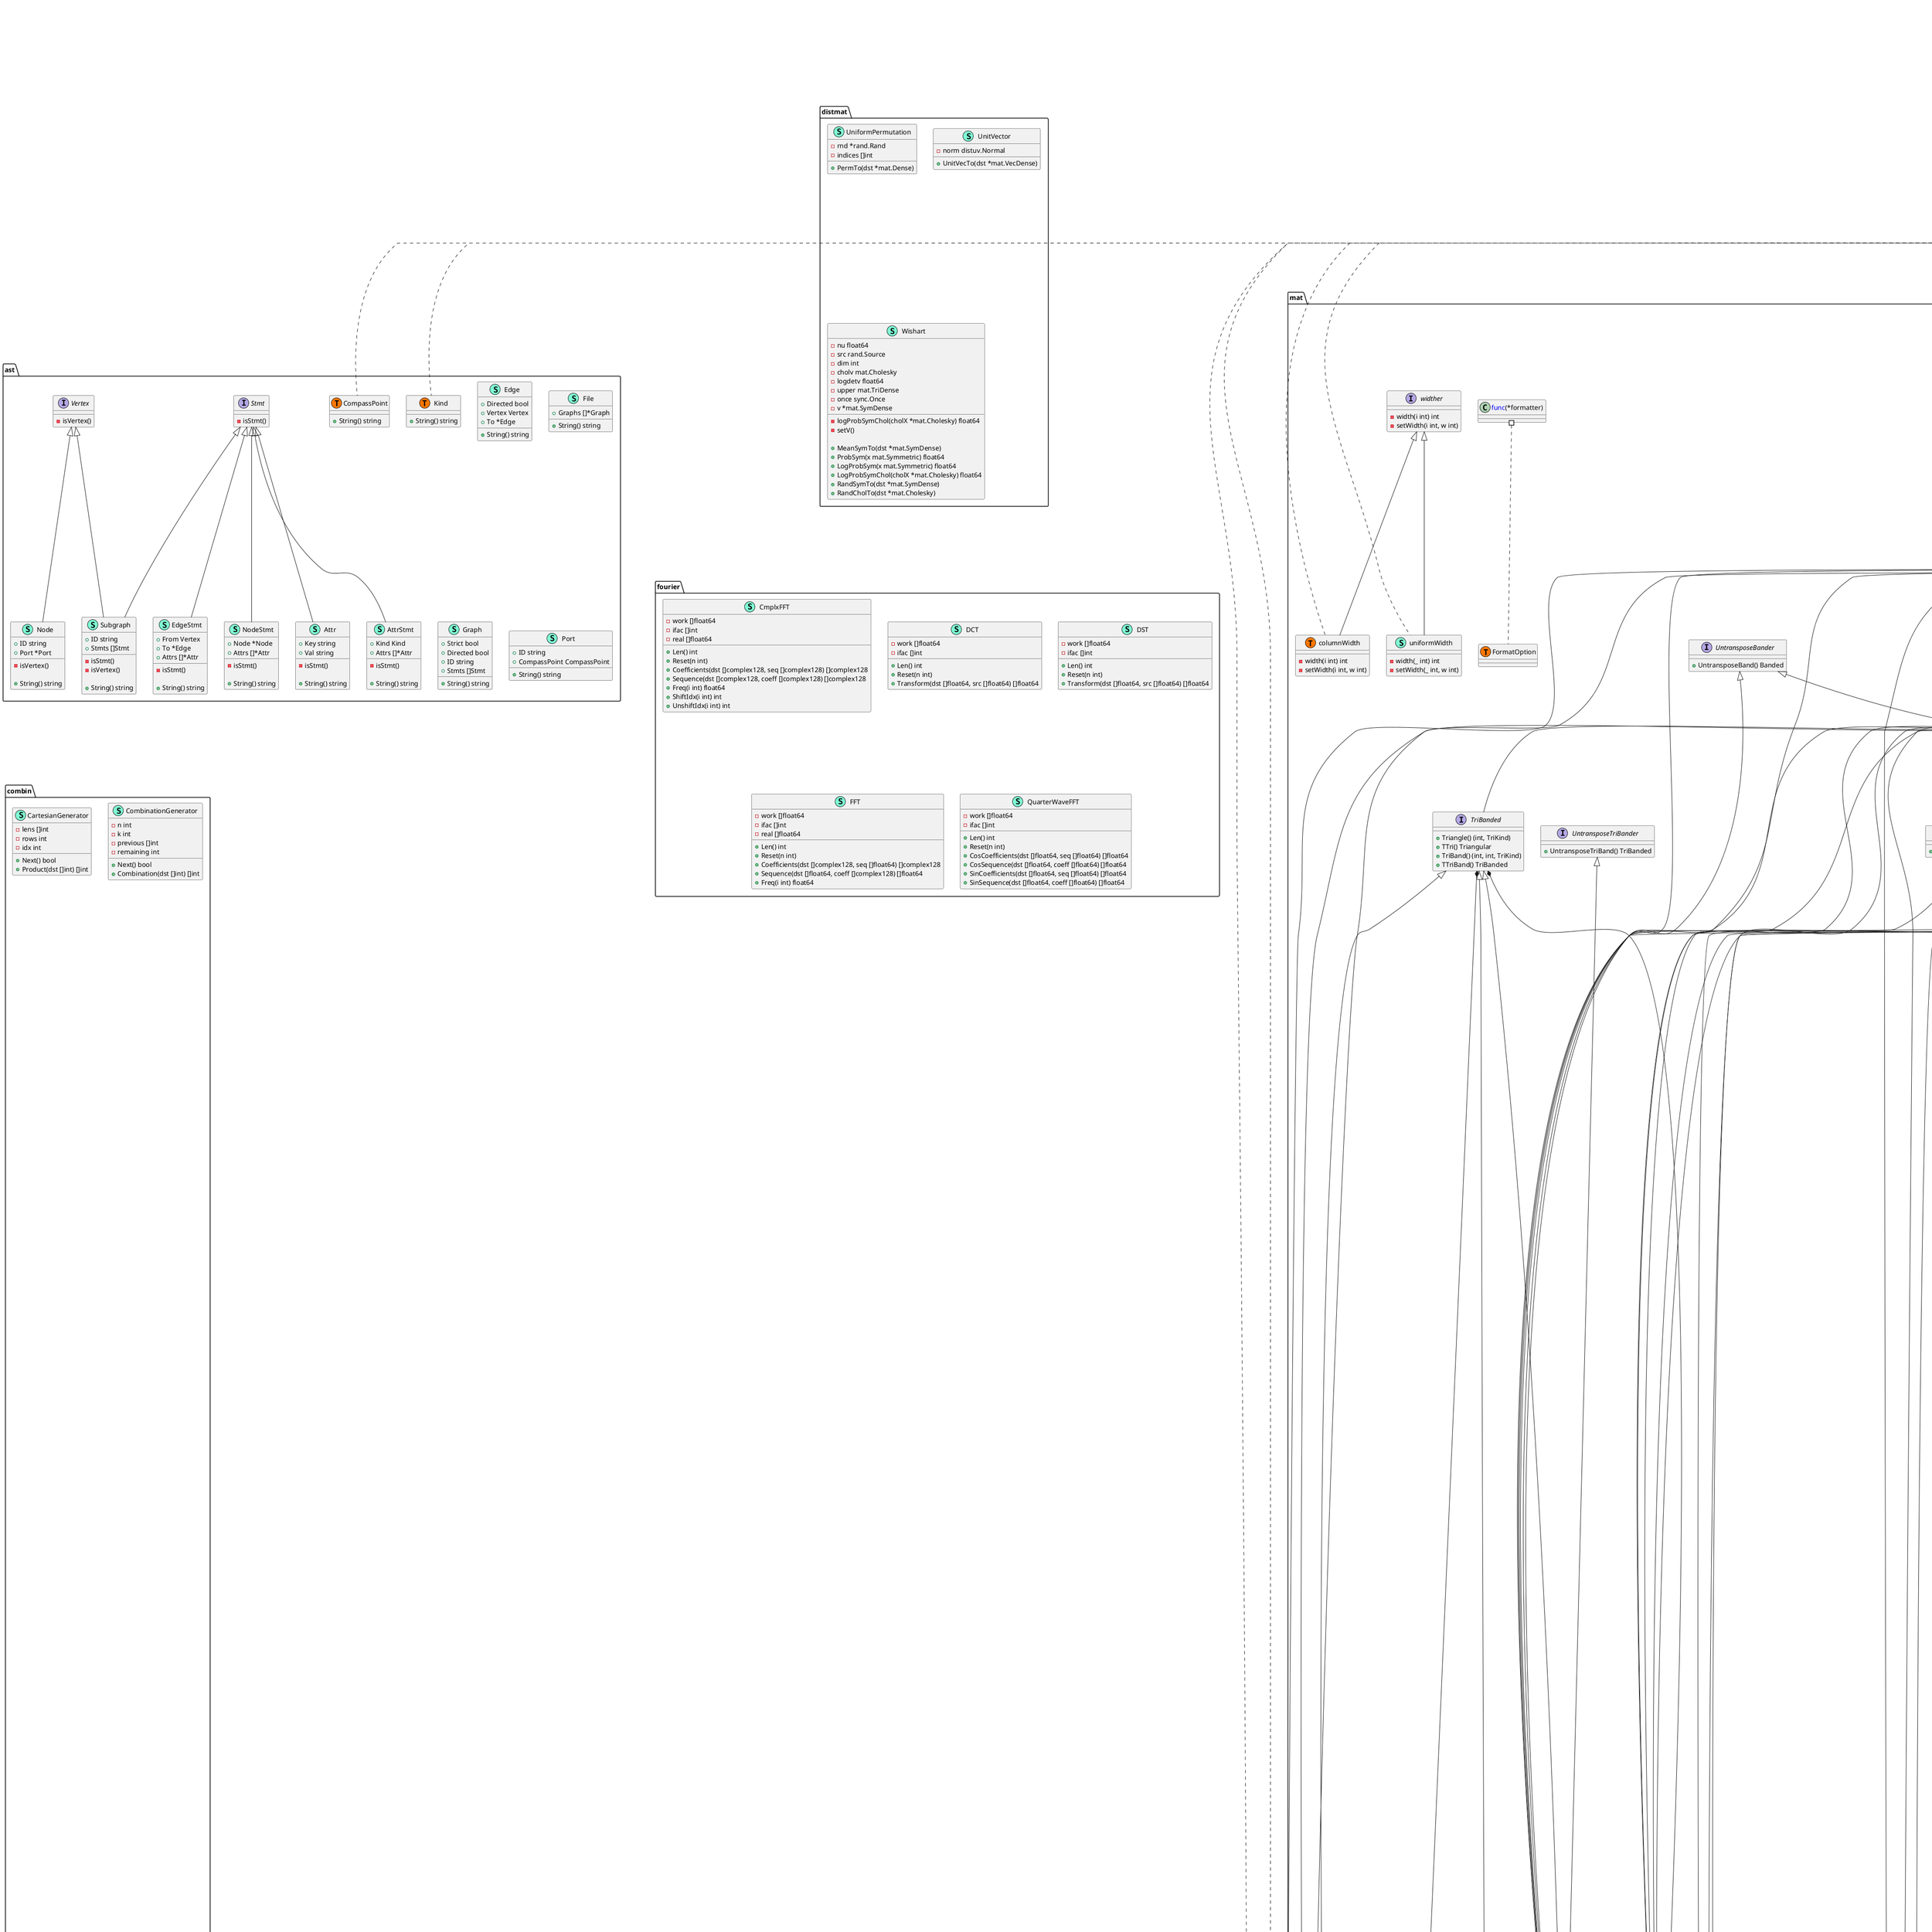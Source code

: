 @startuml
namespace ast {
    class Attr << (S,Aquamarine) >> {
        + Key string
        + Val string

        - isStmt() 

        + String() string

    }
    class AttrStmt << (S,Aquamarine) >> {
        + Kind Kind
        + Attrs []*Attr

        - isStmt() 

        + String() string

    }
    class CompassPoint << (S,Aquamarine) >> {
        + String() string

    }
    class Edge << (S,Aquamarine) >> {
        + Directed bool
        + Vertex Vertex
        + To *Edge

        + String() string

    }
    class EdgeStmt << (S,Aquamarine) >> {
        + From Vertex
        + To *Edge
        + Attrs []*Attr

        - isStmt() 

        + String() string

    }
    class File << (S,Aquamarine) >> {
        + Graphs []*Graph

        + String() string

    }
    class Graph << (S,Aquamarine) >> {
        + Strict bool
        + Directed bool
        + ID string
        + Stmts []Stmt

        + String() string

    }
    class Kind << (S,Aquamarine) >> {
        + String() string

    }
    class Node << (S,Aquamarine) >> {
        + ID string
        + Port *Port

        - isVertex() 

        + String() string

    }
    class NodeStmt << (S,Aquamarine) >> {
        + Node *Node
        + Attrs []*Attr

        - isStmt() 

        + String() string

    }
    class Port << (S,Aquamarine) >> {
        + ID string
        + CompassPoint CompassPoint

        + String() string

    }
    interface Stmt  {
        - isStmt() 

    }
    class Subgraph << (S,Aquamarine) >> {
        + ID string
        + Stmts []Stmt

        - isStmt() 
        - isVertex() 

        + String() string

    }
    interface Vertex  {
        - isVertex() 

    }
    class ast.CompassPoint << (T, #FF7700) >>  {
    }
    class ast.Kind << (T, #FF7700) >>  {
    }
}

"ast.Stmt" <|-- "ast.Attr"
"ast.Stmt" <|-- "ast.AttrStmt"
"ast.Stmt" <|-- "ast.EdgeStmt"
"ast.Vertex" <|-- "ast.Node"
"ast.Stmt" <|-- "ast.NodeStmt"
"ast.Stmt" <|-- "ast.Subgraph"
"ast.Vertex" <|-- "ast.Subgraph"

namespace barneshut {
    interface Particle2  {
        + Coord2() r2.Vec
        + Mass() float64

    }
    interface Particle3  {
        + Coord3() r3.Vec
        + Mass() float64

    }
    class Plane << (S,Aquamarine) >> {
        - root tile

        + Particles []Particle2

        + Reset() error
        + ForceOn(p Particle2, theta float64, f Force2) r2.Vec

    }
    class Volume << (S,Aquamarine) >> {
        - root bucket

        + Particles []Particle3

        + Reset() error
        + ForceOn(p Particle3, theta float64, f Force3) r3.Vec

    }
    class barneshut.Force2 << (T, #FF7700) >>  {
    }
    class barneshut.Force3 << (T, #FF7700) >>  {
    }
    class bucket << (S,Aquamarine) >> {
        - particle Particle3
        - bounds r3.Box
        - nodes []*bucket
        - center r3.Vec
        - mass float64

        - insert(p Particle3) 
        - passDown(p Particle3) 
        - summarize() (r3.Vec, float64)
        - forceOn(p Particle3, pt r3.Vec, m float64, theta float64, f Force3) r3.Vec

    }
    class tile << (S,Aquamarine) >> {
        - particle Particle2
        - bounds r2.Box
        - nodes []*tile
        - center r2.Vec
        - mass float64

        - insert(p Particle2) 
        - passDown(p Particle2) 
        - summarize() (r2.Vec, float64)
        - forceOn(p Particle2, pt r2.Vec, m float64, theta float64, f Force2) r2.Vec

    }
    class "<font color=blue>func</font>(Particle2, Particle2, float64, float64, r2.Vec) r2.Vec" as fontcolorbluefuncfontParticle2Particle2float64float64r2Vecr2Vec {
        'This class was created so that we can correctly have an alias pointing to this name. Since it contains dots that can break namespaces
    }
    class "<font color=blue>func</font>(Particle3, Particle3, float64, float64, r3.Vec) r3.Vec" as fontcolorbluefuncfontParticle3Particle3float64float64r3Vecr3Vec {
        'This class was created so that we can correctly have an alias pointing to this name. Since it contains dots that can break namespaces
    }
}


namespace blas {
    interface Complex128  {
    }
    interface Complex128Level1  {
        + Zdotu(n int, x []complex128, incX int, y []complex128, incY int) complex128
        + Zdotc(n int, x []complex128, incX int, y []complex128, incY int) complex128
        + Dznrm2(n int, x []complex128, incX int) float64
        + Dzasum(n int, x []complex128, incX int) float64
        + Izamax(n int, x []complex128, incX int) int
        + Zswap(n int, x []complex128, incX int, y []complex128, incY int) 
        + Zcopy(n int, x []complex128, incX int, y []complex128, incY int) 
        + Zaxpy(n int, alpha complex128, x []complex128, incX int, y []complex128, incY int) 
        + Zscal(n int, alpha complex128, x []complex128, incX int) 
        + Zdscal(n int, alpha float64, x []complex128, incX int) 

    }
    interface Complex128Level2  {
        + Zgemv(tA Transpose, m int, n int, alpha complex128, a []complex128, lda int, x []complex128, incX int, beta complex128, y []complex128, incY int) 
        + Zgbmv(tA Transpose, m int, n int, kL int, kU int, alpha complex128, a []complex128, lda int, x []complex128, incX int, beta complex128, y []complex128, incY int) 
        + Ztrmv(ul Uplo, tA Transpose, d Diag, n int, a []complex128, lda int, x []complex128, incX int) 
        + Ztbmv(ul Uplo, tA Transpose, d Diag, n int, k int, a []complex128, lda int, x []complex128, incX int) 
        + Ztpmv(ul Uplo, tA Transpose, d Diag, n int, ap []complex128, x []complex128, incX int) 
        + Ztrsv(ul Uplo, tA Transpose, d Diag, n int, a []complex128, lda int, x []complex128, incX int) 
        + Ztbsv(ul Uplo, tA Transpose, d Diag, n int, k int, a []complex128, lda int, x []complex128, incX int) 
        + Ztpsv(ul Uplo, tA Transpose, d Diag, n int, ap []complex128, x []complex128, incX int) 
        + Zhemv(ul Uplo, n int, alpha complex128, a []complex128, lda int, x []complex128, incX int, beta complex128, y []complex128, incY int) 
        + Zhbmv(ul Uplo, n int, k int, alpha complex128, a []complex128, lda int, x []complex128, incX int, beta complex128, y []complex128, incY int) 
        + Zhpmv(ul Uplo, n int, alpha complex128, ap []complex128, x []complex128, incX int, beta complex128, y []complex128, incY int) 
        + Zgeru(m int, n int, alpha complex128, x []complex128, incX int, y []complex128, incY int, a []complex128, lda int) 
        + Zgerc(m int, n int, alpha complex128, x []complex128, incX int, y []complex128, incY int, a []complex128, lda int) 
        + Zher(ul Uplo, n int, alpha float64, x []complex128, incX int, a []complex128, lda int) 
        + Zhpr(ul Uplo, n int, alpha float64, x []complex128, incX int, a []complex128) 
        + Zher2(ul Uplo, n int, alpha complex128, x []complex128, incX int, y []complex128, incY int, a []complex128, lda int) 
        + Zhpr2(ul Uplo, n int, alpha complex128, x []complex128, incX int, y []complex128, incY int, ap []complex128) 

    }
    interface Complex128Level3  {
        + Zgemm(tA Transpose, tB Transpose, m int, n int, k int, alpha complex128, a []complex128, lda int, b []complex128, ldb int, beta complex128, c []complex128, ldc int) 
        + Zsymm(s Side, ul Uplo, m int, n int, alpha complex128, a []complex128, lda int, b []complex128, ldb int, beta complex128, c []complex128, ldc int) 
        + Zsyrk(ul Uplo, t Transpose, n int, k int, alpha complex128, a []complex128, lda int, beta complex128, c []complex128, ldc int) 
        + Zsyr2k(ul Uplo, t Transpose, n int, k int, alpha complex128, a []complex128, lda int, b []complex128, ldb int, beta complex128, c []complex128, ldc int) 
        + Ztrmm(s Side, ul Uplo, tA Transpose, d Diag, m int, n int, alpha complex128, a []complex128, lda int, b []complex128, ldb int) 
        + Ztrsm(s Side, ul Uplo, tA Transpose, d Diag, m int, n int, alpha complex128, a []complex128, lda int, b []complex128, ldb int) 
        + Zhemm(s Side, ul Uplo, m int, n int, alpha complex128, a []complex128, lda int, b []complex128, ldb int, beta complex128, c []complex128, ldc int) 
        + Zherk(ul Uplo, t Transpose, n int, k int, alpha float64, a []complex128, lda int, beta float64, c []complex128, ldc int) 
        + Zher2k(ul Uplo, t Transpose, n int, k int, alpha complex128, a []complex128, lda int, b []complex128, ldb int, beta float64, c []complex128, ldc int) 

    }
    interface Complex64  {
    }
    interface Complex64Level1  {
        + Cdotu(n int, x []complex64, incX int, y []complex64, incY int) complex64
        + Cdotc(n int, x []complex64, incX int, y []complex64, incY int) complex64
        + Scnrm2(n int, x []complex64, incX int) float32
        + Scasum(n int, x []complex64, incX int) float32
        + Icamax(n int, x []complex64, incX int) int
        + Cswap(n int, x []complex64, incX int, y []complex64, incY int) 
        + Ccopy(n int, x []complex64, incX int, y []complex64, incY int) 
        + Caxpy(n int, alpha complex64, x []complex64, incX int, y []complex64, incY int) 
        + Cscal(n int, alpha complex64, x []complex64, incX int) 
        + Csscal(n int, alpha float32, x []complex64, incX int) 

    }
    interface Complex64Level2  {
        + Cgemv(tA Transpose, m int, n int, alpha complex64, a []complex64, lda int, x []complex64, incX int, beta complex64, y []complex64, incY int) 
        + Cgbmv(tA Transpose, m int, n int, kL int, kU int, alpha complex64, a []complex64, lda int, x []complex64, incX int, beta complex64, y []complex64, incY int) 
        + Ctrmv(ul Uplo, tA Transpose, d Diag, n int, a []complex64, lda int, x []complex64, incX int) 
        + Ctbmv(ul Uplo, tA Transpose, d Diag, n int, k int, a []complex64, lda int, x []complex64, incX int) 
        + Ctpmv(ul Uplo, tA Transpose, d Diag, n int, ap []complex64, x []complex64, incX int) 
        + Ctrsv(ul Uplo, tA Transpose, d Diag, n int, a []complex64, lda int, x []complex64, incX int) 
        + Ctbsv(ul Uplo, tA Transpose, d Diag, n int, k int, a []complex64, lda int, x []complex64, incX int) 
        + Ctpsv(ul Uplo, tA Transpose, d Diag, n int, ap []complex64, x []complex64, incX int) 
        + Chemv(ul Uplo, n int, alpha complex64, a []complex64, lda int, x []complex64, incX int, beta complex64, y []complex64, incY int) 
        + Chbmv(ul Uplo, n int, k int, alpha complex64, a []complex64, lda int, x []complex64, incX int, beta complex64, y []complex64, incY int) 
        + Chpmv(ul Uplo, n int, alpha complex64, ap []complex64, x []complex64, incX int, beta complex64, y []complex64, incY int) 
        + Cgeru(m int, n int, alpha complex64, x []complex64, incX int, y []complex64, incY int, a []complex64, lda int) 
        + Cgerc(m int, n int, alpha complex64, x []complex64, incX int, y []complex64, incY int, a []complex64, lda int) 
        + Cher(ul Uplo, n int, alpha float32, x []complex64, incX int, a []complex64, lda int) 
        + Chpr(ul Uplo, n int, alpha float32, x []complex64, incX int, a []complex64) 
        + Cher2(ul Uplo, n int, alpha complex64, x []complex64, incX int, y []complex64, incY int, a []complex64, lda int) 
        + Chpr2(ul Uplo, n int, alpha complex64, x []complex64, incX int, y []complex64, incY int, ap []complex64) 

    }
    interface Complex64Level3  {
        + Cgemm(tA Transpose, tB Transpose, m int, n int, k int, alpha complex64, a []complex64, lda int, b []complex64, ldb int, beta complex64, c []complex64, ldc int) 
        + Csymm(s Side, ul Uplo, m int, n int, alpha complex64, a []complex64, lda int, b []complex64, ldb int, beta complex64, c []complex64, ldc int) 
        + Csyrk(ul Uplo, t Transpose, n int, k int, alpha complex64, a []complex64, lda int, beta complex64, c []complex64, ldc int) 
        + Csyr2k(ul Uplo, t Transpose, n int, k int, alpha complex64, a []complex64, lda int, b []complex64, ldb int, beta complex64, c []complex64, ldc int) 
        + Ctrmm(s Side, ul Uplo, tA Transpose, d Diag, m int, n int, alpha complex64, a []complex64, lda int, b []complex64, ldb int) 
        + Ctrsm(s Side, ul Uplo, tA Transpose, d Diag, m int, n int, alpha complex64, a []complex64, lda int, b []complex64, ldb int) 
        + Chemm(s Side, ul Uplo, m int, n int, alpha complex64, a []complex64, lda int, b []complex64, ldb int, beta complex64, c []complex64, ldc int) 
        + Cherk(ul Uplo, t Transpose, n int, k int, alpha float32, a []complex64, lda int, beta float32, c []complex64, ldc int) 
        + Cher2k(ul Uplo, t Transpose, n int, k int, alpha complex64, a []complex64, lda int, b []complex64, ldb int, beta float32, c []complex64, ldc int) 

    }
    class DrotmParams << (S,Aquamarine) >> {
        + H []float64

    }
    interface Float32  {
    }
    interface Float32Level1  {
        + Sdsdot(n int, alpha float32, x []float32, incX int, y []float32, incY int) float32
        + Dsdot(n int, x []float32, incX int, y []float32, incY int) float64
        + Sdot(n int, x []float32, incX int, y []float32, incY int) float32
        + Snrm2(n int, x []float32, incX int) float32
        + Sasum(n int, x []float32, incX int) float32
        + Isamax(n int, x []float32, incX int) int
        + Sswap(n int, x []float32, incX int, y []float32, incY int) 
        + Scopy(n int, x []float32, incX int, y []float32, incY int) 
        + Saxpy(n int, alpha float32, x []float32, incX int, y []float32, incY int) 
        + Srotg(a float32, b float32) (float32, float32, float32, float32)
        + Srotmg(d1 float32, d2 float32, b1 float32, b2 float32) (SrotmParams, float32, float32, float32)
        + Srot(n int, x []float32, incX int, y []float32, incY int, c float32, s float32) 
        + Srotm(n int, x []float32, incX int, y []float32, incY int, p SrotmParams) 
        + Sscal(n int, alpha float32, x []float32, incX int) 

    }
    interface Float32Level2  {
        + Sgemv(tA Transpose, m int, n int, alpha float32, a []float32, lda int, x []float32, incX int, beta float32, y []float32, incY int) 
        + Sgbmv(tA Transpose, m int, n int, kL int, kU int, alpha float32, a []float32, lda int, x []float32, incX int, beta float32, y []float32, incY int) 
        + Strmv(ul Uplo, tA Transpose, d Diag, n int, a []float32, lda int, x []float32, incX int) 
        + Stbmv(ul Uplo, tA Transpose, d Diag, n int, k int, a []float32, lda int, x []float32, incX int) 
        + Stpmv(ul Uplo, tA Transpose, d Diag, n int, ap []float32, x []float32, incX int) 
        + Strsv(ul Uplo, tA Transpose, d Diag, n int, a []float32, lda int, x []float32, incX int) 
        + Stbsv(ul Uplo, tA Transpose, d Diag, n int, k int, a []float32, lda int, x []float32, incX int) 
        + Stpsv(ul Uplo, tA Transpose, d Diag, n int, ap []float32, x []float32, incX int) 
        + Ssymv(ul Uplo, n int, alpha float32, a []float32, lda int, x []float32, incX int, beta float32, y []float32, incY int) 
        + Ssbmv(ul Uplo, n int, k int, alpha float32, a []float32, lda int, x []float32, incX int, beta float32, y []float32, incY int) 
        + Sspmv(ul Uplo, n int, alpha float32, ap []float32, x []float32, incX int, beta float32, y []float32, incY int) 
        + Sger(m int, n int, alpha float32, x []float32, incX int, y []float32, incY int, a []float32, lda int) 
        + Ssyr(ul Uplo, n int, alpha float32, x []float32, incX int, a []float32, lda int) 
        + Sspr(ul Uplo, n int, alpha float32, x []float32, incX int, ap []float32) 
        + Ssyr2(ul Uplo, n int, alpha float32, x []float32, incX int, y []float32, incY int, a []float32, lda int) 
        + Sspr2(ul Uplo, n int, alpha float32, x []float32, incX int, y []float32, incY int, a []float32) 

    }
    interface Float32Level3  {
        + Sgemm(tA Transpose, tB Transpose, m int, n int, k int, alpha float32, a []float32, lda int, b []float32, ldb int, beta float32, c []float32, ldc int) 
        + Ssymm(s Side, ul Uplo, m int, n int, alpha float32, a []float32, lda int, b []float32, ldb int, beta float32, c []float32, ldc int) 
        + Ssyrk(ul Uplo, t Transpose, n int, k int, alpha float32, a []float32, lda int, beta float32, c []float32, ldc int) 
        + Ssyr2k(ul Uplo, t Transpose, n int, k int, alpha float32, a []float32, lda int, b []float32, ldb int, beta float32, c []float32, ldc int) 
        + Strmm(s Side, ul Uplo, tA Transpose, d Diag, m int, n int, alpha float32, a []float32, lda int, b []float32, ldb int) 
        + Strsm(s Side, ul Uplo, tA Transpose, d Diag, m int, n int, alpha float32, a []float32, lda int, b []float32, ldb int) 

    }
    interface Float64  {
    }
    interface Float64Level1  {
        + Ddot(n int, x []float64, incX int, y []float64, incY int) float64
        + Dnrm2(n int, x []float64, incX int) float64
        + Dasum(n int, x []float64, incX int) float64
        + Idamax(n int, x []float64, incX int) int
        + Dswap(n int, x []float64, incX int, y []float64, incY int) 
        + Dcopy(n int, x []float64, incX int, y []float64, incY int) 
        + Daxpy(n int, alpha float64, x []float64, incX int, y []float64, incY int) 
        + Drotg(a float64, b float64) (float64, float64, float64, float64)
        + Drotmg(d1 float64, d2 float64, b1 float64, b2 float64) (DrotmParams, float64, float64, float64)
        + Drot(n int, x []float64, incX int, y []float64, incY int, c float64, s float64) 
        + Drotm(n int, x []float64, incX int, y []float64, incY int, p DrotmParams) 
        + Dscal(n int, alpha float64, x []float64, incX int) 

    }
    interface Float64Level2  {
        + Dgemv(tA Transpose, m int, n int, alpha float64, a []float64, lda int, x []float64, incX int, beta float64, y []float64, incY int) 
        + Dgbmv(tA Transpose, m int, n int, kL int, kU int, alpha float64, a []float64, lda int, x []float64, incX int, beta float64, y []float64, incY int) 
        + Dtrmv(ul Uplo, tA Transpose, d Diag, n int, a []float64, lda int, x []float64, incX int) 
        + Dtbmv(ul Uplo, tA Transpose, d Diag, n int, k int, a []float64, lda int, x []float64, incX int) 
        + Dtpmv(ul Uplo, tA Transpose, d Diag, n int, ap []float64, x []float64, incX int) 
        + Dtrsv(ul Uplo, tA Transpose, d Diag, n int, a []float64, lda int, x []float64, incX int) 
        + Dtbsv(ul Uplo, tA Transpose, d Diag, n int, k int, a []float64, lda int, x []float64, incX int) 
        + Dtpsv(ul Uplo, tA Transpose, d Diag, n int, ap []float64, x []float64, incX int) 
        + Dsymv(ul Uplo, n int, alpha float64, a []float64, lda int, x []float64, incX int, beta float64, y []float64, incY int) 
        + Dsbmv(ul Uplo, n int, k int, alpha float64, a []float64, lda int, x []float64, incX int, beta float64, y []float64, incY int) 
        + Dspmv(ul Uplo, n int, alpha float64, ap []float64, x []float64, incX int, beta float64, y []float64, incY int) 
        + Dger(m int, n int, alpha float64, x []float64, incX int, y []float64, incY int, a []float64, lda int) 
        + Dsyr(ul Uplo, n int, alpha float64, x []float64, incX int, a []float64, lda int) 
        + Dspr(ul Uplo, n int, alpha float64, x []float64, incX int, ap []float64) 
        + Dsyr2(ul Uplo, n int, alpha float64, x []float64, incX int, y []float64, incY int, a []float64, lda int) 
        + Dspr2(ul Uplo, n int, alpha float64, x []float64, incX int, y []float64, incY int, a []float64) 

    }
    interface Float64Level3  {
        + Dgemm(tA Transpose, tB Transpose, m int, n int, k int, alpha float64, a []float64, lda int, b []float64, ldb int, beta float64, c []float64, ldc int) 
        + Dsymm(s Side, ul Uplo, m int, n int, alpha float64, a []float64, lda int, b []float64, ldb int, beta float64, c []float64, ldc int) 
        + Dsyrk(ul Uplo, t Transpose, n int, k int, alpha float64, a []float64, lda int, beta float64, c []float64, ldc int) 
        + Dsyr2k(ul Uplo, t Transpose, n int, k int, alpha float64, a []float64, lda int, b []float64, ldb int, beta float64, c []float64, ldc int) 
        + Dtrmm(s Side, ul Uplo, tA Transpose, d Diag, m int, n int, alpha float64, a []float64, lda int, b []float64, ldb int) 
        + Dtrsm(s Side, ul Uplo, tA Transpose, d Diag, m int, n int, alpha float64, a []float64, lda int, b []float64, ldb int) 

    }
    class SrotmParams << (S,Aquamarine) >> {
        + H []float32

    }
    class blas.Diag << (T, #FF7700) >>  {
    }
    class blas.Flag << (T, #FF7700) >>  {
    }
    class blas.Side << (T, #FF7700) >>  {
    }
    class blas.Transpose << (T, #FF7700) >>  {
    }
    class blas.Uplo << (T, #FF7700) >>  {
    }
}
"blas.Complex128Level1" *-- "blas.Complex128"
"blas.Complex128Level2" *-- "blas.Complex128"
"blas.Complex128Level3" *-- "blas.Complex128"
"blas.Complex64Level1" *-- "blas.Complex64"
"blas.Complex64Level2" *-- "blas.Complex64"
"blas.Complex64Level3" *-- "blas.Complex64"
"blas.Flag" *-- "blas.DrotmParams"
"blas.Float32Level1" *-- "blas.Float32"
"blas.Float32Level2" *-- "blas.Float32"
"blas.Float32Level3" *-- "blas.Float32"
"blas.Float64Level1" *-- "blas.Float64"
"blas.Float64Level2" *-- "blas.Float64"
"blas.Float64Level3" *-- "blas.Float64"
"blas.Flag" *-- "blas.SrotmParams"


namespace blas32 {
    class Band << (S,Aquamarine) >> {
        + Rows int
        + KL int
        + Stride int
        + Data []float32

        + From(a BandCols) 

    }
    class BandCols << (S,Aquamarine) >> {
        + From(a Band) 

    }
    class General << (S,Aquamarine) >> {
        + Rows int
        + Stride int
        + Data []float32

        + From(a GeneralCols) 

    }
    class GeneralCols << (S,Aquamarine) >> {
        + From(a General) 

    }
    class Symmetric << (S,Aquamarine) >> {
        + N int
        + Stride int
        + Data []float32
        + Uplo blas.Uplo

        + From(a SymmetricCols) 

    }
    class SymmetricBand << (S,Aquamarine) >> {
        + N int
        + Stride int
        + Data []float32
        + Uplo blas.Uplo

        + From(a SymmetricBandCols) 

    }
    class SymmetricBandCols << (S,Aquamarine) >> {
        + From(a SymmetricBand) 

    }
    class SymmetricCols << (S,Aquamarine) >> {
        + From(a Symmetric) 

    }
    class SymmetricPacked << (S,Aquamarine) >> {
        + N int
        + Data []float32
        + Uplo blas.Uplo

    }
    class Triangular << (S,Aquamarine) >> {
        + N int
        + Stride int
        + Data []float32
        + Uplo blas.Uplo
        + Diag blas.Diag

        + From(a TriangularCols) 

    }
    class TriangularBand << (S,Aquamarine) >> {
        + N int
        + Stride int
        + Data []float32
        + Uplo blas.Uplo
        + Diag blas.Diag

        + From(a TriangularBandCols) 

    }
    class TriangularBandCols << (S,Aquamarine) >> {
        + From(a TriangularBand) 

    }
    class TriangularCols << (S,Aquamarine) >> {
        + From(a Triangular) 

    }
    class TriangularPacked << (S,Aquamarine) >> {
        + N int
        + Data []float32
        + Uplo blas.Uplo
        + Diag blas.Diag

    }
    class Vector << (S,Aquamarine) >> {
        + N int
        + Inc int
        + Data []float32

    }
    class blas32.BandCols << (T, #FF7700) >>  {
    }
    class blas32.GeneralCols << (T, #FF7700) >>  {
    }
    class blas32.SymmetricBandCols << (T, #FF7700) >>  {
    }
    class blas32.SymmetricCols << (T, #FF7700) >>  {
    }
    class blas32.TriangularBandCols << (T, #FF7700) >>  {
    }
    class blas32.TriangularCols << (T, #FF7700) >>  {
    }
}


namespace blas64 {
    class Band << (S,Aquamarine) >> {
        + Rows int
        + KL int
        + Data []float64
        + Stride int

        + From(a BandCols) 

    }
    class BandCols << (S,Aquamarine) >> {
        + From(a Band) 

    }
    class General << (S,Aquamarine) >> {
        + Rows int
        + Data []float64
        + Stride int

        + From(a GeneralCols) 

    }
    class GeneralCols << (S,Aquamarine) >> {
        + From(a General) 

    }
    class Symmetric << (S,Aquamarine) >> {
        + Uplo blas.Uplo
        + N int
        + Data []float64
        + Stride int

        + From(a SymmetricCols) 

    }
    class SymmetricBand << (S,Aquamarine) >> {
        + Uplo blas.Uplo
        + N int
        + Data []float64
        + Stride int

        + From(a SymmetricBandCols) 

    }
    class SymmetricBandCols << (S,Aquamarine) >> {
        + From(a SymmetricBand) 

    }
    class SymmetricCols << (S,Aquamarine) >> {
        + From(a Symmetric) 

    }
    class SymmetricPacked << (S,Aquamarine) >> {
        + Uplo blas.Uplo
        + N int
        + Data []float64

    }
    class Triangular << (S,Aquamarine) >> {
        + Uplo blas.Uplo
        + Diag blas.Diag
        + N int
        + Data []float64
        + Stride int

        + From(a TriangularCols) 

    }
    class TriangularBand << (S,Aquamarine) >> {
        + Uplo blas.Uplo
        + Diag blas.Diag
        + N int
        + Data []float64
        + Stride int

        + From(a TriangularBandCols) 

    }
    class TriangularBandCols << (S,Aquamarine) >> {
        + From(a TriangularBand) 

    }
    class TriangularCols << (S,Aquamarine) >> {
        + From(a Triangular) 

    }
    class TriangularPacked << (S,Aquamarine) >> {
        + Uplo blas.Uplo
        + Diag blas.Diag
        + N int
        + Data []float64

    }
    class Vector << (S,Aquamarine) >> {
        + N int
        + Data []float64
        + Inc int

    }
    class blas64.BandCols << (T, #FF7700) >>  {
    }
    class blas64.GeneralCols << (T, #FF7700) >>  {
    }
    class blas64.SymmetricBandCols << (T, #FF7700) >>  {
    }
    class blas64.SymmetricCols << (T, #FF7700) >>  {
    }
    class blas64.TriangularBandCols << (T, #FF7700) >>  {
    }
    class blas64.TriangularCols << (T, #FF7700) >>  {
    }
}


namespace card {
    class HyperLogLog32 << (S,Aquamarine) >> {
        - p uint8
        - m uint32
        - hash hash.Hash32
        - register []uint8

        + Write(b []byte) (int, error)
        + Union(a *HyperLogLog32, b *HyperLogLog32) error
        + SetHash(fn hash.Hash32) error
        + Count() float64
        + Reset() 
        + MarshalBinary() ([]byte, error)
        + UnmarshalBinary(b []byte) error

    }
    class HyperLogLog64 << (S,Aquamarine) >> {
        - p uint8
        - m uint64
        - hash hash.Hash64
        - register []uint8

        + Write(b []byte) (int, error)
        + Union(a *HyperLogLog64, b *HyperLogLog64) error
        + SetHash(fn hash.Hash64) error
        + Count() float64
        + Reset() 
        + MarshalBinary() ([]byte, error)
        + UnmarshalBinary(b []byte) error

    }
    class userType << (S,Aquamarine) >> {
        - fn reflect.Value
        - typ reflect.Type

    }
}

"mat.Reseter" <|-- "card.HyperLogLog32"
"mat.Reseter" <|-- "card.HyperLogLog64"

namespace cblas128 {
    class Band << (S,Aquamarine) >> {
        + Rows int
        + KL int
        + Stride int
        + Data []complex128

        + From(a BandCols) 

    }
    class BandCols << (S,Aquamarine) >> {
        + From(a Band) 

    }
    class General << (S,Aquamarine) >> {
        + Rows int
        + Stride int
        + Data []complex128

        + From(a GeneralCols) 

    }
    class GeneralCols << (S,Aquamarine) >> {
        + From(a General) 

    }
    class Hermitian << (S,Aquamarine) >> {
        + From(a HermitianCols) 

    }
    class HermitianBand << (S,Aquamarine) >> {
        + From(a HermitianBandCols) 

    }
    class HermitianBandCols << (S,Aquamarine) >> {
        + From(a HermitianBand) 

    }
    class HermitianCols << (S,Aquamarine) >> {
        + From(a Hermitian) 

    }
    class Symmetric << (S,Aquamarine) >> {
        + N int
        + Stride int
        + Data []complex128
        + Uplo blas.Uplo

        + From(a SymmetricCols) 

    }
    class SymmetricBand << (S,Aquamarine) >> {
        + N int
        + Stride int
        + Data []complex128
        + Uplo blas.Uplo

        + From(a SymmetricBandCols) 

    }
    class SymmetricBandCols << (S,Aquamarine) >> {
        + From(a SymmetricBand) 

    }
    class SymmetricCols << (S,Aquamarine) >> {
        + From(a Symmetric) 

    }
    class SymmetricPacked << (S,Aquamarine) >> {
        + N int
        + Data []complex128
        + Uplo blas.Uplo

    }
    class Triangular << (S,Aquamarine) >> {
        + N int
        + Stride int
        + Data []complex128
        + Uplo blas.Uplo
        + Diag blas.Diag

        + From(a TriangularCols) 

    }
    class TriangularBand << (S,Aquamarine) >> {
        + N int
        + Stride int
        + Data []complex128
        + Uplo blas.Uplo
        + Diag blas.Diag

        + From(a TriangularBandCols) 

    }
    class TriangularBandCols << (S,Aquamarine) >> {
        + From(a TriangularBand) 

    }
    class TriangularCols << (S,Aquamarine) >> {
        + From(a Triangular) 

    }
    class TriangularPacked << (S,Aquamarine) >> {
        + N int
        + Data []complex128
        + Uplo blas.Uplo
        + Diag blas.Diag

    }
    class Vector << (S,Aquamarine) >> {
        + N int
        + Inc int
        + Data []complex128

    }
    class cblas128.BandCols << (T, #FF7700) >>  {
    }
    class cblas128.GeneralCols << (T, #FF7700) >>  {
    }
    class cblas128.Hermitian << (T, #FF7700) >>  {
    }
    class cblas128.HermitianBand << (T, #FF7700) >>  {
    }
    class cblas128.HermitianBandCols << (T, #FF7700) >>  {
    }
    class cblas128.HermitianCols << (T, #FF7700) >>  {
    }
    class cblas128.HermitianPacked << (T, #FF7700) >>  {
    }
    class cblas128.SymmetricBandCols << (T, #FF7700) >>  {
    }
    class cblas128.SymmetricCols << (T, #FF7700) >>  {
    }
    class cblas128.TriangularBandCols << (T, #FF7700) >>  {
    }
    class cblas128.TriangularCols << (T, #FF7700) >>  {
    }
}


namespace cblas64 {
    class Band << (S,Aquamarine) >> {
        + Rows int
        + KL int
        + Stride int
        + Data []complex64

        + From(a BandCols) 

    }
    class BandCols << (S,Aquamarine) >> {
        + From(a Band) 

    }
    class General << (S,Aquamarine) >> {
        + Rows int
        + Stride int
        + Data []complex64

        + From(a GeneralCols) 

    }
    class GeneralCols << (S,Aquamarine) >> {
        + From(a General) 

    }
    class Hermitian << (S,Aquamarine) >> {
        + From(a HermitianCols) 

    }
    class HermitianBand << (S,Aquamarine) >> {
        + From(a HermitianBandCols) 

    }
    class HermitianBandCols << (S,Aquamarine) >> {
        + From(a HermitianBand) 

    }
    class HermitianCols << (S,Aquamarine) >> {
        + From(a Hermitian) 

    }
    class Symmetric << (S,Aquamarine) >> {
        + N int
        + Stride int
        + Data []complex64
        + Uplo blas.Uplo

    }
    class SymmetricBand << (S,Aquamarine) >> {
        + N int
        + Stride int
        + Data []complex64
        + Uplo blas.Uplo

    }
    class SymmetricPacked << (S,Aquamarine) >> {
        + N int
        + Data []complex64
        + Uplo blas.Uplo

    }
    class Triangular << (S,Aquamarine) >> {
        + N int
        + Stride int
        + Data []complex64
        + Uplo blas.Uplo
        + Diag blas.Diag

        + From(a TriangularCols) 

    }
    class TriangularBand << (S,Aquamarine) >> {
        + N int
        + Stride int
        + Data []complex64
        + Uplo blas.Uplo
        + Diag blas.Diag

        + From(a TriangularBandCols) 

    }
    class TriangularBandCols << (S,Aquamarine) >> {
        + From(a TriangularBand) 

    }
    class TriangularCols << (S,Aquamarine) >> {
        + From(a Triangular) 

    }
    class TriangularPacked << (S,Aquamarine) >> {
        + N int
        + Data []complex64
        + Uplo blas.Uplo
        + Diag blas.Diag

    }
    class Vector << (S,Aquamarine) >> {
        + N int
        + Inc int
        + Data []complex64

    }
    class cblas64.BandCols << (T, #FF7700) >>  {
    }
    class cblas64.GeneralCols << (T, #FF7700) >>  {
    }
    class cblas64.Hermitian << (T, #FF7700) >>  {
    }
    class cblas64.HermitianBand << (T, #FF7700) >>  {
    }
    class cblas64.HermitianBandCols << (T, #FF7700) >>  {
    }
    class cblas64.HermitianCols << (T, #FF7700) >>  {
    }
    class cblas64.HermitianPacked << (T, #FF7700) >>  {
    }
    class cblas64.TriangularBandCols << (T, #FF7700) >>  {
    }
    class cblas64.TriangularCols << (T, #FF7700) >>  {
    }
}


namespace coloring {
    interface Terminator  {
        + Done() <font color=blue>chan</font> <font color=blue>struct</font>{}
        + Err() error

    }
    class byDescDegree << (S,Aquamarine) >> {
        - nodes []graph.Node
        - degrees []int

        + Len() int
        + Less(i int, j int) bool
        + Swap(i int, j int) 

    }
    class dSaturColoring << (S,Aquamarine) >> {
        - colors <font color=blue>map</font>[int64]int
        - uncolored set.Int64s

        - color(id int64) 
        - uncolor(id int64) 

    }
    class saturationDegree << (S,Aquamarine) >> {
        - nodes []graph.Node
        - indexOf <font color=blue>map</font>[int64]int
        - degrees []int
        - adjColors []set.Ints
        - g graph.Undirected
        - colors <font color=blue>map</font>[int64]int
        - work []int

        - reset(colors <font color=blue>map</font>[int64]int) 
        - dsatur() int
        - pass() int
        - same(vi set.Ints, vj set.Ints) int

    }
    class saturationDegreeIterator << (S,Aquamarine) >> {
        - cnt int
        - heuristic <font color=blue>func</font>() int

        + Len() int
        + Next() bool
        + Node() graph.Node
        + Reset() 

    }
}
"coloring.saturationDegree" *-- "coloring.saturationDegreeIterator"

"graph.Iterator" <|-- "coloring.saturationDegreeIterator"
"graph.Nodes" <|-- "coloring.saturationDegreeIterator"
"mat.Reseter" <|-- "coloring.saturationDegreeIterator"

namespace combin {
    class CartesianGenerator << (S,Aquamarine) >> {
        - lens []int
        - rows int
        - idx int

        + Next() bool
        + Product(dst []int) []int

    }
    class CombinationGenerator << (S,Aquamarine) >> {
        - n int
        - k int
        - previous []int
        - remaining int

        + Next() bool
        + Combination(dst []int) []int

    }
    class PermutationGenerator << (S,Aquamarine) >> {
        - n int
        - k int
        - nPerm int
        - idx int
        - permutation []int

        + Next() bool
        + Permutation(dst []int) []int

    }
    class sortInts << (S,Aquamarine) >> {
        - data []int
        - idx []int

        + Len() int
        + Less(i int, j int) bool
        + Swap(i int, j int) 

    }
}


namespace community {
    class DirectedLayers << (S,Aquamarine) >> {
        + Nodes() graph.Nodes
        + Depth() int
        + Layer(l int) graph.Directed

    }
    interface DirectedMultiplex  {
        + Layer(l int) graph.Directed

    }
    class Interval << (S,Aquamarine) >> {
        + Low float64
        + Score float64

    }
    interface Multiplex  {
        + Nodes() graph.Nodes
        + Depth() int

    }
    interface Reduced  {
        + Communities() [][]graph.Node

    }
    class ReducedDirected << (S,Aquamarine) >> {
        - nodes []community
        - communities [][]graph.Node
        - parent *ReducedDirected

        - has(id int64) bool

        + Communities() [][]graph.Node
        + Structure() [][]graph.Node
        + Expanded() ReducedGraph
        + Node(id int64) graph.Node
        + Nodes() graph.Nodes
        + From(uid int64) graph.Nodes
        + To(vid int64) graph.Nodes
        + HasEdgeBetween(xid int64, yid int64) bool
        + HasEdgeFromTo(uid int64, vid int64) bool
        + Edge(uid int64, vid int64) graph.Edge
        + WeightedEdge(uid int64, vid int64) graph.WeightedEdge
        + Weight(xid int64, yid int64) (float64, bool)

    }
    class ReducedDirectedMultiplex << (S,Aquamarine) >> {
        - nodes []multiplexCommunity
        - layers []directedEdges
        - communities [][]graph.Node
        - parent *ReducedDirectedMultiplex

        + Nodes() graph.Nodes
        + Depth() int
        + Layer(l int) graph.Directed
        + Communities() [][]graph.Node
        + Structure() [][]graph.Node
        + Expanded() ReducedMultiplex

    }
    interface ReducedGraph  {
        + Communities() [][]graph.Node
        + Structure() [][]graph.Node
        + Expanded() ReducedGraph

    }
    interface ReducedMultiplex  {
        + Communities() [][]graph.Node
        + Structure() [][]graph.Node
        + Expanded() ReducedMultiplex

    }
    class ReducedUndirected << (S,Aquamarine) >> {
        - nodes []community
        - communities [][]graph.Node
        - parent *ReducedUndirected

        - has(id int64) bool

        + Communities() [][]graph.Node
        + Structure() [][]graph.Node
        + Expanded() ReducedGraph
        + Node(id int64) graph.Node
        + Nodes() graph.Nodes
        + From(uid int64) graph.Nodes
        + HasEdgeBetween(xid int64, yid int64) bool
        + Edge(uid int64, vid int64) graph.Edge
        + WeightedEdge(uid int64, vid int64) graph.WeightedEdge
        + EdgeBetween(xid int64, yid int64) graph.Edge
        + WeightedEdgeBetween(xid int64, yid int64) graph.WeightedEdge
        + Weight(xid int64, yid int64) (float64, bool)

    }
    class ReducedUndirectedMultiplex << (S,Aquamarine) >> {
        - nodes []multiplexCommunity
        - layers []undirectedEdges
        - communities [][]graph.Node
        - parent *ReducedUndirectedMultiplex

        + Nodes() graph.Nodes
        + Depth() int
        + Layer(l int) graph.Undirected
        + Communities() [][]graph.Node
        + Structure() [][]graph.Node
        + Expanded() ReducedMultiplex

    }
    class UndirectedLayers << (S,Aquamarine) >> {
        + Nodes() graph.Nodes
        + Depth() int
        + Layer(l int) graph.Undirected

    }
    interface UndirectedMultiplex  {
        + Layer(l int) graph.Undirected

    }
    class commIdx << (S,Aquamarine) >> {
        - community int
        - node int

    }
    class community << (S,Aquamarine) >> {
        - id int
        - nodes []graph.Node
        - weight float64

        + ID() int64

    }
    class community.DirectedLayers << (T, #FF7700) >>  {
    }
    class community.UndirectedLayers << (T, #FF7700) >>  {
    }
    class community.node << (T, #FF7700) >>  {
    }
    class community.nonDecreasing << (T, #FF7700) >>  {
    }
    class dense << (S,Aquamarine) >> {
        - pos int
        - n int

        + TakeMin(p *int) bool

    }
    class directedEdges << (S,Aquamarine) >> {
        - edgesFrom [][]int
        - edgesTo [][]int
        - weights <font color=blue>map</font>[[]int]float64

    }
    class directedLayerHandle << (S,Aquamarine) >> {
        - multiplex *ReducedDirectedMultiplex
        - layer int

        - has(id int64) bool

        + Node(id int64) graph.Node
        + Nodes() graph.Nodes
        + From(uid int64) graph.Nodes
        + To(vid int64) graph.Nodes
        + HasEdgeBetween(xid int64, yid int64) bool
        + HasEdgeFromTo(uid int64, vid int64) bool
        + Edge(uid int64, vid int64) graph.Edge
        + WeightedEdge(uid int64, vid int64) graph.WeightedEdge
        + Weight(xid int64, yid int64) (float64, bool)

    }
    class directedLocalMover << (S,Aquamarine) >> {
        - g *ReducedDirected
        - nodes []graph.Node
        - edgeWeightsOf []directedWeights
        - m float64
        - weight <font color=blue>func</font>(int64, int64) float64
        - communities [][]graph.Node
        - memberships []int
        - resolution float64
        - moved bool
        - changed bool

        - localMovingHeuristic(rnd <font color=blue>func</font>(int) int) bool
        - shuffle(rnd <font color=blue>func</font>(int) int) 
        - move(dst int, src commIdx) 
        - deltaQ(n graph.Node) (float64, int, commIdx)

    }
    class directedMultiplexLocalMover << (S,Aquamarine) >> {
        - g *ReducedDirectedMultiplex
        - nodes []graph.Node
        - edgeWeightsOf [][]directedWeights
        - m []float64
        - weight []<font color=blue>func</font>(int64, int64) float64
        - communities [][]graph.Node
        - memberships []int
        - resolutions []float64
        - weights []float64
        - searchAll bool
        - moved bool
        - changed bool

        - localMovingHeuristic(rnd <font color=blue>func</font>(int) int) bool
        - shuffle(rnd <font color=blue>func</font>(int) int) 
        - move(dst int, src commIdx) 
        - deltaQ(n graph.Node) (float64, int, commIdx)

    }
    class directedWeights << (S,Aquamarine) >> {
        - out float64

    }
    class edge << (S,Aquamarine) >> {
        - from community
        - weight float64

        + From() graph.Node
        + To() graph.Node
        + ReversedEdge() graph.Edge
        + Weight() float64

    }
    interface minTaker  {
        + TakeMin(p *int) bool

    }
    class multiplexCommunity << (S,Aquamarine) >> {
        - id int
        - nodes []graph.Node
        - weights []float64

        + ID() int64

    }
    class multiplexEdge << (S,Aquamarine) >> {
        - from multiplexCommunity
        - weight float64

        + From() graph.Node
        + To() graph.Node
        + ReversedEdge() graph.Edge
        + Weight() float64

    }
    class node << (S,Aquamarine) >> {
        + ID() int64

    }
    class nonDecreasing << (S,Aquamarine) >> {
        + Error() string

    }
    class slice << (S,Aquamarine) >> {
        - pos int
        - elems []int

        + TakeMin(p *int) bool

    }
    class undirectedEdges << (S,Aquamarine) >> {
        - edges [][]int
        - weights <font color=blue>map</font>[[]int]float64

    }
    class undirectedLayerHandle << (S,Aquamarine) >> {
        - multiplex *ReducedUndirectedMultiplex
        - layer int

        - has(id int64) bool

        + Node(id int64) graph.Node
        + Nodes() graph.Nodes
        + From(uid int64) graph.Nodes
        + HasEdgeBetween(xid int64, yid int64) bool
        + Edge(uid int64, vid int64) graph.Edge
        + WeightedEdge(uid int64, vid int64) graph.WeightedEdge
        + EdgeBetween(xid int64, yid int64) graph.Edge
        + WeightedEdgeBetween(xid int64, yid int64) graph.WeightedEdge
        + Weight(xid int64, yid int64) (float64, bool)

    }
    class undirectedLocalMover << (S,Aquamarine) >> {
        - g *ReducedUndirected
        - nodes []graph.Node
        - edgeWeightOf []float64
        - m2 float64
        - weight <font color=blue>func</font>(int64, int64) float64
        - communities [][]graph.Node
        - memberships []int
        - resolution float64
        - moved bool
        - changed bool

        - localMovingHeuristic(rnd <font color=blue>func</font>(int) int) bool
        - shuffle(rnd <font color=blue>func</font>(int) int) 
        - move(dst int, src commIdx) 
        - deltaQ(n graph.Node) (float64, int, commIdx)

    }
    class undirectedMultiplexLocalMover << (S,Aquamarine) >> {
        - g *ReducedUndirectedMultiplex
        - nodes []graph.Node
        - edgeWeightOf [][]float64
        - m2 []float64
        - weight []<font color=blue>func</font>(int64, int64) float64
        - communities [][]graph.Node
        - memberships []int
        - resolutions []float64
        - weights []float64
        - searchAll bool
        - moved bool
        - changed bool

        - localMovingHeuristic(rnd <font color=blue>func</font>(int) int) bool
        - shuffle(rnd <font color=blue>func</font>(int) int) 
        - move(dst int, src commIdx) 
        - deltaQ(n graph.Node) (float64, int, commIdx)

    }
    class "[]graph.Directed" as graphDirected {
        'This class was created so that we can correctly have an alias pointing to this name. Since it contains dots that can break namespaces
    }
    class "[]graph.Undirected" as graphUndirected {
        'This class was created so that we can correctly have an alias pointing to this name. Since it contains dots that can break namespaces
    }
}
"community.Multiplex" *-- "community.DirectedMultiplex"
"community.Reduced" *-- "community.Interval"
"community.directedEdges" *-- "community.ReducedDirected"
"community.Multiplex" *-- "community.ReducedMultiplex"
"community.undirectedEdges" *-- "community.ReducedUndirected"
"community.Multiplex" *-- "community.UndirectedMultiplex"

"community.DirectedMultiplex" <|-- "community.DirectedLayers"
"community.Multiplex" <|-- "community.DirectedLayers"
"community.Reduced" <|-- "community.ReducedDirected"
"community.ReducedGraph" <|-- "community.ReducedDirected"
"gen.GraphBuilder" <|-- "community.ReducedDirected"
"graph.Directed" <|-- "community.ReducedDirected"
"graph.DirectedMultigraph" <|-- "community.ReducedDirected"
"graph.Graph" <|-- "community.ReducedDirected"
"graph.Weighted" <|-- "community.ReducedDirected"
"graph.WeightedDirected" <|-- "community.ReducedDirected"
"graph.WeightedDirectedMultigraph" <|-- "community.ReducedDirected"
"path.Weighted" <|-- "community.ReducedDirected"
"traverse.Graph" <|-- "community.ReducedDirected"
"community.DirectedMultiplex" <|-- "community.ReducedDirectedMultiplex"
"community.Multiplex" <|-- "community.ReducedDirectedMultiplex"
"community.Reduced" <|-- "community.ReducedDirectedMultiplex"
"community.ReducedMultiplex" <|-- "community.ReducedDirectedMultiplex"
"community.Reduced" <|-- "community.ReducedUndirected"
"community.ReducedGraph" <|-- "community.ReducedUndirected"
"gen.GraphBuilder" <|-- "community.ReducedUndirected"
"graph.Graph" <|-- "community.ReducedUndirected"
"graph.Undirected" <|-- "community.ReducedUndirected"
"graph.Weighted" <|-- "community.ReducedUndirected"
"graph.WeightedUndirected" <|-- "community.ReducedUndirected"
"path.Weighted" <|-- "community.ReducedUndirected"
"traverse.Graph" <|-- "community.ReducedUndirected"
"community.Multiplex" <|-- "community.ReducedUndirectedMultiplex"
"community.Reduced" <|-- "community.ReducedUndirectedMultiplex"
"community.ReducedMultiplex" <|-- "community.ReducedUndirectedMultiplex"
"community.UndirectedMultiplex" <|-- "community.ReducedUndirectedMultiplex"
"community.Multiplex" <|-- "community.UndirectedLayers"
"community.UndirectedMultiplex" <|-- "community.UndirectedLayers"
"graph.Node" <|-- "community.community"
"community.minTaker" <|-- "community.dense"
"gen.GraphBuilder" <|-- "community.directedLayerHandle"
"graph.Directed" <|-- "community.directedLayerHandle"
"graph.DirectedMultigraph" <|-- "community.directedLayerHandle"
"graph.Graph" <|-- "community.directedLayerHandle"
"graph.Weighted" <|-- "community.directedLayerHandle"
"graph.WeightedDirected" <|-- "community.directedLayerHandle"
"graph.WeightedDirectedMultigraph" <|-- "community.directedLayerHandle"
"path.Weighted" <|-- "community.directedLayerHandle"
"traverse.Graph" <|-- "community.directedLayerHandle"
"dot.basicEdge" <|-- "community.edge"
"graph.Edge" <|-- "community.edge"
"graph.WeightedEdge" <|-- "community.edge"
"graph.WeightedLine" <|-- "community.edge"
"testgraph.Edge" <|-- "community.edge"
"graph.Node" <|-- "community.multiplexCommunity"
"dot.basicEdge" <|-- "community.multiplexEdge"
"graph.Edge" <|-- "community.multiplexEdge"
"graph.WeightedEdge" <|-- "community.multiplexEdge"
"graph.WeightedLine" <|-- "community.multiplexEdge"
"testgraph.Edge" <|-- "community.multiplexEdge"
"graph.Node" <|-- "community.node"
"community.minTaker" <|-- "community.slice"
"gen.GraphBuilder" <|-- "community.undirectedLayerHandle"
"graph.Graph" <|-- "community.undirectedLayerHandle"
"graph.Undirected" <|-- "community.undirectedLayerHandle"
"graph.Weighted" <|-- "community.undirectedLayerHandle"
"graph.WeightedUndirected" <|-- "community.undirectedLayerHandle"
"path.Weighted" <|-- "community.undirectedLayerHandle"
"traverse.Graph" <|-- "community.undirectedLayerHandle"

namespace constant {
    class avogadroUnits << (S,Aquamarine) >> {
        + Unit() *unit.Unit
        + Format(fs fmt.State, c rune) 

    }
    class boltzmannUnits << (S,Aquamarine) >> {
        + Unit() *unit.Unit
        + Format(fs fmt.State, c rune) 

    }
    class constant.avogadroUnits << (T, #FF7700) >>  {
    }
    class constant.boltzmannUnits << (T, #FF7700) >>  {
    }
    class constant.electricConstantUnits << (T, #FF7700) >>  {
    }
    class constant.faradayUnits << (T, #FF7700) >>  {
    }
    class constant.gravitationalUnits << (T, #FF7700) >>  {
    }
    class constant.magneticConstantUnits << (T, #FF7700) >>  {
    }
    class constant.planckUnits << (T, #FF7700) >>  {
    }
    class electricConstantUnits << (S,Aquamarine) >> {
        + Unit() *unit.Unit
        + Format(fs fmt.State, c rune) 

    }
    class faradayUnits << (S,Aquamarine) >> {
        + Unit() *unit.Unit
        + Format(fs fmt.State, c rune) 

    }
    class gravitationalUnits << (S,Aquamarine) >> {
        + Unit() *unit.Unit
        + Format(fs fmt.State, c rune) 

    }
    class magneticConstantUnits << (S,Aquamarine) >> {
        + Unit() *unit.Unit
        + Format(fs fmt.State, c rune) 

    }
    class planckUnits << (S,Aquamarine) >> {
        + Unit() *unit.Unit
        + Format(fs fmt.State, c rune) 

    }
}

"unit.Uniter" <|-- "constant.avogadroUnits"
"unit.Uniter" <|-- "constant.boltzmannUnits"
"unit.Uniter" <|-- "constant.electricConstantUnits"
"unit.Uniter" <|-- "constant.faradayUnits"
"unit.Uniter" <|-- "constant.gravitationalUnits"
"unit.Uniter" <|-- "constant.magneticConstantUnits"
"unit.Uniter" <|-- "constant.planckUnits"

namespace cscalar {
    class parseError << (S,Aquamarine) >> {
        - string string
        - state int
        - rune rune

        + Error() string

    }
}


namespace cytoscapejs {
    class Edge << (S,Aquamarine) >> {
        + Data EdgeData
        + Selected bool
        + Selectable bool
        + Classes string
        + Scratch <font color=blue>interface</font>{}

    }
    class EdgeData << (S,Aquamarine) >> {
        + ID string
        + Source string
        + Target string
        + Attributes <font color=blue>map</font>[string]<font color=blue>interface</font>{}

        + MarshalJSON() ([]byte, error)
        + UnmarshalJSON(data []byte) error

    }
    class ElemData << (S,Aquamarine) >> {
        + ID string
        + Source string
        + Target string
        + Parent string
        + Attributes <font color=blue>map</font>[string]<font color=blue>interface</font>{}

        + MarshalJSON() ([]byte, error)
        + UnmarshalJSON(data []byte) error

    }
    class Element << (S,Aquamarine) >> {
        + Group string
        + Data ElemData
        + Position *Position
        + RenderedPosition *Position
        + Selected bool
        + Selectable bool
        + Locked bool
        + Grabbable bool
        + Classes string
        + Scratch <font color=blue>interface</font>{}

        + Type() (ElemType, error)

    }
    class Elements << (S,Aquamarine) >> {
        + Nodes []Node
        + Edges []Edge

    }
    class GraphElem << (S,Aquamarine) >> {
        + Elements []Element
        + Layout <font color=blue>interface</font>{}
        + Style []<font color=blue>interface</font>{}

    }
    class GraphNodeEdge << (S,Aquamarine) >> {
        + Elements Elements
        + Layout <font color=blue>interface</font>{}
        + Style []<font color=blue>interface</font>{}

    }
    class Node << (S,Aquamarine) >> {
        + Data NodeData
        + Position *Position
        + RenderedPosition *Position
        + Selected bool
        + Selectable bool
        + Locked bool
        + Grabbable bool
        + Classes string
        + Scratch <font color=blue>interface</font>{}

    }
    class NodeData << (S,Aquamarine) >> {
        + ID string
        + Parent string
        + Attributes <font color=blue>map</font>[string]<font color=blue>interface</font>{}

        + MarshalJSON() ([]byte, error)
        + UnmarshalJSON(data []byte) error

    }
    class Position << (S,Aquamarine) >> {
        + X float64
        + Y float64

    }
    class cytoscapejs.ElemType << (T, #FF7700) >>  {
    }
}


namespace digraph6 {
    class Graph << (S,Aquamarine) >> {
        + Edge(uid int64, vid int64) graph.Edge
        + From(id int64) graph.Nodes
        + HasEdgeBetween(xid int64, yid int64) bool
        + HasEdgeFromTo(uid int64, vid int64) bool
        + Node(id int64) graph.Node
        + Nodes() graph.Nodes
        + To(id int64) graph.Nodes
        + GoString() string

    }
    class d6ForwardIterator << (S,Aquamarine) >> {
        - g Graph
        - from int64
        - to int64

        + Next() bool
        + Len() int
        + Reset() 
        + Node() graph.Node

    }
    class d6ReverseIterator << (S,Aquamarine) >> {
        - g Graph
        - from int64
        - to int64

        + Next() bool
        + Len() int
        + Reset() 
        + Node() graph.Node

    }
    class digraph6.Graph << (T, #FF7700) >>  {
    }
}

"gen.GraphBuilder" <|-- "digraph6.Graph"
"graph.Directed" <|-- "digraph6.Graph"
"graph.DirectedMultigraph" <|-- "digraph6.Graph"
"graph.Graph" <|-- "digraph6.Graph"
"graph.WeightedDirected" <|-- "digraph6.Graph"
"graph.WeightedDirectedMultigraph" <|-- "digraph6.Graph"
"traverse.Graph" <|-- "digraph6.Graph"
"graph.Iterator" <|-- "digraph6.d6ForwardIterator"
"graph.Nodes" <|-- "digraph6.d6ForwardIterator"
"mat.Reseter" <|-- "digraph6.d6ForwardIterator"
"graph.Iterator" <|-- "digraph6.d6ReverseIterator"
"graph.Nodes" <|-- "digraph6.d6ReverseIterator"
"mat.Reseter" <|-- "digraph6.d6ReverseIterator"

namespace distmat {
    class UniformPermutation << (S,Aquamarine) >> {
        - rnd *rand.Rand
        - indices []int

        + PermTo(dst *mat.Dense) 

    }
    class UnitVector << (S,Aquamarine) >> {
        - norm distuv.Normal

        + UnitVecTo(dst *mat.VecDense) 

    }
    class Wishart << (S,Aquamarine) >> {
        - nu float64
        - src rand.Source
        - dim int
        - cholv mat.Cholesky
        - logdetv float64
        - upper mat.TriDense
        - once sync.Once
        - v *mat.SymDense

        - logProbSymChol(cholX *mat.Cholesky) float64
        - setV() 

        + MeanSymTo(dst *mat.SymDense) 
        + ProbSym(x mat.Symmetric) float64
        + LogProbSym(x mat.Symmetric) float64
        + LogProbSymChol(cholX *mat.Cholesky) float64
        + RandSymTo(dst *mat.SymDense) 
        + RandCholTo(dst *mat.Cholesky) 

    }
}


namespace distmv {
    class Bhattacharyya << (S,Aquamarine) >> {
        + DistNormal(l *Normal, r *Normal) float64
        + DistUniform(l *Uniform, r *Uniform) float64

    }
    class CrossEntropy << (S,Aquamarine) >> {
        + DistNormal(l *Normal, r *Normal) float64

    }
    class Dirichlet << (S,Aquamarine) >> {
        - alpha []float64
        - dim int
        - src rand.Source
        - lbeta float64
        - sumAlpha float64

        - genLBeta(alpha []float64) (float64, float64)

        + CovarianceMatrix(dst *mat.SymDense) 
        + Dim() int
        + LogProb(x []float64) float64
        + Mean(x []float64) []float64
        + Prob(x []float64) float64
        + Rand(x []float64) []float64

    }
    class Hellinger << (S,Aquamarine) >> {
        + DistNormal(l *Normal, r *Normal) float64

    }
    class KullbackLeibler << (S,Aquamarine) >> {
        + DistDirichlet(l *Dirichlet, r *Dirichlet) float64
        + DistNormal(l *Normal, r *Normal) float64
        + DistUniform(l *Uniform, r *Uniform) float64

    }
    interface LogProber  {
        + LogProb(x []float64) float64

    }
    class Normal << (S,Aquamarine) >> {
        - mu []float64
        - sigma mat.SymDense
        - chol mat.Cholesky
        - logSqrtDet float64
        - dim int
        - src rand.Source
        - rnd *rand.Rand

        + ConditionNormal(observed []int, values []float64, src rand.Source) (*Normal, bool)
        + CovarianceMatrix(dst *mat.SymDense) 
        + Dim() int
        + Entropy() float64
        + LogProb(x []float64) float64
        + MarginalNormal(vars []int, src rand.Source) (*Normal, bool)
        + MarginalNormalSingle(i int, src rand.Source) distuv.Normal
        + Mean(x []float64) []float64
        + Prob(x []float64) float64
        + Quantile(x []float64, p []float64) []float64
        + Rand(x []float64) []float64
        + ScoreInput(score []float64, x []float64) []float64
        + SetMean(mu []float64) 
        + TransformNormal(dst []float64, normal []float64) []float64

    }
    interface Quantiler  {
        + Quantile(x []float64, p []float64) []float64

    }
    interface RandLogProber  {
    }
    interface Rander  {
        + Rand(x []float64) []float64

    }
    class Renyi << (S,Aquamarine) >> {
        + Alpha float64

        + DistNormal(l *Normal, r *Normal) float64

    }
    class StudentsT << (S,Aquamarine) >> {
        - nu float64
        - mu []float64
        - src rand.Source
        - rnd *rand.Rand
        - sigma mat.SymDense
        - chol mat.Cholesky
        - lower mat.TriDense
        - logSqrtDet float64
        - dim int

        + ConditionStudentsT(observed []int, values []float64, src rand.Source) (*StudentsT, bool)
        + CovarianceMatrix(dst *mat.SymDense) 
        + Dim() int
        + LogProb(y []float64) float64
        + MarginalStudentsT(vars []int, src rand.Source) (*StudentsT, bool)
        + MarginalStudentsTSingle(i int, src rand.Source) distuv.StudentsT
        + Mean(x []float64) []float64
        + Nu() float64
        + Prob(y []float64) float64
        + Rand(x []float64) []float64

    }
    class Uniform << (S,Aquamarine) >> {
        - bounds []r1.Interval
        - dim int
        - rnd *rand.Rand

        + Bounds(bounds []r1.Interval) []r1.Interval
        + CDF(p []float64, x []float64) []float64
        + Dim() int
        + Entropy() float64
        + LogProb(x []float64) float64
        + Mean(x []float64) []float64
        + Prob(x []float64) float64
        + Rand(x []float64) []float64
        + Quantile(x []float64, p []float64) []float64

    }
    class Wasserstein << (S,Aquamarine) >> {
        + DistNormal(l *Normal, r *Normal) float64

    }
}
"distmv.LogProber" *-- "distmv.RandLogProber"
"distmv.Rander" *-- "distmv.RandLogProber"

"distmv.LogProber" <|-- "distmv.Dirichlet"
"distmv.Rander" <|-- "distmv.Dirichlet"
"distmv.LogProber" <|-- "distmv.Normal"
"distmv.Quantiler" <|-- "distmv.Normal"
"distmv.Rander" <|-- "distmv.Normal"
"distmv.LogProber" <|-- "distmv.StudentsT"
"distmv.Rander" <|-- "distmv.StudentsT"
"distmv.LogProber" <|-- "distmv.Uniform"
"distmv.Quantiler" <|-- "distmv.Uniform"
"distmv.Rander" <|-- "distmv.Uniform"

namespace distuv {
    class AlphaStable << (S,Aquamarine) >> {
        + Alpha float64
        + Beta float64
        + C float64
        + Mu float64
        + Src rand.Source

        + ExKurtosis() float64
        + Mean() float64
        + Median() float64
        + Mode() float64
        + NumParameters() int
        + Rand() float64
        + Skewness() float64
        + StdDev() float64
        + Variance() float64

    }
    class Bernoulli << (S,Aquamarine) >> {
        + P float64
        + Src rand.Source

        + CDF(x float64) float64
        + Entropy() float64
        + ExKurtosis() float64
        + LogProb(x float64) float64
        + Mean() float64
        + Median() float64
        + NumParameters() int
        + Prob(x float64) float64
        + Quantile(p float64) float64
        + Rand() float64
        + Skewness() float64
        + StdDev() float64
        + Survival(x float64) float64
        + Variance() float64

    }
    class Beta << (S,Aquamarine) >> {
        + Alpha float64
        + Beta float64
        + Src rand.Source

        + CDF(x float64) float64
        + Entropy() float64
        + ExKurtosis() float64
        + LogProb(x float64) float64
        + Mean() float64
        + Mode() float64
        + NumParameters() int
        + Prob(x float64) float64
        + Quantile(p float64) float64
        + Rand() float64
        + StdDev() float64
        + Survival(x float64) float64
        + Variance() float64

    }
    class Bhattacharyya << (S,Aquamarine) >> {
        + DistBeta(l Beta, r Beta) float64
        + DistNormal(l Normal, r Normal) float64

    }
    class Binomial << (S,Aquamarine) >> {
        + N float64
        + P float64
        + Src rand.Source

        + CDF(x float64) float64
        + ExKurtosis() float64
        + LogProb(x float64) float64
        + Mean() float64
        + NumParameters() int
        + Prob(x float64) float64
        + Rand() float64
        + Skewness() float64
        + StdDev() float64
        + Survival(x float64) float64
        + Variance() float64

    }
    class Categorical << (S,Aquamarine) >> {
        - weights []float64
        - heap []float64
        - src rand.Source

        - reset() 

        + CDF(x float64) float64
        + Entropy() float64
        + Len() int
        + Mean() float64
        + Prob(x float64) float64
        + LogProb(x float64) float64
        + Rand() float64
        + Reweight(idx int, w float64) 
        + ReweightAll(w []float64) 

    }
    class Chi << (S,Aquamarine) >> {
        + K float64
        + Src rand.Source

        + CDF(x float64) float64
        + Entropy() float64
        + ExKurtosis() float64
        + LogProb(x float64) float64
        + Mean() float64
        + Median() float64
        + Mode() float64
        + NumParameters() int
        + Prob(x float64) float64
        + Rand() float64
        + Quantile(p float64) float64
        + Skewness() float64
        + StdDev() float64
        + Survival(x float64) float64
        + Variance() float64

    }
    class ChiSquared << (S,Aquamarine) >> {
        + K float64
        + Src rand.Source

        + CDF(x float64) float64
        + ExKurtosis() float64
        + LogProb(x float64) float64
        + Mean() float64
        + Mode() float64
        + NumParameters() int
        + Prob(x float64) float64
        + Rand() float64
        + Quantile(p float64) float64
        + StdDev() float64
        + Survival(x float64) float64
        + Variance() float64

    }
    class Exponential << (S,Aquamarine) >> {
        + Rate float64
        + Src rand.Source

        - setParameters(p []Parameter) 
        - parameters(p []Parameter) []Parameter

        + CDF(x float64) float64
        + ConjugateUpdate(suffStat []float64, nSamples float64, priorStrength []float64) 
        + Entropy() float64
        + ExKurtosis() float64
        + Fit(samples []float64, weights []float64) 
        + LogProb(x float64) float64
        + Mean() float64
        + Median() float64
        + Mode() float64
        + NumParameters() int
        + NumSuffStat() int
        + Prob(x float64) float64
        + Quantile(p float64) float64
        + Rand() float64
        + Score(deriv []float64, x float64) []float64
        + ScoreInput(x float64) float64
        + Skewness() float64
        + StdDev() float64
        + SuffStat(suffStat []float64, samples []float64, weights []float64) float64
        + Survival(x float64) float64
        + Variance() float64

    }
    class F << (S,Aquamarine) >> {
        + D1 float64
        + D2 float64
        + Src rand.Source

        + CDF(x float64) float64
        + ExKurtosis() float64
        + LogProb(x float64) float64
        + Mean() float64
        + Mode() float64
        + NumParameters() int
        + Prob(x float64) float64
        + Quantile(p float64) float64
        + Rand() float64
        + Skewness() float64
        + StdDev() float64
        + Survival(x float64) float64
        + Variance() float64

    }
    class Gamma << (S,Aquamarine) >> {
        + Alpha float64
        + Beta float64
        + Src rand.Source

        + CDF(x float64) float64
        + ExKurtosis() float64
        + LogProb(x float64) float64
        + Mean() float64
        + Mode() float64
        + NumParameters() int
        + Prob(x float64) float64
        + Quantile(p float64) float64
        + Rand() float64
        + Survival(x float64) float64
        + StdDev() float64
        + Variance() float64

    }
    class GumbelRight << (S,Aquamarine) >> {
        + Mu float64
        + Beta float64
        + Src rand.Source

        - z(x float64) float64

        + CDF(x float64) float64
        + Entropy() float64
        + ExKurtosis() float64
        + LogProb(x float64) float64
        + Mean() float64
        + Median() float64
        + Mode() float64
        + NumParameters() int
        + Prob(x float64) float64
        + Quantile(p float64) float64
        + Rand() float64
        + Skewness() float64
        + StdDev() float64
        + Survival(x float64) float64
        + Variance() float64

    }
    class Hellinger << (S,Aquamarine) >> {
        + DistBeta(l Beta, r Beta) float64
        + DistNormal(l Normal, r Normal) float64

    }
    class InverseGamma << (S,Aquamarine) >> {
        + Alpha float64
        + Beta float64
        + Src rand.Source

        + CDF(x float64) float64
        + ExKurtosis() float64
        + LogProb(x float64) float64
        + Mean() float64
        + Mode() float64
        + NumParameters() int
        + Prob(x float64) float64
        + Quantile(p float64) float64
        + Rand() float64
        + Survival(x float64) float64
        + StdDev() float64
        + Variance() float64

    }
    class KullbackLeibler << (S,Aquamarine) >> {
        + DistBeta(l Beta, r Beta) float64
        + DistNormal(l Normal, r Normal) float64

    }
    class Laplace << (S,Aquamarine) >> {
        + Mu float64
        + Scale float64
        + Src rand.Source

        - parameters(p []Parameter) []Parameter
        - setParameters(p []Parameter) 

        + CDF(x float64) float64
        + Entropy() float64
        + ExKurtosis() float64
        + Fit(samples []float64, weights []float64) 
        + LogProb(x float64) float64
        + Mean() float64
        + Median() float64
        + Mode() float64
        + NumParameters() int
        + Quantile(p float64) float64
        + Prob(x float64) float64
        + Rand() float64
        + Score(deriv []float64, x float64) []float64
        + ScoreInput(x float64) float64
        + Skewness() float64
        + StdDev() float64
        + Survival(x float64) float64
        + Variance() float64

    }
    class LogNormal << (S,Aquamarine) >> {
        + Mu float64
        + Sigma float64
        + Src rand.Source

        + CDF(x float64) float64
        + Entropy() float64
        + ExKurtosis() float64
        + LogProb(x float64) float64
        + Mean() float64
        + Median() float64
        + Mode() float64
        + NumParameters() int
        + Prob(x float64) float64
        + Quantile(p float64) float64
        + Rand() float64
        + Skewness() float64
        + StdDev() float64
        + Survival(x float64) float64
        + Variance() float64

    }
    interface LogProber  {
        + LogProb(x float64) float64

    }
    class Logistic << (S,Aquamarine) >> {
        + Mu float64
        + S float64

        + CDF(x float64) float64
        + ExKurtosis() float64
        + LogProb(x float64) float64
        + Mean() float64
        + Mode() float64
        + Median() float64
        + NumParameters() int
        + Prob(x float64) float64
        + Quantile(p float64) float64
        + Skewness() float64
        + StdDev() float64
        + Survival(x float64) float64
        + Variance() float64

    }
    class Normal << (S,Aquamarine) >> {
        + Mu float64
        + Sigma float64
        + Src rand.Source

        - setParameters(p []Parameter) 
        - parameters(p []Parameter) []Parameter

        + CDF(x float64) float64
        + ConjugateUpdate(suffStat []float64, nSamples float64, priorStrength []float64) 
        + Entropy() float64
        + ExKurtosis() float64
        + Fit(samples []float64, weights []float64) 
        + LogProb(x float64) float64
        + Mean() float64
        + Median() float64
        + Mode() float64
        + NumParameters() int
        + NumSuffStat() int
        + Prob(x float64) float64
        + Quantile(p float64) float64
        + Rand() float64
        + Score(deriv []float64, x float64) []float64
        + ScoreInput(x float64) float64
        + Skewness() float64
        + StdDev() float64
        + SuffStat(suffStat []float64, samples []float64, weights []float64) float64
        + Survival(x float64) float64
        + Variance() float64

    }
    class Parameter << (S,Aquamarine) >> {
        + Name string
        + Value float64

    }
    class Pareto << (S,Aquamarine) >> {
        + Xm float64
        + Alpha float64
        + Src rand.Source

        + CDF(x float64) float64
        + Entropy() float64
        + ExKurtosis() float64
        + LogProb(x float64) float64
        + Mean() float64
        + Median() float64
        + Mode() float64
        + NumParameters() int
        + Prob(x float64) float64
        + Quantile(prob float64) float64
        + Rand() float64
        + StdDev() float64
        + Survival(x float64) float64
        + Variance() float64

    }
    class Poisson << (S,Aquamarine) >> {
        + Lambda float64
        + Src rand.Source

        + CDF(x float64) float64
        + ExKurtosis() float64
        + LogProb(x float64) float64
        + Mean() float64
        + NumParameters() int
        + Prob(x float64) float64
        + Rand() float64
        + Skewness() float64
        + StdDev() float64
        + Survival(x float64) float64
        + Variance() float64

    }
    interface Quantiler  {
        + Quantile(p float64) float64

    }
    interface RandLogProber  {
    }
    interface Rander  {
        + Rand() float64

    }
    class StudentsT << (S,Aquamarine) >> {
        + Mu float64
        + Sigma float64
        + Nu float64
        + Src rand.Source

        + CDF(x float64) float64
        + LogProb(x float64) float64
        + Mean() float64
        + Mode() float64
        + NumParameters() int
        + Prob(x float64) float64
        + Quantile(p float64) float64
        + Rand() float64
        + StdDev() float64
        + Survival(x float64) float64
        + Variance() float64

    }
    class Triangle << (S,Aquamarine) >> {
        - a float64
        - src rand.Source

        - parameters(p []Parameter) []Parameter
        - setParameters(p []Parameter) 

        + CDF(x float64) float64
        + Entropy() float64
        + ExKurtosis() float64
        + LogProb(x float64) float64
        + Mean() float64
        + Median() float64
        + Mode() float64
        + NumParameters() int
        + Prob(x float64) float64
        + Quantile(p float64) float64
        + Rand() float64
        + Score(deriv []float64, x float64) []float64
        + ScoreInput(x float64) float64
        + Skewness() float64
        + StdDev() float64
        + Survival(x float64) float64
        + Variance() float64

    }
    class Uniform << (S,Aquamarine) >> {
        + Min float64
        + Max float64
        + Src rand.Source

        - parameters(p []Parameter) []Parameter
        - setParameters(p []Parameter) 

        + CDF(x float64) float64
        + Entropy() float64
        + ExKurtosis() float64
        + LogProb(x float64) float64
        + Mean() float64
        + Median() float64
        + NumParameters() int
        + Prob(x float64) float64
        + Quantile(p float64) float64
        + Rand() float64
        + Score(deriv []float64, x float64) []float64
        + ScoreInput(x float64) float64
        + Skewness() float64
        + StdDev() float64
        + Survival(x float64) float64
        + Variance() float64

    }
    class Weibull << (S,Aquamarine) >> {
        + K float64
        + Lambda float64
        + Src rand.Source

        - gammaIPow(i float64, pow float64) float64
        - setParameters(p []Parameter) 
        - parameters(p []Parameter) []Parameter

        + CDF(x float64) float64
        + Entropy() float64
        + ExKurtosis() float64
        + LogProb(x float64) float64
        + LogSurvival(x float64) float64
        + Mean() float64
        + Median() float64
        + Mode() float64
        + NumParameters() int
        + Prob(x float64) float64
        + Quantile(p float64) float64
        + Rand() float64
        + Score(deriv []float64, x float64) []float64
        + ScoreInput(x float64) float64
        + Skewness() float64
        + StdDev() float64
        + Survival(x float64) float64
        + Variance() float64

    }
}
"distuv.LogProber" *-- "distuv.RandLogProber"
"distuv.Rander" *-- "distuv.RandLogProber"

"distuv.Rander" <|-- "distuv.AlphaStable"
"distuv.LogProber" <|-- "distuv.Bernoulli"
"distuv.Quantiler" <|-- "distuv.Bernoulli"
"distuv.Rander" <|-- "distuv.Bernoulli"
"distuv.LogProber" <|-- "distuv.Beta"
"distuv.Quantiler" <|-- "distuv.Beta"
"distuv.Rander" <|-- "distuv.Beta"
"distuv.LogProber" <|-- "distuv.Binomial"
"distuv.Rander" <|-- "distuv.Binomial"
"distuv.LogProber" <|-- "distuv.Categorical"
"distuv.Rander" <|-- "distuv.Categorical"
"distuv.LogProber" <|-- "distuv.Chi"
"distuv.Quantiler" <|-- "distuv.Chi"
"distuv.Rander" <|-- "distuv.Chi"
"distuv.LogProber" <|-- "distuv.ChiSquared"
"distuv.Quantiler" <|-- "distuv.ChiSquared"
"distuv.Rander" <|-- "distuv.ChiSquared"
"distuv.LogProber" <|-- "distuv.Exponential"
"distuv.Quantiler" <|-- "distuv.Exponential"
"distuv.Rander" <|-- "distuv.Exponential"
"distuv.LogProber" <|-- "distuv.F"
"distuv.Quantiler" <|-- "distuv.F"
"distuv.Rander" <|-- "distuv.F"
"distuv.LogProber" <|-- "distuv.Gamma"
"distuv.Quantiler" <|-- "distuv.Gamma"
"distuv.Rander" <|-- "distuv.Gamma"
"distuv.LogProber" <|-- "distuv.GumbelRight"
"distuv.Quantiler" <|-- "distuv.GumbelRight"
"distuv.Rander" <|-- "distuv.GumbelRight"
"distuv.LogProber" <|-- "distuv.InverseGamma"
"distuv.Quantiler" <|-- "distuv.InverseGamma"
"distuv.Rander" <|-- "distuv.InverseGamma"
"distuv.LogProber" <|-- "distuv.Laplace"
"distuv.Quantiler" <|-- "distuv.Laplace"
"distuv.Rander" <|-- "distuv.Laplace"
"distuv.LogProber" <|-- "distuv.LogNormal"
"distuv.Quantiler" <|-- "distuv.LogNormal"
"distuv.Rander" <|-- "distuv.LogNormal"
"distuv.LogProber" <|-- "distuv.Logistic"
"distuv.Quantiler" <|-- "distuv.Logistic"
"distuv.LogProber" <|-- "distuv.Normal"
"distuv.Quantiler" <|-- "distuv.Normal"
"distuv.Rander" <|-- "distuv.Normal"
"distuv.LogProber" <|-- "distuv.Pareto"
"distuv.Quantiler" <|-- "distuv.Pareto"
"distuv.Rander" <|-- "distuv.Pareto"
"distuv.LogProber" <|-- "distuv.Poisson"
"distuv.Rander" <|-- "distuv.Poisson"
"distuv.LogProber" <|-- "distuv.StudentsT"
"distuv.Quantiler" <|-- "distuv.StudentsT"
"distuv.Rander" <|-- "distuv.StudentsT"
"distuv.LogProber" <|-- "distuv.Triangle"
"distuv.Quantiler" <|-- "distuv.Triangle"
"distuv.Rander" <|-- "distuv.Triangle"
"distuv.LogProber" <|-- "distuv.Uniform"
"distuv.Quantiler" <|-- "distuv.Uniform"
"distuv.Rander" <|-- "distuv.Uniform"
"distuv.LogProber" <|-- "distuv.Weibull"
"distuv.Quantiler" <|-- "distuv.Weibull"
"distuv.Rander" <|-- "distuv.Weibull"

namespace dot {
    interface AttributeSetters  {
        + DOTAttributeSetters() (encoding.AttributeSetter, encoding.AttributeSetter, encoding.AttributeSetter)

    }
    interface Attributers  {
        + DOTAttributers() (encoding.Attributer, encoding.Attributer, encoding.Attributer)

    }
    interface DOTIDSetter  {
        + SetDOTID(id string) 

    }
    interface Graph  {
        + DOTID() string

    }
    interface MultiStructurer  {
        + Structure() []Multigraph

    }
    interface MultiSubgrapher  {
        + Subgraph() graph.Multigraph

    }
    interface Multigraph  {
        + DOTID() string

    }
    interface Node  {
        + DOTID() string

    }
    interface PortSetter  {
        + SetFromPort(port string, compass string) error
        + SetToPort(port string, compass string) error

    }
    interface Porter  {
        + FromPort() (string, string)
        + ToPort() (string, string)

    }
    interface Structurer  {
        + Structure() []Graph

    }
    interface Subgrapher  {
        + Subgraph() graph.Graph

    }
    interface basicEdge  {
        + From() graph.Node
        + To() graph.Node

    }
    class edge << (S,Aquamarine) >> {
        - inGraph string
        - from int64

    }
    class generator << (S,Aquamarine) >> {
        - directed bool
        - ids <font color=blue>map</font>[string]graph.Node
        - subNodes []graph.Node
        - subStart []int
        - graphAttr encoding.AttributeSetter

        - node(dst graph.NodeAdder, id string) graph.Node
        - pushSubgraph() 
        - popSubgraph() []graph.Node
        - isInSubgraph() bool
        - appendSubgraphNode(n graph.Node) 

    }
    class line << (S,Aquamarine) >> {
        - inGraph string
        - from int64
        - to int64
        - id int64

    }
    class multiGraph << (S,Aquamarine) >> {
        - addStmt(dst encoding.MultiBuilder, stmt ast.Stmt) 
        - addEdgeStmt(dst encoding.MultiBuilder, stmt *ast.EdgeStmt) 
        - addVertex(dst encoding.MultiBuilder, v ast.Vertex) []graph.Node
        - addLine(dst encoding.MultiBuilder, to *ast.Edge, attrs []*ast.Attr) []graph.Node

    }
    class multiGraphPrinter << (S,Aquamarine) >> {
        - visited <font color=blue>map</font>[line]bool

        - print(g graph.Multigraph, name string, needsIndent bool, isSubgraph bool) error

    }
    class printer << (S,Aquamarine) >> {
        - buf bytes.Buffer
        - prefix string
        - indent string
        - depth int

        - printFrontMatter(name string, needsIndent bool, isSubgraph bool, isDirected bool, isStrict bool) 
        - writeNode(n graph.Node) 
        - writePorts(port string, cp string) 
        - writeAttributeList(a encoding.Attributer) 
        - writeAttributeComplex(ca Attributers) 
        - newline() 
        - openBlock(b string) 
        - closeBlock(b string) 

    }
    class simpleGraph << (S,Aquamarine) >> {
        - addStmt(dst encoding.Builder, stmt ast.Stmt) 
        - addEdgeStmt(dst encoding.Builder, stmt *ast.EdgeStmt) 
        - addVertex(dst encoding.Builder, v ast.Vertex) []graph.Node
        - addEdge(dst encoding.Builder, to *ast.Edge, attrs []*ast.Attr) []graph.Node

    }
    class simpleGraphPrinter << (S,Aquamarine) >> {
        - visited <font color=blue>map</font>[edge]bool

        - print(g graph.Graph, name string, needsIndent bool, isSubgraph bool) error

    }
}
"dot.generator" *-- "dot.multiGraph"
"dot.printer" *-- "dot.multiGraphPrinter"
"dot.generator" *-- "dot.simpleGraph"
"dot.printer" *-- "dot.simpleGraphPrinter"


namespace dual {
    class Number << (S,Aquamarine) >> {
        + Real float64

        + Format(fs fmt.State, c rune) 

    }
}


namespace dualcmplx {
    class Number << (S,Aquamarine) >> {
        + Real complex128

        + Format(fs fmt.State, c rune) 

    }
}


namespace dualquat {
    class Number << (S,Aquamarine) >> {
        + Real quat.Number

        + Format(fs fmt.State, c rune) 

    }
}


namespace dynamic {
    class DStarLite << (S,Aquamarine) >> {
        - s *dStarLiteNode
        - last *dStarLiteNode
        - model WorldModel
        - queue dStarLiteQueue
        - keyModifier float64
        - weight path.Weighting
        - heuristic path.Heuristic

        - keyFor(s *dStarLiteNode) key
        - update(u *dStarLiteNode) 
        - findShortestPath() 
        - worldNodeFor(n graph.Node) *dStarLiteNode

        + Step() bool
        + MoveTo(n graph.Node) 
        + UpdateWorld(changes []graph.Edge) 
        + Here() graph.Node
        + Path() ([]graph.Node, float64)

    }
    interface WorldModel  {
    }
    class dStarLiteNode << (S,Aquamarine) >> {
        - key key
        - idx int
        - rhs float64
        - g float64

        - inQueue() bool

    }
    class dStarLiteQueue << (S,Aquamarine) >> {
        - top() *dStarLiteNode
        - insert(u *dStarLiteNode, k key) 
        - update(n *dStarLiteNode, k key) 
        - remove(n *dStarLiteNode) 

        + Less(i int, j int) bool
        + Swap(i int, j int) 
        + Len() int
        + Push(x <font color=blue>interface</font>{}) 
        + Pop() <font color=blue>interface</font>{}

    }
    class dynamic.dStarLiteQueue << (T, #FF7700) >>  {
    }
    class dynamic.key << (T, #FF7700) >>  {
    }
    class key << (S,Aquamarine) >> {
        - isBadKey() bool
        - less(other key) bool

    }
}
"graph.Node" *-- "dynamic.dStarLiteNode"


namespace encoding {
    class Attribute << (S,Aquamarine) >> {
        + Key string

    }
    interface AttributeSetter  {
        + SetAttribute( Attribute) error

    }
    interface Attributer  {
        + Attributes() []Attribute

    }
    class Attributes << (S,Aquamarine) >> {
        + Attributes() []Attribute
        + SetAttribute(attr Attribute) error

    }
    interface Builder  {
    }
    interface MultiBuilder  {
    }
    class encoding.Attributes << (T, #FF7700) >>  {
    }
}

"encoding.AttributeSetter" <|-- "encoding.Attributes"
"encoding.Attributer" <|-- "encoding.Attributes"

namespace errors {
    class Error << (S,Aquamarine) >> {
        + Err error
        + ErrorToken *token.Token
        + ErrorSymbols []ErrorSymbol
        + ExpectedTokens []string
        + StackTop int

        + String() string
        + Error() string

    }
    interface ErrorSymbol  {
    }
}


namespace fd {
    class Formula << (S,Aquamarine) >> {
        + Stencil []Point
        + Derivative int
        + Step float64

        - isZero() bool

    }
    class JacobianSettings << (S,Aquamarine) >> {
        + Formula Formula
        + OriginValue []float64
        + Step float64
        + Concurrent bool

    }
    class Point << (S,Aquamarine) >> {
        + Loc float64
        + Coeff float64

    }
    class Settings << (S,Aquamarine) >> {
        + Formula Formula
        + Step float64
        + OriginKnown bool
        + OriginValue float64
        + Concurrent bool

    }
    class fdrun << (S,Aquamarine) >> {
        - idx int
        - pt Point
        - result float64

    }
    class jacJob << (S,Aquamarine) >> {
        - j int
        - pt Point

    }
}


namespace fftpack {
    class threeArray << (S,Aquamarine) >> {
        - i int
        - jStride int
        - data []float64
        - jStride int
        - data []float64

        - at(i int, j int, k int) float64
        - atCmplx(i int, j int, k int) complex128
        - set(i int, j int, k int, v float64) 
        - setCmplx(i int, j int, k int, v complex128) 
        - at(i int, j int, k int) float64
        - atCmplx(i int, j int, k int) complex128
        - set(i int, j int, k int, v float64) 
        - setCmplx(i int, j int, k int, v complex128) 

    }
    class twoArray << (S,Aquamarine) >> {
        - i int
        - jStride int
        - data []float64
        - jStride int
        - data []float64

        - at(i int, j int) float64
        - atCmplx(i int, j int) complex128
        - set(i int, j int, v float64) 
        - setCmplx(i int, j int, v complex128) 
        - add(i int, j int, v float64) 
        - at(i int, j int) float64
        - atCmplx(i int, j int) complex128
        - set(i int, j int, v float64) 
        - setCmplx(i int, j int, v complex128) 
        - add(i int, j int, v float64) 

    }
}


namespace floats {
    class argsort << (S,Aquamarine) >> {
        - s []float64
        - inds []int

        + Len() int
        + Less(i int, j int) bool
        + Swap(i int, j int) 

    }
}


namespace flow {
    class DominatorTree << (S,Aquamarine) >> {
        - root graph.Node
        - dominatorOf <font color=blue>map</font>[int64]graph.Node
        - dominatedBy <font color=blue>map</font>[int64][]graph.Node

        + Root() graph.Node
        + DominatorOf(id int64) graph.Node
        + DominatedBy(id int64) []graph.Node

    }
    class lengauerTarjan << (S,Aquamarine) >> {
        - nodes []*ltNode
        - indexOf <font color=blue>map</font>[int64]int

        - dfs(g graph.Directed, v graph.Node) 
        - compress(v *ltNode) 
        - eval(v *ltNode) *ltNode
        - link(v *ltNode, w *ltNode) 

    }
    class ltNode << (S,Aquamarine) >> {
        - node graph.Node
        - parent *ltNode
        - pred []*ltNode
        - semi int
        - bucket <font color=blue>map</font>[*ltNode]<font color=blue>struct</font>{}
        - dom *ltNode
        - ancestor *ltNode
        - label *ltNode

    }
    class sLengauerTarjan << (S,Aquamarine) >> {
        - nodes []*sltNode
        - indexOf <font color=blue>map</font>[int64]int
        - base sltNode

        - dfs(g graph.Directed, v graph.Node) 
        - compress(v *sltNode) 
        - eval(v *sltNode) *sltNode
        - link(v *sltNode, w *sltNode) 

    }
    class sltNode << (S,Aquamarine) >> {
        - node graph.Node
        - parent *sltNode
        - pred []*sltNode
        - semi int
        - size int
        - child *sltNode
        - bucket <font color=blue>map</font>[*sltNode]<font color=blue>struct</font>{}
        - dom *sltNode
        - ancestor *sltNode
        - label *sltNode

    }
}


namespace fourier {
    class CmplxFFT << (S,Aquamarine) >> {
        - work []float64
        - ifac []int
        - real []float64

        + Len() int
        + Reset(n int) 
        + Coefficients(dst []complex128, seq []complex128) []complex128
        + Sequence(dst []complex128, coeff []complex128) []complex128
        + Freq(i int) float64
        + ShiftIdx(i int) int
        + UnshiftIdx(i int) int

    }
    class DCT << (S,Aquamarine) >> {
        - work []float64
        - ifac []int

        + Len() int
        + Reset(n int) 
        + Transform(dst []float64, src []float64) []float64

    }
    class DST << (S,Aquamarine) >> {
        - work []float64
        - ifac []int

        + Len() int
        + Reset(n int) 
        + Transform(dst []float64, src []float64) []float64

    }
    class FFT << (S,Aquamarine) >> {
        - work []float64
        - ifac []int
        - real []float64

        + Len() int
        + Reset(n int) 
        + Coefficients(dst []complex128, seq []float64) []complex128
        + Sequence(dst []float64, coeff []complex128) []float64
        + Freq(i int) float64

    }
    class QuarterWaveFFT << (S,Aquamarine) >> {
        - work []float64
        - ifac []int

        + Len() int
        + Reset(n int) 
        + CosCoefficients(dst []float64, seq []float64) []float64
        + CosSequence(dst []float64, coeff []float64) []float64
        + SinCoefficients(dst []float64, seq []float64) []float64
        + SinSequence(dst []float64, coeff []float64) []float64

    }
}


namespace functions {
    class Ackley << (S,Aquamarine) >> {
        + Func(x []float64) float64

    }
    class Beale << (S,Aquamarine) >> {
        + Func(x []float64) float64
        + Grad(grad []float64, x []float64) 
        + Hess(dst *mat.SymDense, x []float64) 
        + Minima() []Minimum

    }
    class BiggsEXP2 << (S,Aquamarine) >> {
        + Func(x []float64) float64
        + Grad(grad []float64, x []float64) 
        + Minima() []Minimum

    }
    class BiggsEXP3 << (S,Aquamarine) >> {
        + Func(x []float64) float64
        + Grad(grad []float64, x []float64) 
        + Minima() []Minimum

    }
    class BiggsEXP4 << (S,Aquamarine) >> {
        + Func(x []float64) float64
        + Grad(grad []float64, x []float64) 
        + Minima() []Minimum

    }
    class BiggsEXP5 << (S,Aquamarine) >> {
        + Func(x []float64) float64
        + Grad(grad []float64, x []float64) 
        + Minima() []Minimum

    }
    class BiggsEXP6 << (S,Aquamarine) >> {
        + Func(x []float64) float64
        + Grad(grad []float64, x []float64) 
        + Minima() []Minimum

    }
    class Box3D << (S,Aquamarine) >> {
        + Func(x []float64) float64
        + Grad(grad []float64, x []float64) 
        + Minima() []Minimum

    }
    class BraninHoo << (S,Aquamarine) >> {
        + Func(x []float64) float64
        + Minima() []Minimum

    }
    class BrownAndDennis << (S,Aquamarine) >> {
        + Func(x []float64) float64
        + Grad(grad []float64, x []float64) 
        + Hess(dst *mat.SymDense, x []float64) 
        + Minima() []Minimum

    }
    class BrownBadlyScaled << (S,Aquamarine) >> {
        + Func(x []float64) float64
        + Grad(grad []float64, x []float64) 
        + Hess(dst *mat.SymDense, x []float64) 
        + Minima() []Minimum

    }
    class Bukin6 << (S,Aquamarine) >> {
        + Func(x []float64) float64

    }
    class CamelSix << (S,Aquamarine) >> {
        + Func(x []float64) float64

    }
    class CamelThree << (S,Aquamarine) >> {
        + Func(x []float64) float64

    }
    class ConcaveLeft << (S,Aquamarine) >> {
        + Func(x []float64) float64
        + Grad(grad []float64, x []float64) 

    }
    class ConcaveRight << (S,Aquamarine) >> {
        + Func(x []float64) float64
        + Grad(grad []float64, x []float64) 

    }
    class CrossInTray << (S,Aquamarine) >> {
        + Func(x []float64) float64

    }
    class DixonPrice << (S,Aquamarine) >> {
        + Func(x []float64) float64

    }
    class DropWave << (S,Aquamarine) >> {
        + Func(x []float64) float64

    }
    class Eggholder << (S,Aquamarine) >> {
        + Func(x []float64) float64

    }
    class ExtendedPowellSingular << (S,Aquamarine) >> {
        + Func(x []float64) float64
        + Grad(grad []float64, x []float64) 
        + Minima() []Minimum

    }
    class ExtendedRosenbrock << (S,Aquamarine) >> {
        + Func(x []float64) float64
        + Grad(grad []float64, x []float64) 
        + Minima() []Minimum

    }
    class Gaussian << (S,Aquamarine) >> {
        - y(i int) float64

        + Func(x []float64) float64
        + Grad(grad []float64, x []float64) 
        + Minima() []Minimum

    }
    class GramacyLee << (S,Aquamarine) >> {
        + Func(x []float64) float64

    }
    class Griewank << (S,Aquamarine) >> {
        + Func(x []float64) float64

    }
    class GulfResearchAndDevelopment << (S,Aquamarine) >> {
        + Func(x []float64) float64
        + Grad(grad []float64, x []float64) 
        + Minima() []Minimum

    }
    class HelicalValley << (S,Aquamarine) >> {
        + Func(x []float64) float64
        + Grad(grad []float64, x []float64) 
        + Minima() []Minimum

    }
    class HolderTable << (S,Aquamarine) >> {
        + Func(x []float64) float64

    }
    class Langermann2 << (S,Aquamarine) >> {
        + Func(x []float64) float64

    }
    class Levy << (S,Aquamarine) >> {
        + Func(x []float64) float64

    }
    class Levy13 << (S,Aquamarine) >> {
        + Func(x []float64) float64

    }
    class Linear << (S,Aquamarine) >> {
        + Func(x []float64) float64
        + Grad(grad []float64, x []float64) []float64

    }
    class MinimalSurface << (S,Aquamarine) >> {
        - bottom []float64
        - left []float64
        - origin []float64

        - x(i int) float64
        - y(j int) float64
        - at(i int, j int, x []float64) float64
        - index(i int, j int) int
        - initBoundary(b []float64, startX float64, startY float64, hx float64, hy float64) 

        + Func(x []float64) float64
        + Grad(grad []float64, x []float64) []float64
        + InitX() []float64
        + ExactX() []float64
        + ExactSolution(x float64, y float64) float64
        + Dims() (int, int)
        + Steps() (float64, float64)

    }
    class Minimum << (S,Aquamarine) >> {
        + X []float64
        + F float64
        + Global bool

    }
    class PenaltyI << (S,Aquamarine) >> {
        + Func(x []float64) float64
        + Grad(grad []float64, x []float64) 
        + Minima() []Minimum

    }
    class PenaltyII << (S,Aquamarine) >> {
        + Func(x []float64) float64
        + Grad(grad []float64, x []float64) 
        + Minima() []Minimum

    }
    class Plassmann << (S,Aquamarine) >> {
        + L float64
        + Beta float64

        + Func(x []float64) float64
        + Grad(grad []float64, x []float64) 

    }
    class PowellBadlyScaled << (S,Aquamarine) >> {
        + Func(x []float64) float64
        + Grad(grad []float64, x []float64) 
        + Hess(dst *mat.SymDense, x []float64) 
        + Minima() []Minimum

    }
    class Rastrigin << (S,Aquamarine) >> {
        + Func(x []float64) float64

    }
    class Schaffer2 << (S,Aquamarine) >> {
        + Func(x []float64) float64

    }
    class Schaffer4 << (S,Aquamarine) >> {
        + Func(x []float64) float64

    }
    class Schwefel << (S,Aquamarine) >> {
        + Func(x []float64) float64

    }
    class Shubert << (S,Aquamarine) >> {
        + Func(x []float64) float64

    }
    class Trigonometric << (S,Aquamarine) >> {
        + Func(x []float64) float64
        + Grad(grad []float64, x []float64) 
        + Minima() []Minimum

    }
    class VariablyDimensioned << (S,Aquamarine) >> {
        + Func(x []float64) float64
        + Grad(grad []float64, x []float64) 
        + Minima() []Minimum

    }
    class Watson << (S,Aquamarine) >> {
        + Func(x []float64) float64
        + Grad(grad []float64, x []float64) 
        + Hess(dst *mat.SymDense, x []float64) 
        + Minima() []Minimum

    }
    class Wood << (S,Aquamarine) >> {
        + Func(x []float64) float64
        + Grad(grad []float64, x []float64) 
        + Hess(dst *mat.SymDense, x []float64) 
        + Minima() []Minimum

    }
    class YanaiOzawaKaneko << (S,Aquamarine) >> {
        + Beta1 float64
        + Beta2 float64

        + Func(x []float64) float64
        + Grad(grad []float64, x []float64) 

    }
    class funcTest << (S,Aquamarine) >> {
        + X []float64
        + F float64
        + Gradient []float64

    }
    interface function  {
        + Func(x []float64) float64

    }
    interface gradient  {
        + Grad(grad []float64, x []float64) []float64

    }
    interface minimumer  {
        + Minima() []Minimum

    }
}
"functions.function" *-- "functions.minimumer"

"functions.function" <|-- "functions.Ackley"
"functions.function" <|-- "functions.Beale"
"functions.minimumer" <|-- "functions.Beale"
"functions.function" <|-- "functions.BiggsEXP2"
"functions.minimumer" <|-- "functions.BiggsEXP2"
"functions.function" <|-- "functions.BiggsEXP3"
"functions.minimumer" <|-- "functions.BiggsEXP3"
"functions.function" <|-- "functions.BiggsEXP4"
"functions.minimumer" <|-- "functions.BiggsEXP4"
"functions.function" <|-- "functions.BiggsEXP5"
"functions.minimumer" <|-- "functions.BiggsEXP5"
"functions.function" <|-- "functions.BiggsEXP6"
"functions.minimumer" <|-- "functions.BiggsEXP6"
"functions.function" <|-- "functions.Box3D"
"functions.minimumer" <|-- "functions.Box3D"
"functions.function" <|-- "functions.BraninHoo"
"functions.minimumer" <|-- "functions.BraninHoo"
"functions.function" <|-- "functions.BrownAndDennis"
"functions.minimumer" <|-- "functions.BrownAndDennis"
"functions.function" <|-- "functions.BrownBadlyScaled"
"functions.minimumer" <|-- "functions.BrownBadlyScaled"
"functions.function" <|-- "functions.Bukin6"
"functions.function" <|-- "functions.CamelSix"
"functions.function" <|-- "functions.CamelThree"
"functions.function" <|-- "functions.ConcaveLeft"
"functions.function" <|-- "functions.ConcaveRight"
"functions.function" <|-- "functions.CrossInTray"
"functions.function" <|-- "functions.DixonPrice"
"functions.function" <|-- "functions.DropWave"
"functions.function" <|-- "functions.Eggholder"
"functions.function" <|-- "functions.ExtendedPowellSingular"
"functions.minimumer" <|-- "functions.ExtendedPowellSingular"
"functions.function" <|-- "functions.ExtendedRosenbrock"
"functions.minimumer" <|-- "functions.ExtendedRosenbrock"
"functions.function" <|-- "functions.Gaussian"
"functions.minimumer" <|-- "functions.Gaussian"
"functions.function" <|-- "functions.GramacyLee"
"functions.function" <|-- "functions.Griewank"
"functions.function" <|-- "functions.GulfResearchAndDevelopment"
"functions.minimumer" <|-- "functions.GulfResearchAndDevelopment"
"functions.function" <|-- "functions.HelicalValley"
"functions.minimumer" <|-- "functions.HelicalValley"
"functions.function" <|-- "functions.HolderTable"
"functions.function" <|-- "functions.Langermann2"
"functions.function" <|-- "functions.Levy"
"functions.function" <|-- "functions.Levy13"
"functions.function" <|-- "functions.Linear"
"functions.gradient" <|-- "functions.Linear"
"functions.function" <|-- "functions.MinimalSurface"
"functions.gradient" <|-- "functions.MinimalSurface"
"functions.function" <|-- "functions.PenaltyI"
"functions.minimumer" <|-- "functions.PenaltyI"
"functions.function" <|-- "functions.PenaltyII"
"functions.minimumer" <|-- "functions.PenaltyII"
"functions.function" <|-- "functions.Plassmann"
"functions.function" <|-- "functions.PowellBadlyScaled"
"functions.minimumer" <|-- "functions.PowellBadlyScaled"
"functions.function" <|-- "functions.Rastrigin"
"functions.function" <|-- "functions.Schaffer2"
"functions.function" <|-- "functions.Schaffer4"
"functions.function" <|-- "functions.Schwefel"
"functions.function" <|-- "functions.Shubert"
"functions.function" <|-- "functions.Trigonometric"
"functions.minimumer" <|-- "functions.Trigonometric"
"functions.function" <|-- "functions.VariablyDimensioned"
"functions.minimumer" <|-- "functions.VariablyDimensioned"
"functions.function" <|-- "functions.Watson"
"functions.minimumer" <|-- "functions.Watson"
"functions.function" <|-- "functions.Wood"
"functions.minimumer" <|-- "functions.Wood"
"functions.function" <|-- "functions.YanaiOzawaKaneko"

namespace gen {
    interface GraphBuilder  {
        + HasEdgeBetween(xid int64, yid int64) bool

    }
    class IDRange << (S,Aquamarine) >> {
        + First int64

        + Len() int
        + ID(i int) int64

    }
    class IDSet << (S,Aquamarine) >> {
        + Len() int
        + ID(i int) int64

    }
    interface IDer  {
        + Len() int
        + ID( int) int64

    }
    interface NodeIDGraphBuilder  {
    }
    interface UndirectedMutator  {
    }
    class gen.IDSet << (T, #FF7700) >>  {
    }
}

"gen.IDer" <|-- "gen.IDRange"
"gen.IDer" <|-- "gen.IDSet"

namespace gexf12 {
    class AttValue << (S,Aquamarine) >> {
        + For string
        + Value string
        + Start string
        + StartOpen string
        + End string
        + EndOpen string

    }
    class AttValues << (S,Aquamarine) >> {
        + AttValues []AttValue

    }
    class Attribute << (S,Aquamarine) >> {
        + ID string
        + Title string
        + Type string
        + Default string
        + Options string

    }
    class Attributes << (S,Aquamarine) >> {
        + Attributes []Attribute
        + Class string
        + Mode string
        + Start string
        + StartOpen string
        + End string
        + EndOpen string

    }
    class Color << (S,Aquamarine) >> {
        + Spells *Spells
        + R byte
        + G byte
        + B byte
        + A float64
        + Start string
        + StartOpen string
        + End string
        + EndOpen string

    }
    class Content << (S,Aquamarine) >> {
        + XMLName xml.Name
        + Meta *Meta
        + Graph Graph
        + Version string
        + Variant string

    }
    class Edge << (S,Aquamarine) >> {
        + ID string
        + AttValues *AttValues
        + Spells *Spells
        + Color *Color
        + Thickness *Thickness
        + Shape *Edgeshape
        + Start string
        + StartOpen string
        + End string
        + EndOpen string
        + Type string
        + Label string
        + Source string
        + Target string
        + Weight float64

    }
    class Edges << (S,Aquamarine) >> {
        + Count int
        + Edges []Edge

    }
    class Edgeshape << (S,Aquamarine) >> {
        + Shape string
        + Spells *Spells
        + Start string
        + StartOpen string
        + End string
        + EndOpen string

    }
    class Graph << (S,Aquamarine) >> {
        + Attributes []Attributes
        + Nodes Nodes
        + Edges Edges
        + TimeFormat string
        + Start string
        + StartOpen string
        + End string
        + EndOpen string
        + DefaultEdgeType string
        + IDType string
        + Mode string

    }
    class Meta << (S,Aquamarine) >> {
        + Creator string
        + Keywords string
        + Description string
        + LastModified time.Time

        + MarshalXML(e *xml.Encoder, start xml.StartElement) error
        + UnmarshalXML(d *xml.Decoder, start xml.StartElement) error

    }
    class Node << (S,Aquamarine) >> {
        + ID string
        + Label string
        + AttValues *AttValues
        + Spells *Spells
        + Nodes *Nodes
        + Edges *Edges
        + ParentID string
        + Parents *Parents
        + Color *Color
        + Position *Position
        + Size *Size
        + Shape *NodeShape
        + Start string
        + StartOpen string
        + End string
        + EndOpen string

    }
    class NodeShape << (S,Aquamarine) >> {
        + Spells *Spells
        + Shape string
        + URI string
        + Start string
        + StartOpen string
        + End string
        + EndOpen string

    }
    class Nodes << (S,Aquamarine) >> {
        + Count int
        + Nodes []Node

    }
    class Parent << (S,Aquamarine) >> {
        + For string

    }
    class Parents << (S,Aquamarine) >> {
        + Parents []Parent

    }
    class Position << (S,Aquamarine) >> {
        + X float64
        + Y float64
        + Z float64
        + Spells *Spells
        + Start string
        + StartOpen string
        + End string
        + EndOpen string

    }
    class Size << (S,Aquamarine) >> {
        + Value float64
        + Spells *Spells
        + Start string
        + StartOpen string
        + End string
        + EndOpen string

    }
    class Spell << (S,Aquamarine) >> {
        + Start string
        + StartOpen string
        + End string
        + EndOpen string

    }
    class Spells << (S,Aquamarine) >> {
        + Spells []Spell

    }
    class Thickness << (S,Aquamarine) >> {
        + Value float64
        + Spells *Spells
        + Start string
        + StartOpen string
        + End string
        + EndOpen string

    }
    class gexf12.xsdDate << (T, #FF7700) >>  {
    }
    class xsdDate << (S,Aquamarine) >> {
        + UnmarshalText(text []byte) error
        + MarshalText() ([]byte, error)
        + MarshalXML(e *xml.Encoder, start xml.StartElement) error
        + MarshalXMLAttr(name xml.Name) (xml.Attr, error)

    }
    class "time.Time" as timeTime {
        'This class was created so that we can correctly have an alias pointing to this name. Since it contains dots that can break namespaces
    }
}


namespace gonum {
    class Implementation << (S,Aquamarine) >> {
        + Dgemm(tA blas.Transpose, tB blas.Transpose, m int, n int, k int, alpha float64, a []float64, lda int, b []float64, ldb int, beta float64, c []float64, ldc int) 
        + Dzasum(n int, x []complex128, incX int) float64
        + Dznrm2(n int, x []complex128, incX int) float64
        + Izamax(n int, x []complex128, incX int) int
        + Zaxpy(n int, alpha complex128, x []complex128, incX int, y []complex128, incY int) 
        + Zcopy(n int, x []complex128, incX int, y []complex128, incY int) 
        + Zdotc(n int, x []complex128, incX int, y []complex128, incY int) complex128
        + Zdotu(n int, x []complex128, incX int, y []complex128, incY int) complex128
        + Zdscal(n int, alpha float64, x []complex128, incX int) 
        + Zscal(n int, alpha complex128, x []complex128, incX int) 
        + Zswap(n int, x []complex128, incX int, y []complex128, incY int) 
        + Scasum(n int, x []complex64, incX int) float32
        + Scnrm2(n int, x []complex64, incX int) float32
        + Icamax(n int, x []complex64, incX int) int
        + Caxpy(n int, alpha complex64, x []complex64, incX int, y []complex64, incY int) 
        + Ccopy(n int, x []complex64, incX int, y []complex64, incY int) 
        + Cdotc(n int, x []complex64, incX int, y []complex64, incY int) complex64
        + Cdotu(n int, x []complex64, incX int, y []complex64, incY int) complex64
        + Csscal(n int, alpha float32, x []complex64, incX int) 
        + Cscal(n int, alpha complex64, x []complex64, incX int) 
        + Cswap(n int, x []complex64, incX int, y []complex64, incY int) 
        + Snrm2(n int, x []float32, incX int) float32
        + Sasum(n int, x []float32, incX int) float32
        + Isamax(n int, x []float32, incX int) int
        + Sswap(n int, x []float32, incX int, y []float32, incY int) 
        + Scopy(n int, x []float32, incX int, y []float32, incY int) 
        + Saxpy(n int, alpha float32, x []float32, incX int, y []float32, incY int) 
        + Srotg(a float32, b float32) (float32, float32, float32, float32)
        + Srotmg(d1 float32, d2 float32, x1 float32, y1 float32) (blas.SrotmParams, float32, float32, float32)
        + Srot(n int, x []float32, incX int, y []float32, incY int, c float32, s float32) 
        + Srotm(n int, x []float32, incX int, y []float32, incY int, p blas.SrotmParams) 
        + Sscal(n int, alpha float32, x []float32, incX int) 
        + Dsdot(n int, x []float32, incX int, y []float32, incY int) float64
        + Sdot(n int, x []float32, incX int, y []float32, incY int) float32
        + Sdsdot(n int, alpha float32, x []float32, incX int, y []float32, incY int) float32
        + Dnrm2(n int, x []float64, incX int) float64
        + Dasum(n int, x []float64, incX int) float64
        + Idamax(n int, x []float64, incX int) int
        + Dswap(n int, x []float64, incX int, y []float64, incY int) 
        + Dcopy(n int, x []float64, incX int, y []float64, incY int) 
        + Daxpy(n int, alpha float64, x []float64, incX int, y []float64, incY int) 
        + Drotg(a float64, b float64) (float64, float64, float64, float64)
        + Drotmg(d1 float64, d2 float64, x1 float64, y1 float64) (blas.DrotmParams, float64, float64, float64)
        + Drot(n int, x []float64, incX int, y []float64, incY int, c float64, s float64) 
        + Drotm(n int, x []float64, incX int, y []float64, incY int, p blas.DrotmParams) 
        + Dscal(n int, alpha float64, x []float64, incX int) 
        + Ddot(n int, x []float64, incX int, y []float64, incY int) float64
        + Zgbmv(trans blas.Transpose, m int, n int, kL int, kU int, alpha complex128, a []complex128, lda int, x []complex128, incX int, beta complex128, y []complex128, incY int) 
        + Zgemv(trans blas.Transpose, m int, n int, alpha complex128, a []complex128, lda int, x []complex128, incX int, beta complex128, y []complex128, incY int) 
        + Zgerc(m int, n int, alpha complex128, x []complex128, incX int, y []complex128, incY int, a []complex128, lda int) 
        + Zgeru(m int, n int, alpha complex128, x []complex128, incX int, y []complex128, incY int, a []complex128, lda int) 
        + Zhbmv(uplo blas.Uplo, n int, k int, alpha complex128, a []complex128, lda int, x []complex128, incX int, beta complex128, y []complex128, incY int) 
        + Zhemv(uplo blas.Uplo, n int, alpha complex128, a []complex128, lda int, x []complex128, incX int, beta complex128, y []complex128, incY int) 
        + Zher(uplo blas.Uplo, n int, alpha float64, x []complex128, incX int, a []complex128, lda int) 
        + Zher2(uplo blas.Uplo, n int, alpha complex128, x []complex128, incX int, y []complex128, incY int, a []complex128, lda int) 
        + Zhpmv(uplo blas.Uplo, n int, alpha complex128, ap []complex128, x []complex128, incX int, beta complex128, y []complex128, incY int) 
        + Zhpr(uplo blas.Uplo, n int, alpha float64, x []complex128, incX int, ap []complex128) 
        + Zhpr2(uplo blas.Uplo, n int, alpha complex128, x []complex128, incX int, y []complex128, incY int, ap []complex128) 
        + Ztbmv(uplo blas.Uplo, trans blas.Transpose, diag blas.Diag, n int, k int, a []complex128, lda int, x []complex128, incX int) 
        + Ztbsv(uplo blas.Uplo, trans blas.Transpose, diag blas.Diag, n int, k int, a []complex128, lda int, x []complex128, incX int) 
        + Ztpmv(uplo blas.Uplo, trans blas.Transpose, diag blas.Diag, n int, ap []complex128, x []complex128, incX int) 
        + Ztpsv(uplo blas.Uplo, trans blas.Transpose, diag blas.Diag, n int, ap []complex128, x []complex128, incX int) 
        + Ztrmv(uplo blas.Uplo, trans blas.Transpose, diag blas.Diag, n int, a []complex128, lda int, x []complex128, incX int) 
        + Ztrsv(uplo blas.Uplo, trans blas.Transpose, diag blas.Diag, n int, a []complex128, lda int, x []complex128, incX int) 
        + Cgbmv(trans blas.Transpose, m int, n int, kL int, kU int, alpha complex64, a []complex64, lda int, x []complex64, incX int, beta complex64, y []complex64, incY int) 
        + Cgemv(trans blas.Transpose, m int, n int, alpha complex64, a []complex64, lda int, x []complex64, incX int, beta complex64, y []complex64, incY int) 
        + Cgerc(m int, n int, alpha complex64, x []complex64, incX int, y []complex64, incY int, a []complex64, lda int) 
        + Cgeru(m int, n int, alpha complex64, x []complex64, incX int, y []complex64, incY int, a []complex64, lda int) 
        + Chbmv(uplo blas.Uplo, n int, k int, alpha complex64, a []complex64, lda int, x []complex64, incX int, beta complex64, y []complex64, incY int) 
        + Chemv(uplo blas.Uplo, n int, alpha complex64, a []complex64, lda int, x []complex64, incX int, beta complex64, y []complex64, incY int) 
        + Cher(uplo blas.Uplo, n int, alpha float32, x []complex64, incX int, a []complex64, lda int) 
        + Cher2(uplo blas.Uplo, n int, alpha complex64, x []complex64, incX int, y []complex64, incY int, a []complex64, lda int) 
        + Chpmv(uplo blas.Uplo, n int, alpha complex64, ap []complex64, x []complex64, incX int, beta complex64, y []complex64, incY int) 
        + Chpr(uplo blas.Uplo, n int, alpha float32, x []complex64, incX int, ap []complex64) 
        + Chpr2(uplo blas.Uplo, n int, alpha complex64, x []complex64, incX int, y []complex64, incY int, ap []complex64) 
        + Ctbmv(uplo blas.Uplo, trans blas.Transpose, diag blas.Diag, n int, k int, a []complex64, lda int, x []complex64, incX int) 
        + Ctbsv(uplo blas.Uplo, trans blas.Transpose, diag blas.Diag, n int, k int, a []complex64, lda int, x []complex64, incX int) 
        + Ctpmv(uplo blas.Uplo, trans blas.Transpose, diag blas.Diag, n int, ap []complex64, x []complex64, incX int) 
        + Ctpsv(uplo blas.Uplo, trans blas.Transpose, diag blas.Diag, n int, ap []complex64, x []complex64, incX int) 
        + Ctrmv(uplo blas.Uplo, trans blas.Transpose, diag blas.Diag, n int, a []complex64, lda int, x []complex64, incX int) 
        + Ctrsv(uplo blas.Uplo, trans blas.Transpose, diag blas.Diag, n int, a []complex64, lda int, x []complex64, incX int) 
        + Sger(m int, n int, alpha float32, x []float32, incX int, y []float32, incY int, a []float32, lda int) 
        + Sgbmv(tA blas.Transpose, m int, n int, kL int, kU int, alpha float32, a []float32, lda int, x []float32, incX int, beta float32, y []float32, incY int) 
        + Sgemv(tA blas.Transpose, m int, n int, alpha float32, a []float32, lda int, x []float32, incX int, beta float32, y []float32, incY int) 
        + Strmv(ul blas.Uplo, tA blas.Transpose, d blas.Diag, n int, a []float32, lda int, x []float32, incX int) 
        + Strsv(ul blas.Uplo, tA blas.Transpose, d blas.Diag, n int, a []float32, lda int, x []float32, incX int) 
        + Ssymv(ul blas.Uplo, n int, alpha float32, a []float32, lda int, x []float32, incX int, beta float32, y []float32, incY int) 
        + Stbmv(ul blas.Uplo, tA blas.Transpose, d blas.Diag, n int, k int, a []float32, lda int, x []float32, incX int) 
        + Stpmv(ul blas.Uplo, tA blas.Transpose, d blas.Diag, n int, ap []float32, x []float32, incX int) 
        + Stbsv(ul blas.Uplo, tA blas.Transpose, d blas.Diag, n int, k int, a []float32, lda int, x []float32, incX int) 
        + Ssbmv(ul blas.Uplo, n int, k int, alpha float32, a []float32, lda int, x []float32, incX int, beta float32, y []float32, incY int) 
        + Ssyr(ul blas.Uplo, n int, alpha float32, x []float32, incX int, a []float32, lda int) 
        + Ssyr2(ul blas.Uplo, n int, alpha float32, x []float32, incX int, y []float32, incY int, a []float32, lda int) 
        + Stpsv(ul blas.Uplo, tA blas.Transpose, d blas.Diag, n int, ap []float32, x []float32, incX int) 
        + Sspmv(ul blas.Uplo, n int, alpha float32, ap []float32, x []float32, incX int, beta float32, y []float32, incY int) 
        + Sspr(ul blas.Uplo, n int, alpha float32, x []float32, incX int, ap []float32) 
        + Sspr2(ul blas.Uplo, n int, alpha float32, x []float32, incX int, y []float32, incY int, ap []float32) 
        + Dger(m int, n int, alpha float64, x []float64, incX int, y []float64, incY int, a []float64, lda int) 
        + Dgbmv(tA blas.Transpose, m int, n int, kL int, kU int, alpha float64, a []float64, lda int, x []float64, incX int, beta float64, y []float64, incY int) 
        + Dgemv(tA blas.Transpose, m int, n int, alpha float64, a []float64, lda int, x []float64, incX int, beta float64, y []float64, incY int) 
        + Dtrmv(ul blas.Uplo, tA blas.Transpose, d blas.Diag, n int, a []float64, lda int, x []float64, incX int) 
        + Dtrsv(ul blas.Uplo, tA blas.Transpose, d blas.Diag, n int, a []float64, lda int, x []float64, incX int) 
        + Dsymv(ul blas.Uplo, n int, alpha float64, a []float64, lda int, x []float64, incX int, beta float64, y []float64, incY int) 
        + Dtbmv(ul blas.Uplo, tA blas.Transpose, d blas.Diag, n int, k int, a []float64, lda int, x []float64, incX int) 
        + Dtpmv(ul blas.Uplo, tA blas.Transpose, d blas.Diag, n int, ap []float64, x []float64, incX int) 
        + Dtbsv(ul blas.Uplo, tA blas.Transpose, d blas.Diag, n int, k int, a []float64, lda int, x []float64, incX int) 
        + Dsbmv(ul blas.Uplo, n int, k int, alpha float64, a []float64, lda int, x []float64, incX int, beta float64, y []float64, incY int) 
        + Dsyr(ul blas.Uplo, n int, alpha float64, x []float64, incX int, a []float64, lda int) 
        + Dsyr2(ul blas.Uplo, n int, alpha float64, x []float64, incX int, y []float64, incY int, a []float64, lda int) 
        + Dtpsv(ul blas.Uplo, tA blas.Transpose, d blas.Diag, n int, ap []float64, x []float64, incX int) 
        + Dspmv(ul blas.Uplo, n int, alpha float64, ap []float64, x []float64, incX int, beta float64, y []float64, incY int) 
        + Dspr(ul blas.Uplo, n int, alpha float64, x []float64, incX int, ap []float64) 
        + Dspr2(ul blas.Uplo, n int, alpha float64, x []float64, incX int, y []float64, incY int, ap []float64) 
        + Zgemm(tA blas.Transpose, tB blas.Transpose, m int, n int, k int, alpha complex128, a []complex128, lda int, b []complex128, ldb int, beta complex128, c []complex128, ldc int) 
        + Zhemm(side blas.Side, uplo blas.Uplo, m int, n int, alpha complex128, a []complex128, lda int, b []complex128, ldb int, beta complex128, c []complex128, ldc int) 
        + Zherk(uplo blas.Uplo, trans blas.Transpose, n int, k int, alpha float64, a []complex128, lda int, beta float64, c []complex128, ldc int) 
        + Zher2k(uplo blas.Uplo, trans blas.Transpose, n int, k int, alpha complex128, a []complex128, lda int, b []complex128, ldb int, beta float64, c []complex128, ldc int) 
        + Zsymm(side blas.Side, uplo blas.Uplo, m int, n int, alpha complex128, a []complex128, lda int, b []complex128, ldb int, beta complex128, c []complex128, ldc int) 
        + Zsyrk(uplo blas.Uplo, trans blas.Transpose, n int, k int, alpha complex128, a []complex128, lda int, beta complex128, c []complex128, ldc int) 
        + Zsyr2k(uplo blas.Uplo, trans blas.Transpose, n int, k int, alpha complex128, a []complex128, lda int, b []complex128, ldb int, beta complex128, c []complex128, ldc int) 
        + Ztrmm(side blas.Side, uplo blas.Uplo, trans blas.Transpose, diag blas.Diag, m int, n int, alpha complex128, a []complex128, lda int, b []complex128, ldb int) 
        + Ztrsm(side blas.Side, uplo blas.Uplo, transA blas.Transpose, diag blas.Diag, m int, n int, alpha complex128, a []complex128, lda int, b []complex128, ldb int) 
        + Cgemm(tA blas.Transpose, tB blas.Transpose, m int, n int, k int, alpha complex64, a []complex64, lda int, b []complex64, ldb int, beta complex64, c []complex64, ldc int) 
        + Chemm(side blas.Side, uplo blas.Uplo, m int, n int, alpha complex64, a []complex64, lda int, b []complex64, ldb int, beta complex64, c []complex64, ldc int) 
        + Cherk(uplo blas.Uplo, trans blas.Transpose, n int, k int, alpha float32, a []complex64, lda int, beta float32, c []complex64, ldc int) 
        + Cher2k(uplo blas.Uplo, trans blas.Transpose, n int, k int, alpha complex64, a []complex64, lda int, b []complex64, ldb int, beta float32, c []complex64, ldc int) 
        + Csymm(side blas.Side, uplo blas.Uplo, m int, n int, alpha complex64, a []complex64, lda int, b []complex64, ldb int, beta complex64, c []complex64, ldc int) 
        + Csyrk(uplo blas.Uplo, trans blas.Transpose, n int, k int, alpha complex64, a []complex64, lda int, beta complex64, c []complex64, ldc int) 
        + Csyr2k(uplo blas.Uplo, trans blas.Transpose, n int, k int, alpha complex64, a []complex64, lda int, b []complex64, ldb int, beta complex64, c []complex64, ldc int) 
        + Ctrmm(side blas.Side, uplo blas.Uplo, trans blas.Transpose, diag blas.Diag, m int, n int, alpha complex64, a []complex64, lda int, b []complex64, ldb int) 
        + Ctrsm(side blas.Side, uplo blas.Uplo, transA blas.Transpose, diag blas.Diag, m int, n int, alpha complex64, a []complex64, lda int, b []complex64, ldb int) 
        + Strsm(s blas.Side, ul blas.Uplo, tA blas.Transpose, d blas.Diag, m int, n int, alpha float32, a []float32, lda int, b []float32, ldb int) 
        + Ssymm(s blas.Side, ul blas.Uplo, m int, n int, alpha float32, a []float32, lda int, b []float32, ldb int, beta float32, c []float32, ldc int) 
        + Ssyrk(ul blas.Uplo, tA blas.Transpose, n int, k int, alpha float32, a []float32, lda int, beta float32, c []float32, ldc int) 
        + Ssyr2k(ul blas.Uplo, tA blas.Transpose, n int, k int, alpha float32, a []float32, lda int, b []float32, ldb int, beta float32, c []float32, ldc int) 
        + Strmm(s blas.Side, ul blas.Uplo, tA blas.Transpose, d blas.Diag, m int, n int, alpha float32, a []float32, lda int, b []float32, ldb int) 
        + Dtrsm(s blas.Side, ul blas.Uplo, tA blas.Transpose, d blas.Diag, m int, n int, alpha float64, a []float64, lda int, b []float64, ldb int) 
        + Dsymm(s blas.Side, ul blas.Uplo, m int, n int, alpha float64, a []float64, lda int, b []float64, ldb int, beta float64, c []float64, ldc int) 
        + Dsyrk(ul blas.Uplo, tA blas.Transpose, n int, k int, alpha float64, a []float64, lda int, beta float64, c []float64, ldc int) 
        + Dsyr2k(ul blas.Uplo, tA blas.Transpose, n int, k int, alpha float64, a []float64, lda int, b []float64, ldb int, beta float64, c []float64, ldc int) 
        + Dtrmm(s blas.Side, ul blas.Uplo, tA blas.Transpose, d blas.Diag, m int, n int, alpha float64, a []float64, lda int, b []float64, ldb int) 
        + Sgemm(tA blas.Transpose, tB blas.Transpose, m int, n int, k int, alpha float32, a []float32, lda int, b []float32, ldb int, beta float32, c []float32, ldc int) 
        + Dbdsqr(uplo blas.Uplo, n int, ncvt int, nru int, ncc int, d []float64, e []float64, vt []float64, ldvt int, u []float64, ldu int, c []float64, ldc int, work []float64) bool
        + Dgebak(job lapack.BalanceJob, side lapack.EVSide, n int, ilo int, ihi int, scale []float64, m int, v []float64, ldv int) 
        + Dgebal(job lapack.BalanceJob, n int, a []float64, lda int, scale []float64) (int, int)
        + Dgebd2(m int, n int, a []float64, lda int, d []float64, e []float64, tauQ []float64, tauP []float64, work []float64) 
        + Dgebrd(m int, n int, a []float64, lda int, d []float64, e []float64, tauQ []float64, tauP []float64, work []float64, lwork int) 
        + Dgecon(norm lapack.MatrixNorm, n int, a []float64, lda int, anorm float64, work []float64, iwork []int) float64
        + Dgeev(jobvl lapack.LeftEVJob, jobvr lapack.RightEVJob, n int, a []float64, lda int, wr []float64, wi []float64, vl []float64, ldvl int, vr []float64, ldvr int, work []float64, lwork int) int
        + Dgehd2(n int, ilo int, ihi int, a []float64, lda int, tau []float64, work []float64) 
        + Dgehrd(n int, ilo int, ihi int, a []float64, lda int, tau []float64, work []float64, lwork int) 
        + Dgelq2(m int, n int, a []float64, lda int, tau []float64, work []float64) 
        + Dgelqf(m int, n int, a []float64, lda int, tau []float64, work []float64, lwork int) 
        + Dgels(trans blas.Transpose, m int, n int, nrhs int, a []float64, lda int, b []float64, ldb int, work []float64, lwork int) bool
        + Dgeql2(m int, n int, a []float64, lda int, tau []float64, work []float64) 
        + Dgeqp3(m int, n int, a []float64, lda int, jpvt []int, tau []float64, work []float64, lwork int) 
        + Dgeqr2(m int, n int, a []float64, lda int, tau []float64, work []float64) 
        + Dgeqrf(m int, n int, a []float64, lda int, tau []float64, work []float64, lwork int) 
        + Dgerq2(m int, n int, a []float64, lda int, tau []float64, work []float64) 
        + Dgerqf(m int, n int, a []float64, lda int, tau []float64, work []float64, lwork int) 
        + Dgesc2(n int, a []float64, lda int, rhs []float64, ipiv []int, jpiv []int) float64
        + Dgesv(n int, nrhs int, a []float64, lda int, ipiv []int, b []float64, ldb int) bool
        + Dgesvd(jobU lapack.SVDJob, jobVT lapack.SVDJob, m int, n int, a []float64, lda int, s []float64, u []float64, ldu int, vt []float64, ldvt int, work []float64, lwork int) bool
        + Dgetc2(n int, a []float64, lda int, ipiv []int, jpiv []int) int
        + Dgetf2(m int, n int, a []float64, lda int, ipiv []int) bool
        + Dgetrf(m int, n int, a []float64, lda int, ipiv []int) bool
        + Dgetri(n int, a []float64, lda int, ipiv []int, work []float64, lwork int) bool
        + Dgetrs(trans blas.Transpose, n int, nrhs int, a []float64, lda int, ipiv []int, b []float64, ldb int) 
        + Dggsvd3(jobU lapack.GSVDJob, jobV lapack.GSVDJob, jobQ lapack.GSVDJob, m int, n int, p int, a []float64, lda int, b []float64, ldb int, alpha []float64, beta []float64, u []float64, ldu int, v []float64, ldv int, q []float64, ldq int, work []float64, lwork int, iwork []int) (int, int, bool)
        + Dggsvp3(jobU lapack.GSVDJob, jobV lapack.GSVDJob, jobQ lapack.GSVDJob, m int, p int, n int, a []float64, lda int, b []float64, ldb int, tola float64, tolb float64, u []float64, ldu int, v []float64, ldv int, q []float64, ldq int, iwork []int, tau []float64, work []float64, lwork int) (int, int)
        + Dgtsv(n int, nrhs int, dl []float64, d []float64, du []float64, b []float64, ldb int) bool
        + Dhseqr(job lapack.SchurJob, compz lapack.SchurComp, n int, ilo int, ihi int, h []float64, ldh int, wr []float64, wi []float64, z []float64, ldz int, work []float64, lwork int) int
        + Dlabrd(m int, n int, nb int, a []float64, lda int, d []float64, e []float64, tauQ []float64, tauP []float64, x []float64, ldx int, y []float64, ldy int) 
        + Dlacn2(n int, v []float64, x []float64, isgn []int, est float64, kase int, isave *[]int) (float64, int)
        + Dlacpy(uplo blas.Uplo, m int, n int, a []float64, lda int, b []float64, ldb int) 
        + Dlae2(a float64, b float64, c float64) (float64, float64)
        + Dlaev2(a float64, b float64, c float64) (float64, float64, float64, float64)
        + Dlaexc(wantq bool, n int, t []float64, ldt int, q []float64, ldq int, j1 int, n1 int, n2 int, work []float64) bool
        + Dlag2(a []float64, lda int, b []float64, ldb int) (float64, float64, float64, float64, float64)
        + Dlags2(upper bool, a1 float64, a2 float64, a3 float64, b1 float64, b2 float64, b3 float64) (float64, float64, float64, float64, float64, float64)
        + Dlagtm(trans blas.Transpose, m int, n int, alpha float64, dl []float64, d []float64, du []float64, b []float64, ldb int, beta float64, c []float64, ldc int) 
        + Dlahqr(wantt bool, wantz bool, n int, ilo int, ihi int, h []float64, ldh int, wr []float64, wi []float64, iloz int, ihiz int, z []float64, ldz int) int
        + Dlahr2(n int, k int, nb int, a []float64, lda int, tau []float64, t []float64, ldt int, y []float64, ldy int) 
        + Dlaln2(trans bool, na int, nw int, smin float64, ca float64, a []float64, lda int, d1 float64, d2 float64, b []float64, ldb int, wr float64, wi float64, x []float64, ldx int) (float64, float64, bool)
        + Dlangb(norm lapack.MatrixNorm, m int, n int, kl int, ku int, ab []float64, ldab int) float64
        + Dlange(norm lapack.MatrixNorm, m int, n int, a []float64, lda int, work []float64) float64
        + Dlangt(norm lapack.MatrixNorm, n int, dl []float64, d []float64, du []float64) float64
        + Dlansb(norm lapack.MatrixNorm, uplo blas.Uplo, n int, kd int, ab []float64, ldab int, work []float64) float64
        + Dlanst(norm lapack.MatrixNorm, n int, d []float64, e []float64) float64
        + Dlansy(norm lapack.MatrixNorm, uplo blas.Uplo, n int, a []float64, lda int, work []float64) float64
        + Dlantb(norm lapack.MatrixNorm, uplo blas.Uplo, diag blas.Diag, n int, k int, a []float64, lda int, work []float64) float64
        + Dlantr(norm lapack.MatrixNorm, uplo blas.Uplo, diag blas.Diag, m int, n int, a []float64, lda int, work []float64) float64
        + Dlanv2(a float64, b float64, c float64, d float64) (float64, float64, float64, float64, float64, float64, float64, float64, float64, float64)
        + Dlapll(n int, x []float64, incX int, y []float64, incY int) float64
        + Dlapmr(forward bool, m int, n int, x []float64, ldx int, k []int) 
        + Dlapmt(forward bool, m int, n int, x []float64, ldx int, k []int) 
        + Dlapy2(x float64, y float64) float64
        + Dlaqp2(m int, n int, offset int, a []float64, lda int, jpvt []int, tau []float64, vn1 []float64, vn2 []float64, work []float64) 
        + Dlaqps(m int, n int, offset int, nb int, a []float64, lda int, jpvt []int, tau []float64, vn1 []float64, vn2 []float64, auxv []float64, f []float64, ldf int) int
        + Dlaqr04(wantt bool, wantz bool, n int, ilo int, ihi int, h []float64, ldh int, wr []float64, wi []float64, iloz int, ihiz int, z []float64, ldz int, work []float64, lwork int, recur int) int
        + Dlaqr1(n int, h []float64, ldh int, sr1 float64, si1 float64, sr2 float64, si2 float64, v []float64) 
        + Dlaqr23(wantt bool, wantz bool, n int, ktop int, kbot int, nw int, h []float64, ldh int, iloz int, ihiz int, z []float64, ldz int, sr []float64, si []float64, v []float64, ldv int, nh int, t []float64, ldt int, nv int, wv []float64, ldwv int, work []float64, lwork int, recur int) (int, int)
        + Dlaqr5(wantt bool, wantz bool, kacc22 int, n int, ktop int, kbot int, nshfts int, sr []float64, si []float64, h []float64, ldh int, iloz int, ihiz int, z []float64, ldz int, v []float64, ldv int, u []float64, ldu int, nv int, wv []float64, ldwv int, nh int, wh []float64, ldwh int) 
        + Dlarf(side blas.Side, m int, n int, v []float64, incv int, tau float64, c []float64, ldc int, work []float64) 
        + Dlarfb(side blas.Side, trans blas.Transpose, direct lapack.Direct, store lapack.StoreV, m int, n int, k int, v []float64, ldv int, t []float64, ldt int, c []float64, ldc int, work []float64, ldwork int) 
        + Dlarfg(n int, alpha float64, x []float64, incX int) (float64, float64)
        + Dlarft(direct lapack.Direct, store lapack.StoreV, n int, k int, v []float64, ldv int, tau []float64, t []float64, ldt int) 
        + Dlarfx(side blas.Side, m int, n int, v []float64, tau float64, c []float64, ldc int, work []float64) 
        + Dlartg(f float64, g float64) (float64, float64, float64)
        + Dlas2(f float64, g float64, h float64) (float64, float64)
        + Dlascl(kind lapack.MatrixType, kl int, ku int, cfrom float64, cto float64, m int, n int, a []float64, lda int) 
        + Dlaset(uplo blas.Uplo, m int, n int, alpha float64, beta float64, a []float64, lda int) 
        + Dlasq1(n int, d []float64, e []float64, work []float64) int
        + Dlasq2(n int, z []float64) int
        + Dlasq3(i0 int, n0 int, z []float64, pp int, dmin float64, sigma float64, desig float64, qmax float64, nFail int, iter int, nDiv int, ttype int, dmin1 float64, dmin2 float64, dn float64, dn1 float64, dn2 float64, g float64, tau float64) (int, int, int, float64, float64, float64, float64, int, int, int, int, float64, float64, float64, float64, float64, float64, float64)
        + Dlasq4(i0 int, n0 int, z []float64, pp int, n0in int, dmin float64, dmin1 float64, dmin2 float64, dn float64, dn1 float64, dn2 float64, tau float64, ttype int, g float64) (float64, int, float64)
        + Dlasq5(i0 int, n0 int, z []float64, pp int, tau float64, sigma float64) (int, int, int, float64, float64, float64, float64, float64, float64, float64, float64)
        + Dlasq6(i0 int, n0 int, z []float64, pp int) (float64, float64, float64, float64, float64, float64)
        + Dlasr(side blas.Side, pivot lapack.Pivot, direct lapack.Direct, m int, n int, c []float64, s []float64, a []float64, lda int) 
        + Dlasrt(s lapack.Sort, n int, d []float64) 
        + Dlassq(n int, x []float64, incx int, scale float64, sumsq float64) (float64, float64)
        + Dlasv2(f float64, g float64, h float64) (float64, float64, float64, float64, float64, float64)
        + Dlaswp(n int, a []float64, lda int, k1 int, k2 int, ipiv []int, incX int) 
        + Dlasy2(tranl bool, tranr bool, isgn int, n1 int, n2 int, tl []float64, ldtl int, tr []float64, ldtr int, b []float64, ldb int, x []float64, ldx int) (float64, float64, bool)
        + Dlatbs(uplo blas.Uplo, trans blas.Transpose, diag blas.Diag, normin bool, n int, kd int, ab []float64, ldab int, x []float64, cnorm []float64) float64
        + Dlatdf(job lapack.MaximizeNormXJob, n int, z []float64, ldz int, rhs []float64, rdsum float64, rdscal float64, ipiv []int, jpiv []int) (float64, float64)
        + Dlatrd(uplo blas.Uplo, n int, nb int, a []float64, lda int, e []float64, tau []float64, w []float64, ldw int) 
        + Dlatrs(uplo blas.Uplo, trans blas.Transpose, diag blas.Diag, normin bool, n int, a []float64, lda int, x []float64, cnorm []float64) float64
        + Dlauu2(uplo blas.Uplo, n int, a []float64, lda int) 
        + Dlauum(uplo blas.Uplo, n int, a []float64, lda int) 
        + Dorg2l(m int, n int, k int, a []float64, lda int, tau []float64, work []float64) 
        + Dorg2r(m int, n int, k int, a []float64, lda int, tau []float64, work []float64) 
        + Dorgbr(vect lapack.GenOrtho, m int, n int, k int, a []float64, lda int, tau []float64, work []float64, lwork int) 
        + Dorghr(n int, ilo int, ihi int, a []float64, lda int, tau []float64, work []float64, lwork int) 
        + Dorgl2(m int, n int, k int, a []float64, lda int, tau []float64, work []float64) 
        + Dorglq(m int, n int, k int, a []float64, lda int, tau []float64, work []float64, lwork int) 
        + Dorgql(m int, n int, k int, a []float64, lda int, tau []float64, work []float64, lwork int) 
        + Dorgqr(m int, n int, k int, a []float64, lda int, tau []float64, work []float64, lwork int) 
        + Dorgr2(m int, n int, k int, a []float64, lda int, tau []float64, work []float64) 
        + Dorgtr(uplo blas.Uplo, n int, a []float64, lda int, tau []float64, work []float64, lwork int) 
        + Dorm2r(side blas.Side, trans blas.Transpose, m int, n int, k int, a []float64, lda int, tau []float64, c []float64, ldc int, work []float64) 
        + Dormbr(vect lapack.ApplyOrtho, side blas.Side, trans blas.Transpose, m int, n int, k int, a []float64, lda int, tau []float64, c []float64, ldc int, work []float64, lwork int) 
        + Dormhr(side blas.Side, trans blas.Transpose, m int, n int, ilo int, ihi int, a []float64, lda int, tau []float64, c []float64, ldc int, work []float64, lwork int) 
        + Dorml2(side blas.Side, trans blas.Transpose, m int, n int, k int, a []float64, lda int, tau []float64, c []float64, ldc int, work []float64) 
        + Dormlq(side blas.Side, trans blas.Transpose, m int, n int, k int, a []float64, lda int, tau []float64, c []float64, ldc int, work []float64, lwork int) 
        + Dormqr(side blas.Side, trans blas.Transpose, m int, n int, k int, a []float64, lda int, tau []float64, c []float64, ldc int, work []float64, lwork int) 
        + Dormr2(side blas.Side, trans blas.Transpose, m int, n int, k int, a []float64, lda int, tau []float64, c []float64, ldc int, work []float64) 
        + Dpbcon(uplo blas.Uplo, n int, kd int, ab []float64, ldab int, anorm float64, work []float64, iwork []int) float64
        + Dpbtf2(uplo blas.Uplo, n int, kd int, ab []float64, ldab int) bool
        + Dpbtrf(uplo blas.Uplo, n int, kd int, ab []float64, ldab int) bool
        + Dpbtrs(uplo blas.Uplo, n int, kd int, nrhs int, ab []float64, ldab int, b []float64, ldb int) 
        + Dpocon(uplo blas.Uplo, n int, a []float64, lda int, anorm float64, work []float64, iwork []int) float64
        + Dpotf2(ul blas.Uplo, n int, a []float64, lda int) bool
        + Dpotrf(ul blas.Uplo, n int, a []float64, lda int) bool
        + Dpotri(uplo blas.Uplo, n int, a []float64, lda int) bool
        + Dpotrs(uplo blas.Uplo, n int, nrhs int, a []float64, lda int, b []float64, ldb int) 
        + Dpstf2(uplo blas.Uplo, n int, a []float64, lda int, piv []int, tol float64, work []float64) (int, bool)
        + Dpstrf(uplo blas.Uplo, n int, a []float64, lda int, piv []int, tol float64, work []float64) (int, bool)
        + Drscl(n int, a float64, x []float64, incX int) 
        + Dsteqr(compz lapack.EVComp, n int, d []float64, e []float64, z []float64, ldz int, work []float64) bool
        + Dsterf(n int, d []float64, e []float64) bool
        + Dsyev(jobz lapack.EVJob, uplo blas.Uplo, n int, a []float64, lda int, w []float64, work []float64, lwork int) bool
        + Dsytd2(uplo blas.Uplo, n int, a []float64, lda int, d []float64, e []float64, tau []float64) 
        + Dsytrd(uplo blas.Uplo, n int, a []float64, lda int, d []float64, e []float64, tau []float64, work []float64, lwork int) 
        + Dtbtrs(uplo blas.Uplo, trans blas.Transpose, diag blas.Diag, n int, kd int, nrhs int, a []float64, lda int, b []float64, ldb int) bool
        + Dtgsja(jobU lapack.GSVDJob, jobV lapack.GSVDJob, jobQ lapack.GSVDJob, m int, p int, n int, k int, l int, a []float64, lda int, b []float64, ldb int, tola float64, tolb float64, alpha []float64, beta []float64, u []float64, ldu int, v []float64, ldv int, q []float64, ldq int, work []float64) (int, bool)
        + Dtrcon(norm lapack.MatrixNorm, uplo blas.Uplo, diag blas.Diag, n int, a []float64, lda int, work []float64, iwork []int) float64
        + Dtrevc3(side lapack.EVSide, howmny lapack.EVHowMany, selected []bool, n int, t []float64, ldt int, vl []float64, ldvl int, vr []float64, ldvr int, mm int, work []float64, lwork int) int
        + Dtrexc(compq lapack.UpdateSchurComp, n int, t []float64, ldt int, q []float64, ldq int, ifst int, ilst int, work []float64) (int, int, bool)
        + Dtrti2(uplo blas.Uplo, diag blas.Diag, n int, a []float64, lda int) 
        + Dtrtri(uplo blas.Uplo, diag blas.Diag, n int, a []float64, lda int) bool
        + Dtrtrs(uplo blas.Uplo, trans blas.Transpose, diag blas.Diag, n int, nrhs int, a []float64, lda int, b []float64, ldb int) bool
        + Iladlc(m int, n int, a []float64, lda int) int
        + Iladlr(m int, n int, a []float64, lda int) int
        + Ilaenv(ispec int, name string, opts string, n1 int, n2 int, n3 int, n4 int) int
        + Iparmq(ispec int, name string, opts string, n int, ilo int, ihi int, lwork int) int

    }
}

"blas.Complex128Level1" <|-- "gonum.Implementation"
"blas.Complex128Level2" <|-- "gonum.Implementation"
"blas.Complex128Level3" <|-- "gonum.Implementation"
"blas.Complex64Level1" <|-- "gonum.Implementation"
"blas.Complex64Level2" <|-- "gonum.Implementation"
"blas.Complex64Level3" <|-- "gonum.Implementation"
"blas.Float32Level1" <|-- "gonum.Implementation"
"blas.Float32Level2" <|-- "gonum.Implementation"
"blas.Float32Level3" <|-- "gonum.Implementation"
"blas.Float64Level1" <|-- "gonum.Implementation"
"blas.Float64Level2" <|-- "gonum.Implementation"
"blas.Float64Level3" <|-- "gonum.Implementation"
"lapack.Float64" <|-- "gonum.Implementation"
"testblas.Dasumer" <|-- "gonum.Implementation"
"testblas.Daxpyer" <|-- "gonum.Implementation"
"testblas.Dcopier" <|-- "gonum.Implementation"
"testblas.Ddotter" <|-- "gonum.Implementation"
"testblas.Dgbmver" <|-- "gonum.Implementation"
"testblas.Dgemmer" <|-- "gonum.Implementation"
"testblas.Dgemver" <|-- "gonum.Implementation"
"testblas.Dgerer" <|-- "gonum.Implementation"
"testblas.Dnrm2er" <|-- "gonum.Implementation"
"testblas.Droter" <|-- "gonum.Implementation"
"testblas.Drotger" <|-- "gonum.Implementation"
"testblas.Drotmer" <|-- "gonum.Implementation"
"testblas.Drotmger" <|-- "gonum.Implementation"
"testblas.Dsbmver" <|-- "gonum.Implementation"
"testblas.Dscaler" <|-- "gonum.Implementation"
"testblas.Dspmver" <|-- "gonum.Implementation"
"testblas.Dspr2er" <|-- "gonum.Implementation"
"testblas.Dsprer" <|-- "gonum.Implementation"
"testblas.Dswapper" <|-- "gonum.Implementation"
"testblas.Dsyker" <|-- "gonum.Implementation"
"testblas.Dsymmer" <|-- "gonum.Implementation"
"testblas.Dsymver" <|-- "gonum.Implementation"
"testblas.Dsyr2er" <|-- "gonum.Implementation"
"testblas.Dsyr2ker" <|-- "gonum.Implementation"
"testblas.Dsyrer" <|-- "gonum.Implementation"
"testblas.Dtbmver" <|-- "gonum.Implementation"
"testblas.Dtbsver" <|-- "gonum.Implementation"
"testblas.Dtpmver" <|-- "gonum.Implementation"
"testblas.Dtpsver" <|-- "gonum.Implementation"
"testblas.Dtrmmer" <|-- "gonum.Implementation"
"testblas.Dtrmver" <|-- "gonum.Implementation"
"testblas.Dtrsmer" <|-- "gonum.Implementation"
"testblas.Dtrsver" <|-- "gonum.Implementation"
"testblas.Dtxmver" <|-- "gonum.Implementation"
"testblas.Dzasumer" <|-- "gonum.Implementation"
"testblas.Dznrm2er" <|-- "gonum.Implementation"
"testblas.Idamaxer" <|-- "gonum.Implementation"
"testblas.Izamaxer" <|-- "gonum.Implementation"
"testblas.Sgerer" <|-- "gonum.Implementation"
"testblas.Zaxpyer" <|-- "gonum.Implementation"
"testblas.Zcopyer" <|-- "gonum.Implementation"
"testblas.Zdotcer" <|-- "gonum.Implementation"
"testblas.Zdotuer" <|-- "gonum.Implementation"
"testblas.Zdscaler" <|-- "gonum.Implementation"
"testblas.Zgbmver" <|-- "gonum.Implementation"
"testblas.Zgemmer" <|-- "gonum.Implementation"
"testblas.Zgemver" <|-- "gonum.Implementation"
"testblas.Zgercer" <|-- "gonum.Implementation"
"testblas.Zgeruer" <|-- "gonum.Implementation"
"testblas.Zhbmver" <|-- "gonum.Implementation"
"testblas.Zhemmer" <|-- "gonum.Implementation"
"testblas.Zhemver" <|-- "gonum.Implementation"
"testblas.Zher2er" <|-- "gonum.Implementation"
"testblas.Zher2ker" <|-- "gonum.Implementation"
"testblas.Zherer" <|-- "gonum.Implementation"
"testblas.Zherker" <|-- "gonum.Implementation"
"testblas.Zhpmver" <|-- "gonum.Implementation"
"testblas.Zhpr2er" <|-- "gonum.Implementation"
"testblas.Zhprer" <|-- "gonum.Implementation"
"testblas.Zscaler" <|-- "gonum.Implementation"
"testblas.Zswaper" <|-- "gonum.Implementation"
"testblas.Zsymmer" <|-- "gonum.Implementation"
"testblas.Zsyr2ker" <|-- "gonum.Implementation"
"testblas.Zsyrker" <|-- "gonum.Implementation"
"testblas.Ztbmver" <|-- "gonum.Implementation"
"testblas.Ztbsver" <|-- "gonum.Implementation"
"testblas.Ztpmver" <|-- "gonum.Implementation"
"testblas.Ztpsver" <|-- "gonum.Implementation"
"testblas.Ztrmmer" <|-- "gonum.Implementation"
"testblas.Ztrmver" <|-- "gonum.Implementation"
"testblas.Ztrsmer" <|-- "gonum.Implementation"
"testblas.Ztrsver" <|-- "gonum.Implementation"
"testlapack.Dbdsqrer" <|-- "gonum.Implementation"
"testlapack.Dgebaker" <|-- "gonum.Implementation"
"testlapack.Dgebaler" <|-- "gonum.Implementation"
"testlapack.Dgebd2er" <|-- "gonum.Implementation"
"testlapack.Dgebrder" <|-- "gonum.Implementation"
"testlapack.Dgeconer" <|-- "gonum.Implementation"
"testlapack.Dgeever" <|-- "gonum.Implementation"
"testlapack.Dgehd2er" <|-- "gonum.Implementation"
"testlapack.Dgehrder" <|-- "gonum.Implementation"
"testlapack.Dgelq2er" <|-- "gonum.Implementation"
"testlapack.Dgelqfer" <|-- "gonum.Implementation"
"testlapack.Dgelser" <|-- "gonum.Implementation"
"testlapack.Dgeql2er" <|-- "gonum.Implementation"
"testlapack.Dgeqp3er" <|-- "gonum.Implementation"
"testlapack.Dgeqr2er" <|-- "gonum.Implementation"
"testlapack.Dgeqrfer" <|-- "gonum.Implementation"
"testlapack.Dgerq2er" <|-- "gonum.Implementation"
"testlapack.Dgerqfer" <|-- "gonum.Implementation"
"testlapack.Dgesc2er" <|-- "gonum.Implementation"
"testlapack.Dgesvder" <|-- "gonum.Implementation"
"testlapack.Dgesver" <|-- "gonum.Implementation"
"testlapack.Dgetc2er" <|-- "gonum.Implementation"
"testlapack.Dgetf2er" <|-- "gonum.Implementation"
"testlapack.Dgetrfer" <|-- "gonum.Implementation"
"testlapack.Dgetrier" <|-- "gonum.Implementation"
"testlapack.Dgetrser" <|-- "gonum.Implementation"
"testlapack.Dggsvd3er" <|-- "gonum.Implementation"
"testlapack.Dggsvp3er" <|-- "gonum.Implementation"
"testlapack.Dgtsver" <|-- "gonum.Implementation"
"testlapack.Dhseqrer" <|-- "gonum.Implementation"
"testlapack.Dlabrder" <|-- "gonum.Implementation"
"testlapack.Dlacn2er" <|-- "gonum.Implementation"
"testlapack.Dlacpyer" <|-- "gonum.Implementation"
"testlapack.Dlae2er" <|-- "gonum.Implementation"
"testlapack.Dlaev2er" <|-- "gonum.Implementation"
"testlapack.Dlaexcer" <|-- "gonum.Implementation"
"testlapack.Dlag2er" <|-- "gonum.Implementation"
"testlapack.Dlags2er" <|-- "gonum.Implementation"
"testlapack.Dlagtmer" <|-- "gonum.Implementation"
"testlapack.Dlahqrer" <|-- "gonum.Implementation"
"testlapack.Dlahr2er" <|-- "gonum.Implementation"
"testlapack.Dlaln2er" <|-- "gonum.Implementation"
"testlapack.Dlangber" <|-- "gonum.Implementation"
"testlapack.Dlanger" <|-- "gonum.Implementation"
"testlapack.Dlangter" <|-- "gonum.Implementation"
"testlapack.Dlansber" <|-- "gonum.Implementation"
"testlapack.Dlanster" <|-- "gonum.Implementation"
"testlapack.Dlansyer" <|-- "gonum.Implementation"
"testlapack.Dlantber" <|-- "gonum.Implementation"
"testlapack.Dlantrer" <|-- "gonum.Implementation"
"testlapack.Dlanv2er" <|-- "gonum.Implementation"
"testlapack.Dlapller" <|-- "gonum.Implementation"
"testlapack.Dlapmrer" <|-- "gonum.Implementation"
"testlapack.Dlapmter" <|-- "gonum.Implementation"
"testlapack.Dlapy2er" <|-- "gonum.Implementation"
"testlapack.Dlaqp2er" <|-- "gonum.Implementation"
"testlapack.Dlaqpser" <|-- "gonum.Implementation"
"testlapack.Dlaqr04er" <|-- "gonum.Implementation"
"testlapack.Dlaqr1er" <|-- "gonum.Implementation"
"testlapack.Dlaqr23er" <|-- "gonum.Implementation"
"testlapack.Dlaqr5er" <|-- "gonum.Implementation"
"testlapack.Dlarfber" <|-- "gonum.Implementation"
"testlapack.Dlarfer" <|-- "gonum.Implementation"
"testlapack.Dlarfger" <|-- "gonum.Implementation"
"testlapack.Dlarfter" <|-- "gonum.Implementation"
"testlapack.Dlarfxer" <|-- "gonum.Implementation"
"testlapack.Dlartger" <|-- "gonum.Implementation"
"testlapack.Dlas2er" <|-- "gonum.Implementation"
"testlapack.Dlascler" <|-- "gonum.Implementation"
"testlapack.Dlaseter" <|-- "gonum.Implementation"
"testlapack.Dlasq1er" <|-- "gonum.Implementation"
"testlapack.Dlasq2er" <|-- "gonum.Implementation"
"testlapack.Dlasrer" <|-- "gonum.Implementation"
"testlapack.Dlasrter" <|-- "gonum.Implementation"
"testlapack.Dlassqer" <|-- "gonum.Implementation"
"testlapack.Dlasv2er" <|-- "gonum.Implementation"
"testlapack.Dlaswper" <|-- "gonum.Implementation"
"testlapack.Dlasy2er" <|-- "gonum.Implementation"
"testlapack.Dlatbser" <|-- "gonum.Implementation"
"testlapack.Dlatrder" <|-- "gonum.Implementation"
"testlapack.Dlatrser" <|-- "gonum.Implementation"
"testlapack.Dlauu2er" <|-- "gonum.Implementation"
"testlapack.Dlauumer" <|-- "gonum.Implementation"
"testlapack.Dorg2ler" <|-- "gonum.Implementation"
"testlapack.Dorg2rer" <|-- "gonum.Implementation"
"testlapack.Dorgbrer" <|-- "gonum.Implementation"
"testlapack.Dorghrer" <|-- "gonum.Implementation"
"testlapack.Dorgl2er" <|-- "gonum.Implementation"
"testlapack.Dorglqer" <|-- "gonum.Implementation"
"testlapack.Dorgqler" <|-- "gonum.Implementation"
"testlapack.Dorgqrer" <|-- "gonum.Implementation"
"testlapack.Dorgr2er" <|-- "gonum.Implementation"
"testlapack.Dorgtrer" <|-- "gonum.Implementation"
"testlapack.Dorm2rer" <|-- "gonum.Implementation"
"testlapack.Dormbrer" <|-- "gonum.Implementation"
"testlapack.Dormhrer" <|-- "gonum.Implementation"
"testlapack.Dorml2er" <|-- "gonum.Implementation"
"testlapack.Dormlqer" <|-- "gonum.Implementation"
"testlapack.Dormqrer" <|-- "gonum.Implementation"
"testlapack.Dormr2er" <|-- "gonum.Implementation"
"testlapack.Dpbconer" <|-- "gonum.Implementation"
"testlapack.Dpbtf2er" <|-- "gonum.Implementation"
"testlapack.Dpbtrfer" <|-- "gonum.Implementation"
"testlapack.Dpbtrser" <|-- "gonum.Implementation"
"testlapack.Dpoconer" <|-- "gonum.Implementation"
"testlapack.Dpotf2er" <|-- "gonum.Implementation"
"testlapack.Dpotrfer" <|-- "gonum.Implementation"
"testlapack.Dpotrier" <|-- "gonum.Implementation"
"testlapack.Dpotrser" <|-- "gonum.Implementation"
"testlapack.Dpstf2er" <|-- "gonum.Implementation"
"testlapack.Dpstrfer" <|-- "gonum.Implementation"
"testlapack.Drscler" <|-- "gonum.Implementation"
"testlapack.Dsteqrer" <|-- "gonum.Implementation"
"testlapack.Dsterfer" <|-- "gonum.Implementation"
"testlapack.Dsyever" <|-- "gonum.Implementation"
"testlapack.Dsytd2er" <|-- "gonum.Implementation"
"testlapack.Dsytrder" <|-- "gonum.Implementation"
"testlapack.Dtbtrser" <|-- "gonum.Implementation"
"testlapack.Dtgsjaer" <|-- "gonum.Implementation"
"testlapack.Dtrconer" <|-- "gonum.Implementation"
"testlapack.Dtrevc3er" <|-- "gonum.Implementation"
"testlapack.Dtrexcer" <|-- "gonum.Implementation"
"testlapack.Dtrti2er" <|-- "gonum.Implementation"
"testlapack.Dtrtrier" <|-- "gonum.Implementation"
"testlapack.Dtrtrser" <|-- "gonum.Implementation"
"testlapack.Iladlcer" <|-- "gonum.Implementation"
"testlapack.Iladlrer" <|-- "gonum.Implementation"

namespace graph {
    interface Builder  {
    }
    class Complement << (S,Aquamarine) >> {
        + Edge(uid int64, vid int64) Edge
        + From(uid int64) Nodes
        + HasEdgeBetween(xid int64, yid int64) bool

    }
    interface Directed  {
        + HasEdgeFromTo(uid int64, vid int64) bool
        + To(id int64) Nodes

    }
    interface DirectedBuilder  {
    }
    interface DirectedMultigraph  {
        + HasEdgeFromTo(uid int64, vid int64) bool
        + To(id int64) Nodes

    }
    interface DirectedMultigraphBuilder  {
    }
    interface DirectedWeightedBuilder  {
    }
    interface DirectedWeightedMultigraphBuilder  {
    }
    interface Edge  {
        + From() Node
        + To() Node
        + ReversedEdge() Edge

    }
    interface EdgeAdder  {
        + NewEdge(from Node, to Node) Edge
        + SetEdge(e Edge) 

    }
    class EdgePair << (S,Aquamarine) >> {
        + From() Node
        + To() Node
        + ReversedEdge() Edge

    }
    interface EdgeRemover  {
        + RemoveEdge(fid int64, tid int64) 

    }
    interface EdgeSlicer  {
        + EdgeSlice() []Edge

    }
    interface Edges  {
        + Edge() Edge

    }
    interface Graph  {
        + Node(id int64) Node
        + Nodes() Nodes
        + From(id int64) Nodes
        + HasEdgeBetween(xid int64, yid int64) bool
        + Edge(uid int64, vid int64) Edge

    }
    interface Iterator  {
        + Next() bool
        + Len() int
        + Reset() 

    }
    interface Line  {
        + From() Node
        + To() Node
        + ReversedLine() Line
        + ID() int64

    }
    interface LineAdder  {
        + NewLine(from Node, to Node) Line
        + SetLine(l Line) 

    }
    interface LineRemover  {
        + RemoveLine(fid int64, tid int64, id int64) 

    }
    interface LineSlicer  {
        + LineSlice() []Line

    }
    interface Lines  {
        + Line() Line

    }
    interface Multigraph  {
        + Node(id int64) Node
        + Nodes() Nodes
        + From(id int64) Nodes
        + HasEdgeBetween(xid int64, yid int64) bool
        + Lines(uid int64, vid int64) Lines

    }
    interface MultigraphBuilder  {
    }
    interface Node  {
        + ID() int64

    }
    interface NodeAdder  {
        + NewNode() Node
        + AddNode( Node) 

    }
    interface NodeRemover  {
        + RemoveNode(id int64) 

    }
    interface NodeSlicer  {
        + NodeSlice() []Node

    }
    interface NodeWithIDer  {
        + NodeWithID(id int64) (Node, bool)

    }
    interface Nodes  {
        + Node() Node

    }
    class Undirect << (S,Aquamarine) >> {
        + G Directed

        + Node(id int64) Node
        + Nodes() Nodes
        + From(uid int64) Nodes
        + HasEdgeBetween(xid int64, yid int64) bool
        + Edge(uid int64, vid int64) Edge
        + EdgeBetween(xid int64, yid int64) Edge

    }
    class UndirectWeighted << (S,Aquamarine) >> {
        + G WeightedDirected
        + Absent float64
        + Merge <font color=blue>func</font>(float64, float64, Edge, Edge) float64

        + Node(id int64) Node
        + Nodes() Nodes
        + From(uid int64) Nodes
        + HasEdgeBetween(xid int64, yid int64) bool
        + Edge(uid int64, vid int64) Edge
        + WeightedEdge(uid int64, vid int64) WeightedEdge
        + EdgeBetween(xid int64, yid int64) Edge
        + WeightedEdgeBetween(xid int64, yid int64) WeightedEdge
        + Weight(xid int64, yid int64) (float64, bool)

    }
    interface Undirected  {
        + EdgeBetween(xid int64, yid int64) Edge

    }
    interface UndirectedBuilder  {
    }
    interface UndirectedMultigraph  {
        + LinesBetween(xid int64, yid int64) Lines

    }
    interface UndirectedMultigraphBuilder  {
    }
    interface UndirectedWeightedBuilder  {
    }
    interface UndirectedWeightedMultigraphBuilder  {
    }
    interface Weighted  {
        + WeightedEdge(uid int64, vid int64) WeightedEdge
        + Weight(xid int64, yid int64) (float64, bool)

    }
    interface WeightedBuilder  {
    }
    interface WeightedDirected  {
        + HasEdgeFromTo(uid int64, vid int64) bool
        + To(id int64) Nodes

    }
    interface WeightedDirectedMultigraph  {
        + HasEdgeFromTo(uid int64, vid int64) bool
        + To(id int64) Nodes

    }
    interface WeightedEdge  {
        + Weight() float64

    }
    interface WeightedEdgeAdder  {
        + NewWeightedEdge(from Node, to Node, weight float64) WeightedEdge
        + SetWeightedEdge(e WeightedEdge) 

    }
    class WeightedEdgePair << (S,Aquamarine) >> {
        + W float64

        + ReversedEdge() Edge
        + Weight() float64

    }
    interface WeightedEdgeSlicer  {
        + WeightedEdgeSlice() []WeightedEdge

    }
    interface WeightedEdges  {
        + WeightedEdge() WeightedEdge

    }
    interface WeightedLine  {
        + Weight() float64

    }
    interface WeightedLineAdder  {
        + NewWeightedLine(from Node, to Node, weight float64) WeightedLine
        + SetWeightedLine(l WeightedLine) 

    }
    interface WeightedLineSlicer  {
        + WeightedLineSlice() []WeightedLine

    }
    interface WeightedLines  {
        + WeightedLine() WeightedLine

    }
    interface WeightedMultigraph  {
        + WeightedLines(uid int64, vid int64) WeightedLines

    }
    interface WeightedMultigraphBuilder  {
    }
    interface WeightedUndirected  {
        + WeightedEdgeBetween(xid int64, yid int64) WeightedEdge

    }
    interface WeightedUndirectedMultigraph  {
        + WeightedLinesBetween(xid int64, yid int64) WeightedLines

    }
    class empty << (S,Aquamarine) >> {
        + Next() bool
        + Len() int
        + Reset() 
        + Node() Node
        + NodeSlice() []Node
        + Edge() Edge
        + EdgeSlice() []Edge
        + WeightedEdge() WeightedEdge
        + WeightedEdgeSlice() []WeightedEdge
        + Line() Line
        + LineSlice() []Line
        + WeightedLine() WeightedLine
        + WeightedLineSlice() []WeightedLine
        + String() string
        + GoString() string

    }
    class graph.EdgePair << (T, #FF7700) >>  {
    }
    class graph.empty << (T, #FF7700) >>  {
    }
    class nodeFilterIterator << (S,Aquamarine) >> {
        - src Nodes
        - filter <font color=blue>map</font>[int64]bool

        + Len() int
        + Next() bool
        + Node() Node
        + Reset() 

    }
    class nodeIteratorPair << (S,Aquamarine) >> {
        - a Nodes
        - curr Node
        - idx int
        - unique <font color=blue>map</font>[int64]bool

        + Len() int
        + Next() bool
        + Node() Node
        + Reset() 

    }
    class shadow << (S,Aquamarine) >> {
        + F Node

        + From() Node
        + To() Node
        + ReversedEdge() Edge

    }
}
"graph.EdgeAdder" *-- "graph.Builder"
"graph.NodeAdder" *-- "graph.Builder"
"graph.Graph" *-- "graph.Complement"
"graph.Graph" *-- "graph.Directed"
"graph.Builder" *-- "graph.DirectedBuilder"
"graph.Directed" *-- "graph.DirectedBuilder"
"graph.Multigraph" *-- "graph.DirectedMultigraph"
"graph.DirectedMultigraph" *-- "graph.DirectedMultigraphBuilder"
"graph.MultigraphBuilder" *-- "graph.DirectedMultigraphBuilder"
"graph.Directed" *-- "graph.DirectedWeightedBuilder"
"graph.WeightedBuilder" *-- "graph.DirectedWeightedBuilder"
"graph.DirectedMultigraph" *-- "graph.DirectedWeightedMultigraphBuilder"
"graph.WeightedMultigraphBuilder" *-- "graph.DirectedWeightedMultigraphBuilder"
"graph.Iterator" *-- "graph.Edges"
"graph.Iterator" *-- "graph.Lines"
"graph.LineAdder" *-- "graph.MultigraphBuilder"
"graph.NodeAdder" *-- "graph.MultigraphBuilder"
"graph.Iterator" *-- "graph.Nodes"
"graph.Graph" *-- "graph.Undirected"
"graph.Builder" *-- "graph.UndirectedBuilder"
"graph.Undirected" *-- "graph.UndirectedBuilder"
"graph.Multigraph" *-- "graph.UndirectedMultigraph"
"graph.MultigraphBuilder" *-- "graph.UndirectedMultigraphBuilder"
"graph.UndirectedMultigraph" *-- "graph.UndirectedMultigraphBuilder"
"graph.Undirected" *-- "graph.UndirectedWeightedBuilder"
"graph.WeightedBuilder" *-- "graph.UndirectedWeightedBuilder"
"graph.UndirectedMultigraph" *-- "graph.UndirectedWeightedMultigraphBuilder"
"graph.WeightedMultigraphBuilder" *-- "graph.UndirectedWeightedMultigraphBuilder"
"graph.Graph" *-- "graph.Weighted"
"graph.NodeAdder" *-- "graph.WeightedBuilder"
"graph.WeightedEdgeAdder" *-- "graph.WeightedBuilder"
"graph.Weighted" *-- "graph.WeightedDirected"
"graph.WeightedMultigraph" *-- "graph.WeightedDirectedMultigraph"
"graph.Edge" *-- "graph.WeightedEdge"
"graph.EdgePair" *-- "graph.WeightedEdgePair"
"graph.Iterator" *-- "graph.WeightedEdges"
"graph.Line" *-- "graph.WeightedLine"
"graph.Iterator" *-- "graph.WeightedLines"
"graph.Multigraph" *-- "graph.WeightedMultigraph"
"graph.NodeAdder" *-- "graph.WeightedMultigraphBuilder"
"graph.WeightedLineAdder" *-- "graph.WeightedMultigraphBuilder"
"graph.Weighted" *-- "graph.WeightedUndirected"
"graph.WeightedMultigraph" *-- "graph.WeightedUndirectedMultigraph"

"gen.GraphBuilder" <|-- "graph.Complement"
"traverse.Graph" <|-- "graph.Complement"
"dot.basicEdge" <|-- "graph.EdgePair"
"graph.Edge" <|-- "graph.EdgePair"
"testgraph.Edge" <|-- "graph.EdgePair"
"gen.GraphBuilder" <|-- "graph.Undirect"
"graph.Graph" <|-- "graph.Undirect"
"graph.Undirected" <|-- "graph.Undirect"
"traverse.Graph" <|-- "graph.Undirect"
"gen.GraphBuilder" <|-- "graph.UndirectWeighted"
"graph.Graph" <|-- "graph.UndirectWeighted"
"graph.Undirected" <|-- "graph.UndirectWeighted"
"graph.Weighted" <|-- "graph.UndirectWeighted"
"graph.WeightedUndirected" <|-- "graph.UndirectWeighted"
"path.Weighted" <|-- "graph.UndirectWeighted"
"traverse.Graph" <|-- "graph.UndirectWeighted"
"graph.WeightedEdge" <|-- "graph.WeightedEdgePair"
"graph.WeightedLine" <|-- "graph.WeightedEdgePair"
"graph.EdgeSlicer" <|-- "graph.empty"
"graph.Edges" <|-- "graph.empty"
"graph.Iterator" <|-- "graph.empty"
"graph.LineSlicer" <|-- "graph.empty"
"graph.Lines" <|-- "graph.empty"
"graph.NodeSlicer" <|-- "graph.empty"
"graph.Nodes" <|-- "graph.empty"
"graph.WeightedEdgeSlicer" <|-- "graph.empty"
"graph.WeightedEdges" <|-- "graph.empty"
"graph.WeightedLineSlicer" <|-- "graph.empty"
"graph.WeightedLines" <|-- "graph.empty"
"mat.Reseter" <|-- "graph.empty"
"graph.Iterator" <|-- "graph.nodeFilterIterator"
"graph.Nodes" <|-- "graph.nodeFilterIterator"
"mat.Reseter" <|-- "graph.nodeFilterIterator"
"graph.Iterator" <|-- "graph.nodeIteratorPair"
"graph.Nodes" <|-- "graph.nodeIteratorPair"
"mat.Reseter" <|-- "graph.nodeIteratorPair"
"dot.basicEdge" <|-- "graph.shadow"
"graph.Edge" <|-- "graph.shadow"
"testgraph.Edge" <|-- "graph.shadow"

namespace graph6 {
    class Graph << (S,Aquamarine) >> {
        + Edge(uid int64, vid int64) graph.Edge
        + EdgeBetween(xid int64, yid int64) graph.Edge
        + From(id int64) graph.Nodes
        + HasEdgeBetween(xid int64, yid int64) bool
        + Node(id int64) graph.Node
        + Nodes() graph.Nodes
        + GoString() string

    }
    class g6Iterator << (S,Aquamarine) >> {
        - g Graph
        - from int64
        - to int64

        + Next() bool
        + Len() int
        + Reset() 
        + Node() graph.Node

    }
    class graph6.Graph << (T, #FF7700) >>  {
    }
}

"gen.GraphBuilder" <|-- "graph6.Graph"
"graph.Graph" <|-- "graph6.Graph"
"graph.Undirected" <|-- "graph6.Graph"
"traverse.Graph" <|-- "graph6.Graph"
"graph.Iterator" <|-- "graph6.g6Iterator"
"graph.Nodes" <|-- "graph6.g6Iterator"
"mat.Reseter" <|-- "graph6.g6Iterator"

namespace graphql {
    interface LabelSetter  {
        + SetLabel( string) 

    }
    interface StringIDSetter  {
        + SetIDFromString(uid string) error

    }
    class generator << (S,Aquamarine) >> {
        - dst encoding.Builder
        - uidName string
        - nodes <font color=blue>map</font>[string]graph.Node

        - walk(src json.RawMessage, node graph.Node, attr string) error

    }
}


namespace hyperdual {
    class Number << (S,Aquamarine) >> {
        + Real float64

        + Format(fs fmt.State, c rune) 

    }
}


namespace interp {
    class AkimaSpline << (S,Aquamarine) >> {
        - cubic PiecewiseCubic

        + Predict(x float64) float64
        + PredictDerivative(x float64) float64
        + Fit(xs []float64, ys []float64) error

    }
    class ClampedCubic << (S,Aquamarine) >> {
        - cubic PiecewiseCubic

        + Predict(x float64) float64
        + PredictDerivative(x float64) float64
        + Fit(xs []float64, ys []float64) error

    }
    class Constant << (S,Aquamarine) >> {
        + Predict(x float64) float64

    }
    interface DerivativePredictor  {
        + PredictDerivative(x float64) float64

    }
    interface FittablePredictor  {
    }
    interface Fitter  {
        + Fit(xs []float64, ys []float64) error

    }
    class FritschButland << (S,Aquamarine) >> {
        - cubic PiecewiseCubic

        + Predict(x float64) float64
        + PredictDerivative(x float64) float64
        + Fit(xs []float64, ys []float64) error

    }
    class Function << (S,Aquamarine) >> {
        + Predict(x float64) float64

    }
    class NaturalCubic << (S,Aquamarine) >> {
        - cubic PiecewiseCubic

        + Predict(x float64) float64
        + PredictDerivative(x float64) float64
        + Fit(xs []float64, ys []float64) error

    }
    class NotAKnotCubic << (S,Aquamarine) >> {
        - cubic PiecewiseCubic

        + Predict(x float64) float64
        + PredictDerivative(x float64) float64
        + Fit(xs []float64, ys []float64) error

    }
    class PiecewiseConstant << (S,Aquamarine) >> {
        - xs []float64
        - ys []float64

        + Fit(xs []float64, ys []float64) error
        + Predict(x float64) float64

    }
    class PiecewiseCubic << (S,Aquamarine) >> {
        - xs []float64
        - coeffs mat.Dense
        - lastY float64
        - lastDyDx float64

        - fitWithSecondDerivatives(xs []float64, ys []float64, d2ydx2s []float64) 

        + Predict(x float64) float64
        + PredictDerivative(x float64) float64
        + FitWithDerivatives(xs []float64, ys []float64, dydxs []float64) 

    }
    class PiecewiseLinear << (S,Aquamarine) >> {
        - xs []float64
        - ys []float64
        - slopes []float64

        + Fit(xs []float64, ys []float64) error
        + Predict(x float64) float64

    }
    interface Predictor  {
        + Predict(x float64) float64

    }
    class interp.Constant << (T, #FF7700) >>  {
    }
    class interp.Function << (T, #FF7700) >>  {
    }
}
"interp.Predictor" *-- "interp.DerivativePredictor"
"interp.Fitter" *-- "interp.FittablePredictor"
"interp.Predictor" *-- "interp.FittablePredictor"

"interp.DerivativePredictor" <|-- "interp.AkimaSpline"
"interp.Fitter" <|-- "interp.AkimaSpline"
"interp.Predictor" <|-- "interp.AkimaSpline"
"interp.DerivativePredictor" <|-- "interp.ClampedCubic"
"interp.Fitter" <|-- "interp.ClampedCubic"
"interp.Predictor" <|-- "interp.ClampedCubic"
"interp.Predictor" <|-- "interp.Constant"
"interp.DerivativePredictor" <|-- "interp.FritschButland"
"interp.Fitter" <|-- "interp.FritschButland"
"interp.Predictor" <|-- "interp.FritschButland"
"interp.Predictor" <|-- "interp.Function"
"interp.DerivativePredictor" <|-- "interp.NaturalCubic"
"interp.Fitter" <|-- "interp.NaturalCubic"
"interp.Predictor" <|-- "interp.NaturalCubic"
"interp.DerivativePredictor" <|-- "interp.NotAKnotCubic"
"interp.Fitter" <|-- "interp.NotAKnotCubic"
"interp.Predictor" <|-- "interp.NotAKnotCubic"
"interp.Fitter" <|-- "interp.PiecewiseConstant"
"interp.Predictor" <|-- "interp.PiecewiseConstant"
"interp.DerivativePredictor" <|-- "interp.PiecewiseCubic"
"interp.Predictor" <|-- "interp.PiecewiseCubic"
"interp.Fitter" <|-- "interp.PiecewiseLinear"
"interp.Predictor" <|-- "interp.PiecewiseLinear"

namespace iterator {
    class ImplicitNodes << (S,Aquamarine) >> {
        - beg int
        - curr int
        - newNode <font color=blue>func</font>(int) graph.Node

        + Len() int
        + Next() bool
        + Node() graph.Node
        + Reset() 
        + NodeSlice() []graph.Node

    }
    class LazyOrderedNodes << (S,Aquamarine) >> {
        - iter OrderedNodes
        - nodes <font color=blue>map</font>[int64]graph.Node

        - fillSlice() 

        + Len() int
        + Next() bool
        + Node() graph.Node
        + NodeSlice() []graph.Node
        + Reset() 

    }
    class LazyOrderedNodesByEdge << (S,Aquamarine) >> {
        - iter OrderedNodes
        - nodes <font color=blue>map</font>[int64]graph.Node
        - edges <font color=blue>map</font>[int64]graph.Edge

        - fillSlice() 

        + Len() int
        + Next() bool
        + Node() graph.Node
        + NodeSlice() []graph.Node
        + Reset() 

    }
    class LazyOrderedNodesByLines << (S,Aquamarine) >> {
        - iter OrderedNodes
        - nodes <font color=blue>map</font>[int64]graph.Node
        - edges <font color=blue>map</font>[int64]<font color=blue>map</font>[int64]graph.Line

        - fillSlice() 

        + Len() int
        + Next() bool
        + Node() graph.Node
        + NodeSlice() []graph.Node
        + Reset() 

    }
    class LazyOrderedNodesByWeightedEdge << (S,Aquamarine) >> {
        - iter OrderedNodes
        - nodes <font color=blue>map</font>[int64]graph.Node
        - edges <font color=blue>map</font>[int64]graph.WeightedEdge

        - fillSlice() 

        + Len() int
        + Next() bool
        + Node() graph.Node
        + NodeSlice() []graph.Node
        + Reset() 

    }
    class LazyOrderedNodesByWeightedLines << (S,Aquamarine) >> {
        - iter OrderedNodes
        - nodes <font color=blue>map</font>[int64]graph.Node
        - edges <font color=blue>map</font>[int64]<font color=blue>map</font>[int64]graph.WeightedLine

        - fillSlice() 

        + Len() int
        + Next() bool
        + Node() graph.Node
        + NodeSlice() []graph.Node
        + Reset() 

    }
    class Lines << (S,Aquamarine) >> {
        - lines int
        - iter *mapIter
        - pos int
        - curr graph.Line
        - lines reflect.Value
        - iter *reflect.MapIter
        - pos int
        - curr graph.Line

        + Len() int
        + Next() bool
        + Line() graph.Line
        + Reset() 
        + LineSlice() []graph.Line
        + Len() int
        + Next() bool
        + Line() graph.Line
        + Reset() 
        + LineSlice() []graph.Line

    }
    class Nodes << (S,Aquamarine) >> {
        - nodes int
        - iter *mapIter
        - pos int
        - curr graph.Node
        - nodes reflect.Value
        - iter *reflect.MapIter
        - pos int
        - curr graph.Node

        + Len() int
        + Next() bool
        + Node() graph.Node
        + Reset() 
        + NodeSlice() []graph.Node
        + Len() int
        + Next() bool
        + Node() graph.Node
        + Reset() 
        + NodeSlice() []graph.Node

    }
    class NodesByEdge << (S,Aquamarine) >> {
        - nodes <font color=blue>map</font>[int64]graph.Node
        - edges int
        - iter *mapIter
        - pos int
        - curr graph.Node
        - nodes <font color=blue>map</font>[int64]graph.Node
        - edges reflect.Value
        - iter *reflect.MapIter
        - pos int
        - curr graph.Node

        + Len() int
        + Next() bool
        + Node() graph.Node
        + Reset() 
        + NodeSlice() []graph.Node
        + Len() int
        + Next() bool
        + Node() graph.Node
        + Reset() 
        + NodeSlice() []graph.Node

    }
    class OrderedEdges << (S,Aquamarine) >> {
        - idx int
        - edges []graph.Edge

        + Len() int
        + Next() bool
        + Edge() graph.Edge
        + EdgeSlice() []graph.Edge
        + Reset() 

    }
    class OrderedLines << (S,Aquamarine) >> {
        - idx int
        - lines []graph.Line

        + Len() int
        + Next() bool
        + Line() graph.Line
        + LineSlice() []graph.Line
        + Reset() 

    }
    class OrderedNodes << (S,Aquamarine) >> {
        - idx int
        - nodes []graph.Node

        + Len() int
        + Next() bool
        + Node() graph.Node
        + NodeSlice() []graph.Node
        + Reset() 

    }
    class OrderedWeightedEdges << (S,Aquamarine) >> {
        - idx int
        - edges []graph.WeightedEdge

        + Len() int
        + Next() bool
        + WeightedEdge() graph.WeightedEdge
        + WeightedEdgeSlice() []graph.WeightedEdge
        + Reset() 

    }
    class OrderedWeightedLines << (S,Aquamarine) >> {
        - idx int
        - lines []graph.WeightedLine

        + Len() int
        + Next() bool
        + WeightedLine() graph.WeightedLine
        + WeightedLineSlice() []graph.WeightedLine
        + Reset() 

    }
    class WeightedLines << (S,Aquamarine) >> {
        - lines int
        - iter *mapIter
        - pos int
        - curr graph.WeightedLine
        - lines reflect.Value
        - iter *reflect.MapIter
        - pos int
        - curr graph.WeightedLine

        + Len() int
        + Next() bool
        + WeightedLine() graph.WeightedLine
        + Reset() 
        + WeightedLineSlice() []graph.WeightedLine
        + Len() int
        + Next() bool
        + WeightedLine() graph.WeightedLine
        + Reset() 
        + WeightedLineSlice() []graph.WeightedLine

    }
    class emptyInterface << (S,Aquamarine) >> {
        - typ unsafe.Pointer

    }
    class hiter << (S,Aquamarine) >> {
        - key unsafe.Pointer
        - elem unsafe.Pointer
        - t unsafe.Pointer
        - h unsafe.Pointer
        - buckets unsafe.Pointer
        - bptr unsafe.Pointer
        - overflow *[]unsafe.Pointer
        - oldoverflow *[]unsafe.Pointer
        - startBucket uintptr
        - offset uint8
        - wrapped bool
        - i uint8
        - bucket uintptr
        - checkBucket uintptr

        + B uint8

        - initialized() bool

    }
    class mapIter << (S,Aquamarine) >> {
        - m *emptyInterface
        - hiter hiter

        - id() int64
        - node() graph.Node
        - line() graph.Line
        - weightedLine() graph.WeightedLine
        - next() bool

    }
}

"graph.Iterator" <|-- "iterator.ImplicitNodes"
"graph.NodeSlicer" <|-- "iterator.ImplicitNodes"
"graph.Nodes" <|-- "iterator.ImplicitNodes"
"mat.Reseter" <|-- "iterator.ImplicitNodes"
"graph.Iterator" <|-- "iterator.LazyOrderedNodes"
"graph.NodeSlicer" <|-- "iterator.LazyOrderedNodes"
"graph.Nodes" <|-- "iterator.LazyOrderedNodes"
"mat.Reseter" <|-- "iterator.LazyOrderedNodes"
"graph.Iterator" <|-- "iterator.LazyOrderedNodesByEdge"
"graph.NodeSlicer" <|-- "iterator.LazyOrderedNodesByEdge"
"graph.Nodes" <|-- "iterator.LazyOrderedNodesByEdge"
"mat.Reseter" <|-- "iterator.LazyOrderedNodesByEdge"
"graph.Iterator" <|-- "iterator.LazyOrderedNodesByLines"
"graph.NodeSlicer" <|-- "iterator.LazyOrderedNodesByLines"
"graph.Nodes" <|-- "iterator.LazyOrderedNodesByLines"
"mat.Reseter" <|-- "iterator.LazyOrderedNodesByLines"
"graph.Iterator" <|-- "iterator.LazyOrderedNodesByWeightedEdge"
"graph.NodeSlicer" <|-- "iterator.LazyOrderedNodesByWeightedEdge"
"graph.Nodes" <|-- "iterator.LazyOrderedNodesByWeightedEdge"
"mat.Reseter" <|-- "iterator.LazyOrderedNodesByWeightedEdge"
"graph.Iterator" <|-- "iterator.LazyOrderedNodesByWeightedLines"
"graph.NodeSlicer" <|-- "iterator.LazyOrderedNodesByWeightedLines"
"graph.Nodes" <|-- "iterator.LazyOrderedNodesByWeightedLines"
"mat.Reseter" <|-- "iterator.LazyOrderedNodesByWeightedLines"
"graph.Iterator" <|-- "iterator.Lines"
"graph.LineSlicer" <|-- "iterator.Lines"
"graph.Lines" <|-- "iterator.Lines"
"mat.Reseter" <|-- "iterator.Lines"
"graph.Iterator" <|-- "iterator.Nodes"
"graph.NodeSlicer" <|-- "iterator.Nodes"
"graph.Nodes" <|-- "iterator.Nodes"
"mat.Reseter" <|-- "iterator.Nodes"
"graph.Iterator" <|-- "iterator.NodesByEdge"
"graph.NodeSlicer" <|-- "iterator.NodesByEdge"
"graph.Nodes" <|-- "iterator.NodesByEdge"
"mat.Reseter" <|-- "iterator.NodesByEdge"
"graph.EdgeSlicer" <|-- "iterator.OrderedEdges"
"graph.Edges" <|-- "iterator.OrderedEdges"
"graph.Iterator" <|-- "iterator.OrderedEdges"
"mat.Reseter" <|-- "iterator.OrderedEdges"
"graph.Iterator" <|-- "iterator.OrderedLines"
"graph.LineSlicer" <|-- "iterator.OrderedLines"
"graph.Lines" <|-- "iterator.OrderedLines"
"mat.Reseter" <|-- "iterator.OrderedLines"
"graph.Iterator" <|-- "iterator.OrderedNodes"
"graph.NodeSlicer" <|-- "iterator.OrderedNodes"
"graph.Nodes" <|-- "iterator.OrderedNodes"
"mat.Reseter" <|-- "iterator.OrderedNodes"
"graph.Iterator" <|-- "iterator.OrderedWeightedEdges"
"graph.WeightedEdgeSlicer" <|-- "iterator.OrderedWeightedEdges"
"graph.WeightedEdges" <|-- "iterator.OrderedWeightedEdges"
"mat.Reseter" <|-- "iterator.OrderedWeightedEdges"
"graph.Iterator" <|-- "iterator.OrderedWeightedLines"
"graph.WeightedLineSlicer" <|-- "iterator.OrderedWeightedLines"
"graph.WeightedLines" <|-- "iterator.OrderedWeightedLines"
"mat.Reseter" <|-- "iterator.OrderedWeightedLines"
"graph.Iterator" <|-- "iterator.WeightedLines"
"graph.WeightedLineSlicer" <|-- "iterator.WeightedLines"
"graph.WeightedLines" <|-- "iterator.WeightedLines"
"mat.Reseter" <|-- "iterator.WeightedLines"

namespace kdtree {
    interface Bounder  {
        + Bounds() *Bounding

    }
    class Bounding << (S,Aquamarine) >> {
        + Min Comparable

        + Contains(c Comparable) bool

    }
    interface Comparable  {
        + Compare( Comparable,  Dim) float64
        + Dims() int
        + Distance( Comparable) float64

    }
    class ComparableDist << (S,Aquamarine) >> {
        + Comparable Comparable
        + Dist float64

    }
    class DistKeeper << (S,Aquamarine) >> {
        + Keep(c ComparableDist) 

    }
    interface Extender  {
        + Extend( *Bounding) *Bounding

    }
    class Heap << (S,Aquamarine) >> {
        + Max() ComparableDist
        + Len() int
        + Less(i int, j int) bool
        + Swap(i int, j int) 
        + Push(x <font color=blue>interface</font>{}) 
        + Pop() <font color=blue>interface</font>{}

    }
    interface Interface  {
        + Index(i int) Comparable
        + Len() int
        + Pivot( Dim) int
        + Slice(start int, end int) Interface

    }
    interface Keeper  {
        + Keep( ComparableDist) 
        + Max() ComparableDist

    }
    class NKeeper << (S,Aquamarine) >> {
        + Keep(c ComparableDist) 

    }
    class Node << (S,Aquamarine) >> {
        + Point Comparable
        + Plane Dim
        + Left *Node

        - insert(c Comparable, d Dim) *Node
        - insertBounded(c Extender, d Dim, bounding bool) *Node
        - search(q Comparable, dist float64) (*Node, float64)
        - searchSet(q Comparable, k Keeper) 
        - do(fn Operation, depth int) bool
        - doBounded(fn Operation, b *Bounding, depth int) bool

        + String() string

    }
    class Plane << (S,Aquamarine) >> {
        + Less(i int, j int) bool
        + Pivot() int
        + Slice(start int, end int) SortSlicer
        + Swap(i int, j int) 

    }
    class Point << (S,Aquamarine) >> {
        + Compare(c Comparable, d Dim) float64
        + Dims() int
        + Distance(c Comparable) float64
        + Extend(b *Bounding) *Bounding

    }
    class Points << (S,Aquamarine) >> {
        + Bounds() *Bounding
        + Index(i int) Comparable
        + Len() int
        + Pivot(d Dim) int
        + Slice(start int, end int) Interface

    }
    interface SortSlicer  {
        + Slice(start int, end int) SortSlicer

    }
    class Tree << (S,Aquamarine) >> {
        + Root *Node
        + Count int

        + Insert(c Comparable, bounding bool) 
        + Len() int
        + Contains(c Comparable) bool
        + Nearest(q Comparable) (Comparable, float64)
        + NearestSet(k Keeper, q Comparable) 
        + Do(fn Operation) bool
        + DoBounded(b *Bounding, fn Operation) bool

    }
    interface bounder  {
    }
    class kdtree.Dim << (T, #FF7700) >>  {
    }
    class kdtree.Heap << (T, #FF7700) >>  {
    }
    class kdtree.Operation << (T, #FF7700) >>  {
    }
    class kdtree.Point << (T, #FF7700) >>  {
    }
    class kdtree.Points << (T, #FF7700) >>  {
    }
}
"kdtree.Heap" *-- "kdtree.DistKeeper"
"kdtree.Comparable" *-- "kdtree.Extender"
"kdtree.Heap" *-- "kdtree.NKeeper"
"kdtree.Bounding" *-- "kdtree.Node"
"kdtree.Dim" *-- "kdtree.Plane"
"kdtree.Points" *-- "kdtree.Plane"
"kdtree.Bounder" *-- "kdtree.bounder"
"kdtree.Interface" *-- "kdtree.bounder"

"kdtree.SortSlicer" <|-- "kdtree.Plane"
"kdtree.Comparable" <|-- "kdtree.Point"
"kdtree.Extender" <|-- "kdtree.Point"
"kdtree.Bounder" <|-- "kdtree.Points"
"kdtree.Interface" <|-- "kdtree.Points"

namespace lapack {
    interface Complex128  {
    }
    interface Float64  {
        + Dgecon(norm MatrixNorm, n int, a []float64, lda int, anorm float64, work []float64, iwork []int) float64
        + Dgeev(jobvl LeftEVJob, jobvr RightEVJob, n int, a []float64, lda int, wr []float64, wi []float64, vl []float64, ldvl int, vr []float64, ldvr int, work []float64, lwork int) int
        + Dgels(trans blas.Transpose, m int, n int, nrhs int, a []float64, lda int, b []float64, ldb int, work []float64, lwork int) bool
        + Dgelqf(m int, n int, a []float64, lda int, tau []float64, work []float64, lwork int) 
        + Dgeqrf(m int, n int, a []float64, lda int, tau []float64, work []float64, lwork int) 
        + Dgesvd(jobU SVDJob, jobVT SVDJob, m int, n int, a []float64, lda int, s []float64, u []float64, ldu int, vt []float64, ldvt int, work []float64, lwork int) bool
        + Dgetrf(m int, n int, a []float64, lda int, ipiv []int) bool
        + Dgetri(n int, a []float64, lda int, ipiv []int, work []float64, lwork int) bool
        + Dgetrs(trans blas.Transpose, n int, nrhs int, a []float64, lda int, ipiv []int, b []float64, ldb int) 
        + Dggsvd3(jobU GSVDJob, jobV GSVDJob, jobQ GSVDJob, m int, n int, p int, a []float64, lda int, b []float64, ldb int, alpha []float64, beta []float64, u []float64, ldu int, v []float64, ldv int, q []float64, ldq int, work []float64, lwork int, iwork []int) (int, int, bool)
        + Dlantr(norm MatrixNorm, uplo blas.Uplo, diag blas.Diag, m int, n int, a []float64, lda int, work []float64) float64
        + Dlange(norm MatrixNorm, m int, n int, a []float64, lda int, work []float64) float64
        + Dlansy(norm MatrixNorm, uplo blas.Uplo, n int, a []float64, lda int, work []float64) float64
        + Dlapmr(forward bool, m int, n int, x []float64, ldx int, k []int) 
        + Dlapmt(forward bool, m int, n int, x []float64, ldx int, k []int) 
        + Dormqr(side blas.Side, trans blas.Transpose, m int, n int, k int, a []float64, lda int, tau []float64, c []float64, ldc int, work []float64, lwork int) 
        + Dormlq(side blas.Side, trans blas.Transpose, m int, n int, k int, a []float64, lda int, tau []float64, c []float64, ldc int, work []float64, lwork int) 
        + Dpbcon(uplo blas.Uplo, n int, kd int, ab []float64, ldab int, anorm float64, work []float64, iwork []int) float64
        + Dpbtrf(uplo blas.Uplo, n int, kd int, ab []float64, ldab int) bool
        + Dpbtrs(uplo blas.Uplo, n int, kd int, nrhs int, ab []float64, ldab int, b []float64, ldb int) 
        + Dpocon(uplo blas.Uplo, n int, a []float64, lda int, anorm float64, work []float64, iwork []int) float64
        + Dpotrf(ul blas.Uplo, n int, a []float64, lda int) bool
        + Dpotri(ul blas.Uplo, n int, a []float64, lda int) bool
        + Dpotrs(ul blas.Uplo, n int, nrhs int, a []float64, lda int, b []float64, ldb int) 
        + Dpstrf(uplo blas.Uplo, n int, a []float64, lda int, piv []int, tol float64, work []float64) (int, bool)
        + Dsyev(jobz EVJob, uplo blas.Uplo, n int, a []float64, lda int, w []float64, work []float64, lwork int) bool
        + Dtbtrs(uplo blas.Uplo, trans blas.Transpose, diag blas.Diag, n int, kd int, nrhs int, a []float64, lda int, b []float64, ldb int) bool
        + Dtrcon(norm MatrixNorm, uplo blas.Uplo, diag blas.Diag, n int, a []float64, lda int, work []float64, iwork []int) float64
        + Dtrtri(uplo blas.Uplo, diag blas.Diag, n int, a []float64, lda int) bool
        + Dtrtrs(uplo blas.Uplo, trans blas.Transpose, diag blas.Diag, n int, nrhs int, a []float64, lda int, b []float64, ldb int) bool

    }
    class lapack.ApplyOrtho << (T, #FF7700) >>  {
    }
    class lapack.BalanceJob << (T, #FF7700) >>  {
    }
    class lapack.Direct << (T, #FF7700) >>  {
    }
    class lapack.EVComp << (T, #FF7700) >>  {
    }
    class lapack.EVHowMany << (T, #FF7700) >>  {
    }
    class lapack.EVJob << (T, #FF7700) >>  {
    }
    class lapack.EVSide << (T, #FF7700) >>  {
    }
    class lapack.GSVDJob << (T, #FF7700) >>  {
    }
    class lapack.GenOrtho << (T, #FF7700) >>  {
    }
    class lapack.LeftEVJob << (T, #FF7700) >>  {
    }
    class lapack.MatrixNorm << (T, #FF7700) >>  {
    }
    class lapack.MatrixType << (T, #FF7700) >>  {
    }
    class lapack.MaximizeNormXJob << (T, #FF7700) >>  {
    }
    class lapack.Pivot << (T, #FF7700) >>  {
    }
    class lapack.RightEVJob << (T, #FF7700) >>  {
    }
    class lapack.SVDJob << (T, #FF7700) >>  {
    }
    class lapack.SchurComp << (T, #FF7700) >>  {
    }
    class lapack.SchurJob << (T, #FF7700) >>  {
    }
    class lapack.Sort << (T, #FF7700) >>  {
    }
    class lapack.StoreV << (T, #FF7700) >>  {
    }
    class lapack.UpdateSchurComp << (T, #FF7700) >>  {
    }
}


namespace lapack64 {
    class Tridiagonal << (S,Aquamarine) >> {
        + N int
        + DL []float64
        + D []float64
        + DU []float64

    }
}


namespace layout {
    class EadesR2 << (S,Aquamarine) >> {
        - nodes graph.Nodes
        - indexOf <font color=blue>map</font>[int64]int
        - particles []barneshut.Particle2
        - forces []r2.Vec

        + Updates int
        + Repulsion float64
        + Rate float64
        + Theta float64
        + Src rand.Source

        + Update(g graph.Graph, layout LayoutR2) bool

    }
    interface GraphR2  {
        + LayoutNodeR2(id int64) NodeR2

    }
    class IsomapR2 << (S,Aquamarine) >> {
        + Update(g graph.Graph, layout LayoutR2) bool

    }
    interface LayoutR2  {
        + IsInitialized() bool
        + SetCoord2(id int64, coords r2.Vec) 
        + Coord2(id int64) r2.Vec

    }
    class NodeR2 << (S,Aquamarine) >> {
        + Coord2 r2.Vec

    }
    class OptimizerR2 << (S,Aquamarine) >> {
        - g graph.Graph
        - layout LayoutR2

        + Updater <font color=blue>func</font>(graph.Graph, LayoutR2) bool

        + Coord2(id int64) r2.Vec
        + Update() bool
        + LayoutNodeR2(id int64) NodeR2
        + Node(id int64) graph.Node
        + Nodes() graph.Nodes
        + From(id int64) graph.Nodes
        + HasEdgeBetween(xid int64, yid int64) bool
        + Edge(uid int64, vid int64) graph.Edge

    }
    class coordinatesR2 << (S,Aquamarine) >> {
        + IsInitialized() bool
        + SetCoord2(id int64, pos r2.Vec) 
        + Coord2(id int64) r2.Vec

    }
    class eadesR2Node << (S,Aquamarine) >> {
        - id int64
        - pos r2.Vec

        + Coord2() r2.Vec
        + Mass() float64

    }
    class layout.coordinatesR2 << (T, #FF7700) >>  {
    }
    class "<font color=blue>map</font>[int64]r2.Vec" as fontcolorbluemapfontint64r2Vec {
        'This class was created so that we can correctly have an alias pointing to this name. Since it contains dots that can break namespaces
    }
}
"graph.Node" *-- "layout.NodeR2"

"gen.GraphBuilder" <|-- "layout.OptimizerR2"
"graph.Graph" <|-- "layout.OptimizerR2"
"layout.GraphR2" <|-- "layout.OptimizerR2"
"traverse.Graph" <|-- "layout.OptimizerR2"
"layout.LayoutR2" <|-- "layout.coordinatesR2"
"barneshut.Particle2" <|-- "layout.eadesR2Node"

namespace lexer {
    class ActionRow << (S,Aquamarine) >> {
        + Accept token.Type
        + Ignore string

        + String() string

    }
    class Lexer << (S,Aquamarine) >> {
        - src []byte
        - pos int
        - line int
        - column int

        + Scan() *token.Token
        + Reset() 

    }
    class lexer.ActionTable << (T, #FF7700) >>  {
    }
    class lexer.TransitionTable << (T, #FF7700) >>  {
    }
}

"mat.Reseter" <|-- "lexer.Lexer"
"parser.Scanner" <|-- "lexer.Lexer"

namespace linear {
    class NodeQueue << (S,Aquamarine) >> {
        - head int
        - data []graph.Node

        + Len() int
        + Enqueue(n graph.Node) 
        + Dequeue() graph.Node
        + Reset() 

    }
    class NodeStack << (S,Aquamarine) >> {
        + Len() int
        + Pop() graph.Node
        + Push(n graph.Node) 

    }
    class linear.NodeStack << (T, #FF7700) >>  {
    }
    class "[]graph.Node" as graphNode {
        'This class was created so that we can correctly have an alias pointing to this name. Since it contains dots that can break namespaces
    }
}

"mat.Reseter" <|-- "linear.NodeQueue"

namespace main {
    class Constant << (S,Aquamarine) >> {
        + Name string
        + Value string
        + Name string
        + Value float64
        + Dimensions []Dimension
        + Comment string
        + Uncertainty float64

        - dimensions() unit.Dimensions

        + IsDefined() bool
        + Type() string
        + Units() string

    }
    class Dimension << (S,Aquamarine) >> {
        + Name string
        + Power int
        + Name string
        + Power int

    }
    class Prefix << (S,Aquamarine) >> {
        + Name string
        + Power int

    }
    class Unit << (S,Aquamarine) >> {
        + DimensionName string
        + Receiver string
        + PowerOffset int
        + PrintString string
        + ExtraConstant []Constant
        + Name string
        + TypeComment string
        + Dimensions []Dimension
        + ErForm string

        + Units() string

    }
    class builtin << (S,Aquamarine) >> {
        - name <font color=blue>func</font>(float64) string
        - fn <font color=blue>func</font>(float64) <font color=blue>func</font>([]float64) []float64
        - ok <font color=blue>func</font>(float64) bool

    }
    class characteristics << (S,Aquamarine) >> {
        - deltaF0 float64
        - deltaFhalf float64
        - gammaMax float64
        - beta float64

        - k() float64

    }
    class errFile << (S,Aquamarine) >> {
        - file *os.File
        - err error

        + Write(b []byte) 
        + WriteString(s string) 

    }
    class level1functionStruct << (S,Aquamarine) >> {
        - camel string
        - sig string
        - call string
        - extraSetup string
        - oneInput bool
        - extraName string

    }
}


namespace mat {
    class BandCholesky << (S,Aquamarine) >> {
        - chol *TriBandDense
        - cond float64

        - valid() bool

        + Factorize(a SymBanded) bool
        + SolveTo(dst *Dense, b Matrix) error
        + SolveVecTo(dst *VecDense, b Vector) error
        + Cond() float64
        + Reset() 
        + Dims() (int, int)
        + At(i int, j int) float64
        + T() Matrix
        + TBand() Banded
        + SymmetricDim() int
        + Bandwidth() (int, int)
        + SymBand() (int, int)
        + IsEmpty() bool
        + Det() float64
        + LogDet() float64

    }
    class BandDense << (S,Aquamarine) >> {
        - mat blas64.Band

        - at(i int, j int) float64
        - set(i int, j int, v float64) 
        - at(i int, j int) float64
        - set(i int, j int, v float64) 

        + Dims() (int, int)
        + Bandwidth() (int, int)
        + T() Matrix
        + TBand() Banded
        + RawBand() blas64.Band
        + SetRawBand(mat blas64.Band) 
        + IsEmpty() bool
        + Reset() 
        + DiagView() Diagonal
        + DoNonZero(fn <font color=blue>func</font>(int, int, float64) ) 
        + DoRowNonZero(i int, fn <font color=blue>func</font>(int, int, float64) ) 
        + DoColNonZero(j int, fn <font color=blue>func</font>(int, int, float64) ) 
        + Zero() 
        + Norm(norm float64) float64
        + Trace() float64
        + MulVecTo(dst *VecDense, trans bool, x Vector) 
        + At(i int, j int) float64
        + SetBand(i int, j int, v float64) 
        + At(i int, j int) float64
        + SetBand(i int, j int, v float64) 

    }
    interface Banded  {
        + Bandwidth() (int, int)
        + TBand() Banded

    }
    class CDense << (S,Aquamarine) >> {
        - mat cblas128.General
        - capRows int

        - slice(i int, k int, j int, l int) *CDense
        - reuseAsNonZeroed(r int, c int) 
        - reuseAsZeroed(r int, c int) 
        - isolatedWorkspace(a CMatrix) (*CDense, <font color=blue>func</font>() )
        - at(i int, j int) complex128
        - set(i int, j int, v complex128) 
        - at(i int, j int) complex128
        - set(i int, j int, v complex128) 
        - checkOverlap(a cblas128.General) bool
        - checkOverlapMatrix(a CMatrix) bool

        + Dims() (int, int)
        + Caps() (int, int)
        + H() CMatrix
        + T() CMatrix
        + Conj(a CMatrix) 
        + Slice(i int, k int, j int, l int) CMatrix
        + ReuseAs(r int, c int) 
        + Reset() 
        + IsEmpty() bool
        + Zero() 
        + Copy(a CMatrix) (int, int)
        + SetRawCMatrix(b cblas128.General) 
        + RawCMatrix() cblas128.General
        + Grow(r int, c int) CMatrix
        + At(i int, j int) complex128
        + Set(i int, j int, v complex128) 
        + At(i int, j int) complex128
        + Set(i int, j int, v complex128) 

    }
    interface CMatrix  {
        + Dims() (int, int)
        + At(i int, j int) complex128
        + H() CMatrix
        + T() CMatrix

    }
    class CTranspose << (S,Aquamarine) >> {
        + CMatrix CMatrix

        + At(i int, j int) complex128
        + Dims() (int, int)
        + H() CMatrix
        + T() CMatrix
        + Untranspose() CMatrix

    }
    interface CUntransposer  {
        + Untranspose() CMatrix

    }
    class Cholesky << (S,Aquamarine) >> {
        - chol *TriDense
        - cond float64

        - updateCond(norm float64) 
        - valid() bool

        + Dims() (int, int)
        + At(i int, j int) float64
        + T() Matrix
        + SymmetricDim() int
        + Cond() float64
        + Factorize(a Symmetric) bool
        + Reset() 
        + IsEmpty() bool
        + SetFromU(t Triangular) 
        + Clone(chol *Cholesky) 
        + Det() float64
        + LogDet() float64
        + SolveTo(dst *Dense, b Matrix) error
        + SolveCholTo(dst *Dense, b *Cholesky) error
        + SolveVecTo(dst *VecDense, b Vector) error
        + RawU() Triangular
        + UTo(dst *TriDense) 
        + LTo(dst *TriDense) 
        + ToSym(dst *SymDense) 
        + InverseTo(dst *SymDense) error
        + Scale(f float64, orig *Cholesky) 
        + ExtendVecSym(a *Cholesky, v Vector) bool
        + SymRankOne(orig *Cholesky, alpha float64, x Vector) bool

    }
    interface ClonerFrom  {
        + CloneFrom(a Matrix) 

    }
    interface ColNonZeroDoer  {
        + DoColNonZero(j int, fn <font color=blue>func</font>(int, int, float64) ) 

    }
    interface ColViewer  {
        + ColView(j int) Vector

    }
    class Condition << (S,Aquamarine) >> {
        + Error() string

    }
    class ConjTranspose << (S,Aquamarine) >> {
        + CMatrix CMatrix

        + At(i int, j int) complex128
        + Dims() (int, int)
        + H() CMatrix
        + T() CMatrix
        + UnConjTranspose() CMatrix

    }
    interface Copier  {
        + Copy(a Matrix) (int, int)

    }
    class Dense << (S,Aquamarine) >> {
        - mat blas64.General
        - capRows int

        - reuseAsNonZeroed(r int, c int) 
        - reuseAsZeroed(r int, c int) 
        - isolatedWorkspace(a Matrix) (*Dense, <font color=blue>func</font>() )
        - asTriDense(n int, diag blas.Diag, uplo blas.Uplo) *TriDense
        - rawRowView(i int) []float64
        - slice(i int, k int, j int, l int) *Dense
        - at(i int, j int) float64
        - set(i int, j int, v float64) 
        - at(i int, j int) float64
        - set(i int, j int, v float64) 
        - checkOverlap(a blas64.General) bool
        - checkOverlapMatrix(a Matrix) bool

        + ReuseAs(r int, c int) 
        + Zero() 
        + Reset() 
        + IsEmpty() bool
        + SetRawMatrix(b blas64.General) 
        + RawMatrix() blas64.General
        + Dims() (int, int)
        + Caps() (int, int)
        + T() Matrix
        + ColView(j int) Vector
        + SetCol(j int, src []float64) 
        + SetRow(i int, src []float64) 
        + RowView(i int) Vector
        + RawRowView(i int) []float64
        + DiagView() Diagonal
        + Slice(i int, k int, j int, l int) Matrix
        + Grow(r int, c int) Matrix
        + CloneFrom(a Matrix) 
        + Copy(a Matrix) (int, int)
        + Stack(a Matrix, b Matrix) 
        + Augment(a Matrix, b Matrix) 
        + Trace() float64
        + Norm(norm float64) float64
        + Add(a Matrix, b Matrix) 
        + Sub(a Matrix, b Matrix) 
        + MulElem(a Matrix, b Matrix) 
        + DivElem(a Matrix, b Matrix) 
        + Inverse(a Matrix) error
        + Mul(a Matrix, b Matrix) 
        + Exp(a Matrix) 
        + Pow(a Matrix, n int) 
        + Kronecker(a Matrix, b Matrix) 
        + Scale(f float64, a Matrix) 
        + Apply(fn <font color=blue>func</font>(int, int, float64) float64, a Matrix) 
        + RankOne(a Matrix, alpha float64, x Vector, y Vector) 
        + Outer(alpha float64, x Vector, y Vector) 
        + At(i int, j int) float64
        + Set(i int, j int, v float64) 
        + At(i int, j int) float64
        + Set(i int, j int, v float64) 
        + MarshalBinary() ([]byte, error)
        + MarshalBinaryTo(w io.Writer) (int, error)
        + UnmarshalBinary(data []byte) error
        + UnmarshalBinaryFrom(r io.Reader) (int, error)
        + Permutation(r int, swaps []int) 
        + Product(factors ...Matrix) 
        + Solve(a Matrix, b Matrix) error

    }
    class DiagDense << (S,Aquamarine) >> {
        - mat blas64.Vector

        - reuseAsNonZeroed(r int) 
        - at(i int, j int) float64
        - setDiag(i int, v float64) 
        - at(i int, j int) float64
        - setDiag(i int, v float64) 

        + Diag() int
        + Dims() (int, int)
        + T() Matrix
        + TTri() Triangular
        + TBand() Banded
        + TTriBand() TriBanded
        + Bandwidth() (int, int)
        + SymmetricDim() int
        + SymBand() (int, int)
        + Triangle() (int, TriKind)
        + TriBand() (int, int, TriKind)
        + Reset() 
        + Zero() 
        + DiagView() Diagonal
        + DiagFrom(m Matrix) 
        + RawBand() blas64.Band
        + RawSymBand() blas64.SymmetricBand
        + IsEmpty() bool
        + Trace() float64
        + Norm(norm float64) float64
        + At(i int, j int) float64
        + SetDiag(i int, v float64) 
        + At(i int, j int) float64
        + SetDiag(i int, v float64) 

    }
    interface Diagonal  {
        + Diag() int

    }
    class Eigen << (S,Aquamarine) >> {
        - n int
        - kind EigenKind
        - values []complex128
        - rVectors *CDense
        - lVectors *CDense

        - succFact() bool
        - complexEigenTo(dst *CDense, d *Dense) 

        + Factorize(a Matrix, kind EigenKind) bool
        + Kind() EigenKind
        + Values(dst []complex128) []complex128
        + VectorsTo(dst *CDense) 
        + LeftVectorsTo(dst *CDense) 

    }
    class EigenSym << (S,Aquamarine) >> {
        - vectorsComputed bool
        - values []float64
        - vectors *Dense

        - succFact() bool

        + Factorize(a Symmetric, vectors bool) bool
        + Values(dst []float64) []float64
        + VectorsTo(dst *Dense) 

    }
    class Error << (S,Aquamarine) >> {
        + Error() string

    }
    class ErrorStack << (S,Aquamarine) >> {
        + Err error
        + StackTrace string

        + Error() string

    }
    class GSVD << (S,Aquamarine) >> {
        - kind GSVDKind
        - r int
        - s1 []float64
        - a blas64.General
        - work []float64
        - iwork []int

        - succFact() bool

        + Factorize(a Matrix, b Matrix, kind GSVDKind) bool
        + Kind() GSVDKind
        + Rank() (int, int)
        + GeneralizedValues(v []float64) []float64
        + ValuesA(s []float64) []float64
        + ValuesB(s []float64) []float64
        + ZeroRTo(dst *Dense) 
        + SigmaATo(dst *Dense) 
        + SigmaBTo(dst *Dense) 
        + UTo(dst *Dense) 
        + VTo(dst *Dense) 
        + QTo(dst *Dense) 

    }
    interface Grower  {
        + Caps() (int, int)
        + Grow(r int, c int) Matrix

    }
    class HOGSVD << (S,Aquamarine) >> {
        - n int
        - v *Dense
        - b []Dense
        - err error

        - succFact() bool

        + Factorize(m ...Matrix) bool
        + Err() error
        + Len() int
        + UTo(dst *Dense, n int) 
        + Values(s []float64, n int) []float64
        + VTo(dst *Dense) 

    }
    class LQ << (S,Aquamarine) >> {
        - lq *Dense
        - tau []float64
        - cond float64

        - updateCond(norm lapack.MatrixNorm) 
        - factorize(a Matrix, norm lapack.MatrixNorm) 
        - isValid() bool

        + Factorize(a Matrix) 
        + Cond() float64
        + LTo(dst *Dense) 
        + QTo(dst *Dense) 
        + SolveTo(dst *Dense, trans bool, b Matrix) error
        + SolveVecTo(dst *VecDense, trans bool, b Vector) error

    }
    class LU << (S,Aquamarine) >> {
        - lu *Dense
        - pivot []int
        - cond float64

        - updateCond(anorm float64, norm lapack.MatrixNorm) 
        - factorize(a Matrix, norm lapack.MatrixNorm) 
        - isValid() bool
        - isZero() bool

        + Factorize(a Matrix) 
        + Cond() float64
        + Reset() 
        + Det() float64
        + LogDet() (float64, float64)
        + Pivot(swaps []int) []int
        + RankOne(orig *LU, alpha float64, x Vector, y Vector) 
        + LTo(dst *TriDense) *TriDense
        + UTo(dst *TriDense) 
        + SolveTo(dst *Dense, trans bool, b Matrix) error
        + SolveVecTo(dst *VecDense, trans bool, b Vector) error

    }
    interface Matrix  {
        + Dims() (int, int)
        + At(i int, j int) float64
        + T() Matrix

    }
    interface Mutable  {
        + Set(i int, j int, v float64) 

    }
    interface MutableBanded  {
        + SetBand(i int, j int, v float64) 

    }
    interface MutableDiagonal  {
        + SetDiag(i int, v float64) 

    }
    interface MutableSymBanded  {
        + SetSymBand(i int, j int, v float64) 

    }
    interface MutableSymmetric  {
        + SetSym(i int, j int, v float64) 

    }
    interface MutableTriBanded  {
        + SetTriBand(i int, j int, v float64) 

    }
    interface MutableTriangular  {
        + SetTri(i int, j int, v float64) 

    }
    interface MutableVector  {
        + SetVec(i int, v float64) 

    }
    interface NonZeroDoer  {
        + DoNonZero( <font color=blue>func</font>(int, int, float64) ) 

    }
    interface Normer  {
        + Norm(norm float64) float64

    }
    class QR << (S,Aquamarine) >> {
        - qr *Dense
        - tau []float64
        - cond float64

        - updateCond(norm lapack.MatrixNorm) 
        - factorize(a Matrix, norm lapack.MatrixNorm) 
        - isValid() bool

        + Factorize(a Matrix) 
        + Cond() float64
        + RTo(dst *Dense) 
        + QTo(dst *Dense) 
        + SolveTo(dst *Dense, trans bool, b Matrix) error
        + SolveVecTo(dst *VecDense, trans bool, b Vector) error

    }
    interface RawBander  {
        + RawBand() blas64.Band

    }
    interface RawCMatrixer  {
        + RawCMatrix() cblas128.General

    }
    interface RawColViewer  {
        + RawColView(j int) []float64

    }
    interface RawMatrixSetter  {
        + SetRawMatrix(a blas64.General) 

    }
    interface RawMatrixer  {
        + RawMatrix() blas64.General

    }
    interface RawRowViewer  {
        + RawRowView(i int) []float64

    }
    interface RawSymBander  {
        + RawSymBand() blas64.SymmetricBand

    }
    interface RawSymmetricer  {
        + RawSymmetric() blas64.Symmetric

    }
    interface RawTriBander  {
        + RawTriBand() blas64.TriangularBand

    }
    interface RawTriangular  {
        + RawTriangular() blas64.Triangular

    }
    interface RawTridiagonaler  {
        + RawTridiagonal() lapack64.Tridiagonal

    }
    interface RawVectorer  {
        + RawVector() blas64.Vector

    }
    interface Reseter  {
        + Reset() 

    }
    interface RowNonZeroDoer  {
        + DoRowNonZero(i int, fn <font color=blue>func</font>(int, int, float64) ) 

    }
    interface RowViewer  {
        + RowView(i int) Vector

    }
    class SVD << (S,Aquamarine) >> {
        - kind SVDKind
        - s []float64
        - u blas64.General
        - vt blas64.General

        - succFact() bool

        + Factorize(a Matrix, kind SVDKind) bool
        + Kind() SVDKind
        + Rank(rcond float64) int
        + Cond() float64
        + Values(s []float64) []float64
        + UTo(dst *Dense) 
        + VTo(dst *Dense) 
        + SolveTo(dst *Dense, b Matrix, rank int) []float64
        + SolveVecTo(dst *VecDense, b Vector, rank int) float64

    }
    class SymBandDense << (S,Aquamarine) >> {
        - mat blas64.SymmetricBand

        - at(i int, j int) float64
        - set(i int, j int, v float64) 
        - at(i int, j int) float64
        - set(i int, j int, v float64) 
        - checkOverlap(a blas64.General) bool
        - checkOverlapMatrix(a Matrix) bool

        + At(i int, j int) float64
        + SetSymBand(i int, j int, v float64) 
        + At(i int, j int) float64
        + SetSymBand(i int, j int, v float64) 
        + Dims() (int, int)
        + SymmetricDim() int
        + Bandwidth() (int, int)
        + SymBand() (int, int)
        + T() Matrix
        + TBand() Banded
        + RawSymBand() blas64.SymmetricBand
        + SetRawSymBand(mat blas64.SymmetricBand) 
        + IsEmpty() bool
        + Reset() 
        + Zero() 
        + DiagView() Diagonal
        + DoNonZero(fn <font color=blue>func</font>(int, int, float64) ) 
        + DoRowNonZero(i int, fn <font color=blue>func</font>(int, int, float64) ) 
        + DoColNonZero(j int, fn <font color=blue>func</font>(int, int, float64) ) 
        + Norm(norm float64) float64
        + Trace() float64
        + MulVecTo(dst *VecDense, _ bool, x Vector) 

    }
    interface SymBanded  {
        + SymmetricDim() int
        + SymBand() (int, int)

    }
    class SymDense << (S,Aquamarine) >> {
        - mat blas64.Symmetric
        - cap int

        - at(i int, j int) float64
        - set(i int, j int, v float64) 
        - at(i int, j int) float64
        - set(i int, j int, v float64) 
        - checkOverlap(a blas64.General) bool
        - checkOverlapMatrix(a Matrix) bool
        - reuseAsNonZeroed(n int) 
        - reuseAsZeroed(n int) 
        - isolatedWorkspace(a Symmetric) (*SymDense, <font color=blue>func</font>() )
        - sliceSym(i int, k int) *SymDense

        + At(i int, j int) float64
        + SetSym(i int, j int, v float64) 
        + At(i int, j int) float64
        + SetSym(i int, j int, v float64) 
        + Dims() (int, int)
        + Caps() (int, int)
        + T() Matrix
        + SymmetricDim() int
        + RawSymmetric() blas64.Symmetric
        + SetRawSymmetric(mat blas64.Symmetric) 
        + Reset() 
        + ReuseAsSym(n int) 
        + Zero() 
        + IsEmpty() bool
        + DiagView() Diagonal
        + AddSym(a Symmetric, b Symmetric) 
        + CopySym(a Symmetric) int
        + SymRankOne(a Symmetric, alpha float64, x Vector) 
        + SymRankK(a Symmetric, alpha float64, x Matrix) 
        + SymOuterK(alpha float64, x Matrix) 
        + RankTwo(a Symmetric, alpha float64, x Vector, y Vector) 
        + ScaleSym(f float64, a Symmetric) 
        + SubsetSym(a Symmetric, set []int) 
        + SliceSym(i int, k int) Symmetric
        + Norm(norm float64) float64
        + Trace() float64
        + GrowSym(n int) Symmetric
        + PowPSD(a Symmetric, pow float64) error

    }
    interface Symmetric  {
        + SymmetricDim() int

    }
    interface Tracer  {
        + Trace() float64

    }
    class Transpose << (S,Aquamarine) >> {
        + Matrix Matrix

        + At(i int, j int) float64
        + Dims() (int, int)
        + T() Matrix
        + Untranspose() Matrix

    }
    class TransposeBand << (S,Aquamarine) >> {
        + Banded Banded

        + At(i int, j int) float64
        + Dims() (int, int)
        + T() Matrix
        + Bandwidth() (int, int)
        + TBand() Banded
        + Untranspose() Matrix
        + UntransposeBand() Banded

    }
    class TransposeTri << (S,Aquamarine) >> {
        + Triangular Triangular

        + At(i int, j int) float64
        + Dims() (int, int)
        + T() Matrix
        + Triangle() (int, TriKind)
        + TTri() Triangular
        + Untranspose() Matrix
        + UntransposeTri() Triangular

    }
    class TransposeTriBand << (S,Aquamarine) >> {
        + TriBanded TriBanded

        + At(i int, j int) float64
        + Dims() (int, int)
        + T() Matrix
        + Triangle() (int, TriKind)
        + TTri() Triangular
        + Bandwidth() (int, int)
        + TBand() Banded
        + TriBand() (int, int, TriKind)
        + TTriBand() TriBanded
        + Untranspose() Matrix
        + UntransposeTri() Triangular
        + UntransposeBand() Banded
        + UntransposeTriBand() TriBanded

    }
    class TransposeVec << (S,Aquamarine) >> {
        + Vector Vector

        + At(i int, j int) float64
        + AtVec(i int) float64
        + Dims() (int, int)
        + T() Matrix
        + Len() int
        + TVec() Vector
        + Untranspose() Matrix
        + UntransposeVec() Vector

    }
    class TriBandDense << (S,Aquamarine) >> {
        - mat blas64.TriangularBand

        - at(i int, j int) float64
        - setTriBand(i int, j int, v float64) 
        - at(i int, j int) float64
        - reuseAsZeroed(n int, k int, kind TriKind) 
        - reuseAsNonZeroed(n int, k int, kind TriKind) 
        - isUpper() bool
        - triKind() TriKind

        + At(i int, j int) float64
        + SetTriBand(i int, j int, v float64) 
        + At(i int, j int) float64
        + SetTriBand(i int, j int, v float64) 
        + Dims() (int, int)
        + T() Matrix
        + IsEmpty() bool
        + Reset() 
        + ReuseAsTriBand(n int, k int, kind TriKind) 
        + DoNonZero(fn <font color=blue>func</font>(int, int, float64) ) 
        + DoRowNonZero(i int, fn <font color=blue>func</font>(int, int, float64) ) 
        + DoColNonZero(j int, fn <font color=blue>func</font>(int, int, float64) ) 
        + Zero() 
        + Triangle() (int, TriKind)
        + TTri() Triangular
        + Bandwidth() (int, int)
        + TBand() Banded
        + TriBand() (int, int, TriKind)
        + TTriBand() TriBanded
        + RawTriBand() blas64.TriangularBand
        + SetRawTriBand(mat blas64.TriangularBand) 
        + DiagView() Diagonal
        + Norm(norm float64) float64
        + Trace() float64
        + SolveTo(dst *Dense, trans bool, b Matrix) error
        + SolveVecTo(dst *VecDense, trans bool, b Vector) error

    }
    interface TriBanded  {
        + Triangle() (int, TriKind)
        + TTri() Triangular
        + TriBand() (int, int, TriKind)
        + TTriBand() TriBanded

    }
    class TriDense << (S,Aquamarine) >> {
        - mat blas64.Triangular
        - cap int

        - at(i int, j int) float64
        - set(i int, j int, v float64) 
        - at(i int, j int) float64
        - set(i int, j int, v float64) 
        - checkOverlap(a blas64.General) bool
        - checkOverlapMatrix(a Matrix) bool
        - isUpper() bool
        - triKind() TriKind
        - asSymBlas() blas64.Symmetric
        - reuseAsNonZeroed(n int, kind TriKind) 
        - reuseAsZeroed(n int, kind TriKind) 
        - isolatedWorkspace(a Triangular) (*TriDense, <font color=blue>func</font>() )
        - sliceTri(i int, k int) *TriDense

        + At(i int, j int) float64
        + SetTri(i int, j int, v float64) 
        + At(i int, j int) float64
        + SetTri(i int, j int, v float64) 
        + Dims() (int, int)
        + Triangle() (int, TriKind)
        + T() Matrix
        + TTri() Triangular
        + RawTriangular() blas64.Triangular
        + SetRawTriangular(mat blas64.Triangular) 
        + Reset() 
        + Zero() 
        + IsEmpty() bool
        + ReuseAsTri(n int, kind TriKind) 
        + DiagView() Diagonal
        + Copy(a Matrix) (int, int)
        + InverseTri(a Triangular) error
        + MulTri(a Triangular, b Triangular) 
        + ScaleTri(f float64, a Triangular) 
        + SliceTri(i int, k int) Triangular
        + Norm(norm float64) float64
        + Trace() float64
        + DoNonZero(fn <font color=blue>func</font>(int, int, float64) ) 
        + DoRowNonZero(i int, fn <font color=blue>func</font>(int, int, float64) ) 
        + DoColNonZero(j int, fn <font color=blue>func</font>(int, int, float64) ) 

    }
    interface Triangular  {
        + Triangle() (int, TriKind)
        + TTri() Triangular

    }
    class Tridiag << (S,Aquamarine) >> {
        - mat lapack64.Tridiagonal

        - at(i int, j int) float64
        - set(i int, j int, v float64) 
        - at(i int, j int) float64
        - set(i int, j int, v float64) 

        + At(i int, j int) float64
        + SetBand(i int, j int, v float64) 
        + At(i int, j int) float64
        + SetBand(i int, j int, v float64) 
        + Dims() (int, int)
        + Bandwidth() (int, int)
        + T() Matrix
        + TBand() Banded
        + RawTridiagonal() lapack64.Tridiagonal
        + SetRawTridiagonal(mat lapack64.Tridiagonal) 
        + IsEmpty() bool
        + Reset() 
        + CloneFromTridiag(from *Tridiag) 
        + DiagView() Diagonal
        + Zero() 
        + Trace() float64
        + Norm(norm float64) float64
        + MulVecTo(dst *VecDense, trans bool, x Vector) 
        + SolveTo(dst *Dense, trans bool, b Matrix) error
        + SolveVecTo(dst *VecDense, trans bool, b Vector) error
        + DoNonZero(fn <font color=blue>func</font>(int, int, float64) ) 
        + DoRowNonZero(i int, fn <font color=blue>func</font>(int, int, float64) ) 
        + DoColNonZero(j int, fn <font color=blue>func</font>(int, int, float64) ) 

    }
    interface UnConjTransposer  {
        + UnConjTranspose() CMatrix

    }
    interface UntransposeBander  {
        + UntransposeBand() Banded

    }
    interface UntransposeTriBander  {
        + UntransposeTriBand() TriBanded

    }
    interface UntransposeTrier  {
        + UntransposeTri() Triangular

    }
    interface Untransposer  {
        + Untranspose() Matrix

    }
    class VecDense << (S,Aquamarine) >> {
        - mat blas64.Vector

        - at(i int) float64
        - setVec(i int, val float64) 
        - at(i int) float64
        - setVec(i int, val float64) 
        - checkOverlap(a blas64.Vector) bool
        - sliceVec(i int, k int) *VecDense
        - reuseAsNonZeroed(r int) 
        - reuseAsZeroed(r int) 
        - isolatedWorkspace(a Vector) (*VecDense, <font color=blue>func</font>() )
        - asDense() *Dense
        - asGeneral() blas64.General

        + At(i int, j int) float64
        + AtVec(i int) float64
        + SetVec(i int, val float64) 
        + At(i int, j int) float64
        + AtVec(i int) float64
        + SetVec(i int, val float64) 
        + MarshalBinary() ([]byte, error)
        + MarshalBinaryTo(w io.Writer) (int, error)
        + UnmarshalBinary(data []byte) error
        + UnmarshalBinaryFrom(r io.Reader) (int, error)
        + SolveVec(a Matrix, b Vector) error
        + SliceVec(i int, k int) Vector
        + Dims() (int, int)
        + Caps() (int, int)
        + Len() int
        + Cap() int
        + T() Matrix
        + TVec() Vector
        + Reset() 
        + Zero() 
        + CloneFromVec(a Vector) 
        + RawVector() blas64.Vector
        + SetRawVector(a blas64.Vector) 
        + CopyVec(a Vector) int
        + Norm(norm float64) float64
        + ScaleVec(alpha float64, a Vector) 
        + AddScaledVec(a Vector, alpha float64, b Vector) 
        + AddVec(a Vector, b Vector) 
        + SubVec(a Vector, b Vector) 
        + MulElemVec(a Vector, b Vector) 
        + DivElemVec(a Vector, b Vector) 
        + MulVec(a Matrix, b Vector) 
        + ReuseAsVec(n int) 
        + IsEmpty() bool
        + ColViewOf(m RawMatrixer, j int) 
        + RowViewOf(m RawMatrixer, i int) 

    }
    interface Vector  {
        + AtVec( int) float64
        + Len() int

    }
    interface allMatrix  {
        + IsEmpty() bool
        + Zero() 

    }
    class columnWidth << (S,Aquamarine) >> {
        - width(i int) int
        - setWidth(i int, w int) 

    }
    interface denseMatrix  {
        + DiagView() Diagonal

    }
    class entry << (S,Aquamarine) >> {
        - k int
        - cost int

    }
    class formatter << (S,Aquamarine) >> {
        - matrix Matrix
        - prefix string
        - margin int
        - dot byte
        - squeeze bool
        - format <font color=blue>func</font>(Matrix, string, int, byte, bool, fmt.State, rune) 

        + Format(fs fmt.State, c rune) 

    }
    class mat.Condition << (T, #FF7700) >>  {
    }
    class mat.EigenKind << (T, #FF7700) >>  {
    }
    class mat.FormatOption << (T, #FF7700) >>  {
    }
    class mat.GSVDKind << (T, #FF7700) >>  {
    }
    class mat.SVDKind << (T, #FF7700) >>  {
    }
    class mat.TriKind << (T, #FF7700) >>  {
    }
    class mat.columnWidth << (T, #FF7700) >>  {
    }
    class mat.result << (T, #FF7700) >>  {
    }
    class mat.uniformWidth << (T, #FF7700) >>  {
    }
    class multiplier << (S,Aquamarine) >> {
        - factors []Matrix
        - dims []int
        - table table

        - optimize() 
        - multiply() *Dense
        - multiplySubchain(i int, j int) (Matrix, bool)

    }
    class repVector << (S,Aquamarine) >> {
        - vec []float64
        - cols int

        + Dims() (int, int)
        + At(i int, j int) float64
        + T() Matrix

    }
    class result << (S,Aquamarine) >> {
        + String() string

    }
    class storage << (S,Aquamarine) >> {
        + Version uint32
        + Form byte
        + Packing byte
        + Uplo byte
        + Unit bool
        + Rows int64
        + Cols int64
        + KU int64
        + KL int64

        - marshalBinaryTo(w io.Writer) (int, error)
        - unmarshalBinary(buf []byte) error
        - unmarshalBinaryFrom(r io.Reader) (int, error)

    }
    class table << (S,Aquamarine) >> {
        - n int
        - entries []entry

        - at(i int, j int) entry
        - set(i int, j int, e entry) 

    }
    class uniformWidth << (S,Aquamarine) >> {
        - width(_ int) int
        - setWidth(_ int, w int) 

    }
    interface widther  {
        - width(i int) int
        - setWidth(i int, w int) 

    }
}
"mat.Matrix" *-- "mat.Banded"
"mat.Banded" *-- "mat.Diagonal"
"mat.Matrix" *-- "mat.Diagonal"
"mat.SymBanded" *-- "mat.Diagonal"
"mat.Symmetric" *-- "mat.Diagonal"
"mat.TriBanded" *-- "mat.Diagonal"
"mat.Triangular" *-- "mat.Diagonal"
"__builtin__.string" *-- "mat.Error"
"mat.Matrix" *-- "mat.Mutable"
"mat.Banded" *-- "mat.MutableBanded"
"mat.Diagonal" *-- "mat.MutableDiagonal"
"mat.SymBanded" *-- "mat.MutableSymBanded"
"mat.Symmetric" *-- "mat.MutableSymmetric"
"mat.TriBanded" *-- "mat.MutableTriBanded"
"mat.Triangular" *-- "mat.MutableTriangular"
"mat.Vector" *-- "mat.MutableVector"
"mat.Banded" *-- "mat.SymBanded"
"mat.Matrix" *-- "mat.Symmetric"
"mat.Banded" *-- "mat.TriBanded"
"mat.Matrix" *-- "mat.Triangular"
"mat.Matrix" *-- "mat.Vector"
"mat.Reseter" *-- "mat.allMatrix"
"mat.Normer" *-- "mat.denseMatrix"
"mat.Tracer" *-- "mat.denseMatrix"

"mat.Banded" <|-- "mat.BandCholesky"
"mat.Matrix" <|-- "mat.BandCholesky"
"mat.Reseter" <|-- "mat.BandCholesky"
"mat.SymBanded" <|-- "mat.BandCholesky"
"mat.Symmetric" <|-- "mat.BandCholesky"
"mat.Banded" <|-- "mat.BandDense"
"mat.ColNonZeroDoer" <|-- "mat.BandDense"
"mat.Matrix" <|-- "mat.BandDense"
"mat.MutableBanded" <|-- "mat.BandDense"
"mat.NonZeroDoer" <|-- "mat.BandDense"
"mat.Normer" <|-- "mat.BandDense"
"mat.RawBander" <|-- "mat.BandDense"
"mat.Reseter" <|-- "mat.BandDense"
"mat.RowNonZeroDoer" <|-- "mat.BandDense"
"mat.Tracer" <|-- "mat.BandDense"
"mat.allMatrix" <|-- "mat.BandDense"
"mat.denseMatrix" <|-- "mat.BandDense"
"mat.CMatrix" <|-- "mat.CDense"
"mat.RawCMatrixer" <|-- "mat.CDense"
"mat.Reseter" <|-- "mat.CDense"
"mat.allMatrix" <|-- "mat.CDense"
"mat.CMatrix" <|-- "mat.CTranspose"
"mat.CUntransposer" <|-- "mat.CTranspose"
"mat.Matrix" <|-- "mat.Cholesky"
"mat.Reseter" <|-- "mat.Cholesky"
"mat.Symmetric" <|-- "mat.Cholesky"
"mat.CMatrix" <|-- "mat.ConjTranspose"
"mat.UnConjTransposer" <|-- "mat.ConjTranspose"
"mat.ClonerFrom" <|-- "mat.Dense"
"mat.ColViewer" <|-- "mat.Dense"
"mat.Copier" <|-- "mat.Dense"
"mat.Grower" <|-- "mat.Dense"
"mat.Matrix" <|-- "mat.Dense"
"mat.Mutable" <|-- "mat.Dense"
"mat.Normer" <|-- "mat.Dense"
"mat.RawMatrixSetter" <|-- "mat.Dense"
"mat.RawMatrixer" <|-- "mat.Dense"
"mat.RawRowViewer" <|-- "mat.Dense"
"mat.Reseter" <|-- "mat.Dense"
"mat.RowViewer" <|-- "mat.Dense"
"mat.Tracer" <|-- "mat.Dense"
"mat.allMatrix" <|-- "mat.Dense"
"mat.denseMatrix" <|-- "mat.Dense"
"mat.Banded" <|-- "mat.DiagDense"
"mat.Diagonal" <|-- "mat.DiagDense"
"mat.Matrix" <|-- "mat.DiagDense"
"mat.MutableDiagonal" <|-- "mat.DiagDense"
"mat.Normer" <|-- "mat.DiagDense"
"mat.RawBander" <|-- "mat.DiagDense"
"mat.RawSymBander" <|-- "mat.DiagDense"
"mat.Reseter" <|-- "mat.DiagDense"
"mat.SymBanded" <|-- "mat.DiagDense"
"mat.Symmetric" <|-- "mat.DiagDense"
"mat.Tracer" <|-- "mat.DiagDense"
"mat.TriBanded" <|-- "mat.DiagDense"
"mat.Triangular" <|-- "mat.DiagDense"
"mat.allMatrix" <|-- "mat.DiagDense"
"mat.denseMatrix" <|-- "mat.DiagDense"
"mat.Reseter" <|-- "mat.LU"
"mat.Banded" <|-- "mat.SymBandDense"
"mat.ColNonZeroDoer" <|-- "mat.SymBandDense"
"mat.Matrix" <|-- "mat.SymBandDense"
"mat.MutableSymBanded" <|-- "mat.SymBandDense"
"mat.NonZeroDoer" <|-- "mat.SymBandDense"
"mat.Normer" <|-- "mat.SymBandDense"
"mat.RawSymBander" <|-- "mat.SymBandDense"
"mat.Reseter" <|-- "mat.SymBandDense"
"mat.RowNonZeroDoer" <|-- "mat.SymBandDense"
"mat.SymBanded" <|-- "mat.SymBandDense"
"mat.Symmetric" <|-- "mat.SymBandDense"
"mat.Tracer" <|-- "mat.SymBandDense"
"mat.allMatrix" <|-- "mat.SymBandDense"
"mat.denseMatrix" <|-- "mat.SymBandDense"
"mat.Matrix" <|-- "mat.SymDense"
"mat.MutableSymmetric" <|-- "mat.SymDense"
"mat.Normer" <|-- "mat.SymDense"
"mat.RawSymmetricer" <|-- "mat.SymDense"
"mat.Reseter" <|-- "mat.SymDense"
"mat.Symmetric" <|-- "mat.SymDense"
"mat.Tracer" <|-- "mat.SymDense"
"mat.allMatrix" <|-- "mat.SymDense"
"mat.denseMatrix" <|-- "mat.SymDense"
"mat.Matrix" <|-- "mat.Transpose"
"mat.Untransposer" <|-- "mat.Transpose"
"mat.Banded" <|-- "mat.TransposeBand"
"mat.Matrix" <|-- "mat.TransposeBand"
"mat.UntransposeBander" <|-- "mat.TransposeBand"
"mat.Untransposer" <|-- "mat.TransposeBand"
"mat.Matrix" <|-- "mat.TransposeTri"
"mat.Triangular" <|-- "mat.TransposeTri"
"mat.UntransposeTrier" <|-- "mat.TransposeTri"
"mat.Untransposer" <|-- "mat.TransposeTri"
"mat.Banded" <|-- "mat.TransposeTriBand"
"mat.Matrix" <|-- "mat.TransposeTriBand"
"mat.TriBanded" <|-- "mat.TransposeTriBand"
"mat.Triangular" <|-- "mat.TransposeTriBand"
"mat.UntransposeBander" <|-- "mat.TransposeTriBand"
"mat.UntransposeTriBander" <|-- "mat.TransposeTriBand"
"mat.UntransposeTrier" <|-- "mat.TransposeTriBand"
"mat.Untransposer" <|-- "mat.TransposeTriBand"
"mat.Matrix" <|-- "mat.TransposeVec"
"mat.Untransposer" <|-- "mat.TransposeVec"
"mat.Vector" <|-- "mat.TransposeVec"
"mat.Banded" <|-- "mat.TriBandDense"
"mat.ColNonZeroDoer" <|-- "mat.TriBandDense"
"mat.Matrix" <|-- "mat.TriBandDense"
"mat.MutableTriBanded" <|-- "mat.TriBandDense"
"mat.NonZeroDoer" <|-- "mat.TriBandDense"
"mat.Normer" <|-- "mat.TriBandDense"
"mat.RawTriBander" <|-- "mat.TriBandDense"
"mat.Reseter" <|-- "mat.TriBandDense"
"mat.RowNonZeroDoer" <|-- "mat.TriBandDense"
"mat.Tracer" <|-- "mat.TriBandDense"
"mat.TriBanded" <|-- "mat.TriBandDense"
"mat.Triangular" <|-- "mat.TriBandDense"
"mat.allMatrix" <|-- "mat.TriBandDense"
"mat.denseMatrix" <|-- "mat.TriBandDense"
"mat.ColNonZeroDoer" <|-- "mat.TriDense"
"mat.Copier" <|-- "mat.TriDense"
"mat.Matrix" <|-- "mat.TriDense"
"mat.MutableTriangular" <|-- "mat.TriDense"
"mat.NonZeroDoer" <|-- "mat.TriDense"
"mat.Normer" <|-- "mat.TriDense"
"mat.RawTriangular" <|-- "mat.TriDense"
"mat.Reseter" <|-- "mat.TriDense"
"mat.RowNonZeroDoer" <|-- "mat.TriDense"
"mat.Tracer" <|-- "mat.TriDense"
"mat.Triangular" <|-- "mat.TriDense"
"mat.allMatrix" <|-- "mat.TriDense"
"mat.denseMatrix" <|-- "mat.TriDense"
"mat.Banded" <|-- "mat.Tridiag"
"mat.ColNonZeroDoer" <|-- "mat.Tridiag"
"mat.Matrix" <|-- "mat.Tridiag"
"mat.MutableBanded" <|-- "mat.Tridiag"
"mat.NonZeroDoer" <|-- "mat.Tridiag"
"mat.Normer" <|-- "mat.Tridiag"
"mat.RawTridiagonaler" <|-- "mat.Tridiag"
"mat.Reseter" <|-- "mat.Tridiag"
"mat.RowNonZeroDoer" <|-- "mat.Tridiag"
"mat.Tracer" <|-- "mat.Tridiag"
"mat.allMatrix" <|-- "mat.Tridiag"
"mat.denseMatrix" <|-- "mat.Tridiag"
"mat.Matrix" <|-- "mat.VecDense"
"mat.MutableVector" <|-- "mat.VecDense"
"mat.Normer" <|-- "mat.VecDense"
"mat.RawVectorer" <|-- "mat.VecDense"
"mat.Reseter" <|-- "mat.VecDense"
"mat.Vector" <|-- "mat.VecDense"
"mat.allMatrix" <|-- "mat.VecDense"
"mat.widther" <|-- "mat.columnWidth"
"mat.Matrix" <|-- "mat.repVector"
"mat.widther" <|-- "mat.uniformWidth"

namespace mathext {
    class mathext.fSolveResult << (T, #FF7700) >>  {
    }
    class mathext.objectiveFunc << (T, #FF7700) >>  {
    }
}


namespace multi {
    class DirectedGraph << (S,Aquamarine) >> {
        - nodes <font color=blue>map</font>[int64]graph.Node
        - from <font color=blue>map</font>[int64]<font color=blue>map</font>[int64]<font color=blue>map</font>[int64]graph.Line
        - to <font color=blue>map</font>[int64]<font color=blue>map</font>[int64]<font color=blue>map</font>[int64]graph.Line
        - nodeIDs *uid.Set
        - lineIDs <font color=blue>map</font>[int64]<font color=blue>map</font>[int64]*uid.Set

        + AddNode(n graph.Node) 
        + Edge(uid int64, vid int64) graph.Edge
        + Edges() graph.Edges
        + From(id int64) graph.Nodes
        + HasEdgeBetween(xid int64, yid int64) bool
        + HasEdgeFromTo(uid int64, vid int64) bool
        + Lines(uid int64, vid int64) graph.Lines
        + NewLine(from graph.Node, to graph.Node) graph.Line
        + NewNode() graph.Node
        + Node(id int64) graph.Node
        + Nodes() graph.Nodes
        + NodeWithID(id int64) (graph.Node, bool)
        + RemoveLine(fid int64, tid int64, id int64) 
        + RemoveNode(id int64) 
        + SetLine(l graph.Line) 
        + To(id int64) graph.Nodes

    }
    class Edge << (S,Aquamarine) >> {
        + F graph.Node

        + From() graph.Node
        + To() graph.Node
        + ReversedEdge() graph.Edge

    }
    class Line << (S,Aquamarine) >> {
        + F graph.Node
        + UID int64

        + From() graph.Node
        + To() graph.Node
        + ReversedLine() graph.Line
        + ID() int64

    }
    class Node << (S,Aquamarine) >> {
        + ID() int64

    }
    class UndirectedGraph << (S,Aquamarine) >> {
        - nodes <font color=blue>map</font>[int64]graph.Node
        - lines <font color=blue>map</font>[int64]<font color=blue>map</font>[int64]<font color=blue>map</font>[int64]graph.Line
        - nodeIDs *uid.Set
        - lineIDs <font color=blue>map</font>[int64]<font color=blue>map</font>[int64]*uid.Set

        + AddNode(n graph.Node) 
        + Edge(uid int64, vid int64) graph.Edge
        + EdgeBetween(xid int64, yid int64) graph.Edge
        + Edges() graph.Edges
        + From(id int64) graph.Nodes
        + HasEdgeBetween(xid int64, yid int64) bool
        + Lines(uid int64, vid int64) graph.Lines
        + LinesBetween(xid int64, yid int64) graph.Lines
        + NewLine(from graph.Node, to graph.Node) graph.Line
        + NewNode() graph.Node
        + Node(id int64) graph.Node
        + Nodes() graph.Nodes
        + NodeWithID(id int64) (graph.Node, bool)
        + RemoveLine(fid int64, tid int64, id int64) 
        + RemoveNode(id int64) 
        + SetLine(l graph.Line) 

    }
    class WeightedDirectedGraph << (S,Aquamarine) >> {
        - nodes <font color=blue>map</font>[int64]graph.Node
        - from <font color=blue>map</font>[int64]<font color=blue>map</font>[int64]<font color=blue>map</font>[int64]graph.WeightedLine
        - to <font color=blue>map</font>[int64]<font color=blue>map</font>[int64]<font color=blue>map</font>[int64]graph.WeightedLine
        - nodeIDs *uid.Set
        - lineIDs <font color=blue>map</font>[int64]<font color=blue>map</font>[int64]*uid.Set

        + EdgeWeightFunc <font color=blue>func</font>(graph.WeightedLines) float64

        + AddNode(n graph.Node) 
        + Edge(uid int64, vid int64) graph.Edge
        + Edges() graph.Edges
        + From(id int64) graph.Nodes
        + HasEdgeBetween(xid int64, yid int64) bool
        + HasEdgeFromTo(uid int64, vid int64) bool
        + Lines(uid int64, vid int64) graph.Lines
        + NewNode() graph.Node
        + NewWeightedLine(from graph.Node, to graph.Node, weight float64) graph.WeightedLine
        + Node(id int64) graph.Node
        + Nodes() graph.Nodes
        + NodeWithID(id int64) (graph.Node, bool)
        + RemoveLine(fid int64, tid int64, id int64) 
        + RemoveNode(id int64) 
        + SetWeightedLine(l graph.WeightedLine) 
        + To(id int64) graph.Nodes
        + Weight(uid int64, vid int64) (float64, bool)
        + WeightedEdge(uid int64, vid int64) graph.WeightedEdge
        + WeightedEdges() graph.WeightedEdges
        + WeightedLines(uid int64, vid int64) graph.WeightedLines

    }
    class WeightedEdge << (S,Aquamarine) >> {
        + F graph.Node
        + WeightFunc <font color=blue>func</font>(graph.WeightedLines) float64

        + From() graph.Node
        + To() graph.Node
        + ReversedEdge() graph.Edge
        + Weight() float64

    }
    class WeightedLine << (S,Aquamarine) >> {
        + F graph.Node
        + W float64
        + UID int64

        + From() graph.Node
        + To() graph.Node
        + ReversedLine() graph.Line
        + ID() int64
        + Weight() float64

    }
    class WeightedUndirectedGraph << (S,Aquamarine) >> {
        - nodes <font color=blue>map</font>[int64]graph.Node
        - lines <font color=blue>map</font>[int64]<font color=blue>map</font>[int64]<font color=blue>map</font>[int64]graph.WeightedLine
        - nodeIDs *uid.Set
        - lineIDs <font color=blue>map</font>[int64]<font color=blue>map</font>[int64]*uid.Set

        + EdgeWeightFunc <font color=blue>func</font>(graph.WeightedLines) float64

        + AddNode(n graph.Node) 
        + Edge(uid int64, vid int64) graph.Edge
        + EdgeBetween(xid int64, yid int64) graph.Edge
        + Edges() graph.Edges
        + From(id int64) graph.Nodes
        + HasEdgeBetween(xid int64, yid int64) bool
        + Lines(uid int64, vid int64) graph.Lines
        + LinesBetween(xid int64, yid int64) graph.Lines
        + NewNode() graph.Node
        + NewWeightedLine(from graph.Node, to graph.Node, weight float64) graph.WeightedLine
        + Node(id int64) graph.Node
        + Nodes() graph.Nodes
        + NodeWithID(id int64) (graph.Node, bool)
        + RemoveLine(fid int64, tid int64, id int64) 
        + RemoveNode(id int64) 
        + SetWeightedLine(l graph.WeightedLine) 
        + Weight(xid int64, yid int64) (float64, bool)
        + WeightedEdge(uid int64, vid int64) graph.WeightedEdge
        + WeightedEdgeBetween(xid int64, yid int64) graph.WeightedEdge
        + WeightedEdges() graph.WeightedEdges
        + WeightedLines(uid int64, vid int64) graph.WeightedLines
        + WeightedLinesBetween(xid int64, yid int64) graph.WeightedLines

    }
    class multi.Node << (T, #FF7700) >>  {
    }
}
"graph.Lines" *-- "multi.Edge"
"graph.WeightedLines" *-- "multi.WeightedEdge"

"gen.GraphBuilder" <|-- "multi.DirectedGraph"
"graph.Directed" <|-- "multi.DirectedGraph"
"graph.DirectedMultigraph" <|-- "multi.DirectedGraph"
"graph.Graph" <|-- "multi.DirectedGraph"
"graph.LineAdder" <|-- "multi.DirectedGraph"
"graph.LineRemover" <|-- "multi.DirectedGraph"
"graph.Multigraph" <|-- "multi.DirectedGraph"
"graph.NodeAdder" <|-- "multi.DirectedGraph"
"graph.NodeRemover" <|-- "multi.DirectedGraph"
"graph.NodeWithIDer" <|-- "multi.DirectedGraph"
"graph.WeightedDirected" <|-- "multi.DirectedGraph"
"graph.WeightedDirectedMultigraph" <|-- "multi.DirectedGraph"
"testgraph.edgeLister" <|-- "multi.DirectedGraph"
"traverse.Graph" <|-- "multi.DirectedGraph"
"dot.basicEdge" <|-- "multi.Edge"
"graph.Edge" <|-- "multi.Edge"
"testgraph.Edge" <|-- "multi.Edge"
"dot.basicEdge" <|-- "multi.Line"
"graph.Line" <|-- "multi.Line"
"graph.Node" <|-- "multi.Line"
"testgraph.Edge" <|-- "multi.Line"
"graph.Node" <|-- "multi.Node"
"gen.GraphBuilder" <|-- "multi.UndirectedGraph"
"graph.Graph" <|-- "multi.UndirectedGraph"
"graph.LineAdder" <|-- "multi.UndirectedGraph"
"graph.LineRemover" <|-- "multi.UndirectedGraph"
"graph.Multigraph" <|-- "multi.UndirectedGraph"
"graph.NodeAdder" <|-- "multi.UndirectedGraph"
"graph.NodeRemover" <|-- "multi.UndirectedGraph"
"graph.NodeWithIDer" <|-- "multi.UndirectedGraph"
"graph.Undirected" <|-- "multi.UndirectedGraph"
"graph.UndirectedMultigraph" <|-- "multi.UndirectedGraph"
"testgraph.edgeLister" <|-- "multi.UndirectedGraph"
"traverse.Graph" <|-- "multi.UndirectedGraph"
"gen.GraphBuilder" <|-- "multi.WeightedDirectedGraph"
"graph.Directed" <|-- "multi.WeightedDirectedGraph"
"graph.DirectedMultigraph" <|-- "multi.WeightedDirectedGraph"
"graph.Graph" <|-- "multi.WeightedDirectedGraph"
"graph.LineRemover" <|-- "multi.WeightedDirectedGraph"
"graph.Multigraph" <|-- "multi.WeightedDirectedGraph"
"graph.NodeAdder" <|-- "multi.WeightedDirectedGraph"
"graph.NodeRemover" <|-- "multi.WeightedDirectedGraph"
"graph.NodeWithIDer" <|-- "multi.WeightedDirectedGraph"
"graph.Weighted" <|-- "multi.WeightedDirectedGraph"
"graph.WeightedDirected" <|-- "multi.WeightedDirectedGraph"
"graph.WeightedDirectedMultigraph" <|-- "multi.WeightedDirectedGraph"
"graph.WeightedLineAdder" <|-- "multi.WeightedDirectedGraph"
"graph.WeightedMultigraph" <|-- "multi.WeightedDirectedGraph"
"path.UndirectedWeightLister" <|-- "multi.WeightedDirectedGraph"
"path.Weighted" <|-- "multi.WeightedDirectedGraph"
"testgraph.edgeLister" <|-- "multi.WeightedDirectedGraph"
"testgraph.weightedEdgeLister" <|-- "multi.WeightedDirectedGraph"
"traverse.Graph" <|-- "multi.WeightedDirectedGraph"
"dot.basicEdge" <|-- "multi.WeightedEdge"
"graph.Edge" <|-- "multi.WeightedEdge"
"graph.WeightedEdge" <|-- "multi.WeightedEdge"
"graph.WeightedLine" <|-- "multi.WeightedEdge"
"testgraph.Edge" <|-- "multi.WeightedEdge"
"dot.basicEdge" <|-- "multi.WeightedLine"
"graph.Line" <|-- "multi.WeightedLine"
"graph.Node" <|-- "multi.WeightedLine"
"graph.WeightedEdge" <|-- "multi.WeightedLine"
"graph.WeightedLine" <|-- "multi.WeightedLine"
"testgraph.Edge" <|-- "multi.WeightedLine"
"testgraph.WeightedLine" <|-- "multi.WeightedLine"
"gen.GraphBuilder" <|-- "multi.WeightedUndirectedGraph"
"graph.Graph" <|-- "multi.WeightedUndirectedGraph"
"graph.LineRemover" <|-- "multi.WeightedUndirectedGraph"
"graph.Multigraph" <|-- "multi.WeightedUndirectedGraph"
"graph.NodeAdder" <|-- "multi.WeightedUndirectedGraph"
"graph.NodeRemover" <|-- "multi.WeightedUndirectedGraph"
"graph.NodeWithIDer" <|-- "multi.WeightedUndirectedGraph"
"graph.Undirected" <|-- "multi.WeightedUndirectedGraph"
"graph.UndirectedMultigraph" <|-- "multi.WeightedUndirectedGraph"
"graph.Weighted" <|-- "multi.WeightedUndirectedGraph"
"graph.WeightedLineAdder" <|-- "multi.WeightedUndirectedGraph"
"graph.WeightedMultigraph" <|-- "multi.WeightedUndirectedGraph"
"graph.WeightedUndirected" <|-- "multi.WeightedUndirectedGraph"
"graph.WeightedUndirectedMultigraph" <|-- "multi.WeightedUndirectedGraph"
"path.UndirectedWeightLister" <|-- "multi.WeightedUndirectedGraph"
"path.Weighted" <|-- "multi.WeightedUndirectedGraph"
"testgraph.edgeLister" <|-- "multi.WeightedUndirectedGraph"
"testgraph.weightedEdgeLister" <|-- "multi.WeightedUndirectedGraph"
"traverse.Graph" <|-- "multi.WeightedUndirectedGraph"

namespace network {
    class HubAuthority << (S,Aquamarine) >> {
        + Hub float64
        + Authority float64

    }
    class compressedRow << (S,Aquamarine) >> {
        - addTo(j int, v float64) 
        - dotUnitary(v *mat.VecDense) float64

    }
    class network.compressedRow << (T, #FF7700) >>  {
    }
    class network.rowCompressedMatrix << (T, #FF7700) >>  {
    }
    class rowCompressedMatrix << (S,Aquamarine) >> {
        - addTo(i int, j int, v float64) 
        - mulVecUnitary(dst *mat.VecDense, src *mat.VecDense) 

    }
    class sparseElement << (S,Aquamarine) >> {
        - index int
        - value float64

    }
}


namespace optimize {
    class Available << (S,Aquamarine) >> {
        + Grad bool
        + Hess bool

        - function() (Available, error)
        - gradient() (Available, error)
        - hessian() (Available, error)

    }
    class BFGS << (S,Aquamarine) >> {
        - ls *LinesearchMethod
        - status Status
        - err error
        - dim int
        - x mat.VecDense
        - grad mat.VecDense
        - s mat.VecDense
        - y mat.VecDense
        - tmp mat.VecDense
        - invHess *mat.SymDense
        - first bool

        + Linesearcher Linesearcher
        + GradStopThreshold float64

        - initLocal(loc *Location) (Operation, error)
        - iterateLocal(loc *Location) (Operation, error)
        - needs() <font color=blue>struct</font>{bool, bool}

        + Status() (Status, error)
        + Uses(has Available) (Available, error)
        + Init(dim int, tasks int) int
        + Run(operation <font color=blue>chan</font> Task, result <font color=blue>chan</font> Task, tasks []Task) 
        + InitDirection(loc *Location, dir []float64) float64
        + NextDirection(loc *Location, dir []float64) float64

    }
    class Backtracking << (S,Aquamarine) >> {
        - stepSize float64
        - initF float64
        - initG float64
        - lastOp Operation

        + DecreaseFactor float64
        + ContractionFactor float64

        + Init(f float64, g float64, step float64) Operation
        + Iterate(f float64, _ float64) (Operation, float64, error)

    }
    class Bisection << (S,Aquamarine) >> {
        - minStep float64
        - maxStep float64
        - currStep float64
        - initF float64
        - minF float64
        - maxF float64
        - lastF float64
        - initGrad float64
        - lastOp Operation

        + CurvatureFactor float64

        - nextStep(step float64) (Operation, float64, error)

        + Init(f float64, g float64, step float64) Operation
        + Iterate(f float64, g float64) (Operation, float64, error)

    }
    class CG << (S,Aquamarine) >> {
        - ls *LinesearchMethod
        - status Status
        - err error
        - restartAfter int
        - iterFromRestart int
        - dirPrev []float64
        - gradPrev []float64
        - gradPrevNorm float64

        + Linesearcher Linesearcher
        + Variant CGVariant
        + InitialStep StepSizer
        + IterationRestartFactor float64
        + AngleRestartThreshold float64
        + GradStopThreshold float64

        - initLocal(loc *Location) (Operation, error)
        - iterateLocal(loc *Location) (Operation, error)
        - needs() <font color=blue>struct</font>{bool, bool}

        + Status() (Status, error)
        + Uses(has Available) (Available, error)
        + Init(dim int, tasks int) int
        + Run(operation <font color=blue>chan</font> Task, result <font color=blue>chan</font> Task, tasks []Task) 
        + InitDirection(loc *Location, dir []float64) float64
        + NextDirection(loc *Location, dir []float64) float64

    }
    interface CGVariant  {
        + Init(loc *Location) 
        + Beta(grad []float64, gradPrev []float64, dirPrev []float64) float64

    }
    class CmaEsChol << (S,Aquamarine) >> {
        - dim int
        - pop int
        - weights []float64
        - muEff float64
        - cc float64
        - eChi float64
        - xs *mat.Dense
        - fs []float64
        - invSigma float64
        - pc []float64
        - mean []float64
        - chol mat.Cholesky
        - bestX []float64
        - bestF float64
        - sentIdx int
        - receivedIdx int
        - operation <font color=blue>chan</font> Task
        - updateErr error

        + InitStepSize float64
        + Population int
        + InitCholesky *mat.Cholesky
        + StopLogDet float64
        + ForgetBest bool
        + Src rand.Source

        - methodConverged() Status
        - sendInitTasks(tasks []Task) 
        - sendTask(idx int, task Task) 
        - bestIdx() int
        - findBestAndUpdateTask(task Task) Task
        - update() error

        + Status() (Status, error)
        + Uses(has Available) (Available, error)
        + Init(dim int, tasks int) int
        + Run(operations <font color=blue>chan</font> Task, results <font color=blue>chan</font> Task, tasks []Task) 

    }
    class ConstantStepSize << (S,Aquamarine) >> {
        + Size float64

        + Init(_ *Location, _ []float64) float64
        + StepSize(_ *Location, _ []float64) float64

    }
    interface Converger  {
        + Init(dim int) 
        + Converged(loc *Location) Status

    }
    class DaiYuan << (S,Aquamarine) >> {
        - y []float64

        + Init(loc *Location) 
        + Beta(grad []float64, gradPrev []float64, dirPrev []float64) float64

    }
    class ErrFunc << (S,Aquamarine) >> {
        + Error() string

    }
    class ErrGrad << (S,Aquamarine) >> {
        + Grad float64
        + Index int

        + Error() string

    }
    class FirstOrderStepSize << (S,Aquamarine) >> {
        - dirPrevNorm float64
        - projGradPrev float64
        - xPrev []float64

        + InitialStepFactor float64
        + MinStepSize float64
        + MaxStepSize float64

        + Init(loc *Location, dir []float64) float64
        + StepSize(loc *Location, dir []float64) float64

    }
    class FletcherReeves << (S,Aquamarine) >> {
        - prevNorm float64

        + Init(loc *Location) 
        + Beta(grad []float64, _ []float64, _ []float64) float64

    }
    class FunctionConverge << (S,Aquamarine) >> {
        - first bool
        - best float64
        - iter int

        + Absolute float64
        + Relative float64
        + Iterations int

        + Init(dim int) 
        + Converged(l *Location) Status

    }
    class GradientDescent << (S,Aquamarine) >> {
        - ls *LinesearchMethod
        - status Status
        - err error

        + Linesearcher Linesearcher
        + StepSizer StepSizer
        + GradStopThreshold float64

        - initLocal(loc *Location) (Operation, error)
        - iterateLocal(loc *Location) (Operation, error)
        - needs() <font color=blue>struct</font>{bool, bool}

        + Status() (Status, error)
        + Uses(has Available) (Available, error)
        + Init(dim int, tasks int) int
        + Run(operation <font color=blue>chan</font> Task, result <font color=blue>chan</font> Task, tasks []Task) 
        + InitDirection(loc *Location, dir []float64) float64
        + NextDirection(loc *Location, dir []float64) float64

    }
    class GuessAndCheck << (S,Aquamarine) >> {
        - bestF float64
        - bestX []float64

        + Rander distmv.Rander

        - sendNewLoc(operation <font color=blue>chan</font> Task, task Task) 
        - updateMajor(operation <font color=blue>chan</font> Task, task Task) 

        + Uses(has Available) (Available, error)
        + Init(dim int, tasks int) int
        + Run(operation <font color=blue>chan</font> Task, result <font color=blue>chan</font> Task, tasks []Task) 

    }
    class HagerZhang << (S,Aquamarine) >> {
        - y []float64

        + Init(loc *Location) 
        + Beta(grad []float64, gradPrev []float64, dirPrev []float64) float64

    }
    class HestenesStiefel << (S,Aquamarine) >> {
        - y []float64

        + Init(loc *Location) 
        + Beta(grad []float64, gradPrev []float64, dirPrev []float64) float64

    }
    class LBFGS << (S,Aquamarine) >> {
        - status Status
        - err error
        - ls *LinesearchMethod
        - dim int
        - x []float64
        - grad []float64
        - oldest int
        - y [][]float64
        - s [][]float64
        - rho []float64
        - a []float64

        + Linesearcher Linesearcher
        + Store int
        + GradStopThreshold float64

        - initLocal(loc *Location) (Operation, error)
        - iterateLocal(loc *Location) (Operation, error)
        - initHistory(hist [][]float64) [][]float64
        - needs() <font color=blue>struct</font>{bool, bool}

        + Status() (Status, error)
        + Uses(has Available) (Available, error)
        + Init(dim int, tasks int) int
        + Run(operation <font color=blue>chan</font> Task, result <font color=blue>chan</font> Task, tasks []Task) 
        + InitDirection(loc *Location, dir []float64) float64
        + NextDirection(loc *Location, dir []float64) float64

    }
    class LinesearchMethod << (S,Aquamarine) >> {
        - x []float64
        - dir []float64
        - first bool
        - nextMajor bool
        - eval Operation
        - lastStep float64
        - lastOp Operation

        + NextDirectioner NextDirectioner
        + Linesearcher Linesearcher

        - error(err error) (Operation, error)
        - initNextLinesearch(loc *Location) (Operation, error)

        + Init(loc *Location) (Operation, error)
        + Iterate(loc *Location) (Operation, error)

    }
    interface Linesearcher  {
        + Init(value float64, derivative float64, step float64) Operation
        + Iterate(value float64, derivative float64) (Operation, float64, error)

    }
    class ListSearch << (S,Aquamarine) >> {
        - eval int
        - rows int
        - bestF float64
        - bestIdx int

        + Locs mat.Matrix

        - sendNewLoc(operation <font color=blue>chan</font> Task, task Task) 
        - updateMajor(operation <font color=blue>chan</font> Task, task Task) 

        + Uses(has Available) (Available, error)
        + Init(dim int, tasks int) int
        + Status() (Status, error)
        + Run(operation <font color=blue>chan</font> Task, result <font color=blue>chan</font> Task, tasks []Task) 

    }
    class Location << (S,Aquamarine) >> {
        + X []float64
        + F float64
        + Gradient []float64
        + Hessian *mat.SymDense

    }
    interface Method  {
        + Init(dim int, tasks int) int
        + Run(operation <font color=blue>chan</font> Task, result <font color=blue>chan</font> Task, tasks []Task) 
        + Uses(has Available) (Available, error)

    }
    class MoreThuente << (S,Aquamarine) >> {
        - bracketed bool
        - fInit float64
        - gInit float64
        - stage int
        - step float64
        - lower float64
        - x float64
        - fx float64
        - y float64
        - fy float64
        - width []float64

        + DecreaseFactor float64
        + CurvatureFactor float64
        + StepTolerance float64
        + MinimumStep float64
        + MaximumStep float64

        - nextStep(fx float64, gx float64, fy float64, gy float64, f float64, g float64) 

        + Init(f float64, g float64, step float64) Operation
        + Iterate(f float64, g float64) (Operation, float64, error)

    }
    class NelderMead << (S,Aquamarine) >> {
        - status Status
        - err error
        - reflection float64
        - expansion float64
        - contraction float64
        - shrink float64
        - vertices [][]float64
        - values []float64
        - centroid []float64
        - fillIdx int
        - lastIter nmIterType
        - reflectedPoint []float64
        - reflectedValue float64

        + InitialVertices [][]float64
        + InitialValues []float64
        + Reflection float64
        + Expansion float64
        + Contraction float64
        + Shrink float64
        + SimplexSize float64

        - initLocal(loc *Location) (Operation, error)
        - iterateLocal(loc *Location) (Operation, error)
        - returnNext(iter nmIterType, loc *Location) (Operation, error)
        - replaceWorst(x []float64, f float64) 
        - needs() <font color=blue>struct</font>{bool, bool}

        + Status() (Status, error)
        + Uses(has Available) (Available, error)
        + Init(dim int, tasks int) int
        + Run(operation <font color=blue>chan</font> Task, result <font color=blue>chan</font> Task, tasks []Task) 

    }
    class NeverTerminate << (S,Aquamarine) >> {
        + Init(dim int) 
        + Converged(loc *Location) Status

    }
    class Newton << (S,Aquamarine) >> {
        - status Status
        - err error
        - ls *LinesearchMethod
        - hess *mat.SymDense
        - chol mat.Cholesky
        - tau float64

        + Linesearcher Linesearcher
        + Increase float64
        + GradStopThreshold float64

        - initLocal(loc *Location) (Operation, error)
        - iterateLocal(loc *Location) (Operation, error)
        - needs() <font color=blue>struct</font>{bool, bool}

        + Status() (Status, error)
        + Uses(has Available) (Available, error)
        + Init(dim int, tasks int) int
        + Run(operation <font color=blue>chan</font> Task, result <font color=blue>chan</font> Task, tasks []Task) 
        + InitDirection(loc *Location, dir []float64) float64
        + NextDirection(loc *Location, dir []float64) float64

    }
    interface NextDirectioner  {
        + InitDirection(loc *Location, dir []float64) float64
        + NextDirection(loc *Location, dir []float64) float64

    }
    class Operation << (S,Aquamarine) >> {
        - isEvaluation() bool

        + String() string

    }
    class PolakRibierePolyak << (S,Aquamarine) >> {
        - prevNorm float64

        + Init(loc *Location) 
        + Beta(grad []float64, gradPrev []float64, _ []float64) float64

    }
    class Printer << (S,Aquamarine) >> {
        - lastHeading int
        - lastValue time.Time

        + Writer io.Writer
        + HeadingInterval int
        + ValueInterval time.Duration

        + Init() error
        + Record(loc *Location, op Operation, stats *Stats) error

    }
    class Problem << (S,Aquamarine) >> {
        + Func <font color=blue>func</font>([]float64) float64
        + Grad <font color=blue>func</font>([]float64, []float64) 
        + Hess <font color=blue>func</font>(*mat.SymDense, []float64) 
        + Status <font color=blue>func</font>() (Status, error)

    }
    class QuadraticStepSize << (S,Aquamarine) >> {
        - fPrev float64
        - dirPrevNorm float64
        - projGradPrev float64
        - xPrev []float64

        + Threshold float64
        + InitialStepFactor float64
        + MinStepSize float64
        + MaxStepSize float64

        + Init(loc *Location, dir []float64) float64
        + StepSize(loc *Location, dir []float64) float64

    }
    interface Recorder  {
        + Init() error
        + Record( *Location,  Operation,  *Stats) error

    }
    class Result << (S,Aquamarine) >> {
        + Status Status

    }
    class Settings << (S,Aquamarine) >> {
        + InitValues *Location
        + GradientThreshold float64
        + Converger Converger
        + MajorIterations int
        + Runtime time.Duration
        + FuncEvaluations int
        + GradEvaluations int
        + HessEvaluations int
        + Recorder Recorder
        + Concurrent int

    }
    class Stats << (S,Aquamarine) >> {
        + MajorIterations int
        + FuncEvaluations int
        + GradEvaluations int
        + HessEvaluations int
        + Runtime time.Duration

    }
    class Status << (S,Aquamarine) >> {
        + String() string
        + Early() bool
        + Err() error

    }
    interface Statuser  {
        + Status() (Status, error)

    }
    interface StepSizer  {
        + Init(loc *Location, dir []float64) float64
        + StepSize(loc *Location, dir []float64) float64

    }
    class Task << (S,Aquamarine) >> {
        + ID int
        + Op Operation

    }
    class bestSorter << (S,Aquamarine) >> {
        + F []float64
        + Idx []int

        + Len() int
        + Less(i int, j int) bool
        + Swap(i int, j int) 

    }
    interface localMethod  {
        - initLocal(loc *Location) (Operation, error)
        - iterateLocal(loc *Location) (Operation, error)

    }
    class localOptimizer << (S,Aquamarine) >> {
        - run(method localMethod, gradThresh float64, operation <font color=blue>chan</font> Task, result <font color=blue>chan</font> Task, tasks []Task) (Status, error)
        - initialOperation(task Task, n needser) Operation
        - initialLocation(operation <font color=blue>chan</font> Task, result <font color=blue>chan</font> Task, task Task, needs needser) Task
        - checkStartingLocation(task Task, gradThresh float64) (Status, error)
        - checkGradientConvergence(gradient []float64, gradThresh float64) Status
        - finish(operation <font color=blue>chan</font> Task, result <font color=blue>chan</font> Task) 
        - finishMethodDone(operation <font color=blue>chan</font> Task, result <font color=blue>chan</font> Task, task Task) 

    }
    interface needser  {
        - needs() <font color=blue>struct</font>{bool, bool}

    }
    class nmVertexSorter << (S,Aquamarine) >> {
        - vertices [][]float64
        - values []float64

        + Len() int
        + Less(i int, j int) bool
        + Swap(i int, j int) 

    }
    class optimize.ErrFunc << (T, #FF7700) >>  {
    }
    class optimize.Operation << (T, #FF7700) >>  {
    }
    class optimize.Status << (T, #FF7700) >>  {
    }
    class optimize.nmIterType << (T, #FF7700) >>  {
    }
}
"optimize.Location" *-- "optimize.Result"
"optimize.Stats" *-- "optimize.Result"
"optimize.Location" *-- "optimize.Task"
"optimize.needser" *-- "optimize.localMethod"

"optimize.Method" <|-- "optimize.BFGS"
"optimize.NextDirectioner" <|-- "optimize.BFGS"
"optimize.Statuser" <|-- "optimize.BFGS"
"optimize.localMethod" <|-- "optimize.BFGS"
"optimize.needser" <|-- "optimize.BFGS"
"optimize.Linesearcher" <|-- "optimize.Backtracking"
"optimize.Linesearcher" <|-- "optimize.Bisection"
"optimize.Method" <|-- "optimize.CG"
"optimize.NextDirectioner" <|-- "optimize.CG"
"optimize.Statuser" <|-- "optimize.CG"
"optimize.localMethod" <|-- "optimize.CG"
"optimize.needser" <|-- "optimize.CG"
"optimize.Method" <|-- "optimize.CmaEsChol"
"optimize.Statuser" <|-- "optimize.CmaEsChol"
"optimize.StepSizer" <|-- "optimize.ConstantStepSize"
"optimize.CGVariant" <|-- "optimize.DaiYuan"
"optimize.StepSizer" <|-- "optimize.FirstOrderStepSize"
"optimize.CGVariant" <|-- "optimize.FletcherReeves"
"optimize.Converger" <|-- "optimize.FunctionConverge"
"optimize.Method" <|-- "optimize.GradientDescent"
"optimize.NextDirectioner" <|-- "optimize.GradientDescent"
"optimize.Statuser" <|-- "optimize.GradientDescent"
"optimize.localMethod" <|-- "optimize.GradientDescent"
"optimize.needser" <|-- "optimize.GradientDescent"
"optimize.Method" <|-- "optimize.GuessAndCheck"
"optimize.CGVariant" <|-- "optimize.HagerZhang"
"optimize.CGVariant" <|-- "optimize.HestenesStiefel"
"optimize.Method" <|-- "optimize.LBFGS"
"optimize.NextDirectioner" <|-- "optimize.LBFGS"
"optimize.Statuser" <|-- "optimize.LBFGS"
"optimize.localMethod" <|-- "optimize.LBFGS"
"optimize.needser" <|-- "optimize.LBFGS"
"optimize.Method" <|-- "optimize.ListSearch"
"optimize.Statuser" <|-- "optimize.ListSearch"
"optimize.Linesearcher" <|-- "optimize.MoreThuente"
"optimize.Method" <|-- "optimize.NelderMead"
"optimize.Statuser" <|-- "optimize.NelderMead"
"optimize.localMethod" <|-- "optimize.NelderMead"
"optimize.needser" <|-- "optimize.NelderMead"
"optimize.Converger" <|-- "optimize.NeverTerminate"
"optimize.Method" <|-- "optimize.Newton"
"optimize.NextDirectioner" <|-- "optimize.Newton"
"optimize.Statuser" <|-- "optimize.Newton"
"optimize.localMethod" <|-- "optimize.Newton"
"optimize.needser" <|-- "optimize.Newton"
"optimize.CGVariant" <|-- "optimize.PolakRibierePolyak"
"optimize.Recorder" <|-- "optimize.Printer"
"optimize.StepSizer" <|-- "optimize.QuadraticStepSize"

namespace parser {
    interface Attrib  {
    }
    class Parser << (S,Aquamarine) >> {
        - stack *stack
        - nextToken *token.Token
        - pos int

        - popNonRecoveryStates() []errors.ErrorSymbol
        - firstRecoveryState() (int, bool)
        - newError(err error) error

        + Reset() 
        + Error(err error, scanner Scanner) (bool, *errors.Error)
        + Parse(scanner Scanner) (<font color=blue>interface</font>{}, error)

    }
    class ProdTabEntry << (S,Aquamarine) >> {
        + String string
        + Id string
        + NTType int
        + Index int
        + NumSymbols int
        + ReduceFunc <font color=blue>func</font>([]Attrib) (Attrib, error)

    }
    interface Scanner  {
        + Scan() *token.Token

    }
    class accept << (S,Aquamarine) >> {
        - act() 

        + Equal(that action) bool
        + String() string

    }
    interface action  {
        - act() 

        + String() string

    }
    class actionRow << (S,Aquamarine) >> {
        - canRecover bool
        - actions []action

    }
    class parser.ProdTab << (T, #FF7700) >>  {
    }
    class parser.accept << (T, #FF7700) >>  {
    }
    class parser.actionTable << (T, #FF7700) >>  {
    }
    class parser.gotoRow << (T, #FF7700) >>  {
    }
    class parser.gotoTable << (T, #FF7700) >>  {
    }
    class parser.reduce << (T, #FF7700) >>  {
    }
    class parser.shift << (T, #FF7700) >>  {
    }
    class reduce << (S,Aquamarine) >> {
        - act() 

        + Equal(that action) bool
        + String() string

    }
    class shift << (S,Aquamarine) >> {
        - act() 

        + Equal(that action) bool
        + String() string

    }
    class stack << (S,Aquamarine) >> {
        - state []int
        - attrib []Attrib

        - reset() 
        - push(state int, a Attrib) 
        - top() int
        - peek(pos int) int
        - topIndex() int
        - popN(items int) []Attrib

        + String() string

    }
}

"mat.Reseter" <|-- "parser.Parser"
"parser.action" <|-- "parser.accept"
"parser.action" <|-- "parser.reduce"
"parser.action" <|-- "parser.shift"

namespace path {
    class AllShortest << (S,Aquamarine) >> {
        - nodes []graph.Node
        - indexOf <font color=blue>map</font>[int64]int
        - dist *mat.Dense
        - next [][]int
        - forward bool

        - at(from int, to int) []int
        - set(from int, to int, weight float64, mid ...int) 
        - add(from int, to int, mid ...int) 
        - allBetween(from int, to int, seen []bool, path []graph.Node, paths [][]graph.Node) [][]graph.Node

        + Weight(uid int64, vid int64) float64
        + Between(uid int64, vid int64) ([]graph.Node, float64, bool)
        + AllBetween(uid int64, vid int64) ([][]graph.Node, float64)

    }
    interface HeuristicCoster  {
        + HeuristicCost(x graph.Node, y graph.Node) float64

    }
    class Shortest << (S,Aquamarine) >> {
        - from graph.Node
        - nodes []graph.Node
        - indexOf <font color=blue>map</font>[int64]int
        - dist []float64
        - next []int
        - hasNegativeCycle bool
        - negCosts <font color=blue>map</font>[negEdge]float64

        - add(u graph.Node) int
        - set(to int, weight float64, mid int) 

        + From() graph.Node
        + WeightTo(vid int64) float64
        + To(vid int64) ([]graph.Node, float64)

    }
    class ShortestAlts << (S,Aquamarine) >> {
        - from graph.Node
        - nodes []graph.Node
        - indexOf <font color=blue>map</font>[int64]int
        - dist []float64
        - next [][]int
        - hasNegativeCycle bool
        - negCosts <font color=blue>map</font>[negEdge]float64

        - add(u graph.Node) int
        - set(to int, weight float64, mid int) 
        - addPath(to int, mid int) 
        - allTo(from int, to int, seen []bool, path []graph.Node, paths [][]graph.Node) [][]graph.Node

        + From() graph.Node
        + WeightTo(vid int64) float64
        + To(vid int64) ([]graph.Node, float64, bool)
        + AllTo(vid int64) ([][]graph.Node, float64)

    }
    interface UndirectedWeightLister  {
        + WeightedEdges() graph.WeightedEdges

    }
    interface Weighted  {
        + Weight(xid int64, yid int64) (float64, bool)

    }
    interface WeightedBuilder  {
        + AddNode( graph.Node) 
        + SetWeightedEdge( graph.WeightedEdge) 

    }
    class aStarNode << (S,Aquamarine) >> {
        - node graph.Node
        - gscore float64
        - fscore float64

    }
    class aStarQueue << (S,Aquamarine) >> {
        - indexOf <font color=blue>map</font>[int64]int
        - nodes []aStarNode

        - update(id int64, g float64, f float64) 
        - node(id int64) (aStarNode, bool)

        + Less(i int, j int) bool
        + Swap(i int, j int) 
        + Len() int
        + Push(x <font color=blue>interface</font>{}) 
        + Pop() <font color=blue>interface</font>{}

    }
    class bellmanFordQueue << (S,Aquamarine) >> {
        - queue linear.NodeQueue
        - onQueue []bool
        - indexOf <font color=blue>map</font>[int64]int

        - enqueue(n graph.Node) 
        - dequeue() graph.Node
        - len() int
        - has(id int64) bool

    }
    class byPathWeight << (S,Aquamarine) >> {
        + Len() int
        + Swap(i int, j int) 
        + Less(i int, j int) bool

    }
    class byWeight << (S,Aquamarine) >> {
        + Len() int
        + Less(i int, j int) bool
        + Swap(i int, j int) 

    }
    class distanceNode << (S,Aquamarine) >> {
        - node graph.Node
        - dist float64

    }
    class djSet << (S,Aquamarine) >> {
        - add(e int64) 
        - union(a *dsNode, b *dsNode) 
        - find(e int64) *dsNode

    }
    class dsNode << (S,Aquamarine) >> {
        - parent *dsNode
        - rank int

    }
    class johnsonGraphNode << (S,Aquamarine) >> {
        + ID() int64

    }
    class johnsonNodeIterator << (S,Aquamarine) >> {
        - q int64
        - nodes graph.Nodes
        - qUsed bool

        + Len() int
        + Next() bool
        + Node() graph.Node
        + Reset() 

    }
    class johnsonReWeight << (S,Aquamarine) >> {
        - q int64

        + Node(id int64) graph.Node
        + Nodes() graph.Nodes
        + From(id int64) graph.Nodes
        + Edge(uid int64, vid int64) graph.Edge
        + Weight(xid int64, yid int64) (float64, bool)

    }
    class johnsonWeightAdjuster << (S,Aquamarine) >> {
        - weight Weighting
        - adjustBy Shortest

        + Node(id int64) graph.Node
        + WeightedEdge(_ int64, _ int64) graph.WeightedEdge
        + Weight(xid int64, yid int64) (float64, bool)
        + HasEdgeBetween(_ int64, _ int64) bool

    }
    class negEdge << (S,Aquamarine) >> {
        - from int

    }
    class node << (S,Aquamarine) >> {
        + ID() int64

    }
    class path.Heuristic << (T, #FF7700) >>  {
    }
    class path.Weighting << (T, #FF7700) >>  {
    }
    class path.byPathWeight << (T, #FF7700) >>  {
    }
    class path.byWeight << (T, #FF7700) >>  {
    }
    class path.djSet << (T, #FF7700) >>  {
    }
    class path.johnsonGraphNode << (T, #FF7700) >>  {
    }
    class path.node << (T, #FF7700) >>  {
    }
    class path.priorityQueue << (T, #FF7700) >>  {
    }
    class primQueue << (S,Aquamarine) >> {
        - indexOf <font color=blue>map</font>[int64]int
        - nodes []simple.WeightedEdge

        - key(u graph.Node) (float64, bool)
        - update(u graph.Node, v graph.Node, key float64) 

        + Less(i int, j int) bool
        + Swap(i int, j int) 
        + Len() int
        + Push(x <font color=blue>interface</font>{}) 
        + Pop() <font color=blue>interface</font>{}

    }
    class priorityQueue << (S,Aquamarine) >> {
        + Len() int
        + Less(i int, j int) bool
        + Swap(i int, j int) 
        + Push(n <font color=blue>interface</font>{}) 
        + Pop() <font color=blue>interface</font>{}

    }
    class yenKSPAdjuster << (S,Aquamarine) >> {
        - isDirected bool
        - weight Weighting
        - visitedEdges <font color=blue>map</font>[[]int64]<font color=blue>struct</font>{}

        - canWalk(u int64, v int64) bool
        - removeEdge(u int64, v int64) 
        - reset() 

        + From(id int64) graph.Nodes
        + Weight(xid int64, yid int64) (float64, bool)

    }
    class yenShortest << (S,Aquamarine) >> {
        - path []graph.Node
        - weight float64

    }
    class "<font color=blue>func</font>(graph.Node, graph.Node) float64" as fontcolorbluefuncfontgraphNodegraphNodefloat64 {
        'This class was created so that we can correctly have an alias pointing to this name. Since it contains dots that can break namespaces
    }
    class "[]graph.WeightedEdge" as graphWeightedEdge {
        'This class was created so that we can correctly have an alias pointing to this name. Since it contains dots that can break namespaces
    }
}
"path.johnsonWeightAdjuster" *-- "path.johnsonReWeight"
"graph.Graph" *-- "path.johnsonWeightAdjuster"
"graph.Graph" *-- "path.yenKSPAdjuster"

"graph.Node" <|-- "path.johnsonGraphNode"
"graph.Iterator" <|-- "path.johnsonNodeIterator"
"graph.Nodes" <|-- "path.johnsonNodeIterator"
"mat.Reseter" <|-- "path.johnsonNodeIterator"
"path.Weighted" <|-- "path.johnsonReWeight"
"traverse.Graph" <|-- "path.johnsonReWeight"
"gen.GraphBuilder" <|-- "path.johnsonWeightAdjuster"
"graph.Weighted" <|-- "path.johnsonWeightAdjuster"
"path.Weighted" <|-- "path.johnsonWeightAdjuster"
"graph.Node" <|-- "path.node"
"path.Weighted" <|-- "path.yenKSPAdjuster"

namespace prng {
    class MT19937 << (S,Aquamarine) >> {
        - mt []uint32
        - mti uint32

        + Seed(seed uint64) 
        + SeedFromKeys(keys []uint32) 
        + Uint32() uint32
        + Uint64() uint64
        + MarshalBinary() ([]byte, error)
        + UnmarshalBinary(data []byte) error

    }
    class MT19937_64 << (S,Aquamarine) >> {
        - mt []uint64
        - mti uint64

        + Seed(seed uint64) 
        + SeedFromKeys(keys []uint64) 
        + Uint64() uint64
        + MarshalBinary() ([]byte, error)
        + UnmarshalBinary(data []byte) error

    }
    class SplitMix64 << (S,Aquamarine) >> {
        - state uint64

        + Seed(seed uint64) 
        + Uint64() uint64
        + MarshalBinary() ([]byte, error)
        + UnmarshalBinary(data []byte) error

    }
    class Xoshiro256plus << (S,Aquamarine) >> {
        - state []uint64

        + Seed(seed uint64) 
        + Uint64() uint64
        + MarshalBinary() ([]byte, error)
        + UnmarshalBinary(data []byte) error

    }
    class Xoshiro256plusplus << (S,Aquamarine) >> {
        - state []uint64

        + Seed(seed uint64) 
        + Uint64() uint64
        + MarshalBinary() ([]byte, error)
        + UnmarshalBinary(data []byte) error

    }
    class Xoshiro256starstar << (S,Aquamarine) >> {
        - state []uint64

        + Seed(seed uint64) 
        + Uint64() uint64
        + MarshalBinary() ([]byte, error)
        + UnmarshalBinary(data []byte) error

    }
}


namespace product {
    class Node << (S,Aquamarine) >> {
        + UID int64
        + A graph.Node

        + ID() int64

    }
}

"graph.Node" <|-- "product.Node"

namespace quad {
    interface FixedLocationSingler  {
        + FixedLocationSingle(n int, k int, min float64, max float64) (float64, float64)

    }
    interface FixedLocationer  {
        + FixedLocations(x []float64, weight []float64, min float64, max float64) 

    }
    class Hermite << (S,Aquamarine) >> {
        - locations(x []float64, weights []float64) 
        - locationsAsy(x []float64, w []float64) 
        - locationsAsy0(i int, n int) (float64, float64)
        - hermpolyAsyAiry(i int, n int, t float64) (float64, float64)
        - hermiteInitialGuess(i int, n int) float64

        + FixedLocations(x []float64, weight []float64, min float64, max float64) 

    }
    class Legendre << (S,Aquamarine) >> {
        - boundedLocation(n int, k int, min float64, max float64) (float64, float64)
        - location(n int, k int) (float64, float64)
        - tabulated(n int, k int) (float64, float64)
        - computed(n int, k int) (float64, float64)

        + FixedLocations(x []float64, weight []float64, min float64, max float64) 
        + FixedLocationSingle(n int, k int, min float64, max float64) (float64, float64)

    }
}

"quad.FixedLocationer" <|-- "quad.Hermite"
"quad.FixedLocationSingler" <|-- "quad.Legendre"
"quad.FixedLocationer" <|-- "quad.Legendre"

namespace quat {
    class Number << (S,Aquamarine) >> {
        + Real float64

        + Format(fs fmt.State, c rune) 

    }
    class parseError << (S,Aquamarine) >> {
        - string string
        - state int
        - rune rune

        + Error() string

    }
}


namespace r1 {
    class Interval << (S,Aquamarine) >> {
        + Min float64

    }
}


namespace r2 {
    class Box << (S,Aquamarine) >> {
        + Min Vec

        + Size() Vec
        + Center() Vec
        + Empty() bool
        + Vertices() []Vec
        + Union(b Box) Box
        + Add(v Vec) Box
        + Scale(v Vec) Box
        + Contains(v Vec) bool
        + Canon() Box

    }
    class Rotation << (S,Aquamarine) >> {
        - sin float64
        - p Vec

        - isIdentity() bool

        + Rotate(p Vec) Vec

    }
    class Triangle << (S,Aquamarine) >> {
        - orderedLengths() (float64, float64, float64)
        - sides() (Vec, Vec, Vec)

        + Centroid() Vec
        + Area() float64
        + IsDegenerate(tol float64) bool

    }
    class Vec << (S,Aquamarine) >> {
        + X float64

    }
    class line << (S,Aquamarine) >> {
        - vecOnLine(t float64) Vec
        - distance(p Vec) float64

    }
    class r2.Triangle << (T, #FF7700) >>  {
    }
    class r2.line << (T, #FF7700) >>  {
    }
}


namespace r3 {
    class Box << (S,Aquamarine) >> {
        + Min Vec

        + Empty() bool
        + Size() Vec
        + Center() Vec
        + Vertices() []Vec
        + Union(b Box) Box
        + Add(v Vec) Box
        + Scale(scale Vec) Box
        + Contains(v Vec) bool
        + Canon() Box

    }
    class Mat << (S,Aquamarine) >> {
        - data *array

        - slice() []float64

        + Dims() (int, int)
        + T() mat.Matrix
        + Scale(f float64, a mat.Matrix) 
        + MulVec(v Vec) Vec
        + MulVecTrans(v Vec) Vec
        + CloneFrom(a mat.Matrix) 
        + Sub(a mat.Matrix, b mat.Matrix) 
        + Add(a mat.Matrix, b mat.Matrix) 
        + VecRow(i int) Vec
        + VecCol(j int) Vec
        + Outer(alpha float64, x Vec, y Vec) 
        + Det() float64
        + Skew(v Vec) 
        + Hessian(p Vec, step Vec, field <font color=blue>func</font>(Vec) float64) 
        + At(i int, j int) float64
        + Set(i int, j int, v float64) 
        + Mul(a mat.Matrix, b mat.Matrix) 
        + RawMatrix() blas64.General
        + At(i int, j int) float64
        + Set(i int, j int, v float64) 
        + Mul(a mat.Matrix, b mat.Matrix) 
        + RawMatrix() blas64.General

    }
    class Rotation << (S,Aquamarine) >> {
        - isIdentity() bool

        + Mat() *Mat
        + Mat() *Mat
        + Rotate(p Vec) Vec

    }
    class Triangle << (S,Aquamarine) >> {
        - longIdx() int
        - orderedLengths() (float64, float64, float64)
        - sides() (Vec, Vec, Vec)

        + Centroid() Vec
        + Normal() Vec
        + IsDegenerate(tol float64) bool
        + Area() float64

    }
    class Vec << (S,Aquamarine) >> {
        + X float64

    }
    class line << (S,Aquamarine) >> {
        - vecOnLine(t float64) Vec
        - distance(p Vec) float64

    }
    class r3.Rotation << (T, #FF7700) >>  {
    }
    class r3.Triangle << (T, #FF7700) >>  {
    }
    class r3.array << (T, #FF7700) >>  {
    }
    class r3.line << (T, #FF7700) >>  {
    }
    class "quat.Number" as quatNumber {
        'This class was created so that we can correctly have an alias pointing to this name. Since it contains dots that can break namespaces
    }
}

"mat.ClonerFrom" <|-- "r3.Mat"
"mat.Matrix" <|-- "r3.Mat"
"mat.Mutable" <|-- "r3.Mat"
"mat.RawMatrixer" <|-- "r3.Mat"

namespace rdf {
    class Decoder << (S,Aquamarine) >> {
        - scanner *bufio.Scanner
        - strings store
        - ids <font color=blue>map</font>[string]int64

        - idFor(s string) int64

        + Reset(r io.Reader) 
        + Unmarshal() (*Statement, error)
        + Terms() <font color=blue>map</font>[string]int64

    }
    class Graph << (S,Aquamarine) >> {
        - nodes <font color=blue>map</font>[int64]graph.Node
        - from <font color=blue>map</font>[int64]<font color=blue>map</font>[int64]<font color=blue>map</font>[int64]graph.Line
        - to <font color=blue>map</font>[int64]<font color=blue>map</font>[int64]<font color=blue>map</font>[int64]graph.Line
        - pred <font color=blue>map</font>[int64]<font color=blue>map</font>[*Statement]bool
        - termIDs <font color=blue>map</font>[string]int64
        - ids *uid.Set

        - addNode(n graph.Node) 
        - addTerm(t *Term) 
        - newLine(from graph.Node, to graph.Node) graph.Line
        - newNode() graph.Node
        - removeLine(fid int64, tid int64, id int64) 
        - removeNode(id int64) 
        - setLine(l graph.Line) 

        + AddStatement(s *Statement) 
        + AllStatements() *Statements
        + Edge(uid int64, vid int64) graph.Edge
        + Edges() graph.Edges
        + From(id int64) graph.Nodes
        + FromSubject(t Term) graph.Nodes
        + HasEdgeBetween(xid int64, yid int64) bool
        + HasEdgeFromTo(uid int64, vid int64) bool
        + Lines(uid int64, vid int64) graph.Lines
        + Node(id int64) graph.Node
        + TermFor(text string) (Term, bool)
        + Nodes() graph.Nodes
        + Predicates() []Term
        + RemoveStatement(s *Statement) 
        + RemoveTerm(t Term) 
        + Statements(uid int64, vid int64) *Statements
        + To(id int64) graph.Nodes
        + ToObject(t Term) graph.Nodes
        + Query(from ...Term) Query

    }
    class Kind << (S,Aquamarine) >> {
        + String() string

    }
    class Query << (S,Aquamarine) >> {
        - g graph.Directed
        - terms []Term

        + Out(fn <font color=blue>func</font>(*Statement) bool) Query
        + In(fn <font color=blue>func</font>(*Statement) bool) Query
        + HasAllOut(fn <font color=blue>func</font>(*Statement) bool) Query
        + HasAllIn(fn <font color=blue>func</font>(*Statement) bool) Query
        + HasAnyOut(fn <font color=blue>func</font>(*Statement) bool) Query
        + HasAnyIn(fn <font color=blue>func</font>(*Statement) bool) Query
        + And(p Query) Query
        + Or(p Query) Query
        + Not(p Query) Query
        + Repeat(fn <font color=blue>func</font>(Query) (Query, bool)) Query
        + Unique() Query
        + Len() int
        + Result() []Term

    }
    class Statement << (S,Aquamarine) >> {
        + Subject Term
        + Predicate Term
        + Object Term
        + Label Term

        + String() string
        + From() graph.Node
        + To() graph.Node
        + ID() int64
        + ReversedEdge() graph.Edge
        + ReversedLine() graph.Line

    }
    class Statements << (S,Aquamarine) >> {
        - eit graph.Edges
        - lit graph.Lines

        + Next() bool
        + Statement() *Statement

    }
    class Term << (S,Aquamarine) >> {
        + Value string
        + UID int64

        + Parts() (string, string, Kind, error)
        + ID() int64

    }
    class attrs << (S,Aquamarine) >> {
        - blanks <font color=blue>map</font>[string]bool
        - selfs int

    }
    class byLengthHash << (S,Aquamarine) >> {
        - nodes [][]string
        - hashes []string

        + Len() int
        + Less(i int, j int) bool
        + Swap(i int, j int) 

    }
    class c14nStatements << (S,Aquamarine) >> {
        + Len() int
        + Less(i int, j int) bool
        + Swap(i int, j int) 

    }
    class debugger << (S,Aquamarine) >> {
        - log(depth int, args ...<font color=blue>interface</font>{}) 
        - logf(depth int, format string, args ...<font color=blue>interface</font>{}) 
        - logHashes(depth int, hashes <font color=blue>map</font>[string][]byte, size int) 
        - logParts(depth int, parts byLengthHash) 
        - log(depth int, args ...<font color=blue>interface</font>{}) 
        - logf(depth int, format string, args ...<font color=blue>interface</font>{}) 
        - logHashes(depth int, hashes <font color=blue>map</font>[string][]byte, size int) 
        - logParts(depth int, parts byLengthHash) 

    }
    class dfs << (S,Aquamarine) >> {
        - evaluate(g []*Statement, q []*Statement, cands <font color=blue>map</font>[string]<font color=blue>map</font>[string]bool, mu <font color=blue>map</font>[string]string) <font color=blue>map</font>[string]string
        - search(g []*Statement, q []*Statement, cands <font color=blue>map</font>[string]<font color=blue>map</font>[string]bool, mu <font color=blue>map</font>[string]string) <font color=blue>map</font>[string]string
        - join(q *Statement, g []*Statement, cands <font color=blue>map</font>[string]<font color=blue>map</font>[string]bool, m <font color=blue>map</font>[string]string) []<font color=blue>map</font>[string]string

    }
    class djSet << (S,Aquamarine) >> {
        - add(e string) 
        - union(a *dsNode, b *dsNode) 
        - find(e string) *dsNode

    }
    class dsNode << (S,Aquamarine) >> {
        - parent *dsNode
        - rank int

    }
    class hashBag << (S,Aquamarine) >> {
        - hash hash.Hash
        - hashesFor <font color=blue>map</font>[string][][]byte

        - add(term string, hash []byte) 
        - sum(term string) []byte

    }
    class issuer << (S,Aquamarine) >> {
        - prefix string
        - issued <font color=blue>map</font>[string]string
        - ordered []string

        - issueFor(b string) string
        - has(id string) bool
        - clone() *issuer

    }
    class lexical << (S,Aquamarine) >> {
        + Len() int
        + Less(i int, j int) bool
        + Swap(i int, j int) 

    }
    class lexicalStatements << (S,Aquamarine) >> {
        - statements []*Statement
        - hashes <font color=blue>map</font>[string][]byte

        + Len() int
        + Less(i int, j int) bool
        + Swap(i int, j int) 

    }
    class orderedByCodom << (S,Aquamarine) >> {
        - maps []<font color=blue>map</font>[string]string
        - attrs []attrs

        + Len() int
        + Less(i int, j int) bool
        + Swap(i int, j int) 

    }
    class permutations << (S,Aquamarine) >> {
        - src []string
        - dst []string
        - idx []int
        - perm *combin.PermutationGenerator

        - next() bool
        - permutation() []string

    }
    class rdf.Kind << (T, #FF7700) >>  {
    }
    class rdf.c14nStatements << (T, #FF7700) >>  {
    }
    class rdf.debugger << (T, #FF7700) >>  {
    }
    class rdf.djSet << (T, #FF7700) >>  {
    }
    class rdf.lexical << (T, #FF7700) >>  {
    }
    class rdf.relatedHashCreator << (T, #FF7700) >>  {
    }
    class rdf.store << (T, #FF7700) >>  {
    }
    class rdf.triple << (T, #FF7700) >>  {
    }
    class relabeledStatement << (S,Aquamarine) >> {
        - statement *Statement
        - labels <font color=blue>map</font>[string][]byte

        - less(b relabeledStatement) bool

        + String() string

    }
    class relabeledTerm << (S,Aquamarine) >> {
        - term Term
        - labels <font color=blue>map</font>[string][]byte

        - less(b relabeledTerm) bool

        + String() string

    }
    class store << (S,Aquamarine) >> {
        - intern(s string) string

    }
    class table << (S,Aquamarine) >> {
        - hashOf <font color=blue>map</font>[string][]byte
        - termsFor <font color=blue>map</font>[string]<font color=blue>map</font>[string]bool
        - isBlank <font color=blue>map</font>[string]bool
        - blanks []string

        - wasCloned() bool
        - isNew() bool
        - clone() *table
        - set(term string, hash []byte) 
        - allUnique() bool
        - changedFrom(last *table) bool

    }
    class urna << (S,Aquamarine) >> {
        - canon *issuer
        - hashes <font color=blue>map</font>[string]string
        - statementsFor <font color=blue>map</font>[string][]*Statement
        - hash hash.Hash
        - hashToRelated relatedHashCreator
        - label string

        - relabel(dst []*Statement, src []*Statement) ([]*Statement, error)
        - hashFirstDegreeQuads(b string) string
        - hashNDegreeQuads(b string, names *issuer) ([]byte, *issuer)
        - hashToRelatedURDNA2015(b string, names *issuer) <font color=blue>map</font>[string][]string
        - hashToRelatedURGNA2012(b string, names *issuer) <font color=blue>map</font>[string][]string
        - hashRelatedBlank(term string, s *Statement, names *issuer, pos byte) []byte

    }
}

"gen.GraphBuilder" <|-- "rdf.Graph"
"graph.Directed" <|-- "rdf.Graph"
"graph.DirectedMultigraph" <|-- "rdf.Graph"
"graph.Graph" <|-- "rdf.Graph"
"graph.Multigraph" <|-- "rdf.Graph"
"graph.WeightedDirected" <|-- "rdf.Graph"
"graph.WeightedDirectedMultigraph" <|-- "rdf.Graph"
"testgraph.edgeLister" <|-- "rdf.Graph"
"traverse.Graph" <|-- "rdf.Graph"
"dot.basicEdge" <|-- "rdf.Statement"
"graph.Edge" <|-- "rdf.Statement"
"graph.Line" <|-- "rdf.Statement"
"graph.Node" <|-- "rdf.Statement"
"testgraph.Edge" <|-- "rdf.Statement"
"graph.Node" <|-- "rdf.Term"

namespace samplemv {
    class Halton << (S,Aquamarine) >> {
        + Kind HaltonKind
        + Q distmv.Quantiler
        + Src rand.Source

        + Sample(batch *mat.Dense) 

    }
    class IID << (S,Aquamarine) >> {
        + Dist distmv.Rander

        + Sample(batch *mat.Dense) 

    }
    class Importance << (S,Aquamarine) >> {
        + Target distmv.LogProber
        + Proposal distmv.RandLogProber

        + SampleWeighted(batch *mat.Dense, weights []float64) 

    }
    class LatinHypercube << (S,Aquamarine) >> {
        + Q distmv.Quantiler
        + Src rand.Source

        + Sample(batch *mat.Dense) 

    }
    interface MHProposal  {
        + ConditionalLogProb(x []float64, y []float64) float64
        + ConditionalRand(x []float64, y []float64) []float64

    }
    class MetropolisHastingser << (S,Aquamarine) >> {
        + Initial []float64
        + Target distmv.LogProber
        + Proposal MHProposal
        + Src rand.Source
        + BurnIn int
        + Rate int

        + Sample(batch *mat.Dense) 

    }
    class ProposalNormal << (S,Aquamarine) >> {
        - normal *distmv.Normal

        + ConditionalLogProb(x []float64, y []float64) float64
        + ConditionalRand(x []float64, y []float64) []float64

    }
    class Rejection << (S,Aquamarine) >> {
        - err error
        - proposed int

        + C float64
        + Target distmv.LogProber
        + Proposal distmv.RandLogProber
        + Src rand.Source

        + Err() error
        + Proposed() int
        + Sample(batch *mat.Dense) 

    }
    class SampleUniformWeighted << (S,Aquamarine) >> {
        + SampleWeighted(batch *mat.Dense, weights []float64) 

    }
    interface Sampler  {
        + Sample(batch *mat.Dense) 

    }
    interface WeightedSampler  {
        + SampleWeighted(batch *mat.Dense, weights []float64) 

    }
    class samplemv.HaltonKind << (T, #FF7700) >>  {
    }
}
"samplemv.Sampler" *-- "samplemv.SampleUniformWeighted"

"samplemv.Sampler" <|-- "samplemv.Halton"
"samplemv.Sampler" <|-- "samplemv.IID"
"samplemv.WeightedSampler" <|-- "samplemv.Importance"
"samplemv.Sampler" <|-- "samplemv.LatinHypercube"
"samplemv.Sampler" <|-- "samplemv.MetropolisHastingser"
"samplemv.MHProposal" <|-- "samplemv.ProposalNormal"
"samplemv.Sampler" <|-- "samplemv.Rejection"
"samplemv.WeightedSampler" <|-- "samplemv.SampleUniformWeighted"

namespace sampleuv {
    class IIDer << (S,Aquamarine) >> {
        + Dist distuv.Rander

        + Sample(batch []float64) 

    }
    class Importance << (S,Aquamarine) >> {
        + Target distuv.LogProber
        + Proposal distuv.RandLogProber

        + SampleWeighted(batch []float64, weights []float64) 

    }
    class LatinHypercube << (S,Aquamarine) >> {
        + Q distuv.Quantiler
        + Src rand.Source

        + Sample(batch []float64) 

    }
    interface MHProposal  {
        + ConditionalLogProb(x float64, y float64) float64
        + ConditionalRand(y float64) float64

    }
    class MetropolisHastings << (S,Aquamarine) >> {
        + Initial float64
        + Target distuv.LogProber
        + Proposal MHProposal
        + Src rand.Source
        + BurnIn int
        + Rate int

        + Sample(batch []float64) 

    }
    class Rejection << (S,Aquamarine) >> {
        - err error
        - proposed int

        + C float64
        + Target distuv.LogProber
        + Proposal distuv.RandLogProber
        + Src rand.Source

        + Err() error
        + Proposed() int
        + Sample(batch []float64) 

    }
    class SampleUniformWeighted << (S,Aquamarine) >> {
        + SampleWeighted(batch []float64, weights []float64) 

    }
    interface Sampler  {
        + Sample(batch []float64) 

    }
    class Weighted << (S,Aquamarine) >> {
        - weights []float64
        - heap []float64
        - rnd *rand.Rand

        - reset() 

        + Len() int
        + Take() (int, bool)
        + Reweight(idx int, w float64) 
        + ReweightAll(w []float64) 

    }
    interface WeightedSampler  {
        + SampleWeighted(batch []float64, weights []float64) 

    }
}
"sampleuv.Sampler" *-- "sampleuv.SampleUniformWeighted"

"sampleuv.Sampler" <|-- "sampleuv.IIDer"
"sampleuv.WeightedSampler" <|-- "sampleuv.Importance"
"sampleuv.Sampler" <|-- "sampleuv.LatinHypercube"
"sampleuv.Sampler" <|-- "sampleuv.MetropolisHastings"
"sampleuv.Sampler" <|-- "sampleuv.Rejection"
"sampleuv.WeightedSampler" <|-- "sampleuv.SampleUniformWeighted"

namespace set {
    class Int64s << (S,Aquamarine) >> {
        + Add(e int64) 
        + Has(e int64) bool
        + Remove(e int64) 
        + Count() int

    }
    class Ints << (S,Aquamarine) >> {
        + Add(e int) 
        + Has(e int) bool
        + Remove(e int) 
        + Count() int

    }
    class Nodes << (S,Aquamarine) >> {
        + Add(n graph.Node) 
        + Remove(e graph.Node) 
        + Count() int
        + Has(n graph.Node) bool

    }
    class set.Int64s << (T, #FF7700) >>  {
    }
    class set.Ints << (T, #FF7700) >>  {
    }
    class set.Nodes << (T, #FF7700) >>  {
    }
    class "<font color=blue>map</font>[int64]graph.Node" as fontcolorbluemapfontint64graphNode {
        'This class was created so that we can correctly have an alias pointing to this name. Since it contains dots that can break namespaces
    }
}


namespace sigmajs {
    class Edge << (S,Aquamarine) >> {
        + ID string
        + Source string
        + Target string
        + Attributes <font color=blue>map</font>[string]<font color=blue>interface</font>{}

        + MarshalJSON() ([]byte, error)
        + UnmarshalJSON(data []byte) error

    }
    class Graph << (S,Aquamarine) >> {
        + Nodes []Node
        + Edges []Edge

    }
    class Node << (S,Aquamarine) >> {
        + ID string
        + Attributes <font color=blue>map</font>[string]<font color=blue>interface</font>{}

        + MarshalJSON() ([]byte, error)
        + UnmarshalJSON(data []byte) error

    }
}


namespace simple {
    class DirectedGraph << (S,Aquamarine) >> {
        - nodes <font color=blue>map</font>[int64]graph.Node
        - from <font color=blue>map</font>[int64]<font color=blue>map</font>[int64]graph.Edge
        - to <font color=blue>map</font>[int64]<font color=blue>map</font>[int64]graph.Edge
        - nodeIDs *uid.Set

        + AddNode(n graph.Node) 
        + Edge(uid int64, vid int64) graph.Edge
        + Edges() graph.Edges
        + From(id int64) graph.Nodes
        + HasEdgeBetween(xid int64, yid int64) bool
        + HasEdgeFromTo(uid int64, vid int64) bool
        + NewEdge(from graph.Node, to graph.Node) graph.Edge
        + NewNode() graph.Node
        + Node(id int64) graph.Node
        + Nodes() graph.Nodes
        + NodeWithID(id int64) (graph.Node, bool)
        + RemoveEdge(fid int64, tid int64) 
        + RemoveNode(id int64) 
        + SetEdge(e graph.Edge) 
        + To(id int64) graph.Nodes

    }
    class DirectedMatrix << (S,Aquamarine) >> {
        - mat *mat.Dense
        - nodes []graph.Node
        - self float64
        - absent float64

        - setWeightedEdge(e graph.Edge, weight float64) 
        - has(id int64) bool

        + Edge(uid int64, vid int64) graph.Edge
        + Edges() graph.Edges
        + From(id int64) graph.Nodes
        + HasEdgeBetween(xid int64, yid int64) bool
        + HasEdgeFromTo(uid int64, vid int64) bool
        + Matrix() mat.Matrix
        + Node(id int64) graph.Node
        + Nodes() graph.Nodes
        + RemoveEdge(fid int64, tid int64) 
        + SetEdge(e graph.Edge) 
        + SetWeightedEdge(e graph.WeightedEdge) 
        + To(id int64) graph.Nodes
        + Weight(xid int64, yid int64) (float64, bool)
        + WeightedEdge(uid int64, vid int64) graph.WeightedEdge
        + WeightedEdges() graph.WeightedEdges

    }
    class Edge << (S,Aquamarine) >> {
        + F graph.Node

        + From() graph.Node
        + To() graph.Node
        + ReversedEdge() graph.Edge

    }
    class Node << (S,Aquamarine) >> {
        + ID() int64

    }
    class UndirectedGraph << (S,Aquamarine) >> {
        - nodes <font color=blue>map</font>[int64]graph.Node
        - edges <font color=blue>map</font>[int64]<font color=blue>map</font>[int64]graph.Edge
        - nodeIDs *uid.Set

        + AddNode(n graph.Node) 
        + Edge(uid int64, vid int64) graph.Edge
        + EdgeBetween(xid int64, yid int64) graph.Edge
        + Edges() graph.Edges
        + From(id int64) graph.Nodes
        + HasEdgeBetween(xid int64, yid int64) bool
        + NewEdge(from graph.Node, to graph.Node) graph.Edge
        + NewNode() graph.Node
        + Node(id int64) graph.Node
        + Nodes() graph.Nodes
        + NodeWithID(id int64) (graph.Node, bool)
        + RemoveEdge(fid int64, tid int64) 
        + RemoveNode(id int64) 
        + SetEdge(e graph.Edge) 

    }
    class UndirectedMatrix << (S,Aquamarine) >> {
        - mat *mat.SymDense
        - nodes []graph.Node
        - self float64
        - absent float64

        - setWeightedEdge(e graph.Edge, weight float64) 
        - has(id int64) bool

        + Edge(uid int64, vid int64) graph.Edge
        + EdgeBetween(uid int64, vid int64) graph.Edge
        + Edges() graph.Edges
        + From(id int64) graph.Nodes
        + HasEdgeBetween(uid int64, vid int64) bool
        + Matrix() mat.Matrix
        + Node(id int64) graph.Node
        + Nodes() graph.Nodes
        + RemoveEdge(fid int64, tid int64) 
        + SetEdge(e graph.Edge) 
        + SetWeightedEdge(e graph.WeightedEdge) 
        + Weight(xid int64, yid int64) (float64, bool)
        + WeightedEdge(uid int64, vid int64) graph.WeightedEdge
        + WeightedEdgeBetween(uid int64, vid int64) graph.WeightedEdge
        + WeightedEdges() graph.WeightedEdges

    }
    class WeightedDirectedGraph << (S,Aquamarine) >> {
        - nodes <font color=blue>map</font>[int64]graph.Node
        - from <font color=blue>map</font>[int64]<font color=blue>map</font>[int64]graph.WeightedEdge
        - to <font color=blue>map</font>[int64]<font color=blue>map</font>[int64]graph.WeightedEdge
        - self float64
        - nodeIDs *uid.Set

        + AddNode(n graph.Node) 
        + Edge(uid int64, vid int64) graph.Edge
        + Edges() graph.Edges
        + From(id int64) graph.Nodes
        + HasEdgeBetween(xid int64, yid int64) bool
        + HasEdgeFromTo(uid int64, vid int64) bool
        + NewNode() graph.Node
        + NewWeightedEdge(from graph.Node, to graph.Node, weight float64) graph.WeightedEdge
        + Node(id int64) graph.Node
        + Nodes() graph.Nodes
        + NodeWithID(id int64) (graph.Node, bool)
        + RemoveEdge(fid int64, tid int64) 
        + RemoveNode(id int64) 
        + SetWeightedEdge(e graph.WeightedEdge) 
        + To(id int64) graph.Nodes
        + Weight(xid int64, yid int64) (float64, bool)
        + WeightedEdge(uid int64, vid int64) graph.WeightedEdge
        + WeightedEdges() graph.WeightedEdges

    }
    class WeightedEdge << (S,Aquamarine) >> {
        + F graph.Node
        + W float64

        + From() graph.Node
        + To() graph.Node
        + ReversedEdge() graph.Edge
        + Weight() float64

    }
    class WeightedUndirectedGraph << (S,Aquamarine) >> {
        - nodes <font color=blue>map</font>[int64]graph.Node
        - edges <font color=blue>map</font>[int64]<font color=blue>map</font>[int64]graph.WeightedEdge
        - self float64
        - nodeIDs *uid.Set

        + AddNode(n graph.Node) 
        + Edge(uid int64, vid int64) graph.Edge
        + EdgeBetween(xid int64, yid int64) graph.Edge
        + Edges() graph.Edges
        + From(id int64) graph.Nodes
        + HasEdgeBetween(xid int64, yid int64) bool
        + NewNode() graph.Node
        + NewWeightedEdge(from graph.Node, to graph.Node, weight float64) graph.WeightedEdge
        + Node(id int64) graph.Node
        + Nodes() graph.Nodes
        + NodeWithID(id int64) (graph.Node, bool)
        + RemoveEdge(fid int64, tid int64) 
        + RemoveNode(id int64) 
        + SetWeightedEdge(e graph.WeightedEdge) 
        + Weight(xid int64, yid int64) (float64, bool)
        + WeightedEdge(uid int64, vid int64) graph.WeightedEdge
        + WeightedEdgeBetween(xid int64, yid int64) graph.WeightedEdge
        + WeightedEdges() graph.WeightedEdges

    }
    interface edgeSetter  {
        + SetEdge(e graph.Edge) 

    }
    class simple.Node << (T, #FF7700) >>  {
    }
    interface weightedEdgeSetter  {
        + SetWeightedEdge(e graph.WeightedEdge) 

    }
}

"gen.GraphBuilder" <|-- "simple.DirectedGraph"
"graph.Directed" <|-- "simple.DirectedGraph"
"graph.DirectedMultigraph" <|-- "simple.DirectedGraph"
"graph.EdgeAdder" <|-- "simple.DirectedGraph"
"graph.EdgeRemover" <|-- "simple.DirectedGraph"
"graph.Graph" <|-- "simple.DirectedGraph"
"graph.NodeAdder" <|-- "simple.DirectedGraph"
"graph.NodeRemover" <|-- "simple.DirectedGraph"
"graph.NodeWithIDer" <|-- "simple.DirectedGraph"
"graph.WeightedDirected" <|-- "simple.DirectedGraph"
"graph.WeightedDirectedMultigraph" <|-- "simple.DirectedGraph"
"simple.edgeSetter" <|-- "simple.DirectedGraph"
"testgraph.edgeLister" <|-- "simple.DirectedGraph"
"topo.Builder" <|-- "simple.DirectedGraph"
"traverse.Graph" <|-- "simple.DirectedGraph"
"gen.GraphBuilder" <|-- "simple.DirectedMatrix"
"graph.Directed" <|-- "simple.DirectedMatrix"
"graph.DirectedMultigraph" <|-- "simple.DirectedMatrix"
"graph.EdgeRemover" <|-- "simple.DirectedMatrix"
"graph.Graph" <|-- "simple.DirectedMatrix"
"graph.Weighted" <|-- "simple.DirectedMatrix"
"graph.WeightedDirected" <|-- "simple.DirectedMatrix"
"graph.WeightedDirectedMultigraph" <|-- "simple.DirectedMatrix"
"path.UndirectedWeightLister" <|-- "simple.DirectedMatrix"
"path.Weighted" <|-- "simple.DirectedMatrix"
"simple.edgeSetter" <|-- "simple.DirectedMatrix"
"simple.weightedEdgeSetter" <|-- "simple.DirectedMatrix"
"testgraph.edgeLister" <|-- "simple.DirectedMatrix"
"testgraph.matrixer" <|-- "simple.DirectedMatrix"
"testgraph.weightedEdgeLister" <|-- "simple.DirectedMatrix"
"traverse.Graph" <|-- "simple.DirectedMatrix"
"dot.basicEdge" <|-- "simple.Edge"
"graph.Edge" <|-- "simple.Edge"
"testgraph.Edge" <|-- "simple.Edge"
"graph.Node" <|-- "simple.Node"
"gen.GraphBuilder" <|-- "simple.UndirectedGraph"
"graph.EdgeAdder" <|-- "simple.UndirectedGraph"
"graph.EdgeRemover" <|-- "simple.UndirectedGraph"
"graph.Graph" <|-- "simple.UndirectedGraph"
"graph.NodeAdder" <|-- "simple.UndirectedGraph"
"graph.NodeRemover" <|-- "simple.UndirectedGraph"
"graph.NodeWithIDer" <|-- "simple.UndirectedGraph"
"graph.Undirected" <|-- "simple.UndirectedGraph"
"simple.edgeSetter" <|-- "simple.UndirectedGraph"
"testgraph.edgeLister" <|-- "simple.UndirectedGraph"
"topo.Builder" <|-- "simple.UndirectedGraph"
"traverse.Graph" <|-- "simple.UndirectedGraph"
"gen.GraphBuilder" <|-- "simple.UndirectedMatrix"
"graph.EdgeRemover" <|-- "simple.UndirectedMatrix"
"graph.Graph" <|-- "simple.UndirectedMatrix"
"graph.Undirected" <|-- "simple.UndirectedMatrix"
"graph.Weighted" <|-- "simple.UndirectedMatrix"
"graph.WeightedUndirected" <|-- "simple.UndirectedMatrix"
"path.UndirectedWeightLister" <|-- "simple.UndirectedMatrix"
"path.Weighted" <|-- "simple.UndirectedMatrix"
"simple.edgeSetter" <|-- "simple.UndirectedMatrix"
"simple.weightedEdgeSetter" <|-- "simple.UndirectedMatrix"
"testgraph.edgeLister" <|-- "simple.UndirectedMatrix"
"testgraph.matrixer" <|-- "simple.UndirectedMatrix"
"testgraph.weightedEdgeLister" <|-- "simple.UndirectedMatrix"
"traverse.Graph" <|-- "simple.UndirectedMatrix"
"gen.GraphBuilder" <|-- "simple.WeightedDirectedGraph"
"graph.Directed" <|-- "simple.WeightedDirectedGraph"
"graph.DirectedMultigraph" <|-- "simple.WeightedDirectedGraph"
"graph.EdgeRemover" <|-- "simple.WeightedDirectedGraph"
"graph.Graph" <|-- "simple.WeightedDirectedGraph"
"graph.NodeAdder" <|-- "simple.WeightedDirectedGraph"
"graph.NodeRemover" <|-- "simple.WeightedDirectedGraph"
"graph.NodeWithIDer" <|-- "simple.WeightedDirectedGraph"
"graph.Weighted" <|-- "simple.WeightedDirectedGraph"
"graph.WeightedDirected" <|-- "simple.WeightedDirectedGraph"
"graph.WeightedDirectedMultigraph" <|-- "simple.WeightedDirectedGraph"
"graph.WeightedEdgeAdder" <|-- "simple.WeightedDirectedGraph"
"path.UndirectedWeightLister" <|-- "simple.WeightedDirectedGraph"
"path.Weighted" <|-- "simple.WeightedDirectedGraph"
"path.WeightedBuilder" <|-- "simple.WeightedDirectedGraph"
"simple.weightedEdgeSetter" <|-- "simple.WeightedDirectedGraph"
"testgraph.edgeLister" <|-- "simple.WeightedDirectedGraph"
"testgraph.weightedEdgeLister" <|-- "simple.WeightedDirectedGraph"
"traverse.Graph" <|-- "simple.WeightedDirectedGraph"
"dot.basicEdge" <|-- "simple.WeightedEdge"
"graph.Edge" <|-- "simple.WeightedEdge"
"graph.WeightedEdge" <|-- "simple.WeightedEdge"
"graph.WeightedLine" <|-- "simple.WeightedEdge"
"testgraph.Edge" <|-- "simple.WeightedEdge"
"gen.GraphBuilder" <|-- "simple.WeightedUndirectedGraph"
"graph.EdgeRemover" <|-- "simple.WeightedUndirectedGraph"
"graph.Graph" <|-- "simple.WeightedUndirectedGraph"
"graph.NodeAdder" <|-- "simple.WeightedUndirectedGraph"
"graph.NodeRemover" <|-- "simple.WeightedUndirectedGraph"
"graph.NodeWithIDer" <|-- "simple.WeightedUndirectedGraph"
"graph.Undirected" <|-- "simple.WeightedUndirectedGraph"
"graph.Weighted" <|-- "simple.WeightedUndirectedGraph"
"graph.WeightedEdgeAdder" <|-- "simple.WeightedUndirectedGraph"
"graph.WeightedUndirected" <|-- "simple.WeightedUndirectedGraph"
"path.UndirectedWeightLister" <|-- "simple.WeightedUndirectedGraph"
"path.Weighted" <|-- "simple.WeightedUndirectedGraph"
"path.WeightedBuilder" <|-- "simple.WeightedUndirectedGraph"
"simple.weightedEdgeSetter" <|-- "simple.WeightedUndirectedGraph"
"testgraph.edgeLister" <|-- "simple.WeightedUndirectedGraph"
"testgraph.weightedEdgeLister" <|-- "simple.WeightedUndirectedGraph"
"traverse.Graph" <|-- "simple.WeightedUndirectedGraph"

namespace spectral {
    class Laplacian << (S,Aquamarine) >> {
        + Nodes []graph.Node
        + Index <font color=blue>map</font>[int64]int

    }
}
"mat.Matrix" *-- "spectral.Laplacian"


namespace stat {
    class CC << (S,Aquamarine) >> {
        - n int
        - xd int
        - x *mat.SVD
        - ok bool

        + CanonicalCorrelations(x mat.Matrix, y mat.Matrix, weights []float64) error
        + CorrsTo(dst []float64) []float64
        + LeftTo(dst *mat.Dense, spheredSpace bool) 
        + RightTo(dst *mat.Dense, spheredSpace bool) 

    }
    class PC << (S,Aquamarine) >> {
        - n int
        - weights []float64
        - svd *mat.SVD
        - ok bool

        + PrincipalComponents(a mat.Matrix, weights []float64) bool
        + VectorsTo(dst *mat.Dense) 
        + VarsTo(dst []float64) []float64

    }
    class labelSorter << (S,Aquamarine) >> {
        - x []float64
        - l []bool

        + Len() int
        + Less(i int, j int) bool
        + Swap(i int, j int) 

    }
    class stat.CumulantKind << (T, #FF7700) >>  {
    }
    class weightLabelSorter << (S,Aquamarine) >> {
        - x []float64
        - l []bool
        - w []float64

        + Len() int
        + Less(i int, j int) bool
        + Swap(i int, j int) 

    }
    class weightSorter << (S,Aquamarine) >> {
        - x []float64
        - w []float64

        + Len() int
        + Less(i int, j int) bool
        + Swap(i int, j int) 

    }
}


namespace testblas {
    class DScalCase << (S,Aquamarine) >> {
        + Alpha float64
        + Ans []float64
        + Name string

    }
    class DTwoVecAnswer << (S,Aquamarine) >> {
        + X []float64
        + Y []float64

    }
    interface Dasumer  {
        + Dasum(n int, x []float64, incX int) float64

    }
    class DaxpyCase << (S,Aquamarine) >> {
        + Alpha float64
        + Ans []float64

    }
    interface Daxpyer  {
        + Daxpy(n int, alpha float64, x []float64, incX int, y []float64, incY int) 

    }
    interface Dcopier  {
        + Dcopy(n int, x []float64, incX int, y []float64, incY int) 

    }
    interface Ddotter  {
        + Ddot(n int, x []float64, incX int, y []float64, incY int) float64

    }
    interface Dgbmver  {
        + Dgbmv(tA blas.Transpose, m int, n int, kL int, kU int, alpha float64, a []float64, lda int, x []float64, incX int, beta float64, y []float64, incY int) 

    }
    class DgemmCase << (S,Aquamarine) >> {
        - m int
        - alpha float64
        - a [][]float64
        - b [][]float64
        - c [][]float64
        - ans [][]float64

    }
    interface Dgemmer  {
        + Dgemm(tA blas.Transpose, tB blas.Transpose, m int, n int, k int, alpha float64, a []float64, lda int, b []float64, ldb int, beta float64, c []float64, ldc int) 

    }
    class DgemvCase << (S,Aquamarine) >> {
        - m int
        - n int
        - tA blas.Transpose
        - x []float64
        - incX int
        - y []float64
        - incY int

        + Name string
        + A [][]float64
        + Subcases []DgemvSubcase

    }
    class DgemvSubcase << (S,Aquamarine) >> {
        - mulXNeg1 bool
        - mulYNeg1 bool
        - alpha float64
        - beta float64
        - ans []float64

    }
    interface Dgemver  {
        + Dgemv(tA blas.Transpose, m int, n int, alpha float64, a []float64, lda int, x []float64, incX int, beta float64, y []float64, incY int) 

    }
    interface Dgerer  {
        + Dger(m int, n int, alpha float64, x []float64, incX int, y []float64, incY int, a []float64, lda int) 

    }
    interface Dnrm2er  {
        + Dnrm2(n int, x []float64, incX int) float64

    }
    class DoubleOneVectorCase << (S,Aquamarine) >> {
        + Name string
        + X []float64
        + Incx int
        + N int
        + Panic bool
        + Dasum float64
        + Dnrm2 float64
        + Idamax int
        + DscalCases []DScalCase

    }
    class DoubleTwoVectorCase << (S,Aquamarine) >> {
        + Name string
        + X []float64
        + Y []float64
        + XTmp []float64
        + YTmp []float64
        + Incx int
        + Incy int
        + N int
        + Panic bool
        + DaxpyCases []DaxpyCase
        + DdotAns float64
        + DswapAns DTwoVecAnswer
        + DcopyAns DTwoVecAnswer
        + DrotCases []DrotCase
        + DrotmCases []DrotmCase

    }
    class DrotCase << (S,Aquamarine) >> {
        + C float64
        + S float64
        + XAns []float64
        + YAns []float64

    }
    interface Droter  {
        + Drot(n int, x []float64, incX int, y []float64, incY int, c float64, s float64) 

    }
    class DrotgTestStruct << (S,Aquamarine) >> {
        + Name string
        + A float64
        + C float64

    }
    interface Drotger  {
        + Drotg(a float64, b float64) (float64, float64, float64, float64)

    }
    class DrotmCase << (S,Aquamarine) >> {
        + P blas.DrotmParams
        + XAns []float64
        + YAns []float64
        + Name string

    }
    interface Drotmer  {
        + Drotm(n int, x []float64, incX int, y []float64, incY int, p blas.DrotmParams) 

    }
    class DrotmgTestStruct << (S,Aquamarine) >> {
        + Name string
        + D1 float64
        + P *blas.DrotmParams
        + Rd1 float64

    }
    interface Drotmger  {
        + Drotmg(d1 float64, d2 float64, x1 float64, y1 float64) (blas.DrotmParams, float64, float64, float64)

    }
    interface Dsbmver  {
        + Dsbmv(ul blas.Uplo, n int, k int, alpha float64, a []float64, lda int, x []float64, incX int, beta float64, y []float64, incY int) 

    }
    interface Dscaler  {
        + Dscal(n int, alpha float64, x []float64, incX int) 

    }
    interface Dspmver  {
        + Dspmv(ul blas.Uplo, n int, alpha float64, ap []float64, x []float64, incX int, beta float64, y []float64, incY int) 

    }
    interface Dspr2er  {
        + Dspr2(ul blas.Uplo, n int, alpha float64, x []float64, incX int, y []float64, incY int, a []float64) 

    }
    interface Dsprer  {
        + Dspr(ul blas.Uplo, n int, alpha float64, x []float64, incX int, a []float64) 

    }
    interface Dswapper  {
        + Dswap(n int, x []float64, incX int, y []float64, incY int) 

    }
    interface Dsyker  {
        + Dsyrk(ul blas.Uplo, tA blas.Transpose, n int, k int, alpha float64, a []float64, lda int, beta float64, c []float64, ldc int) 

    }
    interface Dsymmer  {
        + Dsymm(s blas.Side, ul blas.Uplo, m int, n int, alpha float64, a []float64, lda int, b []float64, ldb int, beta float64, c []float64, ldc int) 

    }
    interface Dsymver  {
        + Dsymv(ul blas.Uplo, n int, alpha float64, a []float64, lda int, x []float64, incX int, beta float64, y []float64, incY int) 

    }
    interface Dsyr2er  {
        + Dsyr2(ul blas.Uplo, n int, alpha float64, x []float64, incX int, y []float64, incY int, a []float64, lda int) 

    }
    interface Dsyr2ker  {
        + Dsyr2k(ul blas.Uplo, tA blas.Transpose, n int, k int, alpha float64, a []float64, lda int, b []float64, ldb int, beta float64, c []float64, ldc int) 

    }
    interface Dsyrer  {
        + Dsyr(ul blas.Uplo, n int, alpha float64, x []float64, incX int, a []float64, lda int) 

    }
    interface Dtbmver  {
        + Dtbmv(ul blas.Uplo, tA blas.Transpose, d blas.Diag, n int, k int, a []float64, lda int, x []float64, incX int) 

    }
    interface Dtbsver  {
        + Dtbsv(ul blas.Uplo, tA blas.Transpose, d blas.Diag, n int, k int, a []float64, lda int, x []float64, incX int) 
        + Dtrsv(ul blas.Uplo, tA blas.Transpose, d blas.Diag, n int, a []float64, lda int, x []float64, incX int) 

    }
    interface Dtpmver  {
        + Dtpmv(ul blas.Uplo, tA blas.Transpose, d blas.Diag, n int, ap []float64, x []float64, incX int) 

    }
    interface Dtpsver  {
        + Dtpsv(ul blas.Uplo, tA blas.Transpose, d blas.Diag, n int, ap []float64, x []float64, incX int) 

    }
    interface Dtrmmer  {
        + Dtrmm(s blas.Side, ul blas.Uplo, tA blas.Transpose, d blas.Diag, m int, n int, alpha float64, a []float64, lda int, b []float64, ldb int) 

    }
    interface Dtrmver  {
        + Dtrmv(ul blas.Uplo, tA blas.Transpose, d blas.Diag, n int, a []float64, lda int, x []float64, incX int) 

    }
    interface Dtrsmer  {
        + Dtrsm(s blas.Side, ul blas.Uplo, tA blas.Transpose, d blas.Diag, m int, n int, alpha float64, a []float64, lda int, b []float64, ldb int) 

    }
    interface Dtrsver  {
        + Dtrsv(ul blas.Uplo, tA blas.Transpose, d blas.Diag, n int, a []float64, lda int, x []float64, incX int) 

    }
    interface Dtxmver  {
        + Dtrmv(ul blas.Uplo, tA blas.Transpose, d blas.Diag, n int, a []float64, lda int, x []float64, incX int) 
        + Dtbmv(ul blas.Uplo, tA blas.Transpose, d blas.Diag, n int, k int, a []float64, lda int, x []float64, incX int) 
        + Dtpmv(ul blas.Uplo, tA blas.Transpose, d blas.Diag, n int, a []float64, x []float64, incX int) 

    }
    interface Dzasumer  {
        + Dzasum(n int, x []complex128, incX int) float64

    }
    interface Dznrm2er  {
        + Dznrm2(n int, x []complex128, incX int) float64

    }
    interface Idamaxer  {
        + Idamax(n int, x []float64, incX int) int

    }
    interface Izamaxer  {
        + Izamax(n int, x []complex128, incX int) int

    }
    interface Sgerer  {
        + Sger(m int, n int, alpha float32, x []float32, incX int, y []float32, incY int, a []float32, lda int) 

    }
    interface Zaxpyer  {
        + Zaxpy(n int, alpha complex128, x []complex128, incX int, y []complex128, incY int) 

    }
    interface Zcopyer  {
        + Zcopy(n int, x []complex128, incX int, y []complex128, incY int) 

    }
    interface Zdotcer  {
        + Zdotc(n int, x []complex128, incX int, y []complex128, incY int) complex128

    }
    interface Zdotuer  {
        + Zdotu(n int, x []complex128, incX int, y []complex128, incY int) complex128

    }
    interface Zdscaler  {
        + Zdscal(n int, alpha float64, x []complex128, incX int) 

    }
    interface Zgbmver  {
        + Zgbmv(trans blas.Transpose, m int, n int, kL int, kU int, alpha complex128, ab []complex128, ldab int, x []complex128, incX int, beta complex128, y []complex128, incY int) 

    }
    interface Zgemmer  {
        + Zgemm(tA blas.Transpose, tB blas.Transpose, m int, n int, k int, alpha complex128, a []complex128, lda int, b []complex128, ldb int, beta complex128, c []complex128, ldc int) 

    }
    interface Zgemver  {
        + Zgemv(trans blas.Transpose, m int, n int, alpha complex128, a []complex128, lda int, x []complex128, incX int, beta complex128, y []complex128, incY int) 

    }
    interface Zgercer  {
        + Zgerc(m int, n int, alpha complex128, x []complex128, incX int, y []complex128, incY int, a []complex128, lda int) 

    }
    interface Zgeruer  {
        + Zgeru(m int, n int, alpha complex128, x []complex128, incX int, y []complex128, incY int, a []complex128, lda int) 

    }
    interface Zhbmver  {
        + Zhbmv(uplo blas.Uplo, n int, k int, alpha complex128, ab []complex128, ldab int, x []complex128, incX int, beta complex128, y []complex128, incY int) 

    }
    interface Zhemmer  {
        + Zhemm(side blas.Side, uplo blas.Uplo, m int, n int, alpha complex128, a []complex128, lda int, b []complex128, ldb int, beta complex128, c []complex128, ldc int) 

    }
    interface Zhemver  {
        + Zhemv(uplo blas.Uplo, n int, alpha complex128, a []complex128, lda int, x []complex128, incX int, beta complex128, y []complex128, incY int) 

    }
    interface Zher2er  {
        + Zher2(uplo blas.Uplo, n int, alpha complex128, x []complex128, incX int, y []complex128, incY int, a []complex128, lda int) 

    }
    interface Zher2ker  {
        + Zher2k(uplo blas.Uplo, trans blas.Transpose, n int, k int, alpha complex128, a []complex128, lda int, b []complex128, ldb int, beta float64, c []complex128, ldc int) 

    }
    interface Zherer  {
        + Zher(uplo blas.Uplo, n int, alpha float64, x []complex128, incX int, a []complex128, lda int) 

    }
    interface Zherker  {
        + Zherk(uplo blas.Uplo, trans blas.Transpose, n int, k int, alpha float64, a []complex128, lda int, beta float64, c []complex128, ldc int) 

    }
    interface Zhpmver  {
        + Zhpmv(uplo blas.Uplo, n int, alpha complex128, ap []complex128, x []complex128, incX int, beta complex128, y []complex128, incY int) 

    }
    interface Zhpr2er  {
        + Zhpr2(uplo blas.Uplo, n int, alpha complex128, x []complex128, incX int, y []complex128, incY int, ap []complex128) 

    }
    interface Zhprer  {
        + Zhpr(uplo blas.Uplo, n int, alpha float64, x []complex128, incX int, ap []complex128) 

    }
    interface Zscaler  {
        + Zscal(n int, alpha complex128, x []complex128, incX int) 

    }
    interface Zswaper  {
        + Zswap(n int, x []complex128, incX int, y []complex128, incY int) 

    }
    interface Zsymmer  {
        + Zsymm(side blas.Side, uplo blas.Uplo, m int, n int, alpha complex128, a []complex128, lda int, b []complex128, ldb int, beta complex128, c []complex128, ldc int) 

    }
    interface Zsyr2ker  {
        + Zsyr2k(uplo blas.Uplo, trans blas.Transpose, n int, k int, alpha complex128, a []complex128, lda int, b []complex128, ldb int, beta complex128, c []complex128, ldc int) 

    }
    interface Zsyrker  {
        + Zsyrk(uplo blas.Uplo, trans blas.Transpose, n int, k int, alpha complex128, a []complex128, lda int, beta complex128, c []complex128, ldc int) 

    }
    interface Ztbmver  {
        + Ztbmv(uplo blas.Uplo, trans blas.Transpose, diag blas.Diag, n int, k int, ab []complex128, ldab int, x []complex128, incX int) 

    }
    interface Ztbsver  {
        + Ztbsv(uplo blas.Uplo, trans blas.Transpose, diag blas.Diag, n int, k int, ab []complex128, ldab int, x []complex128, incX int) 

    }
    interface Ztpmver  {
        + Ztpmv(uplo blas.Uplo, trans blas.Transpose, diag blas.Diag, n int, ap []complex128, x []complex128, incX int) 

    }
    interface Ztpsver  {
        + Ztpsv(uplo blas.Uplo, trans blas.Transpose, diag blas.Diag, n int, ap []complex128, x []complex128, incX int) 

    }
    interface Ztrmmer  {
        + Ztrmm(side blas.Side, uplo blas.Uplo, trans blas.Transpose, diag blas.Diag, m int, n int, alpha complex128, a []complex128, lda int, b []complex128, ldb int) 

    }
    interface Ztrmver  {
        + Ztrmv(uplo blas.Uplo, trans blas.Transpose, diag blas.Diag, n int, a []complex128, lda int, x []complex128, incX int) 

    }
    interface Ztrsmer  {
        + Ztrsm(side blas.Side, uplo blas.Uplo, transA blas.Transpose, diag blas.Diag, m int, n int, alpha complex128, a []complex128, lda int, b []complex128, ldb int) 

    }
    interface Ztrsver  {
        + Ztrsv(uplo blas.Uplo, trans blas.Transpose, diag blas.Diag, n int, a []complex128, lda int, x []complex128, incX int) 

    }
    class vec << (S,Aquamarine) >> {
        - data []float64
        - inc int

    }
}
"testblas.Drotmer" *-- "testblas.Drotmger"
"testblas.Dnrm2er" *-- "testblas.Dznrm2er"
"testblas.Zgemver" *-- "testblas.Zgbmver"
"testblas.Zhemver" *-- "testblas.Zhbmver"
"testblas.Ztrmver" *-- "testblas.Ztbmver"
"testblas.Ztbmver" *-- "testblas.Ztbsver"
"testblas.Ztpmver" *-- "testblas.Ztpsver"
"testblas.Ztrmver" *-- "testblas.Ztrsver"


namespace testgraph {
    interface Edge  {
        + From() graph.Node
        + To() graph.Node

    }
    interface EdgeAdder  {
    }
    interface EdgeRemover  {
    }
    interface LineAdder  {
    }
    interface LineRemover  {
    }
    interface NodeAdder  {
    }
    interface NodeRemover  {
    }
    class RandomNodes << (S,Aquamarine) >> {
        - n int
        - seed uint64
        - newNode <font color=blue>func</font>(int64) graph.Node
        - curr int64
        - state *rand.Rand
        - seen set.Int64s
        - count int

        + Len() int
        + Next() bool
        + Node() graph.Node
        + Reset() 

    }
    interface WeightedEdgeAdder  {
    }
    interface WeightedLine  {
        + ID() int64
        + Weight() float64

    }
    interface WeightedLineAdder  {
    }
    class edge << (S,Aquamarine) >> {
        - f int64

    }
    interface edgeLister  {
        + Edges() graph.Edges

    }
    class lexicalEdges << (S,Aquamarine) >> {
        + Len() int
        + Less(i int, j int) bool
        + Swap(i int, j int) 

    }
    class lexicalUndirectedEdges << (S,Aquamarine) >> {
        + Len() int
        + Less(i int, j int) bool
        + Swap(i int, j int) 

    }
    class line << (S,Aquamarine) >> {
        + F graph.Node
        + UID int64
        + W float64

        + From() graph.Node
        + To() graph.Node
        + ReversedEdge() graph.Edge
        + ID() int64
        + Weight() float64

    }
    interface matrixer  {
        + Matrix() mat.Matrix

    }
    class node << (S,Aquamarine) >> {
        + ID() int64

    }
    class testgraph.Builder << (T, #FF7700) >>  {
    }
    class testgraph.lexicalEdges << (T, #FF7700) >>  {
    }
    class testgraph.lexicalUndirectedEdges << (T, #FF7700) >>  {
    }
    class testgraph.node << (T, #FF7700) >>  {
    }
    class testgraph.tripleInt64s << (T, #FF7700) >>  {
    }
    class tripleInt64s << (S,Aquamarine) >> {
        - add(x int64, y int64, z int64) 
        - has(x int64, y int64, z int64) bool

    }
    interface weightedEdgeLister  {
        + WeightedEdges() graph.WeightedEdges

    }
    class "<font color=blue>func</font>([]graph.Node, []WeightedLine, float64, float64) (graph.Graph, []graph.Node, []Edge, float64, float64, bool)" as fontcolorbluefuncfontgraphNodeWeightedLinefloat64float64graphGraphgraphNodeEdgefloat64float64bool {
        'This class was created so that we can correctly have an alias pointing to this name. Since it contains dots that can break namespaces
    }
}
"testgraph.Edge" *-- "testgraph.WeightedLine"

"graph.Iterator" <|-- "testgraph.RandomNodes"
"graph.Nodes" <|-- "testgraph.RandomNodes"
"mat.Reseter" <|-- "testgraph.RandomNodes"
"dot.basicEdge" <|-- "testgraph.line"
"graph.Edge" <|-- "testgraph.line"
"graph.Node" <|-- "testgraph.line"
"graph.WeightedEdge" <|-- "testgraph.line"
"graph.WeightedLine" <|-- "testgraph.line"
"testgraph.Edge" <|-- "testgraph.line"
"testgraph.WeightedLine" <|-- "testgraph.line"
"graph.Node" <|-- "testgraph.node"

namespace testgraphs {
    class Grid << (S,Aquamarine) >> {
        - open []bool
        - r int

        + AllowDiagonal bool
        + UnitEdgeWeight bool
        + AllVisible bool

        - has(id int64) bool

        + Nodes() graph.Nodes
        + Node(id int64) graph.Node
        + HasOpen(id int64) bool
        + Set(r int, c int, open bool) 
        + Dims() (int, int)
        + RowCol(id int64) (int, int)
        + XY(id int64) (float64, float64)
        + NodeAt(r int, c int) graph.Node
        + From(uid int64) graph.Nodes
        + HasEdgeBetween(uid int64, vid int64) bool
        + Edge(uid int64, vid int64) graph.Edge
        + WeightedEdge(uid int64, vid int64) graph.WeightedEdge
        + EdgeBetween(uid int64, vid int64) graph.Edge
        + WeightedEdgeBetween(uid int64, vid int64) graph.WeightedEdge
        + Weight(xid int64, yid int64) (float64, bool)
        + String() string
        + Render(path []graph.Node) ([]byte, error)

    }
    class LimitedVisionGrid << (S,Aquamarine) >> {
        + Grid *Grid
        + Location graph.Node
        + VisionRadius float64
        + Known <font color=blue>map</font>[int64]bool

        - allPossibleFrom(uid int64) []graph.Node
        - has(id int64) bool

        + MoveTo(n graph.Node) ([]graph.Edge, []graph.Edge)
        + RowCol(id int64) (int, int)
        + XY(id int64) (float64, float64)
        + Nodes() graph.Nodes
        + NodeAt(r int, c int) graph.Node
        + Node(id int64) graph.Node
        + From(uid int64) graph.Nodes
        + HasEdgeBetween(uid int64, vid int64) bool
        + Edge(uid int64, vid int64) graph.Edge
        + WeightedEdge(uid int64, vid int64) graph.WeightedEdge
        + EdgeBetween(uid int64, vid int64) graph.Edge
        + WeightedEdgeBetween(uid int64, vid int64) graph.WeightedEdge
        + Weight(xid int64, yid int64) (float64, bool)
        + String() string
        + Render(path []graph.Node) ([]byte, error)

    }
}

"gen.GraphBuilder" <|-- "testgraphs.Grid"
"graph.Graph" <|-- "testgraphs.Grid"
"graph.Undirected" <|-- "testgraphs.Grid"
"graph.Weighted" <|-- "testgraphs.Grid"
"graph.WeightedUndirected" <|-- "testgraphs.Grid"
"path.Weighted" <|-- "testgraphs.Grid"
"traverse.Graph" <|-- "testgraphs.Grid"
"gen.GraphBuilder" <|-- "testgraphs.LimitedVisionGrid"
"graph.Graph" <|-- "testgraphs.LimitedVisionGrid"
"graph.Undirected" <|-- "testgraphs.LimitedVisionGrid"
"graph.Weighted" <|-- "testgraphs.LimitedVisionGrid"
"graph.WeightedUndirected" <|-- "testgraphs.LimitedVisionGrid"
"path.Weighted" <|-- "testgraphs.LimitedVisionGrid"
"traverse.Graph" <|-- "testgraphs.LimitedVisionGrid"

namespace testlapack {
    class A123 << (S,Aquamarine) >> {
        + Matrix() blas64.General
        + Eigenvalues() []complex128
        + LeftEV() blas64.General
        + RightEV() blas64.General

    }
    class AntisymRandom << (S,Aquamarine) >> {
        - mat blas64.General

        + Matrix() blas64.General
        + Eigenvalues() []complex128

    }
    class Circulant << (S,Aquamarine) >> {
        + Matrix() blas64.General
        + Eigenvalues() []complex128

    }
    class Clement << (S,Aquamarine) >> {
        + Matrix() blas64.General
        + Eigenvalues() []complex128

    }
    class Creation << (S,Aquamarine) >> {
        + Matrix() blas64.General
        + Eigenvalues() []complex128

    }
    interface Dbdsqrer  {
        + Dbdsqr(uplo blas.Uplo, n int, ncvt int, nru int, ncc int, d []float64, e []float64, vt []float64, ldvt int, u []float64, ldu int, c []float64, ldc int, work []float64) bool

    }
    interface Dgebaker  {
        + Dgebak(job lapack.BalanceJob, side lapack.EVSide, n int, ilo int, ihi int, scale []float64, m int, v []float64, ldv int) 

    }
    interface Dgebaler  {
        + Dgebal(job lapack.BalanceJob, n int, a []float64, lda int, scale []float64) (int, int)

    }
    interface Dgebd2er  {
        + Dgebd2(m int, n int, a []float64, lda int, d []float64, e []float64, tauq []float64, taup []float64, work []float64) 

    }
    interface Dgebrder  {
        + Dgebrd(m int, n int, a []float64, lda int, d []float64, e []float64, tauQ []float64, tauP []float64, work []float64, lwork int) 

    }
    interface Dgeconer  {
        + Dgecon(norm lapack.MatrixNorm, n int, a []float64, lda int, anorm float64, work []float64, iwork []int) float64

    }
    interface Dgeever  {
        + Dgeev(jobvl lapack.LeftEVJob, jobvr lapack.RightEVJob, n int, a []float64, lda int, wr []float64, wi []float64, vl []float64, ldvl int, vr []float64, ldvr int, work []float64, lwork int) int

    }
    interface Dgehd2er  {
        + Dgehd2(n int, ilo int, ihi int, a []float64, lda int, tau []float64, work []float64) 

    }
    interface Dgehrder  {
        + Dgehrd(n int, ilo int, ihi int, a []float64, lda int, tau []float64, work []float64, lwork int) 
        + Dorgqr(m int, n int, k int, a []float64, lda int, tau []float64, work []float64, lwork int) 

    }
    interface Dgelq2er  {
        + Dgelq2(m int, n int, a []float64, lda int, tau []float64, work []float64) 

    }
    interface Dgelqfer  {
        + Dgelqf(m int, n int, a []float64, lda int, tau []float64, work []float64, lwork int) 

    }
    interface Dgelser  {
        + Dgels(trans blas.Transpose, m int, n int, nrhs int, a []float64, lda int, b []float64, ldb int, work []float64, lwork int) bool

    }
    interface Dgeql2er  {
        + Dgeql2(m int, n int, a []float64, lda int, tau []float64, work []float64) 

    }
    interface Dgeqp3er  {
        + Dgeqp3(m int, n int, a []float64, lda int, jpvt []int, tau []float64, work []float64, lwork int) 

    }
    interface Dgeqr2er  {
        + Dgeqr2(m int, n int, a []float64, lda int, tau []float64, work []float64) 

    }
    interface Dgeqrfer  {
        + Dgeqrf(m int, n int, a []float64, lda int, tau []float64, work []float64, lwork int) 

    }
    interface Dgerq2er  {
        + Dgerq2(m int, n int, a []float64, lda int, tau []float64, work []float64) 

    }
    interface Dgerqfer  {
        + Dgerqf(m int, n int, a []float64, lda int, tau []float64, work []float64, lwork int) 

    }
    interface Dgesc2er  {
        + Dgesc2(n int, a []float64, lda int, rhs []float64, ipiv []int, jpiv []int) float64

    }
    interface Dgesvder  {
        + Dgesvd(jobU lapack.SVDJob, jobVT lapack.SVDJob, m int, n int, a []float64, lda int, s []float64, u []float64, ldu int, vt []float64, ldvt int, work []float64, lwork int) bool

    }
    interface Dgesver  {
        + Dgesv(n int, nrhs int, a []float64, lda int, ipiv []int, b []float64, ldb int) bool
        + Dgetri(n int, a []float64, lda int, ipiv []int, work []float64, lwork int) bool

    }
    interface Dgetc2er  {
        + Dgetc2(n int, a []float64, lda int, ipiv []int, jpiv []int) int

    }
    interface Dgetf2er  {
        + Dgetf2(m int, n int, a []float64, lda int, ipiv []int) bool

    }
    interface Dgetrfer  {
        + Dgetrf(m int, n int, a []float64, lda int, ipiv []int) bool

    }
    interface Dgetrier  {
        + Dgetri(n int, a []float64, lda int, ipiv []int, work []float64, lwork int) bool

    }
    interface Dgetrser  {
        + Dgetrs(trans blas.Transpose, n int, nrhs int, a []float64, lda int, ipiv []int, b []float64, ldb int) 

    }
    interface Dggsvd3er  {
        + Dggsvd3(jobU lapack.GSVDJob, jobV lapack.GSVDJob, jobQ lapack.GSVDJob, m int, n int, p int, a []float64, lda int, b []float64, ldb int, alpha []float64, beta []float64, u []float64, ldu int, v []float64, ldv int, q []float64, ldq int, work []float64, lwork int, iwork []int) (int, int, bool)

    }
    interface Dggsvp3er  {
        + Dggsvp3(jobU lapack.GSVDJob, jobV lapack.GSVDJob, jobQ lapack.GSVDJob, m int, p int, n int, a []float64, lda int, b []float64, ldb int, tola float64, tolb float64, u []float64, ldu int, v []float64, ldv int, q []float64, ldq int, iwork []int, tau []float64, work []float64, lwork int) (int, int)

    }
    interface Dgtsver  {
        + Dgtsv(n int, nrhs int, dl []float64, d []float64, du []float64, b []float64, ldb int) bool

    }
    interface Dhseqrer  {
        + Dhseqr(job lapack.SchurJob, compz lapack.SchurComp, n int, ilo int, ihi int, h []float64, ldh int, wr []float64, wi []float64, z []float64, ldz int, work []float64, lwork int) int

    }
    class Diagonal << (S,Aquamarine) >> {
        + Matrix() blas64.General
        + Eigenvalues() []complex128

    }
    interface Dlabrder  {
        + Dlabrd(m int, n int, nb int, a []float64, lda int, d []float64, e []float64, tauq []float64, taup []float64, x []float64, ldx int, y []float64, ldy int) 

    }
    interface Dlacn2er  {
        + Dlacn2(n int, v []float64, x []float64, isgn []int, est float64, kase int, isave *[]int) (float64, int)

    }
    interface Dlacpyer  {
        + Dlacpy(uplo blas.Uplo, m int, n int, a []float64, lda int, b []float64, ldb int) 

    }
    interface Dlae2er  {
        + Dlae2(a float64, b float64, c float64) (float64, float64)

    }
    interface Dlaev2er  {
        + Dlaev2(a float64, b float64, c float64) (float64, float64, float64, float64)

    }
    interface Dlaexcer  {
        + Dlaexc(wantq bool, n int, t []float64, ldt int, q []float64, ldq int, j1 int, n1 int, n2 int, work []float64) bool

    }
    interface Dlag2er  {
        + Dlag2(a []float64, lda int, b []float64, ldb int) (float64, float64, float64, float64, float64)

    }
    interface Dlags2er  {
        + Dlags2(upper bool, a1 float64, a2 float64, a3 float64, b1 float64, b2 float64, b3 float64) (float64, float64, float64, float64, float64, float64)

    }
    interface Dlagtmer  {
        + Dlagtm(trans blas.Transpose, m int, n int, alpha float64, dl []float64, d []float64, du []float64, b []float64, ldb int, beta float64, c []float64, ldc int) 

    }
    interface Dlahqrer  {
        + Dlahqr(wantt bool, wantz bool, n int, ilo int, ihi int, h []float64, ldh int, wr []float64, wi []float64, iloz int, ihiz int, z []float64, ldz int) int

    }
    interface Dlahr2er  {
        + Dlahr2(n int, k int, nb int, a []float64, lda int, tau []float64, t []float64, ldt int, y []float64, ldy int) 

    }
    interface Dlaln2er  {
        + Dlaln2(trans bool, na int, nw int, smin float64, ca float64, a []float64, lda int, d1 float64, d2 float64, b []float64, ldb int, wr float64, wi float64, x []float64, ldx int) (float64, float64, bool)

    }
    interface Dlangber  {
        + Dlangb(norm lapack.MatrixNorm, m int, n int, kl int, ku int, ab []float64, ldab int) float64

    }
    interface Dlanger  {
        + Dlange(norm lapack.MatrixNorm, m int, n int, a []float64, lda int, work []float64) float64

    }
    interface Dlangter  {
        + Dlangt(norm lapack.MatrixNorm, n int, dl []float64, d []float64, du []float64) float64

    }
    interface Dlansber  {
        + Dlansb(norm lapack.MatrixNorm, uplo blas.Uplo, n int, kd int, ab []float64, ldab int, work []float64) float64

    }
    interface Dlanster  {
        + Dlanst(norm lapack.MatrixNorm, n int, d []float64, e []float64) float64

    }
    interface Dlansyer  {
        + Dlansy(norm lapack.MatrixNorm, uplo blas.Uplo, n int, a []float64, lda int, work []float64) float64

    }
    interface Dlantber  {
        + Dlantb(norm lapack.MatrixNorm, uplo blas.Uplo, diag blas.Diag, n int, k int, a []float64, lda int, work []float64) float64

    }
    interface Dlantrer  {
        + Dlantr(norm lapack.MatrixNorm, uplo blas.Uplo, diag blas.Diag, m int, n int, a []float64, lda int, work []float64) float64

    }
    interface Dlanv2er  {
        + Dlanv2(a float64, b float64, c float64, d float64) (float64, float64, float64, float64, float64, float64, float64, float64, float64, float64)

    }
    interface Dlapller  {
        + Dlapll(n int, x []float64, incX int, y []float64, incY int) float64

    }
    interface Dlapmrer  {
        + Dlapmr(forwrd bool, m int, n int, x []float64, ldx int, k []int) 

    }
    interface Dlapmter  {
        + Dlapmt(forward bool, m int, n int, x []float64, ldx int, k []int) 

    }
    interface Dlapy2er  {
        + Dlapy2( float64,  float64) float64

    }
    interface Dlaqp2er  {
        + Dlaqp2(m int, n int, offset int, a []float64, lda int, jpvt []int, tau []float64, vn1 []float64, vn2 []float64, work []float64) 

    }
    interface Dlaqpser  {
        + Dlaqps(m int, n int, offset int, nb int, a []float64, lda int, jpvt []int, tau []float64, vn1 []float64, vn2 []float64, auxv []float64, f []float64, ldf int) int

    }
    interface Dlaqr04er  {
        + Dlaqr04(wantt bool, wantz bool, n int, ilo int, ihi int, h []float64, ldh int, wr []float64, wi []float64, iloz int, ihiz int, z []float64, ldz int, work []float64, lwork int, recur int) int

    }
    interface Dlaqr1er  {
        + Dlaqr1(n int, h []float64, ldh int, sr1 float64, si1 float64, sr2 float64, si2 float64, v []float64) 

    }
    interface Dlaqr23er  {
        + Dlaqr23(wantt bool, wantz bool, n int, ktop int, kbot int, nw int, h []float64, ldh int, iloz int, ihiz int, z []float64, ldz int, sr []float64, si []float64, v []float64, ldv int, nh int, t []float64, ldt int, nv int, wv []float64, ldwv int, work []float64, lwork int, recur int) (int, int)

    }
    interface Dlaqr5er  {
        + Dlaqr5(wantt bool, wantz bool, kacc22 int, n int, ktop int, kbot int, nshfts int, sr []float64, si []float64, h []float64, ldh int, iloz int, ihiz int, z []float64, ldz int, v []float64, ldv int, u []float64, ldu int, nh int, wh []float64, ldwh int, nv int, wv []float64, ldwv int) 

    }
    interface Dlarfber  {
        + Dlarfb(side blas.Side, trans blas.Transpose, direct lapack.Direct, store lapack.StoreV, m int, n int, k int, v []float64, ldv int, t []float64, ldt int, c []float64, ldc int, work []float64, ldwork int) 

    }
    interface Dlarfer  {
        + Dlarf(side blas.Side, m int, n int, v []float64, incv int, tau float64, c []float64, ldc int, work []float64) 

    }
    interface Dlarfger  {
        + Dlarfg(n int, alpha float64, x []float64, incX int) (float64, float64)

    }
    interface Dlarfter  {
        + Dlarft(direct lapack.Direct, store lapack.StoreV, n int, k int, v []float64, ldv int, tau []float64, t []float64, ldt int) 

    }
    interface Dlarfxer  {
        + Dlarfx(side blas.Side, m int, n int, v []float64, tau float64, c []float64, ldc int, work []float64) 

    }
    interface Dlartger  {
        + Dlartg(f float64, g float64) (float64, float64, float64)

    }
    interface Dlas2er  {
        + Dlas2(f float64, g float64, h float64) (float64, float64)

    }
    interface Dlascler  {
        + Dlascl(kind lapack.MatrixType, kl int, ku int, cfrom float64, cto float64, m int, n int, a []float64, lda int) 

    }
    interface Dlaseter  {
        + Dlaset(uplo blas.Uplo, m int, n int, alpha float64, beta float64, a []float64, lda int) 

    }
    interface Dlasq1er  {
        + Dlasq1(n int, d []float64, e []float64, work []float64) int
        + Dgebrd(m int, n int, a []float64, lda int, d []float64, e []float64, tauQ []float64, tauP []float64, work []float64, lwork int) 

    }
    interface Dlasq2er  {
        + Dlasq2(n int, z []float64) int
        + Dsyev(jobz lapack.EVJob, uplo blas.Uplo, n int, a []float64, lda int, w []float64, work []float64, lwork int) bool

    }
    interface Dlasrer  {
        + Dlasr(side blas.Side, pivot lapack.Pivot, direct lapack.Direct, m int, n int, c []float64, s []float64, a []float64, lda int) 

    }
    interface Dlasrter  {
        + Dlasrt(s lapack.Sort, n int, d []float64) 

    }
    interface Dlassqer  {
        + Dlassq(n int, x []float64, incx int, scale float64, ssq float64) (float64, float64)

    }
    interface Dlasv2er  {
        + Dlasv2(f float64, g float64, h float64) (float64, float64, float64, float64, float64, float64)

    }
    interface Dlaswper  {
        + Dlaswp(n int, a []float64, lda int, k1 int, k2 int, ipiv []int, incX int) 

    }
    interface Dlasy2er  {
        + Dlasy2(tranl bool, tranr bool, isgn int, n1 int, n2 int, tl []float64, ldtl int, tr []float64, ldtr int, b []float64, ldb int, x []float64, ldx int) (float64, float64, bool)

    }
    interface Dlatbser  {
        + Dlatbs(uplo blas.Uplo, trans blas.Transpose, diag blas.Diag, normin bool, n int, kd int, ab []float64, ldab int, x []float64, cnorm []float64) float64

    }
    interface Dlatrder  {
        + Dlatrd(uplo blas.Uplo, n int, nb int, a []float64, lda int, e []float64, tau []float64, w []float64, ldw int) 

    }
    interface Dlatrser  {
        + Dlatrs(uplo blas.Uplo, trans blas.Transpose, diag blas.Diag, normin bool, n int, a []float64, lda int, x []float64, cnorm []float64) float64

    }
    interface Dlauu2er  {
        + Dlauu2(uplo blas.Uplo, n int, a []float64, lda int) 

    }
    interface Dlauumer  {
        + Dlauum(uplo blas.Uplo, n int, a []float64, lda int) 

    }
    interface Dorg2ler  {
        + Dorg2l(m int, n int, k int, a []float64, lda int, tau []float64, work []float64) 

    }
    interface Dorg2rer  {
        + Dorg2r(m int, n int, k int, a []float64, lda int, tau []float64, work []float64) 

    }
    interface Dorgbrer  {
        + Dorgbr(vect lapack.GenOrtho, m int, n int, k int, a []float64, lda int, tau []float64, work []float64, lwork int) 

    }
    interface Dorghrer  {
        + Dorghr(n int, ilo int, ihi int, a []float64, lda int, tau []float64, work []float64, lwork int) 

    }
    interface Dorgl2er  {
        + Dorgl2(m int, n int, k int, a []float64, lda int, tau []float64, work []float64) 

    }
    interface Dorglqer  {
        + Dorglq(m int, n int, k int, a []float64, lda int, tau []float64, work []float64, lwork int) 

    }
    interface Dorgqler  {
        + Dorgql(m int, n int, k int, a []float64, lda int, tau []float64, work []float64, lwork int) 

    }
    interface Dorgqrer  {
        + Dorgqr(m int, n int, k int, a []float64, lda int, tau []float64, work []float64, lwork int) 

    }
    interface Dorgr2er  {
        + Dorgr2(m int, n int, k int, a []float64, lda int, tau []float64, work []float64) 

    }
    interface Dorgtrer  {
        + Dorgtr(uplo blas.Uplo, n int, a []float64, lda int, tau []float64, work []float64, lwork int) 

    }
    interface Dorm2rer  {
        + Dorm2r(side blas.Side, trans blas.Transpose, m int, n int, k int, a []float64, lda int, tau []float64, c []float64, ldc int, work []float64) 

    }
    interface Dormbrer  {
        + Dormbr(vect lapack.ApplyOrtho, side blas.Side, trans blas.Transpose, m int, n int, k int, a []float64, lda int, tau []float64, c []float64, ldc int, work []float64, lwork int) 

    }
    interface Dormhrer  {
        + Dormhr(side blas.Side, trans blas.Transpose, m int, n int, ilo int, ihi int, a []float64, lda int, tau []float64, c []float64, ldc int, work []float64, lwork int) 

    }
    interface Dorml2er  {
        + Dorml2(side blas.Side, trans blas.Transpose, m int, n int, k int, a []float64, lda int, tau []float64, c []float64, ldc int, work []float64) 

    }
    interface Dormlqer  {
        + Dormlq(side blas.Side, trans blas.Transpose, m int, n int, k int, a []float64, lda int, tau []float64, c []float64, ldc int, work []float64, lwork int) 

    }
    interface Dormqrer  {
        + Dormqr(side blas.Side, trans blas.Transpose, m int, n int, k int, a []float64, lda int, tau []float64, c []float64, ldc int, work []float64, lwork int) 

    }
    interface Dormr2er  {
        + Dgerqf(m int, n int, a []float64, lda int, tau []float64, work []float64, lwork int) 
        + Dormr2(side blas.Side, trans blas.Transpose, m int, n int, k int, a []float64, lda int, tau []float64, c []float64, ldc int, work []float64) 

    }
    class Downshift << (S,Aquamarine) >> {
        + Matrix() blas64.General
        + Eigenvalues() []complex128

    }
    interface Dpbconer  {
        + Dpbcon(uplo blas.Uplo, n int, kd int, ab []float64, ldab int, anorm float64, work []float64, iwork []int) float64

    }
    interface Dpbtf2er  {
        + Dpbtf2(uplo blas.Uplo, n int, kd int, ab []float64, ldab int) bool

    }
    interface Dpbtrfer  {
        + Dpbtrf(uplo blas.Uplo, n int, kd int, ab []float64, ldab int) bool

    }
    interface Dpbtrser  {
        + Dpbtrs(uplo blas.Uplo, n int, kd int, nrhs int, ab []float64, ldab int, b []float64, ldb int) 

    }
    interface Dpoconer  {
        + Dlansy(norm lapack.MatrixNorm, uplo blas.Uplo, n int, a []float64, lda int, work []float64) float64
        + Dpocon(uplo blas.Uplo, n int, a []float64, lda int, anorm float64, work []float64, iwork []int) float64

    }
    interface Dpotf2er  {
        + Dpotf2(ul blas.Uplo, n int, a []float64, lda int) bool

    }
    interface Dpotrfer  {
        + Dpotrf(ul blas.Uplo, n int, a []float64, lda int) bool

    }
    interface Dpotrier  {
        + Dpotri(uplo blas.Uplo, n int, a []float64, lda int) bool
        + Dpotrf(uplo blas.Uplo, n int, a []float64, lda int) bool

    }
    interface Dpotrser  {
        + Dpotrs(uplo blas.Uplo, n int, nrhs int, a []float64, lda int, b []float64, ldb int) 
        + Dpotrf(uplo blas.Uplo, n int, a []float64, lda int) bool

    }
    interface Dpstf2er  {
        + Dpstf2(uplo blas.Uplo, n int, a []float64, lda int, piv []int, tol float64, work []float64) (int, bool)

    }
    interface Dpstrfer  {
        + Dpstrf(uplo blas.Uplo, n int, a []float64, lda int, piv []int, tol float64, work []float64) (int, bool)

    }
    interface Drscler  {
        + Drscl(n int, a float64, x []float64, incX int) 

    }
    interface Dsteqrer  {
        + Dsteqr(compz lapack.EVComp, n int, d []float64, e []float64, z []float64, ldz int, work []float64) bool

    }
    interface Dsterfer  {
        + Dsterf(n int, d []float64, e []float64) bool

    }
    interface Dsyever  {
        + Dsyev(jobz lapack.EVJob, uplo blas.Uplo, n int, a []float64, lda int, w []float64, work []float64, lwork int) bool

    }
    interface Dsytd2er  {
        + Dsytd2(uplo blas.Uplo, n int, a []float64, lda int, d []float64, e []float64, tau []float64) 

    }
    interface Dsytrder  {
        + Dsytrd(uplo blas.Uplo, n int, a []float64, lda int, d []float64, e []float64, tau []float64, work []float64, lwork int) 
        + Dorgqr(m int, n int, k int, a []float64, lda int, tau []float64, work []float64, lwork int) 
        + Dorgql(m int, n int, k int, a []float64, lda int, tau []float64, work []float64, lwork int) 

    }
    interface Dtbtrser  {
        + Dtbtrs(uplo blas.Uplo, trans blas.Transpose, diag blas.Diag, n int, kd int, nrhs int, a []float64, lda int, b []float64, ldb int) bool

    }
    interface Dtgsjaer  {
        + Dtgsja(jobU lapack.GSVDJob, jobV lapack.GSVDJob, jobQ lapack.GSVDJob, m int, p int, n int, k int, l int, a []float64, lda int, b []float64, ldb int, tola float64, tolb float64, alpha []float64, beta []float64, u []float64, ldu int, v []float64, ldv int, q []float64, ldq int, work []float64) (int, bool)

    }
    interface Dtrconer  {
        + Dtrcon(norm lapack.MatrixNorm, uplo blas.Uplo, diag blas.Diag, n int, a []float64, lda int, work []float64, iwork []int) float64
        + Dtrtri(uplo blas.Uplo, diag blas.Diag, n int, a []float64, lda int) bool
        + Dlantr(norm lapack.MatrixNorm, uplo blas.Uplo, diag blas.Diag, m int, n int, a []float64, lda int, work []float64) float64

    }
    interface Dtrevc3er  {
        + Dtrevc3(side lapack.EVSide, howmny lapack.EVHowMany, selected []bool, n int, t []float64, ldt int, vl []float64, ldvl int, vr []float64, ldvr int, mm int, work []float64, lwork int) int

    }
    interface Dtrexcer  {
        + Dtrexc(compq lapack.UpdateSchurComp, n int, t []float64, ldt int, q []float64, ldq int, ifst int, ilst int, work []float64) (int, int, bool)

    }
    interface Dtrti2er  {
        + Dtrti2(uplo blas.Uplo, diag blas.Diag, n int, a []float64, lda int) 

    }
    interface Dtrtrier  {
        + Dtrtri(uplo blas.Uplo, diag blas.Diag, n int, a []float64, lda int) bool

    }
    interface Dtrtrser  {
        + Dtrtrs(uplo blas.Uplo, trans blas.Transpose, diag blas.Diag, n int, nrhs int, a []float64, lda int, b []float64, ldb int) bool

    }
    class Fibonacci << (S,Aquamarine) >> {
        + Matrix() blas64.General
        + Eigenvalues() []complex128

    }
    class Gear << (S,Aquamarine) >> {
        + Matrix() blas64.General
        + Eigenvalues() []complex128

    }
    class Grcar << (S,Aquamarine) >> {
        + N int
        + K int

        + Matrix() blas64.General
        + Eigenvalues() []complex128

    }
    class Hanowa << (S,Aquamarine) >> {
        + N int
        + Alpha float64

        + Matrix() blas64.General
        + Eigenvalues() []complex128

    }
    interface Iladlcer  {
        + Iladlc(m int, n int, a []float64, lda int) int

    }
    interface Iladlrer  {
        + Iladlr(m int, n int, a []float64, lda int) int

    }
    class Lesp << (S,Aquamarine) >> {
        + Matrix() blas64.General
        + Eigenvalues() []complex128

    }
    class Rutis << (S,Aquamarine) >> {
        + Matrix() blas64.General
        + Eigenvalues() []complex128

    }
    class Tris << (S,Aquamarine) >> {
        + N int
        + X float64

        + Matrix() blas64.General
        + Eigenvalues() []complex128

    }
    class Wilk12 << (S,Aquamarine) >> {
        + Matrix() blas64.General
        + Eigenvalues() []complex128

    }
    class Wilk20 << (S,Aquamarine) >> {
        + Matrix() blas64.General
        + Eigenvalues() []complex128

    }
    class Wilk4 << (S,Aquamarine) >> {
        + Matrix() blas64.General
        + Eigenvalues() []complex128

    }
    class Zero << (S,Aquamarine) >> {
        + Matrix() blas64.General
        + Eigenvalues() []complex128

    }
    class dgeevTest << (S,Aquamarine) >> {
        - a blas64.General
        - evWant []complex128
        - valTol float64
        - vecTol float64

    }
    class dhseqrTest << (S,Aquamarine) >> {
        - n int
        - ilo int
        - ihi int
        - h []float64
        - tol float64
        - evWant []complex128

    }
    class dlahqrTest << (S,Aquamarine) >> {
        - h blas64.General
        - ilo int
        - iloz int
        - wantt bool
        - evWant []complex128

    }
    class dlaqr04Test << (S,Aquamarine) >> {
        - h blas64.General
        - ilo int
        - iloz int
        - wantt bool
        - evWant []complex128

    }
    class dlaqr23Test << (S,Aquamarine) >> {
        - wantt bool
        - ktop int
        - nw int
        - h blas64.General
        - iloz int
        - evWant []complex128

    }
    class fortran64 << (S,Aquamarine) >> {
        + String() string

    }
    class testlapack.Circulant << (T, #FF7700) >>  {
    }
    class testlapack.Clement << (T, #FF7700) >>  {
    }
    class testlapack.Creation << (T, #FF7700) >>  {
    }
    class testlapack.Diagonal << (T, #FF7700) >>  {
    }
    class testlapack.Downshift << (T, #FF7700) >>  {
    }
    class testlapack.Fibonacci << (T, #FF7700) >>  {
    }
    class testlapack.Gear << (T, #FF7700) >>  {
    }
    class testlapack.Lesp << (T, #FF7700) >>  {
    }
    class testlapack.Wilk20 << (T, #FF7700) >>  {
    }
    class testlapack.Zero << (T, #FF7700) >>  {
    }
    class testlapack.fortran64 << (T, #FF7700) >>  {
    }
    class testlapack.worklen << (T, #FF7700) >>  {
    }
    class worklen << (S,Aquamarine) >> {
        + String() string

    }
}
"testlapack.Dgebd2er" *-- "testlapack.Dgebrder"
"testlapack.Dgetrier" *-- "testlapack.Dgeconer"
"testlapack.Dlanger" *-- "testlapack.Dgeconer"
"testlapack.Dgelq2er" *-- "testlapack.Dgelqfer"
"testlapack.Dlapmter" *-- "testlapack.Dgeqp3er"
"testlapack.Dgeqr2er" *-- "testlapack.Dgeqrfer"
"testlapack.Dgetc2er" *-- "testlapack.Dgesc2er"
"testlapack.Dgetrfer" *-- "testlapack.Dgetrier"
"testlapack.Dgetrfer" *-- "testlapack.Dgetrser"
"testlapack.Dlanger" *-- "testlapack.Dggsvp3er"
"testlapack.Dlanger" *-- "testlapack.Dlanster"
"testlapack.Dlanger" *-- "testlapack.Dlansyer"
"testlapack.Dlanger" *-- "testlapack.Dlantrer"
"testlapack.Dgesvder" *-- "testlapack.Dlapller"
"testlapack.Dlapmter" *-- "testlapack.Dlaqp2er"
"testlapack.Dlapmter" *-- "testlapack.Dlaqpser"
"testlapack.Dlahqrer" *-- "testlapack.Dlaqr04er"
"testlapack.Dlarfter" *-- "testlapack.Dlarfber"
"testlapack.Dgeqr2er" *-- "testlapack.Dlarfter"
"testlapack.Dgeql2er" *-- "testlapack.Dorg2ler"
"testlapack.Dgeqrfer" *-- "testlapack.Dorg2rer"
"testlapack.Dgebrder" *-- "testlapack.Dorgbrer"
"testlapack.Dgehrder" *-- "testlapack.Dorghrer"
"testlapack.Dgelqfer" *-- "testlapack.Dorgl2er"
"testlapack.Dorgl2er" *-- "testlapack.Dorglqer"
"testlapack.Dlarfger" *-- "testlapack.Dorgqler"
"testlapack.Dorg2rer" *-- "testlapack.Dorgqrer"
"testlapack.Dgerqfer" *-- "testlapack.Dorgr2er"
"testlapack.Dsytrder" *-- "testlapack.Dorgtrer"
"testlapack.Dgeqrfer" *-- "testlapack.Dorm2rer"
"testlapack.Dgebrder" *-- "testlapack.Dormbrer"
"testlapack.Dgehrder" *-- "testlapack.Dormhrer"
"testlapack.Dgelqfer" *-- "testlapack.Dorml2er"
"testlapack.Dorml2er" *-- "testlapack.Dormlqer"
"testlapack.Dorm2rer" *-- "testlapack.Dormqrer"
"testlapack.Dpbtrser" *-- "testlapack.Dpbconer"
"testlapack.Dpbtrfer" *-- "testlapack.Dpbtrser"
"testlapack.Dgeconer" *-- "testlapack.Dpoconer"
"testlapack.Dpotrfer" *-- "testlapack.Dpoconer"
"testlapack.Dorgtrer" *-- "testlapack.Dsteqrer"
"testlapack.Dlansyer" *-- "testlapack.Dsterfer"
"testlapack.Dsteqrer" *-- "testlapack.Dsterfer"
"testlapack.Dlanger" *-- "testlapack.Dtgsjaer"


namespace testquad {
    class Integral << (S,Aquamarine) >> {
        + Name string
        + A float64
        + F <font color=blue>func</font>(float64) float64
        + Value float64

    }
}


namespace testrand {
    interface Rand  {
        + ExpFloat64() float64
        + Float32() float32
        + Float64() float64
        + Int() int
        + Int31() int32
        + Int31n(n int32) int32
        + Int63() int64
        + Int63n(n int64) int64
        + Intn(n int) int
        + NormFloat64() float64
        + Perm(n int) []int
        + Read(p []byte) (int, error)
        + Seed(seed uint64) 
        + Shuffle(n int, swap <font color=blue>func</font>(int, int) ) 
        + Uint32() uint32
        + Uint64() uint64
        + Uint64n(n uint64) uint64

    }
    interface TB  {
        + Logf(format string, args ...<font color=blue>interface</font>{}) 

    }
    class extreme << (S,Aquamarine) >> {
        - probability float64
        - nanProbability float64
        - rnd Rand

        - p() bool
        - nan() bool

        + Perm(n int) []int
        + Read(p []byte) (int, error)
        + Seed(seed uint64) 
        + Shuffle(n int, swap <font color=blue>func</font>(int, int) ) 
        + ExpFloat64() float64
        + Float32() float32
        + Float64() float64
        + Int() int
        + Int31() int32
        + Int31n(n int32) int32
        + Int63() int64
        + Int63n(n int64) int64
        + Intn(n int) int
        + NormFloat64() float64
        + Uint32() uint32
        + Uint64() uint64
        + Uint64n(n uint64) uint64

    }
    class testrand.Source << (T, #FF7700) >>  {
    }
    class "rand.Source" as randSource {
        'This class was created so that we can correctly have an alias pointing to this name. Since it contains dots that can break namespaces
    }
}

"testrand.Rand" <|-- "testrand.extreme"

namespace token {
    class Pos << (S,Aquamarine) >> {
        + Offset int
        + Line int
        + Column int

        + String() string

    }
    class Token << (S,Aquamarine) >> {
        + Lit []byte

    }
    class TokenMap << (S,Aquamarine) >> {
        - typeMap []string
        - idMap <font color=blue>map</font>[string]Type

        + Id(tok Type) string
        + Type(tok string) Type
        + TokenString(tok *Token) string
        + StringType(typ Type) string

    }
    class token.Type << (T, #FF7700) >>  {
    }
}
"token.Pos" *-- "token.Token"
"token.Type" *-- "token.Token"


namespace topo {
    interface Builder  {
        + AddNode( graph.Node) 
        + SetEdge( graph.Edge) 

    }
    class Clique << (S,Aquamarine) >> {
        - id int64
        - nodes []graph.Node

        + ID() int64
        + Nodes() []graph.Node

    }
    class CliqueGraphEdge << (S,Aquamarine) >> {
        - from Clique
        - nodes []graph.Node

        + From() graph.Node
        + To() graph.Node
        + ReversedEdge() graph.Edge
        + Nodes() []graph.Node

    }
    class Unorderable << (S,Aquamarine) >> {
        + Error() string

    }
    class bronKerbosch << (S,Aquamarine) >> {
        - maximalCliquePivot(g graph.Undirected, r []graph.Node, p set.Nodes, x set.Nodes) 
        - choosePivotFrom(g graph.Undirected, p set.Nodes, x set.Nodes) []graph.Node

    }
    class johnson << (S,Aquamarine) >> {
        - adjacent johnsonGraph
        - b []set.Ints
        - blocked []bool
        - s int
        - stack []graph.Node
        - result [][]graph.Node

        - circuit(v int) bool
        - unblock(u int) 

    }
    class johnsonGraph << (S,Aquamarine) >> {
        - orig []graph.Node
        - index <font color=blue>map</font>[int64]int
        - nodes set.Int64s
        - succ <font color=blue>map</font>[int64]set.Int64s

        - order() int
        - indexOf(id int64) int
        - leastVertexIndex() int
        - subgraph(s int) johnsonGraph
        - sccSubGraph(sccs [][]graph.Node, min int) johnsonGraph

        + Nodes() graph.Nodes
        + From(id int64) graph.Nodes
        + Has( int64) bool
        + Node( int64) graph.Node
        + HasEdgeBetween(_ int64, _ int64) bool
        + Edge(_ int64, _ int64) graph.Edge
        + HasEdgeFromTo(_ int64, _ int64) bool
        + To( int64) graph.Nodes

    }
    class johnsonGraphNode << (S,Aquamarine) >> {
        + ID() int64

    }
    class nodeSet << (S,Aquamarine) >> {
        - nodes set.Nodes

    }
    class sets << (S,Aquamarine) >> {
        - add(uid int64, vid int64) 
        - has(uid int64) bool

    }
    class tarjan << (S,Aquamarine) >> {
        - succ <font color=blue>func</font>(int64) []graph.Node
        - index int
        - indexTable <font color=blue>map</font>[int64]int
        - lowLink <font color=blue>map</font>[int64]int
        - onStack set.Int64s
        - stack []graph.Node
        - sccs [][]graph.Node

        - strongconnect(v graph.Node) 

    }
    class topo.Unorderable << (T, #FF7700) >>  {
    }
    class topo.bronKerbosch << (T, #FF7700) >>  {
    }
    class topo.cliqueNodeSets << (T, #FF7700) >>  {
    }
    class topo.johnsonGraphNode << (T, #FF7700) >>  {
    }
    class topo.sets << (T, #FF7700) >>  {
    }
    class "<font color=blue>map</font>[int64]set.Int64s" as fontcolorbluemapfontint64setInt64s {
        'This class was created so that we can correctly have an alias pointing to this name. Since it contains dots that can break namespaces
    }
    class "[][]graph.Node" as graphNode {
        'This class was created so that we can correctly have an alias pointing to this name. Since it contains dots that can break namespaces
    }
}
"topo.Clique" *-- "topo.nodeSet"

"graph.Node" <|-- "topo.Clique"
"dot.basicEdge" <|-- "topo.CliqueGraphEdge"
"graph.Edge" <|-- "topo.CliqueGraphEdge"
"testgraph.Edge" <|-- "topo.CliqueGraphEdge"
"gen.GraphBuilder" <|-- "topo.johnsonGraph"
"graph.Directed" <|-- "topo.johnsonGraph"
"graph.DirectedMultigraph" <|-- "topo.johnsonGraph"
"graph.Graph" <|-- "topo.johnsonGraph"
"graph.WeightedDirected" <|-- "topo.johnsonGraph"
"graph.WeightedDirectedMultigraph" <|-- "topo.johnsonGraph"
"traverse.Graph" <|-- "topo.johnsonGraph"
"graph.Node" <|-- "topo.johnsonGraphNode"

namespace traverse {
    class BreadthFirst << (S,Aquamarine) >> {
        - queue linear.NodeQueue
        - visited set.Int64s

        + Visit <font color=blue>func</font>(graph.Node) 
        + Traverse <font color=blue>func</font>(graph.Edge) bool

        + Walk(g Graph, from graph.Node, until <font color=blue>func</font>(graph.Node, int) bool) graph.Node
        + WalkAll(g graph.Undirected, before <font color=blue>func</font>() , after <font color=blue>func</font>() , during <font color=blue>func</font>(graph.Node) ) 
        + Visited(n graph.Node) bool
        + Reset() 

    }
    class DepthFirst << (S,Aquamarine) >> {
        - stack linear.NodeStack
        - visited set.Int64s

        + Visit <font color=blue>func</font>(graph.Node) 
        + Traverse <font color=blue>func</font>(graph.Edge) bool

        + Walk(g Graph, from graph.Node, until <font color=blue>func</font>(graph.Node) bool) graph.Node
        + WalkAll(g graph.Undirected, before <font color=blue>func</font>() , after <font color=blue>func</font>() , during <font color=blue>func</font>(graph.Node) ) 
        + Visited(n graph.Node) bool
        + Reset() 

    }
    interface Graph  {
        + From(id int64) graph.Nodes
        + Edge(uid int64, vid int64) graph.Edge

    }
}

"mat.Reseter" <|-- "traverse.BreadthFirst"
"mat.Reseter" <|-- "traverse.DepthFirst"

namespace uid {
    class Set << (S,Aquamarine) >> {
        - maxID int64
        - used set.Int64s

        + NewID() int64
        + Use(id int64) 
        + Release(id int64) 

    }
}


namespace unit {
    class AbsorbedRadioactiveDose << (S,Aquamarine) >> {
        + Unit() *Unit
        + AbsorbedRadioactiveDose() AbsorbedRadioactiveDose
        + From(u Uniter) error
        + Format(fs fmt.State, c rune) 

    }
    class Acceleration << (S,Aquamarine) >> {
        + Unit() *Unit
        + Acceleration() Acceleration
        + From(u Uniter) error
        + Format(fs fmt.State, c rune) 

    }
    class Angle << (S,Aquamarine) >> {
        + Unit() *Unit
        + Angle() Angle
        + From(u Uniter) error
        + Format(fs fmt.State, c rune) 

    }
    class Area << (S,Aquamarine) >> {
        + Unit() *Unit
        + Area() Area
        + From(u Uniter) error
        + Format(fs fmt.State, c rune) 

    }
    class Capacitance << (S,Aquamarine) >> {
        + Unit() *Unit
        + Capacitance() Capacitance
        + From(u Uniter) error
        + Format(fs fmt.State, c rune) 

    }
    class Charge << (S,Aquamarine) >> {
        + Unit() *Unit
        + Charge() Charge
        + From(u Uniter) error
        + Format(fs fmt.State, c rune) 

    }
    class Conductance << (S,Aquamarine) >> {
        + Unit() *Unit
        + Conductance() Conductance
        + From(u Uniter) error
        + Format(fs fmt.State, c rune) 

    }
    class Current << (S,Aquamarine) >> {
        + Unit() *Unit
        + Current() Current
        + From(u Uniter) error
        + Format(fs fmt.State, c rune) 

    }
    class Dimension << (S,Aquamarine) >> {
        + String() string

    }
    class Dimensions << (S,Aquamarine) >> {
        - clone() Dimensions
        - matches(o Dimensions) bool

        + String() string

    }
    class Dimless << (S,Aquamarine) >> {
        + Unit() *Unit
        + Dimless() Dimless
        + From(u Uniter) error
        + Format(fs fmt.State, c rune) 

    }
    class Energy << (S,Aquamarine) >> {
        + Unit() *Unit
        + Energy() Energy
        + From(u Uniter) error
        + Format(fs fmt.State, c rune) 

    }
    class EquivalentRadioactiveDose << (S,Aquamarine) >> {
        + Unit() *Unit
        + EquivalentRadioactiveDose() EquivalentRadioactiveDose
        + From(u Uniter) error
        + Format(fs fmt.State, c rune) 

    }
    class Force << (S,Aquamarine) >> {
        + Unit() *Unit
        + Force() Force
        + From(u Uniter) error
        + Format(fs fmt.State, c rune) 

    }
    class Frequency << (S,Aquamarine) >> {
        + Unit() *Unit
        + Frequency() Frequency
        + From(u Uniter) error
        + Format(fs fmt.State, c rune) 

    }
    class Inductance << (S,Aquamarine) >> {
        + Unit() *Unit
        + Inductance() Inductance
        + From(u Uniter) error
        + Format(fs fmt.State, c rune) 

    }
    class Length << (S,Aquamarine) >> {
        + Unit() *Unit
        + Length() Length
        + From(u Uniter) error
        + Format(fs fmt.State, c rune) 

    }
    class LuminousIntensity << (S,Aquamarine) >> {
        + Unit() *Unit
        + LuminousIntensity() LuminousIntensity
        + From(u Uniter) error
        + Format(fs fmt.State, c rune) 

    }
    class MagneticFlux << (S,Aquamarine) >> {
        + Unit() *Unit
        + MagneticFlux() MagneticFlux
        + From(u Uniter) error
        + Format(fs fmt.State, c rune) 

    }
    class MagneticFluxDensity << (S,Aquamarine) >> {
        + Unit() *Unit
        + MagneticFluxDensity() MagneticFluxDensity
        + From(u Uniter) error
        + Format(fs fmt.State, c rune) 

    }
    class Mass << (S,Aquamarine) >> {
        + Unit() *Unit
        + Mass() Mass
        + From(u Uniter) error
        + Format(fs fmt.State, c rune) 

    }
    class Mole << (S,Aquamarine) >> {
        + Unit() *Unit
        + Mole() Mole
        + From(u Uniter) error
        + Format(fs fmt.State, c rune) 

    }
    class Power << (S,Aquamarine) >> {
        + Unit() *Unit
        + Power() Power
        + From(u Uniter) error
        + Format(fs fmt.State, c rune) 

    }
    class Pressure << (S,Aquamarine) >> {
        + Unit() *Unit
        + Pressure() Pressure
        + From(u Uniter) error
        + Format(fs fmt.State, c rune) 

    }
    class Radioactivity << (S,Aquamarine) >> {
        + Unit() *Unit
        + Radioactivity() Radioactivity
        + From(u Uniter) error
        + Format(fs fmt.State, c rune) 

    }
    class Resistance << (S,Aquamarine) >> {
        + Unit() *Unit
        + Resistance() Resistance
        + From(u Uniter) error
        + Format(fs fmt.State, c rune) 

    }
    class Temperature << (S,Aquamarine) >> {
        + Unit() *Unit
        + Temperature() Temperature
        + From(u Uniter) error
        + Format(fs fmt.State, c rune) 

    }
    class Time << (S,Aquamarine) >> {
        + Unit() *Unit
        + Time() Time
        + From(u Uniter) error
        + Format(fs fmt.State, c rune) 

    }
    class Torque << (S,Aquamarine) >> {
        + Unit() *Unit
        + Torque() Torque
        + From(u Uniter) error
        + Format(fs fmt.State, c rune) 

    }
    class Unit << (S,Aquamarine) >> {
        - dimensions Dimensions
        - value float64

        + Dimensions() Dimensions
        + Add(uniter Uniter) *Unit
        + Unit() *Unit
        + Copy() *Unit
        + Mul(uniter Uniter) *Unit
        + Div(uniter Uniter) *Unit
        + Value() float64
        + SetValue(v float64) 
        + Format(fs fmt.State, c rune) 

    }
    interface Uniter  {
        + Unit() *Unit

    }
    class Velocity << (S,Aquamarine) >> {
        + Unit() *Unit
        + Velocity() Velocity
        + From(u Uniter) error
        + Format(fs fmt.State, c rune) 

    }
    class Voltage << (S,Aquamarine) >> {
        + Unit() *Unit
        + Voltage() Voltage
        + From(u Uniter) error
        + Format(fs fmt.State, c rune) 

    }
    class Volume << (S,Aquamarine) >> {
        + Unit() *Unit
        + Volume() Volume
        + From(u Uniter) error
        + Format(fs fmt.State, c rune) 

    }
    class atom << (S,Aquamarine) >> {
        - pow int

    }
    class unit.AbsorbedRadioactiveDose << (T, #FF7700) >>  {
    }
    class unit.Acceleration << (T, #FF7700) >>  {
    }
    class unit.Angle << (T, #FF7700) >>  {
    }
    class unit.Area << (T, #FF7700) >>  {
    }
    class unit.Capacitance << (T, #FF7700) >>  {
    }
    class unit.Charge << (T, #FF7700) >>  {
    }
    class unit.Conductance << (T, #FF7700) >>  {
    }
    class unit.Current << (T, #FF7700) >>  {
    }
    class unit.Dimension << (T, #FF7700) >>  {
    }
    class unit.Dimensions << (T, #FF7700) >>  {
    }
    class unit.Dimless << (T, #FF7700) >>  {
    }
    class unit.Energy << (T, #FF7700) >>  {
    }
    class unit.EquivalentRadioactiveDose << (T, #FF7700) >>  {
    }
    class unit.Force << (T, #FF7700) >>  {
    }
    class unit.Frequency << (T, #FF7700) >>  {
    }
    class unit.Inductance << (T, #FF7700) >>  {
    }
    class unit.Length << (T, #FF7700) >>  {
    }
    class unit.LuminousIntensity << (T, #FF7700) >>  {
    }
    class unit.MagneticFlux << (T, #FF7700) >>  {
    }
    class unit.MagneticFluxDensity << (T, #FF7700) >>  {
    }
    class unit.Mass << (T, #FF7700) >>  {
    }
    class unit.Mole << (T, #FF7700) >>  {
    }
    class unit.Power << (T, #FF7700) >>  {
    }
    class unit.Pressure << (T, #FF7700) >>  {
    }
    class unit.Radioactivity << (T, #FF7700) >>  {
    }
    class unit.Resistance << (T, #FF7700) >>  {
    }
    class unit.Temperature << (T, #FF7700) >>  {
    }
    class unit.Time << (T, #FF7700) >>  {
    }
    class unit.Torque << (T, #FF7700) >>  {
    }
    class unit.Velocity << (T, #FF7700) >>  {
    }
    class unit.Voltage << (T, #FF7700) >>  {
    }
    class unit.Volume << (T, #FF7700) >>  {
    }
    class unit.unitPrinters << (T, #FF7700) >>  {
    }
    class unitPrinters << (S,Aquamarine) >> {
        + Len() int
        + Less(i int, j int) bool
        + Swap(i int, j int) 

    }
}
"unit.Dimension" *-- "unit.atom"

"unit.Uniter" <|-- "unit.AbsorbedRadioactiveDose"
"unit.Uniter" <|-- "unit.Acceleration"
"unit.Uniter" <|-- "unit.Angle"
"unit.Uniter" <|-- "unit.Area"
"unit.Uniter" <|-- "unit.Capacitance"
"unit.Uniter" <|-- "unit.Charge"
"unit.Uniter" <|-- "unit.Conductance"
"unit.Uniter" <|-- "unit.Current"
"unit.Uniter" <|-- "unit.Dimless"
"unit.Uniter" <|-- "unit.Energy"
"unit.Uniter" <|-- "unit.EquivalentRadioactiveDose"
"unit.Uniter" <|-- "unit.Force"
"unit.Uniter" <|-- "unit.Frequency"
"unit.Uniter" <|-- "unit.Inductance"
"unit.Uniter" <|-- "unit.Length"
"unit.Uniter" <|-- "unit.LuminousIntensity"
"unit.Uniter" <|-- "unit.MagneticFlux"
"unit.Uniter" <|-- "unit.MagneticFluxDensity"
"unit.Uniter" <|-- "unit.Mass"
"unit.Uniter" <|-- "unit.Mole"
"unit.Uniter" <|-- "unit.Power"
"unit.Uniter" <|-- "unit.Pressure"
"unit.Uniter" <|-- "unit.Radioactivity"
"unit.Uniter" <|-- "unit.Resistance"
"unit.Uniter" <|-- "unit.Temperature"
"unit.Uniter" <|-- "unit.Time"
"unit.Uniter" <|-- "unit.Torque"
"unit.Uniter" <|-- "unit.Unit"
"unit.Uniter" <|-- "unit.Velocity"
"unit.Uniter" <|-- "unit.Voltage"
"unit.Uniter" <|-- "unit.Volume"

namespace vptree {
    interface Comparable  {
        + Distance( Comparable) float64

    }
    class ComparableDist << (S,Aquamarine) >> {
        + Comparable Comparable
        + Dist float64

    }
    class DistKeeper << (S,Aquamarine) >> {
        + Keep(c ComparableDist) 

    }
    class Heap << (S,Aquamarine) >> {
        + Max() ComparableDist
        + Len() int
        + Less(i int, j int) bool
        + Swap(i int, j int) 
        + Push(x <font color=blue>interface</font>{}) 
        + Pop() <font color=blue>interface</font>{}

    }
    interface Keeper  {
        + Keep( ComparableDist) 
        + Max() ComparableDist

    }
    class NKeeper << (S,Aquamarine) >> {
        + Keep(c ComparableDist) 

    }
    class Node << (S,Aquamarine) >> {
        + Point Comparable
        + Radius float64
        + Closer *Node
        + Further *Node

        - search(q Comparable, dist float64) (*Node, float64)
        - searchSet(q Comparable, k Keeper) 
        - do(fn Operation, depth int) bool

    }
    class Point << (S,Aquamarine) >> {
        + Distance(c Comparable) float64

    }
    class Tree << (S,Aquamarine) >> {
        + Root *Node
        + Count int

        + Len() int
        + Nearest(q Comparable) (Comparable, float64)
        + NearestSet(k Keeper, q Comparable) 
        + Do(fn Operation) bool

    }
    class builder << (S,Aquamarine) >> {
        - work []float64
        - intn <font color=blue>func</font>(int) int
        - shuf <font color=blue>func</font>(int, <font color=blue>func</font>(int, int) ) 

        - build(s []Comparable, effort int) *Node
        - selectVantage(s []Comparable, effort int) Comparable
        - random(n int, s []Comparable) []Comparable
        - partition(v Comparable, s []Comparable) (float64, []Comparable, []Comparable)

    }
    class byDist << (S,Aquamarine) >> {
        - dists []float64
        - points []Comparable

        + Len() int
        + Less(i int, j int) bool
        + Swap(i int, j int) 

    }
    class vptree.Heap << (T, #FF7700) >>  {
    }
    class vptree.Operation << (T, #FF7700) >>  {
    }
    class vptree.Point << (T, #FF7700) >>  {
    }
}
"vptree.Heap" *-- "vptree.DistKeeper"
"vptree.Heap" *-- "vptree.NKeeper"

"vptree.Comparable" <|-- "vptree.Point"

namespace window {
    class Gaussian << (S,Aquamarine) >> {
        + Sigma float64

        + Transform(seq []float64) []float64
        + TransformComplex(seq []complex128) []complex128

    }
    class Tukey << (S,Aquamarine) >> {
        + Alpha float64

        + Transform(seq []float64) []float64
        + TransformComplex(seq []complex128) []complex128

    }
    class Values << (S,Aquamarine) >> {
        + Transform(seq []float64) []float64
        + TransformTo(dst []float64, src []float64) 
        + TransformComplex(seq []complex128) []complex128
        + TransformComplexTo(dst []complex128, src []complex128) 

    }
    class window.Values << (T, #FF7700) >>  {
    }
}


"__builtin__.<font color=blue>map</font>[Dimension]int" #.. "unit.Dimensions"
"__builtin__.<font color=blue>map</font>[string]string" #.. "rdf.store"
"__builtin__.[][]byte" #.. "rdf.lexical"
"__builtin__.[][]float64" #.. "r3.array"
"__builtin__.[]float64" #.. "dynamic.key"
"__builtin__.[]float64" #.. "kdtree.Point"
"__builtin__.[]float64" #.. "vptree.Point"
"__builtin__.[]float64" #.. "window.Values"
"__builtin__.[]int" #.. "mat.columnWidth"
"__builtin__.[]int" #.. "parser.gotoRow"
"__builtin__.[]int64" #.. "gen.IDSet"
"__builtin__.[]string" #.. "rdf.triple"
"__builtin__.bool" #.. "mat.TriKind"
"__builtin__.bool" #.. "mat.result"
"__builtin__.bool" #.. "parser.accept"
"__builtin__.bool" #.. "rdf.debugger"
"__builtin__.byte" #.. "blas.Diag"
"__builtin__.byte" #.. "blas.Side"
"__builtin__.byte" #.. "blas.Transpose"
"__builtin__.byte" #.. "blas.Uplo"
"__builtin__.byte" #.. "lapack.ApplyOrtho"
"__builtin__.byte" #.. "lapack.BalanceJob"
"__builtin__.byte" #.. "lapack.Direct"
"__builtin__.byte" #.. "lapack.EVComp"
"__builtin__.byte" #.. "lapack.EVHowMany"
"__builtin__.byte" #.. "lapack.EVJob"
"__builtin__.byte" #.. "lapack.EVSide"
"__builtin__.byte" #.. "lapack.GSVDJob"
"__builtin__.byte" #.. "lapack.GenOrtho"
"__builtin__.byte" #.. "lapack.LeftEVJob"
"__builtin__.byte" #.. "lapack.MatrixNorm"
"__builtin__.byte" #.. "lapack.MatrixType"
"__builtin__.byte" #.. "lapack.MaximizeNormXJob"
"__builtin__.byte" #.. "lapack.Pivot"
"__builtin__.byte" #.. "lapack.RightEVJob"
"__builtin__.byte" #.. "lapack.SVDJob"
"__builtin__.byte" #.. "lapack.SchurComp"
"__builtin__.byte" #.. "lapack.SchurJob"
"__builtin__.byte" #.. "lapack.Sort"
"__builtin__.byte" #.. "lapack.StoreV"
"__builtin__.byte" #.. "lapack.UpdateSchurComp"
"__builtin__.float64" #.. "constant.avogadroUnits"
"__builtin__.float64" #.. "constant.boltzmannUnits"
"__builtin__.float64" #.. "constant.electricConstantUnits"
"__builtin__.float64" #.. "constant.faradayUnits"
"__builtin__.float64" #.. "constant.gravitationalUnits"
"__builtin__.float64" #.. "constant.magneticConstantUnits"
"__builtin__.float64" #.. "constant.planckUnits"
"__builtin__.float64" #.. "interp.Constant"
"__builtin__.float64" #.. "mat.Condition"
"__builtin__.float64" #.. "optimize.ErrFunc"
"__builtin__.float64" #.. "testlapack.Wilk20"
"__builtin__.float64" #.. "testlapack.fortran64"
"__builtin__.float64" #.. "unit.AbsorbedRadioactiveDose"
"__builtin__.float64" #.. "unit.Acceleration"
"__builtin__.float64" #.. "unit.Angle"
"__builtin__.float64" #.. "unit.Area"
"__builtin__.float64" #.. "unit.Capacitance"
"__builtin__.float64" #.. "unit.Charge"
"__builtin__.float64" #.. "unit.Conductance"
"__builtin__.float64" #.. "unit.Current"
"__builtin__.float64" #.. "unit.Dimless"
"__builtin__.float64" #.. "unit.Energy"
"__builtin__.float64" #.. "unit.EquivalentRadioactiveDose"
"__builtin__.float64" #.. "unit.Force"
"__builtin__.float64" #.. "unit.Frequency"
"__builtin__.float64" #.. "unit.Inductance"
"__builtin__.float64" #.. "unit.Length"
"__builtin__.float64" #.. "unit.LuminousIntensity"
"__builtin__.float64" #.. "unit.MagneticFlux"
"__builtin__.float64" #.. "unit.MagneticFluxDensity"
"__builtin__.float64" #.. "unit.Mass"
"__builtin__.float64" #.. "unit.Mole"
"__builtin__.float64" #.. "unit.Power"
"__builtin__.float64" #.. "unit.Pressure"
"__builtin__.float64" #.. "unit.Radioactivity"
"__builtin__.float64" #.. "unit.Resistance"
"__builtin__.float64" #.. "unit.Temperature"
"__builtin__.float64" #.. "unit.Time"
"__builtin__.float64" #.. "unit.Torque"
"__builtin__.float64" #.. "unit.Velocity"
"__builtin__.float64" #.. "unit.Voltage"
"__builtin__.float64" #.. "unit.Volume"
"__builtin__.int" #.. "blas.Flag"
"__builtin__.int" #.. "community.node"
"__builtin__.int" #.. "community.nonDecreasing"
"__builtin__.int" #.. "cytoscapejs.ElemType"
"__builtin__.int" #.. "graph.empty"
"__builtin__.int" #.. "kdtree.Dim"
"__builtin__.int" #.. "mat.EigenKind"
"__builtin__.int" #.. "mat.GSVDKind"
"__builtin__.int" #.. "mat.SVDKind"
"__builtin__.int" #.. "mat.uniformWidth"
"__builtin__.int" #.. "optimize.Status"
"__builtin__.int" #.. "optimize.nmIterType"
"__builtin__.int" #.. "parser.reduce"
"__builtin__.int" #.. "parser.shift"
"__builtin__.int" #.. "rdf.Kind"
"__builtin__.int" #.. "samplemv.HaltonKind"
"__builtin__.int" #.. "stat.CumulantKind"
"__builtin__.int" #.. "testlapack.Circulant"
"__builtin__.int" #.. "testlapack.Clement"
"__builtin__.int" #.. "testlapack.Creation"
"__builtin__.int" #.. "testlapack.Diagonal"
"__builtin__.int" #.. "testlapack.Downshift"
"__builtin__.int" #.. "testlapack.Fibonacci"
"__builtin__.int" #.. "testlapack.Gear"
"__builtin__.int" #.. "testlapack.Lesp"
"__builtin__.int" #.. "testlapack.Zero"
"__builtin__.int" #.. "testlapack.worklen"
"__builtin__.int" #.. "token.Type"
"__builtin__.int" #.. "unit.Dimension"
"__builtin__.int64" #.. "multi.Node"
"__builtin__.int64" #.. "path.johnsonGraphNode"
"__builtin__.int64" #.. "path.node"
"__builtin__.int64" #.. "simple.Node"
"__builtin__.int64" #.. "testgraph.node"
"__builtin__.int64" #.. "topo.johnsonGraphNode"
"__builtin__.string" #.. "digraph6.Graph"
"__builtin__.string" #.. "graph6.Graph"
"__builtin__.uint" #.. "ast.CompassPoint"
"__builtin__.uint" #.. "ast.Kind"
"__builtin__.uint64" #.. "optimize.Operation"
"__builtin__.uint8" #.. "mathext.fSolveResult"
"barneshut.fontcolorbluefuncfontParticle2Particle2float64float64r2Vecr2Vec" #.. "barneshut.Force2"
"barneshut.fontcolorbluefuncfontParticle3Particle3float64float64r3Vecr3Vec" #.. "barneshut.Force3"
"blas32.Band" #.. "blas32.BandCols"
"blas32.General" #.. "blas32.GeneralCols"
"blas32.Symmetric" #.. "blas32.SymmetricCols"
"blas32.SymmetricBand" #.. "blas32.SymmetricBandCols"
"blas32.Triangular" #.. "blas32.TriangularCols"
"blas32.TriangularBand" #.. "blas32.TriangularBandCols"
"blas64.Band" #.. "blas64.BandCols"
"blas64.General" #.. "blas64.GeneralCols"
"blas64.Symmetric" #.. "blas64.SymmetricCols"
"blas64.SymmetricBand" #.. "blas64.SymmetricBandCols"
"blas64.Triangular" #.. "blas64.TriangularCols"
"blas64.TriangularBand" #.. "blas64.TriangularBandCols"
"cblas128.Band" #.. "cblas128.BandCols"
"cblas128.General" #.. "cblas128.GeneralCols"
"cblas128.Hermitian" #.. "cblas128.HermitianCols"
"cblas128.HermitianBand" #.. "cblas128.HermitianBandCols"
"cblas128.Symmetric" #.. "cblas128.Hermitian"
"cblas128.Symmetric" #.. "cblas128.SymmetricCols"
"cblas128.SymmetricBand" #.. "cblas128.HermitianBand"
"cblas128.SymmetricBand" #.. "cblas128.SymmetricBandCols"
"cblas128.SymmetricPacked" #.. "cblas128.HermitianPacked"
"cblas128.Triangular" #.. "cblas128.TriangularCols"
"cblas128.TriangularBand" #.. "cblas128.TriangularBandCols"
"cblas64.Band" #.. "cblas64.BandCols"
"cblas64.General" #.. "cblas64.GeneralCols"
"cblas64.Hermitian" #.. "cblas64.HermitianCols"
"cblas64.HermitianBand" #.. "cblas64.HermitianBandCols"
"cblas64.Symmetric" #.. "cblas64.Hermitian"
"cblas64.SymmetricBand" #.. "cblas64.HermitianBand"
"cblas64.SymmetricPacked" #.. "cblas64.HermitianPacked"
"cblas64.Triangular" #.. "cblas64.TriangularCols"
"cblas64.TriangularBand" #.. "cblas64.TriangularBandCols"
"community.graphDirected" #.. "community.DirectedLayers"
"community.graphUndirected" #.. "community.UndirectedLayers"
"dynamic.[]*dStarLiteNode" #.. "dynamic.dStarLiteQueue"
"encoding.[]Attribute" #.. "encoding.Attributes"
"gexf12.timeTime" #.. "gexf12.xsdDate"
"graph.[]Edge" #.. "graph.EdgePair"
"interp.<font color=blue>func</font>(float64) float64" #.. "interp.Function"
"kdtree.<font color=blue>func</font>(Comparable, *Bounding, int) bool" #.. "kdtree.Operation"
"kdtree.[]ComparableDist" #.. "kdtree.Heap"
"kdtree.[]Point" #.. "kdtree.Points"
"layout.fontcolorbluemapfontint64r2Vec" #.. "layout.coordinatesR2"
"lexer.[]<font color=blue>func</font>(rune) int" #.. "lexer.TransitionTable"
"lexer.[]ActionRow" #.. "lexer.ActionTable"
"linear.graphNode" #.. "linear.NodeStack"
"mat.<font color=blue>func</font>(*formatter) " #.. "mat.FormatOption"
"mathext.<font color=blue>func</font>(float64, []float64) float64" #.. "mathext.objectiveFunc"
"network.[]compressedRow" #.. "network.rowCompressedMatrix"
"network.[]sparseElement" #.. "network.compressedRow"
"parser.[]ProdTabEntry" #.. "parser.ProdTab"
"parser.[]actionRow" #.. "parser.actionTable"
"parser.[]gotoRow" #.. "parser.gotoTable"
"path.fontcolorbluefuncfontgraphNodegraphNodefloat64" #.. "path.Heuristic"
"path.<font color=blue>func</font>(int64, int64) (float64, bool)" #.. "path.Weighting"
"path.<font color=blue>map</font>[int64]*dsNode" #.. "path.djSet"
"path.[]distanceNode" #.. "path.priorityQueue"
"path.graphWeightedEdge" #.. "path.byWeight"
"path.[]yenShortest" #.. "path.byPathWeight"
"r2.[]Vec" #.. "r2.Triangle"
"r2.[]Vec" #.. "r2.line"
"r3.[]Vec" #.. "r3.Triangle"
"r3.[]Vec" #.. "r3.line"
"r3.quatNumber" #.. "r3.Rotation"
"rdf.<font color=blue>func</font>(string, *issuer) <font color=blue>map</font>[string][]string" #.. "rdf.relatedHashCreator"
"rdf.<font color=blue>map</font>[string]*dsNode" #.. "rdf.djSet"
"rdf.[]*Statement" #.. "rdf.c14nStatements"
"set.<font color=blue>map</font>[int64]<font color=blue>struct</font>{}" #.. "set.Int64s"
"set.fontcolorbluemapfontint64graphNode" #.. "set.Nodes"
"set.<font color=blue>map</font>[int]<font color=blue>struct</font>{}" #.. "set.Ints"
"testgraph.fontcolorbluefuncfontgraphNodeWeightedLinefloat64float64graphGraphgraphNodeEdgefloat64float64bool" #.. "testgraph.Builder"
"testgraph.<font color=blue>map</font>[[]int64]<font color=blue>struct</font>{}" #.. "testgraph.tripleInt64s"
"testgraph.[]Edge" #.. "testgraph.lexicalEdges"
"testgraph.[]Edge" #.. "testgraph.lexicalUndirectedEdges"
"testrand.randSource" #.. "testrand.Source"
"topo.<font color=blue>map</font>[int64][]*nodeSet" #.. "topo.cliqueNodeSets"
"topo.fontcolorbluemapfontint64setInt64s" #.. "topo.sets"
"topo.graphNode" #.. "topo.Unorderable"
"topo.graphNode" #.. "topo.bronKerbosch"
"unit.[]atom" #.. "unit.unitPrinters"
"vptree.<font color=blue>func</font>(Comparable, int) bool" #.. "vptree.Operation"
"vptree.[]ComparableDist" #.. "vptree.Heap"
@enduml
